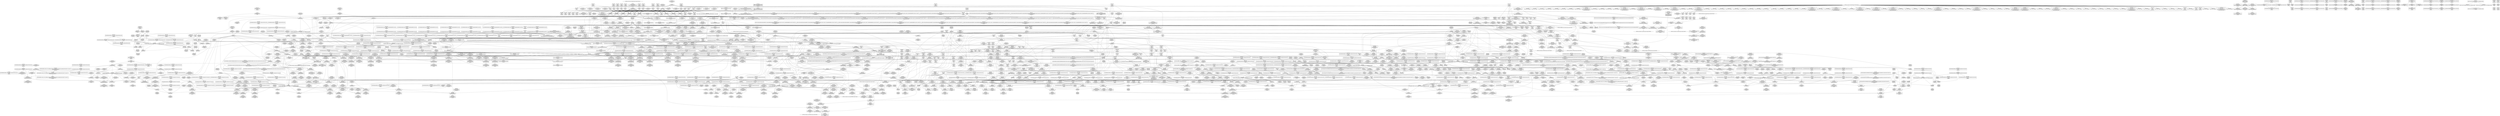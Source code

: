 digraph {
	CE0x48d8560 [shape=record,shape=Mrecord,label="{CE0x48d8560|_call_void_mcount()_#3|*SummSource*}"]
	CE0x483ed80 [shape=record,shape=Mrecord,label="{CE0x483ed80|_ret_void,_!dbg_!27717|include/linux/rcupdate.h,419|*SummSink*}"]
	CE0x485fb70 [shape=record,shape=Mrecord,label="{CE0x485fb70|task_sid:tmp27|security/selinux/hooks.c,208|*SummSink*}"]
	CE0x486d1e0 [shape=record,shape=Mrecord,label="{CE0x486d1e0|i32_22|*Constant*|*SummSource*}"]
	CE0x480c820 [shape=record,shape=Mrecord,label="{CE0x480c820|80:_i32,_112:_i8*,_:_CRE_53,54_}"]
	CE0x48cb7c0 [shape=record,shape=Mrecord,label="{CE0x48cb7c0|rcu_lock_release:__here|*SummSink*}"]
	CE0x47e4030 [shape=record,shape=Mrecord,label="{CE0x47e4030|ipc_has_perm:tmp8|security/selinux/hooks.c,5136|*SummSource*}"]
	CE0x48356a0 [shape=record,shape=Mrecord,label="{CE0x48356a0|GLOBAL:rcu_read_lock|*Constant*|*SummSource*}"]
	CE0x48e20b0 [shape=record,shape=Mrecord,label="{CE0x48e20b0|rcu_lock_acquire:tmp4|include/linux/rcupdate.h,418|*SummSink*}"]
	CE0x47b85a0 [shape=record,shape=Mrecord,label="{CE0x47b85a0|_ret_void}"]
	CE0x47d1390 [shape=record,shape=Mrecord,label="{CE0x47d1390|%struct.task_struct*_(%struct.task_struct**)*_asm_movq_%gs:$_1:P_,$0_,_r,im,_dirflag_,_fpsr_,_flags_|*SummSource*}"]
	CE0x48c46f0 [shape=record,shape=Mrecord,label="{CE0x48c46f0|i64*_getelementptr_inbounds_(_11_x_i64_,_11_x_i64_*___llvm_gcov_ctr132,_i64_0,_i64_9)|*Constant*}"]
	CE0x47a6110 [shape=record,shape=Mrecord,label="{CE0x47a6110|rcu_read_unlock:tobool1|include/linux/rcupdate.h,933|*SummSink*}"]
	CE0x48cb2c0 [shape=record,shape=Mrecord,label="{CE0x48cb2c0|i64*_getelementptr_inbounds_(_4_x_i64_,_4_x_i64_*___llvm_gcov_ctr133,_i64_0,_i64_2)|*Constant*}"]
	CE0x47f6c10 [shape=record,shape=Mrecord,label="{CE0x47f6c10|80:_i32,_112:_i8*,_:_CRE_16,17_}"]
	CE0x4822880 [shape=record,shape=Mrecord,label="{CE0x4822880|rcu_lock_acquire:map|Function::rcu_lock_acquire&Arg::map::|*SummSource*}"]
	CE0x48ee690 [shape=record,shape=Mrecord,label="{CE0x48ee690|i64*_getelementptr_inbounds_(_4_x_i64_,_4_x_i64_*___llvm_gcov_ctr133,_i64_0,_i64_2)|*Constant*|*SummSource*}"]
	CE0x4833f90 [shape=record,shape=Mrecord,label="{CE0x4833f90|task_sid:tmp6|security/selinux/hooks.c,208|*SummSource*}"]
	CE0x47a4e60 [shape=record,shape=Mrecord,label="{CE0x47a4e60|i64*_getelementptr_inbounds_(_25_x_i64_,_25_x_i64_*___llvm_gcov_ctr320,_i64_0,_i64_18)|*Constant*|*SummSink*}"]
	CE0x48438a0 [shape=record,shape=Mrecord,label="{CE0x48438a0|0:_i8,_8:_i32,_24:_%struct.selinux_audit_data*,_:_SCMRE_0,1_|*MultipleSource*|security/selinux/hooks.c, 5128|security/selinux/hooks.c,5133|Function::avc_has_perm&Arg::auditdata::}"]
	CE0x4817340 [shape=record,shape=Mrecord,label="{CE0x4817340|current_sid:sid|security/selinux/hooks.c,220|*SummSource*}"]
	CE0x47ab390 [shape=record,shape=Mrecord,label="{CE0x47ab390|i32_16|*Constant*|*SummSink*}"]
	CE0x48ebb10 [shape=record,shape=Mrecord,label="{CE0x48ebb10|__preempt_count_add:tmp3|*SummSink*}"]
	CE0x4834d80 [shape=record,shape=Mrecord,label="{CE0x4834d80|_call_void_mcount()_#3|*SummSink*}"]
	CE0x479fbc0 [shape=record,shape=Mrecord,label="{CE0x479fbc0|i64**_getelementptr_inbounds_(_8_x_i64*_,_8_x_i64*_*___llvm_gcda_edge_table321,_i64_0,_i64_5)|*Constant*|*SummSink*}"]
	CE0x48c1b10 [shape=record,shape=Mrecord,label="{CE0x48c1b10|rcu_read_unlock:tmp22|include/linux/rcupdate.h,935|*SummSink*}"]
	CE0x481c2b0 [shape=record,shape=Mrecord,label="{CE0x481c2b0|rcu_read_lock:if.end}"]
	CE0x47f35e0 [shape=record,shape=Mrecord,label="{CE0x47f35e0|__rcu_read_lock:tmp7|include/linux/rcupdate.h,240|*SummSink*}"]
	CE0x4865640 [shape=record,shape=Mrecord,label="{CE0x4865640|rcu_read_lock:do.body|*SummSource*}"]
	CE0x48cddb0 [shape=record,shape=Mrecord,label="{CE0x48cddb0|rcu_lock_release:bb}"]
	CE0x47e3c40 [shape=record,shape=Mrecord,label="{CE0x47e3c40|task_sid:do.end|*SummSink*}"]
	CE0x486d360 [shape=record,shape=Mrecord,label="{CE0x486d360|i32_22|*Constant*|*SummSink*}"]
	CE0x47d35e0 [shape=record,shape=Mrecord,label="{CE0x47d35e0|task_has_system:call|security/selinux/hooks.c,1592}"]
	CE0x4831580 [shape=record,shape=Mrecord,label="{CE0x4831580|i64_5|*Constant*|*SummSink*}"]
	CE0x48f7960 [shape=record,shape=Mrecord,label="{CE0x48f7960|__preempt_count_add:bb|*SummSource*}"]
	CE0x47b9df0 [shape=record,shape=Mrecord,label="{CE0x47b9df0|selinux_sem_semctl:call|security/selinux/hooks.c,5438|*SummSource*}"]
	CE0x47bb1a0 [shape=record,shape=Mrecord,label="{CE0x47bb1a0|80:_i32,_112:_i8*,_:_CRE_1,2_}"]
	CE0x484cbc0 [shape=record,shape=Mrecord,label="{CE0x484cbc0|GLOBAL:rcu_read_lock.__warned|Global_var:rcu_read_lock.__warned|*SummSource*}"]
	CE0x47ef700 [shape=record,shape=Mrecord,label="{CE0x47ef700|task_sid:tmp11|security/selinux/hooks.c,208|*SummSink*}"]
	CE0x47e2ad0 [shape=record,shape=Mrecord,label="{CE0x47e2ad0|ipc_has_perm:u|security/selinux/hooks.c,5134}"]
	CE0x48405b0 [shape=record,shape=Mrecord,label="{CE0x48405b0|task_sid:call3|security/selinux/hooks.c,208|*SummSource*}"]
	CE0x48c6fc0 [shape=record,shape=Mrecord,label="{CE0x48c6fc0|GLOBAL:__rcu_read_unlock|*Constant*|*SummSink*}"]
	CE0x47e55b0 [shape=record,shape=Mrecord,label="{CE0x47e55b0|current_sid:entry|*SummSink*}"]
	CE0x4866400 [shape=record,shape=Mrecord,label="{CE0x4866400|_call_void_mcount()_#3|*SummSource*}"]
	CE0x48ce120 [shape=record,shape=Mrecord,label="{CE0x48ce120|i64*_getelementptr_inbounds_(_4_x_i64_,_4_x_i64_*___llvm_gcov_ctr134,_i64_0,_i64_3)|*Constant*|*SummSource*}"]
	CE0x482d1d0 [shape=record,shape=Mrecord,label="{CE0x482d1d0|i8*_getelementptr_inbounds_(_25_x_i8_,_25_x_i8_*_.str3,_i32_0,_i32_0)|*Constant*|*SummSource*}"]
	CE0x48c0900 [shape=record,shape=Mrecord,label="{CE0x48c0900|rcu_read_unlock:tmp21|include/linux/rcupdate.h,935}"]
	CE0x48cd940 [shape=record,shape=Mrecord,label="{CE0x48cd940|i8*_undef|*Constant*|*SummSink*}"]
	CE0x482ca90 [shape=record,shape=Mrecord,label="{CE0x482ca90|rcu_read_unlock:tmp11|include/linux/rcupdate.h,933|*SummSink*}"]
	CE0x47e2420 [shape=record,shape=Mrecord,label="{CE0x47e2420|ipc_has_perm:key|security/selinux/hooks.c,5134}"]
	CE0x482e0b0 [shape=record,shape=Mrecord,label="{CE0x482e0b0|i8*_getelementptr_inbounds_(_41_x_i8_,_41_x_i8_*_.str44,_i32_0,_i32_0)|*Constant*}"]
	CE0x47b8730 [shape=record,shape=Mrecord,label="{CE0x47b8730|_ret_void|*SummSink*}"]
	CE0x4812110 [shape=record,shape=Mrecord,label="{CE0x4812110|ipc_has_perm:entry}"]
	CE0x484eec0 [shape=record,shape=Mrecord,label="{CE0x484eec0|i8*_getelementptr_inbounds_(_42_x_i8_,_42_x_i8_*_.str46,_i32_0,_i32_0)|*Constant*|*SummSource*}"]
	CE0x47a5770 [shape=record,shape=Mrecord,label="{CE0x47a5770|selinux_sem_semctl:tmp9|security/selinux/hooks.c,5450|*SummSink*}"]
	CE0x47e8e90 [shape=record,shape=Mrecord,label="{CE0x47e8e90|80:_i32,_112:_i8*,_:_CRE_45,46_}"]
	CE0x4840a20 [shape=record,shape=Mrecord,label="{CE0x4840a20|i64*_getelementptr_inbounds_(_11_x_i64_,_11_x_i64_*___llvm_gcov_ctr125,_i64_0,_i64_1)|*Constant*|*SummSource*}"]
	CE0x52eb530 [shape=record,shape=Mrecord,label="{CE0x52eb530|get_current:tmp3|*SummSource*}"]
	CE0x481e4e0 [shape=record,shape=Mrecord,label="{CE0x481e4e0|rcu_read_lock:tmp4|include/linux/rcupdate.h,882|*SummSink*}"]
	CE0x484fb60 [shape=record,shape=Mrecord,label="{CE0x484fb60|rcu_read_lock:tmp19|include/linux/rcupdate.h,882}"]
	CE0x48e0690 [shape=record,shape=Mrecord,label="{CE0x48e0690|rcu_lock_acquire:tmp6|*SummSource*}"]
	CE0x4874c10 [shape=record,shape=Mrecord,label="{CE0x4874c10|current_sid:tmp20|security/selinux/hooks.c,218|*SummSink*}"]
	CE0x47eed30 [shape=record,shape=Mrecord,label="{CE0x47eed30|i64*_getelementptr_inbounds_(_11_x_i64_,_11_x_i64_*___llvm_gcov_ctr125,_i64_0,_i64_0)|*Constant*|*SummSink*}"]
	CE0x48d0c00 [shape=record,shape=Mrecord,label="{CE0x48d0c00|rcu_lock_release:tmp6}"]
	CE0x4832620 [shape=record,shape=Mrecord,label="{CE0x4832620|task_sid:do.end6|*SummSink*}"]
	CE0x48524a0 [shape=record,shape=Mrecord,label="{CE0x48524a0|i64*_getelementptr_inbounds_(_11_x_i64_,_11_x_i64_*___llvm_gcov_ctr127,_i64_0,_i64_10)|*Constant*|*SummSink*}"]
	CE0x48d18a0 [shape=record,shape=Mrecord,label="{CE0x48d18a0|GLOBAL:current_task|Global_var:current_task}"]
	CE0x48276b0 [shape=record,shape=Mrecord,label="{CE0x48276b0|avc_has_perm:entry}"]
	CE0x47e9b20 [shape=record,shape=Mrecord,label="{CE0x47e9b20|avc_has_perm:tclass|Function::avc_has_perm&Arg::tclass::|*SummSource*}"]
	CE0x47ca550 [shape=record,shape=Mrecord,label="{CE0x47ca550|selinux_sem_semctl:tmp15|security/selinux/hooks.c,5460}"]
	CE0x480fc90 [shape=record,shape=Mrecord,label="{CE0x480fc90|80:_i32,_112:_i8*,_:_CRE_168,176_|*MultipleSource*|Function::selinux_sem_semctl&Arg::sma::|security/selinux/hooks.c,5466}"]
	CE0x479ead0 [shape=record,shape=Mrecord,label="{CE0x479ead0|_call_void___llvm_gcov_indirect_counter_increment(i32*___llvm_gcov_global_state_pred322,_i64**_getelementptr_inbounds_(_8_x_i64*_,_8_x_i64*_*___llvm_gcda_edge_table321,_i64_0,_i64_5)),_!dbg_!27725|security/selinux/hooks.c,5453|*SummSource*}"]
	CE0x484b8b0 [shape=record,shape=Mrecord,label="{CE0x484b8b0|rcu_read_unlock:tmp15|include/linux/rcupdate.h,933|*SummSink*}"]
	CE0x4861580 [shape=record,shape=Mrecord,label="{CE0x4861580|_call_void_rcu_read_unlock()_#10,_!dbg_!27748|security/selinux/hooks.c,209|*SummSource*}"]
	CE0x48b4b80 [shape=record,shape=Mrecord,label="{CE0x48b4b80|rcu_read_unlock:land.lhs.true|*SummSource*}"]
	CE0x4829070 [shape=record,shape=Mrecord,label="{CE0x4829070|i32_0|*Constant*}"]
	CE0x47f6ae0 [shape=record,shape=Mrecord,label="{CE0x47f6ae0|80:_i32,_112:_i8*,_:_CRE_15,16_}"]
	CE0x47ce260 [shape=record,shape=Mrecord,label="{CE0x47ce260|i64*_null|*Constant*}"]
	CE0x47b0ed0 [shape=record,shape=Mrecord,label="{CE0x47b0ed0|_call_void___llvm_gcov_indirect_counter_increment(i32*___llvm_gcov_global_state_pred322,_i64**_getelementptr_inbounds_(_8_x_i64*_,_8_x_i64*_*___llvm_gcda_edge_table321,_i64_0,_i64_2)),_!dbg_!27718|security/selinux/hooks.c,5442}"]
	CE0x48d0f20 [shape=record,shape=Mrecord,label="{CE0x48d0f20|rcu_lock_release:tmp6|*SummSink*}"]
	CE0x481bf90 [shape=record,shape=Mrecord,label="{CE0x481bf90|rcu_read_lock:bb}"]
	CE0x486d720 [shape=record,shape=Mrecord,label="{CE0x486d720|current_sid:security|security/selinux/hooks.c,218|*SummSource*}"]
	CE0x48116f0 [shape=record,shape=Mrecord,label="{CE0x48116f0|i64*_getelementptr_inbounds_(_25_x_i64_,_25_x_i64_*___llvm_gcov_ctr320,_i64_0,_i64_24)|*Constant*|*SummSink*}"]
	CE0x485e770 [shape=record,shape=Mrecord,label="{CE0x485e770|rcu_lock_release:tmp4|include/linux/rcupdate.h,423|*SummSink*}"]
	CE0x4842c70 [shape=record,shape=Mrecord,label="{CE0x4842c70|current_sid:if.end|*SummSource*}"]
	CE0x4869620 [shape=record,shape=Mrecord,label="{CE0x4869620|current_sid:do.body|*SummSource*}"]
	CE0x47af6e0 [shape=record,shape=Mrecord,label="{CE0x47af6e0|_call_void___llvm_gcov_indirect_counter_increment(i32*___llvm_gcov_global_state_pred322,_i64**_getelementptr_inbounds_(_8_x_i64*_,_8_x_i64*_*___llvm_gcda_edge_table321,_i64_0,_i64_4)),_!dbg_!27723|security/selinux/hooks.c,5450|*SummSource*}"]
	CE0x47d32c0 [shape=record,shape=Mrecord,label="{CE0x47d32c0|task_has_system:tmp3|*SummSink*}"]
	CE0x48be110 [shape=record,shape=Mrecord,label="{CE0x48be110|rcu_lock_acquire:tmp3|*SummSink*}"]
	CE0x48452e0 [shape=record,shape=Mrecord,label="{CE0x48452e0|task_sid:entry}"]
	CE0x4812580 [shape=record,shape=Mrecord,label="{CE0x4812580|ipc_has_perm:ipc_perms|Function::ipc_has_perm&Arg::ipc_perms::|*SummSource*}"]
	CE0x47cc380 [shape=record,shape=Mrecord,label="{CE0x47cc380|selinux_sem_semctl:tmp16|security/selinux/hooks.c,5463|*SummSink*}"]
	CE0x4810740 [shape=record,shape=Mrecord,label="{CE0x4810740|selinux_sem_semctl:call8|security/selinux/hooks.c,5466|*SummSource*}"]
	CE0x47f4570 [shape=record,shape=Mrecord,label="{CE0x47f4570|rcu_read_unlock:call3|include/linux/rcupdate.h,933}"]
	CE0x4827410 [shape=record,shape=Mrecord,label="{CE0x4827410|i32_(i32,_i32,_i16,_i32,_%struct.common_audit_data*)*_bitcast_(i32_(i32,_i32,_i16,_i32,_%struct.common_audit_data.495*)*_avc_has_perm_to_i32_(i32,_i32,_i16,_i32,_%struct.common_audit_data*)*)|*Constant*|*SummSource*}"]
	CE0x48696c0 [shape=record,shape=Mrecord,label="{CE0x48696c0|current_sid:do.body|*SummSink*}"]
	CE0x47f5490 [shape=record,shape=Mrecord,label="{CE0x47f5490|i64*_getelementptr_inbounds_(_13_x_i64_,_13_x_i64_*___llvm_gcov_ctr126,_i64_0,_i64_11)|*Constant*|*SummSink*}"]
	CE0x47ece60 [shape=record,shape=Mrecord,label="{CE0x47ece60|rcu_read_lock:tmp|*SummSource*}"]
	CE0x48c7ec0 [shape=record,shape=Mrecord,label="{CE0x48c7ec0|i64_1|*Constant*}"]
	CE0x486a1d0 [shape=record,shape=Mrecord,label="{CE0x486a1d0|rcu_read_lock:tmp2|*SummSink*}"]
	CE0x47eccc0 [shape=record,shape=Mrecord,label="{CE0x47eccc0|current_sid:call|security/selinux/hooks.c,218}"]
	CE0x4838a30 [shape=record,shape=Mrecord,label="{CE0x4838a30|current_sid:tmp7|security/selinux/hooks.c,218|*SummSink*}"]
	CE0x48bb690 [shape=record,shape=Mrecord,label="{CE0x48bb690|rcu_lock_acquire:__here}"]
	"CONST[source:1(input),value:2(dynamic)][purpose:{object}][SrcIdx:14]"
	CE0x47c71b0 [shape=record,shape=Mrecord,label="{CE0x47c71b0|__llvm_gcov_indirect_counter_increment:tmp1|*SummSource*}"]
	CE0x48b6620 [shape=record,shape=Mrecord,label="{CE0x48b6620|_call_void_mcount()_#3|*SummSink*}"]
	CE0x47f3280 [shape=record,shape=Mrecord,label="{CE0x47f3280|rcu_read_unlock:call|include/linux/rcupdate.h,933|*SummSource*}"]
	CE0x48cf580 [shape=record,shape=Mrecord,label="{CE0x48cf580|__rcu_read_lock:tmp|*SummSource*}"]
	CE0x48c73b0 [shape=record,shape=Mrecord,label="{CE0x48c73b0|__rcu_read_unlock:entry|*SummSink*}"]
	CE0x48e3660 [shape=record,shape=Mrecord,label="{CE0x48e3660|__preempt_count_sub:tmp1|*SummSink*}"]
	CE0x481c3f0 [shape=record,shape=Mrecord,label="{CE0x481c3f0|rcu_read_unlock:bb|*SummSource*}"]
	CE0x4819f20 [shape=record,shape=Mrecord,label="{CE0x4819f20|rcu_read_lock:land.lhs.true|*SummSink*}"]
	CE0x48dcb10 [shape=record,shape=Mrecord,label="{CE0x48dcb10|__preempt_count_sub:tmp5|./arch/x86/include/asm/preempt.h,77|*SummSource*}"]
	CE0x486cf00 [shape=record,shape=Mrecord,label="{CE0x486cf00|current_sid:tmp21|security/selinux/hooks.c,218|*SummSink*}"]
	CE0x4860100 [shape=record,shape=Mrecord,label="{CE0x4860100|task_sid:call7|security/selinux/hooks.c,208|*SummSink*}"]
	CE0x48cd0c0 [shape=record,shape=Mrecord,label="{CE0x48cd0c0|i8*_undef|*Constant*|*SummSource*}"]
	CE0x491df70 [shape=record,shape=Mrecord,label="{CE0x491df70|__preempt_count_add:tmp5|./arch/x86/include/asm/preempt.h,72}"]
	CE0x47ebf90 [shape=record,shape=Mrecord,label="{CE0x47ebf90|task_sid:tmp8|security/selinux/hooks.c,208|*SummSource*}"]
	CE0x4867710 [shape=record,shape=Mrecord,label="{CE0x4867710|i64*_getelementptr_inbounds_(_2_x_i64_,_2_x_i64_*___llvm_gcov_ctr131,_i64_0,_i64_1)|*Constant*}"]
	CE0x48f5b50 [shape=record,shape=Mrecord,label="{CE0x48f5b50|_ret_void,_!dbg_!27720|./arch/x86/include/asm/preempt.h,78}"]
	CE0x4843150 [shape=record,shape=Mrecord,label="{CE0x4843150|ipc_has_perm:tmp4|*LoadInst*|security/selinux/hooks.c,5131|*SummSource*}"]
	CE0x47b4330 [shape=record,shape=Mrecord,label="{CE0x47b4330|avc_has_perm:auditdata|Function::avc_has_perm&Arg::auditdata::|*SummSource*}"]
	CE0x48360c0 [shape=record,shape=Mrecord,label="{CE0x48360c0|task_sid:tmp17|security/selinux/hooks.c,208}"]
	CE0x47aa580 [shape=record,shape=Mrecord,label="{CE0x47aa580|i64**_getelementptr_inbounds_(_8_x_i64*_,_8_x_i64*_*___llvm_gcda_edge_table321,_i64_0,_i64_1)|*Constant*|*SummSource*}"]
	CE0x481da00 [shape=record,shape=Mrecord,label="{CE0x481da00|cred_sid:tmp6|security/selinux/hooks.c,197|*SummSink*}"]
	CE0x47a27f0 [shape=record,shape=Mrecord,label="{CE0x47a27f0|selinux_sem_semctl:sw.epilog}"]
	CE0x484c120 [shape=record,shape=Mrecord,label="{CE0x484c120|rcu_read_unlock:tmp1|*SummSource*}"]
	CE0x47aac40 [shape=record,shape=Mrecord,label="{CE0x47aac40|_call_void___llvm_gcov_indirect_counter_increment(i32*___llvm_gcov_global_state_pred322,_i64**_getelementptr_inbounds_(_8_x_i64*_,_8_x_i64*_*___llvm_gcda_edge_table321,_i64_0,_i64_1)),_!dbg_!27714|security/selinux/hooks.c,5438|*SummSource*}"]
	CE0x48bcc10 [shape=record,shape=Mrecord,label="{CE0x48bcc10|rcu_read_unlock:tmp5|include/linux/rcupdate.h,933|*SummSink*}"]
	CE0x47ba7c0 [shape=record,shape=Mrecord,label="{CE0x47ba7c0|i32_18|*Constant*|*SummSource*}"]
	CE0x486b2e0 [shape=record,shape=Mrecord,label="{CE0x486b2e0|_call_void_rcu_lock_acquire(%struct.lockdep_map*_rcu_lock_map)_#10,_!dbg_!27711|include/linux/rcupdate.h,881|*SummSource*}"]
	CE0x4845910 [shape=record,shape=Mrecord,label="{CE0x4845910|rcu_lock_acquire:entry}"]
	CE0x4907510 [shape=record,shape=Mrecord,label="{CE0x4907510|_call_void_mcount()_#3}"]
	CE0x47cbcf0 [shape=record,shape=Mrecord,label="{CE0x47cbcf0|i64**_getelementptr_inbounds_(_8_x_i64*_,_8_x_i64*_*___llvm_gcda_edge_table321,_i64_0,_i64_0)|*Constant*|*SummSource*}"]
	CE0x47b3c30 [shape=record,shape=Mrecord,label="{CE0x47b3c30|i64**_getelementptr_inbounds_(_8_x_i64*_,_8_x_i64*_*___llvm_gcda_edge_table321,_i64_0,_i64_7)|*Constant*|*SummSource*}"]
	CE0x4834e70 [shape=record,shape=Mrecord,label="{CE0x4834e70|GLOBAL:rcu_read_lock|*Constant*}"]
	CE0x4865720 [shape=record,shape=Mrecord,label="{CE0x4865720|rcu_read_lock:do.end}"]
	CE0x481a030 [shape=record,shape=Mrecord,label="{CE0x481a030|i64*_getelementptr_inbounds_(_11_x_i64_,_11_x_i64_*___llvm_gcov_ctr127,_i64_0,_i64_0)|*Constant*}"]
	CE0x483f040 [shape=record,shape=Mrecord,label="{CE0x483f040|i64*_getelementptr_inbounds_(_13_x_i64_,_13_x_i64_*___llvm_gcov_ctr126,_i64_0,_i64_1)|*Constant*}"]
	CE0x485a930 [shape=record,shape=Mrecord,label="{CE0x485a930|i64*_getelementptr_inbounds_(_13_x_i64_,_13_x_i64_*___llvm_gcov_ctr126,_i64_0,_i64_9)|*Constant*|*SummSource*}"]
	CE0x4873780 [shape=record,shape=Mrecord,label="{CE0x4873780|current_sid:tmp17|security/selinux/hooks.c,218|*SummSink*}"]
	CE0x4868860 [shape=record,shape=Mrecord,label="{CE0x4868860|current_sid:do.end|*SummSink*}"]
	CE0x48103d0 [shape=record,shape=Mrecord,label="{CE0x48103d0|GLOBAL:ipc_has_perm|*Constant*}"]
	CE0x47f1b00 [shape=record,shape=Mrecord,label="{CE0x47f1b00|GLOBAL:rcu_lock_map|Global_var:rcu_lock_map}"]
	CE0x48bd560 [shape=record,shape=Mrecord,label="{CE0x48bd560|GLOBAL:rcu_read_unlock.__warned|Global_var:rcu_read_unlock.__warned|*SummSink*}"]
	CE0x4854ef0 [shape=record,shape=Mrecord,label="{CE0x4854ef0|i32_0|*Constant*}"]
	CE0x47c8c30 [shape=record,shape=Mrecord,label="{CE0x47c8c30|task_sid:tmp18|security/selinux/hooks.c,208}"]
	CE0x481fa10 [shape=record,shape=Mrecord,label="{CE0x481fa10|ipc_has_perm:sid1|security/selinux/hooks.c,5136|*SummSource*}"]
	CE0x48f1540 [shape=record,shape=Mrecord,label="{CE0x48f1540|i64*_getelementptr_inbounds_(_4_x_i64_,_4_x_i64_*___llvm_gcov_ctr134,_i64_0,_i64_1)|*Constant*|*SummSink*}"]
	CE0x480db20 [shape=record,shape=Mrecord,label="{CE0x480db20|80:_i32,_112:_i8*,_:_CRE_69,70_}"]
	CE0x47bd9d0 [shape=record,shape=Mrecord,label="{CE0x47bd9d0|_call_void___llvm_gcov_indirect_counter_increment(i32*___llvm_gcov_global_state_pred322,_i64**_getelementptr_inbounds_(_8_x_i64*_,_8_x_i64*_*___llvm_gcda_edge_table321,_i64_0,_i64_4)),_!dbg_!27723|security/selinux/hooks.c,5450}"]
	CE0x47c3590 [shape=record,shape=Mrecord,label="{CE0x47c3590|selinux_sem_semctl:tmp11|security/selinux/hooks.c,5453|*SummSink*}"]
	CE0x47f4400 [shape=record,shape=Mrecord,label="{CE0x47f4400|rcu_read_unlock:tmp12|include/linux/rcupdate.h,933|*SummSink*}"]
	CE0x4905760 [shape=record,shape=Mrecord,label="{CE0x4905760|i64*_getelementptr_inbounds_(_4_x_i64_,_4_x_i64_*___llvm_gcov_ctr134,_i64_0,_i64_2)|*Constant*|*SummSink*}"]
	CE0x48ea830 [shape=record,shape=Mrecord,label="{CE0x48ea830|i64*_getelementptr_inbounds_(_4_x_i64_,_4_x_i64_*___llvm_gcov_ctr129,_i64_0,_i64_2)|*Constant*}"]
	CE0x481d070 [shape=record,shape=Mrecord,label="{CE0x481d070|rcu_read_unlock:tmp13|include/linux/rcupdate.h,933|*SummSource*}"]
	CE0x48cf320 [shape=record,shape=Mrecord,label="{CE0x48cf320|i64*_getelementptr_inbounds_(_4_x_i64_,_4_x_i64_*___llvm_gcov_ctr128,_i64_0,_i64_0)|*Constant*|*SummSink*}"]
	CE0x47b9a20 [shape=record,shape=Mrecord,label="{CE0x47b9a20|selinux_sem_semctl:tmp5|security/selinux/hooks.c,5442|*SummSource*}"]
	CE0x4825370 [shape=record,shape=Mrecord,label="{CE0x4825370|i8_4|*Constant*|*SummSink*}"]
	CE0x4842410 [shape=record,shape=Mrecord,label="{CE0x4842410|ipc_has_perm:security|security/selinux/hooks.c,5131}"]
	CE0x47eda00 [shape=record,shape=Mrecord,label="{CE0x47eda00|GLOBAL:__llvm_gcov_ctr126|Global_var:__llvm_gcov_ctr126}"]
	CE0x4860c70 [shape=record,shape=Mrecord,label="{CE0x4860c70|cred_sid:cred|Function::cred_sid&Arg::cred::|*SummSink*}"]
	CE0x4838ae0 [shape=record,shape=Mrecord,label="{CE0x4838ae0|task_sid:if.end|*SummSink*}"]
	CE0x47af750 [shape=record,shape=Mrecord,label="{CE0x47af750|_call_void___llvm_gcov_indirect_counter_increment(i32*___llvm_gcov_global_state_pred322,_i64**_getelementptr_inbounds_(_8_x_i64*_,_8_x_i64*_*___llvm_gcda_edge_table321,_i64_0,_i64_4)),_!dbg_!27723|security/selinux/hooks.c,5450|*SummSink*}"]
	CE0x47ab9a0 [shape=record,shape=Mrecord,label="{CE0x47ab9a0|selinux_sem_semctl:sw.default}"]
	CE0x47eb8b0 [shape=record,shape=Mrecord,label="{CE0x47eb8b0|i1_true|*Constant*|*SummSink*}"]
	CE0x486ba30 [shape=record,shape=Mrecord,label="{CE0x486ba30|rcu_read_unlock:tmp2|*SummSource*}"]
	CE0x48c96d0 [shape=record,shape=Mrecord,label="{CE0x48c96d0|i64*_getelementptr_inbounds_(_4_x_i64_,_4_x_i64_*___llvm_gcov_ctr130,_i64_0,_i64_0)|*Constant*|*SummSource*}"]
	CE0x482b3a0 [shape=record,shape=Mrecord,label="{CE0x482b3a0|rcu_lock_acquire:tmp5|include/linux/rcupdate.h,418|*SummSink*}"]
	CE0x47e8510 [shape=record,shape=Mrecord,label="{CE0x47e8510|80:_i32,_112:_i8*,_:_CRE_37,38_}"]
	CE0x486dce0 [shape=record,shape=Mrecord,label="{CE0x486dce0|current_sid:tmp22|security/selinux/hooks.c,218|*SummSource*}"]
	CE0x47e28f0 [shape=record,shape=Mrecord,label="{CE0x47e28f0|ipc_has_perm:tmp6|*LoadInst*|security/selinux/hooks.c,5134}"]
	CE0x4815340 [shape=record,shape=Mrecord,label="{CE0x4815340|__llvm_gcov_indirect_counter_increment:bb4|*SummSource*}"]
	CE0x48c1270 [shape=record,shape=Mrecord,label="{CE0x48c1270|i64*_getelementptr_inbounds_(_11_x_i64_,_11_x_i64_*___llvm_gcov_ctr132,_i64_0,_i64_10)|*Constant*|*SummSink*}"]
	CE0x48c6ab0 [shape=record,shape=Mrecord,label="{CE0x48c6ab0|_call_void___rcu_read_unlock()_#10,_!dbg_!27734|include/linux/rcupdate.h,937}"]
	CE0x483ff70 [shape=record,shape=Mrecord,label="{CE0x483ff70|current_sid:tmp2}"]
	CE0x47a4d30 [shape=record,shape=Mrecord,label="{CE0x47a4d30|i64*_getelementptr_inbounds_(_25_x_i64_,_25_x_i64_*___llvm_gcov_ctr320,_i64_0,_i64_18)|*Constant*|*SummSource*}"]
	CE0x48e53a0 [shape=record,shape=Mrecord,label="{CE0x48e53a0|_call_void___preempt_count_sub(i32_1)_#10,_!dbg_!27715|include/linux/rcupdate.h,244}"]
	CE0x48ec190 [shape=record,shape=Mrecord,label="{CE0x48ec190|__rcu_read_unlock:tmp5|include/linux/rcupdate.h,244|*SummSource*}"]
	CE0x48f1e80 [shape=record,shape=Mrecord,label="{CE0x48f1e80|__preempt_count_sub:tmp6|./arch/x86/include/asm/preempt.h,78}"]
	CE0x485b140 [shape=record,shape=Mrecord,label="{CE0x485b140|task_sid:tmp21|security/selinux/hooks.c,208}"]
	CE0x480d070 [shape=record,shape=Mrecord,label="{CE0x480d070|80:_i32,_112:_i8*,_:_CRE_60,61_}"]
	CE0x48e9a70 [shape=record,shape=Mrecord,label="{CE0x48e9a70|rcu_lock_acquire:indirectgoto}"]
	CE0x4821c70 [shape=record,shape=Mrecord,label="{CE0x4821c70|task_sid:tobool1|security/selinux/hooks.c,208|*SummSource*}"]
	CE0x47f21b0 [shape=record,shape=Mrecord,label="{CE0x47f21b0|i64_3|*Constant*}"]
	CE0x483ef00 [shape=record,shape=Mrecord,label="{CE0x483ef00|rcu_read_lock:call|include/linux/rcupdate.h,882|*SummSource*}"]
	CE0x486dfb0 [shape=record,shape=Mrecord,label="{CE0x486dfb0|current_sid:tmp15|security/selinux/hooks.c,218|*SummSource*}"]
	CE0x480e8a0 [shape=record,shape=Mrecord,label="{CE0x480e8a0|80:_i32,_112:_i8*,_:_CRE_92,96_|*MultipleSource*|Function::selinux_sem_semctl&Arg::sma::|security/selinux/hooks.c,5466}"]
	CE0x4865890 [shape=record,shape=Mrecord,label="{CE0x4865890|rcu_read_lock:do.end|*SummSource*}"]
	CE0x48f7650 [shape=record,shape=Mrecord,label="{CE0x48f7650|__preempt_count_add:do.end|*SummSource*}"]
	CE0x4861900 [shape=record,shape=Mrecord,label="{CE0x4861900|rcu_read_unlock:entry}"]
	CE0x48553d0 [shape=record,shape=Mrecord,label="{CE0x48553d0|GLOBAL:__llvm_gcov_ctr132|Global_var:__llvm_gcov_ctr132|*SummSource*}"]
	CE0x48c2200 [shape=record,shape=Mrecord,label="{CE0x48c2200|rcu_read_unlock:tmp17|include/linux/rcupdate.h,933|*SummSource*}"]
	CE0x47e6fb0 [shape=record,shape=Mrecord,label="{CE0x47e6fb0|80:_i32,_112:_i8*,_:_CRE_19,20_}"]
	CE0x4818350 [shape=record,shape=Mrecord,label="{CE0x4818350|current_sid:tmp24|security/selinux/hooks.c,220|*SummSource*}"]
	CE0x4823070 [shape=record,shape=Mrecord,label="{CE0x4823070|get_current:tmp|*SummSink*}"]
	CE0x4906600 [shape=record,shape=Mrecord,label="{CE0x4906600|i64*_getelementptr_inbounds_(_4_x_i64_,_4_x_i64_*___llvm_gcov_ctr134,_i64_0,_i64_0)|*Constant*|*SummSource*}"]
	CE0x484d2a0 [shape=record,shape=Mrecord,label="{CE0x484d2a0|rcu_lock_release:tmp1}"]
	CE0x48c8720 [shape=record,shape=Mrecord,label="{CE0x48c8720|i64*_getelementptr_inbounds_(_4_x_i64_,_4_x_i64_*___llvm_gcov_ctr134,_i64_0,_i64_3)|*Constant*|*SummSink*}"]
	CE0x48c29f0 [shape=record,shape=Mrecord,label="{CE0x48c29f0|_call_void_lockdep_rcu_suspicious(i8*_getelementptr_inbounds_(_25_x_i8_,_25_x_i8_*_.str45,_i32_0,_i32_0),_i32_934,_i8*_getelementptr_inbounds_(_44_x_i8_,_44_x_i8_*_.str47,_i32_0,_i32_0))_#10,_!dbg_!27726|include/linux/rcupdate.h,933}"]
	CE0x48fc9a0 [shape=record,shape=Mrecord,label="{CE0x48fc9a0|__preempt_count_sub:tmp|*SummSource*}"]
	CE0x48c6970 [shape=record,shape=Mrecord,label="{CE0x48c6970|_ret_void,_!dbg_!27717|include/linux/rcupdate.h,424|*SummSink*}"]
	CE0x484b130 [shape=record,shape=Mrecord,label="{CE0x484b130|rcu_read_lock:tmp16|include/linux/rcupdate.h,882}"]
	CE0x484bf60 [shape=record,shape=Mrecord,label="{CE0x484bf60|rcu_read_lock:tobool|include/linux/rcupdate.h,882|*SummSource*}"]
	CE0x48ecb10 [shape=record,shape=Mrecord,label="{CE0x48ecb10|i8*_undef|*Constant*}"]
	CE0x47c4e90 [shape=record,shape=Mrecord,label="{CE0x47c4e90|i64*_getelementptr_inbounds_(_25_x_i64_,_25_x_i64_*___llvm_gcov_ctr320,_i64_0,_i64_20)|*Constant*|*SummSource*}"]
	CE0x483f4a0 [shape=record,shape=Mrecord,label="{CE0x483f4a0|current_sid:tobool|security/selinux/hooks.c,218|*SummSink*}"]
	CE0x47ce4f0 [shape=record,shape=Mrecord,label="{CE0x47ce4f0|__llvm_gcov_indirect_counter_increment:counter|*SummSink*}"]
	CE0x48ecdf0 [shape=record,shape=Mrecord,label="{CE0x48ecdf0|__rcu_read_unlock:bb}"]
	CE0x47a4210 [shape=record,shape=Mrecord,label="{CE0x47a4210|i64*_null|*Constant*|*SummSink*}"]
	CE0x47ef4f0 [shape=record,shape=Mrecord,label="{CE0x47ef4f0|cred_sid:sid|security/selinux/hooks.c,197|*SummSink*}"]
	CE0x47ec7d0 [shape=record,shape=Mrecord,label="{CE0x47ec7d0|task_sid:if.end}"]
	CE0x486b350 [shape=record,shape=Mrecord,label="{CE0x486b350|_call_void_rcu_lock_acquire(%struct.lockdep_map*_rcu_lock_map)_#10,_!dbg_!27711|include/linux/rcupdate.h,881|*SummSink*}"]
	CE0x481cf40 [shape=record,shape=Mrecord,label="{CE0x481cf40|get_current:tmp}"]
	CE0x4848240 [shape=record,shape=Mrecord,label="{CE0x4848240|rcu_read_lock:tmp10|include/linux/rcupdate.h,882|*SummSource*}"]
	CE0x485c000 [shape=record,shape=Mrecord,label="{CE0x485c000|task_sid:tmp22|security/selinux/hooks.c,208|*SummSource*}"]
	CE0x483d110 [shape=record,shape=Mrecord,label="{CE0x483d110|task_has_system:tmp2|*SummSource*}"]
	CE0x47bf760 [shape=record,shape=Mrecord,label="{CE0x47bf760|selinux_sem_semctl:entry}"]
	CE0x48b52f0 [shape=record,shape=Mrecord,label="{CE0x48b52f0|rcu_lock_acquire:tmp3}"]
	CE0x4816620 [shape=record,shape=Mrecord,label="{CE0x4816620|current_sid:tmp23|security/selinux/hooks.c,218}"]
	CE0x4798ce0 [shape=record,shape=Mrecord,label="{CE0x4798ce0|selinux_sem_semctl:sw.bb5|*SummSink*}"]
	CE0x47c0080 [shape=record,shape=Mrecord,label="{CE0x47c0080|selinux_sem_semctl:sem_perm|security/selinux/hooks.c,5466|*SummSink*}"]
	CE0x47a5f10 [shape=record,shape=Mrecord,label="{CE0x47a5f10|rcu_read_unlock:tobool1|include/linux/rcupdate.h,933}"]
	CE0x481c6d0 [shape=record,shape=Mrecord,label="{CE0x481c6d0|rcu_read_unlock:bb|*SummSink*}"]
	CE0x48f9500 [shape=record,shape=Mrecord,label="{CE0x48f9500|i32_0|*Constant*}"]
	CE0x48d8310 [shape=record,shape=Mrecord,label="{CE0x48d8310|__preempt_count_add:tmp6|./arch/x86/include/asm/preempt.h,73|*SummSink*}"]
	CE0x48f5ef0 [shape=record,shape=Mrecord,label="{CE0x48f5ef0|__preempt_count_sub:val|Function::__preempt_count_sub&Arg::val::|*SummSink*}"]
	CE0x484fbd0 [shape=record,shape=Mrecord,label="{CE0x484fbd0|rcu_read_lock:tmp19|include/linux/rcupdate.h,882|*SummSource*}"]
	CE0x4818bd0 [shape=record,shape=Mrecord,label="{CE0x4818bd0|rcu_read_lock:land.lhs.true2}"]
	CE0x47f6e70 [shape=record,shape=Mrecord,label="{CE0x47f6e70|80:_i32,_112:_i8*,_:_CRE_18,19_}"]
	CE0x47ea060 [shape=record,shape=Mrecord,label="{CE0x47ea060|avc_has_perm:requested|Function::avc_has_perm&Arg::requested::|*SummSink*}"]
	CE0x48eb6a0 [shape=record,shape=Mrecord,label="{CE0x48eb6a0|__preempt_count_add:tmp7|./arch/x86/include/asm/preempt.h,73}"]
	CE0x48610d0 [shape=record,shape=Mrecord,label="{CE0x48610d0|_ret_i32_%tmp6,_!dbg_!27716|security/selinux/hooks.c,197|*SummSink*}"]
	CE0x4841bd0 [shape=record,shape=Mrecord,label="{CE0x4841bd0|task_sid:tmp14|security/selinux/hooks.c,208|*SummSource*}"]
	CE0x48b8f60 [shape=record,shape=Mrecord,label="{CE0x48b8f60|__rcu_read_lock:tmp1|*SummSource*}"]
	CE0x47ee6c0 [shape=record,shape=Mrecord,label="{CE0x47ee6c0|i64_0|*Constant*|*SummSource*}"]
	CE0x47e9ab0 [shape=record,shape=Mrecord,label="{CE0x47e9ab0|avc_has_perm:tclass|Function::avc_has_perm&Arg::tclass::}"]
	CE0x47e6b50 [shape=record,shape=Mrecord,label="{CE0x47e6b50|selinux_sem_semctl:sma|Function::selinux_sem_semctl&Arg::sma::|*SummSink*}"]
	CE0x47be120 [shape=record,shape=Mrecord,label="{CE0x47be120|task_has_system:entry}"]
	CE0x47ec640 [shape=record,shape=Mrecord,label="{CE0x47ec640|task_sid:land.lhs.true2|*SummSource*}"]
	CE0x485f490 [shape=record,shape=Mrecord,label="{CE0x485f490|task_sid:tmp26|security/selinux/hooks.c,208|*SummSource*}"]
	CE0x47bdfc0 [shape=record,shape=Mrecord,label="{CE0x47bdfc0|selinux_sem_semctl:call1|security/selinux/hooks.c,5438}"]
	CE0x47c2410 [shape=record,shape=Mrecord,label="{CE0x47c2410|GLOBAL:__llvm_gcov_global_state_pred322|Global_var:__llvm_gcov_global_state_pred322}"]
	CE0x48eb830 [shape=record,shape=Mrecord,label="{CE0x48eb830|__preempt_count_add:tmp7|./arch/x86/include/asm/preempt.h,73|*SummSource*}"]
	CE0x47e95b0 [shape=record,shape=Mrecord,label="{CE0x47e95b0|80:_i32,_112:_i8*,_:_CRE_51,52_}"]
	CE0x4833a30 [shape=record,shape=Mrecord,label="{CE0x4833a30|rcu_read_lock:entry|*SummSink*}"]
	CE0x48c2880 [shape=record,shape=Mrecord,label="{CE0x48c2880|rcu_read_unlock:tmp18|include/linux/rcupdate.h,933|*SummSink*}"]
	CE0x48c1ee0 [shape=record,shape=Mrecord,label="{CE0x48c1ee0|_call_void_rcu_lock_release(%struct.lockdep_map*_rcu_lock_map)_#10,_!dbg_!27733|include/linux/rcupdate.h,935}"]
	CE0x4814230 [shape=record,shape=Mrecord,label="{CE0x4814230|__llvm_gcov_indirect_counter_increment:bb|*SummSink*}"]
	CE0x48f7f50 [shape=record,shape=Mrecord,label="{CE0x48f7f50|__preempt_count_sub:bb|*SummSink*}"]
	CE0x47e4970 [shape=record,shape=Mrecord,label="{CE0x47e4970|avc_has_perm:ssid|Function::avc_has_perm&Arg::ssid::}"]
	CE0x4875620 [shape=record,shape=Mrecord,label="{CE0x4875620|GLOBAL:get_current|*Constant*}"]
	CE0x47ce3c0 [shape=record,shape=Mrecord,label="{CE0x47ce3c0|__llvm_gcov_indirect_counter_increment:counter}"]
	CE0x47ead70 [shape=record,shape=Mrecord,label="{CE0x47ead70|i64*_getelementptr_inbounds_(_25_x_i64_,_25_x_i64_*___llvm_gcov_ctr320,_i64_0,_i64_23)|*Constant*}"]
	CE0x47f0010 [shape=record,shape=Mrecord,label="{CE0x47f0010|current_sid:tobool1|security/selinux/hooks.c,218|*SummSink*}"]
	CE0x47b51a0 [shape=record,shape=Mrecord,label="{CE0x47b51a0|i64*_getelementptr_inbounds_(_2_x_i64_,_2_x_i64_*___llvm_gcov_ctr294,_i64_0,_i64_0)|*Constant*}"]
	CE0x4826e60 [shape=record,shape=Mrecord,label="{CE0x4826e60|i32_(i32,_i32,_i16,_i32,_%struct.common_audit_data*)*_bitcast_(i32_(i32,_i32,_i16,_i32,_%struct.common_audit_data.495*)*_avc_has_perm_to_i32_(i32,_i32,_i16,_i32,_%struct.common_audit_data*)*)|*Constant*}"]
	CE0x48daea0 [shape=record,shape=Mrecord,label="{CE0x48daea0|i64*_getelementptr_inbounds_(_4_x_i64_,_4_x_i64_*___llvm_gcov_ctr129,_i64_0,_i64_0)|*Constant*}"]
	CE0x4867b60 [shape=record,shape=Mrecord,label="{CE0x4867b60|i64*_getelementptr_inbounds_(_11_x_i64_,_11_x_i64_*___llvm_gcov_ctr125,_i64_0,_i64_6)|*Constant*}"]
	CE0x48ea260 [shape=record,shape=Mrecord,label="{CE0x48ea260|__preempt_count_add:tmp4|./arch/x86/include/asm/preempt.h,72|*SummSink*}"]
	CE0x480cbb0 [shape=record,shape=Mrecord,label="{CE0x480cbb0|80:_i32,_112:_i8*,_:_CRE_56,57_}"]
	CE0x4831c60 [shape=record,shape=Mrecord,label="{CE0x4831c60|rcu_read_lock:tmp3|*SummSource*}"]
	CE0x48eefe0 [shape=record,shape=Mrecord,label="{CE0x48eefe0|_ret_void,_!dbg_!27720|./arch/x86/include/asm/preempt.h,78|*SummSource*}"]
	CE0x47a7ed0 [shape=record,shape=Mrecord,label="{CE0x47a7ed0|task_sid:entry|*SummSink*}"]
	CE0x482de80 [shape=record,shape=Mrecord,label="{CE0x482de80|i32_208|*Constant*|*SummSink*}"]
	CE0x47c1f50 [shape=record,shape=Mrecord,label="{CE0x47c1f50|i64*_getelementptr_inbounds_(_25_x_i64_,_25_x_i64_*___llvm_gcov_ctr320,_i64_0,_i64_15)|*Constant*|*SummSink*}"]
	CE0x47ee5b0 [shape=record,shape=Mrecord,label="{CE0x47ee5b0|rcu_read_lock:tmp}"]
	CE0x48b8440 [shape=record,shape=Mrecord,label="{CE0x48b8440|0:_i8,_:_GCMR_rcu_read_unlock.__warned_internal_global_i8_0,_section_.data.unlikely_,_align_1:_elem_0:default:}"]
	CE0x47cae50 [shape=record,shape=Mrecord,label="{CE0x47cae50|_call_void___llvm_gcov_indirect_counter_increment(i32*___llvm_gcov_global_state_pred322,_i64**_getelementptr_inbounds_(_8_x_i64*_,_8_x_i64*_*___llvm_gcda_edge_table321,_i64_0,_i64_0)),_!dbg_!27731|security/selinux/hooks.c,5463|*SummSource*}"]
	CE0x4819a30 [shape=record,shape=Mrecord,label="{CE0x4819a30|rcu_read_lock:tmp7|include/linux/rcupdate.h,882}"]
	CE0x480ec70 [shape=record,shape=Mrecord,label="{CE0x480ec70|80:_i32,_112:_i8*,_:_CRE_100,102_|*MultipleSource*|Function::selinux_sem_semctl&Arg::sma::|security/selinux/hooks.c,5466}"]
	CE0x48cce50 [shape=record,shape=Mrecord,label="{CE0x48cce50|i8*_undef|*Constant*}"]
	CE0x48cc210 [shape=record,shape=Mrecord,label="{CE0x48cc210|rcu_lock_acquire:__here|*SummSink*}"]
	CE0x4869e10 [shape=record,shape=Mrecord,label="{CE0x4869e10|current_sid:tmp8|security/selinux/hooks.c,218|*SummSource*}"]
	CE0x47f6100 [shape=record,shape=Mrecord,label="{CE0x47f6100|i64*_getelementptr_inbounds_(_13_x_i64_,_13_x_i64_*___llvm_gcov_ctr126,_i64_0,_i64_12)|*Constant*}"]
	CE0x4873710 [shape=record,shape=Mrecord,label="{CE0x4873710|current_sid:tmp17|security/selinux/hooks.c,218|*SummSource*}"]
	CE0x482e6c0 [shape=record,shape=Mrecord,label="{CE0x482e6c0|i64*_getelementptr_inbounds_(_13_x_i64_,_13_x_i64_*___llvm_gcov_ctr126,_i64_0,_i64_9)|*Constant*}"]
	CE0x47e5640 [shape=record,shape=Mrecord,label="{CE0x47e5640|_ret_i32_%tmp24,_!dbg_!27742|security/selinux/hooks.c,220}"]
	CE0x47aa240 [shape=record,shape=Mrecord,label="{CE0x47aa240|i64**_getelementptr_inbounds_(_8_x_i64*_,_8_x_i64*_*___llvm_gcda_edge_table321,_i64_0,_i64_1)|*Constant*}"]
	CE0x4847ab0 [shape=record,shape=Mrecord,label="{CE0x4847ab0|rcu_read_lock:tmp9|include/linux/rcupdate.h,882}"]
	CE0x4847c20 [shape=record,shape=Mrecord,label="{CE0x4847c20|rcu_read_lock:tmp10|include/linux/rcupdate.h,882}"]
	CE0x47aa750 [shape=record,shape=Mrecord,label="{CE0x47aa750|_call_void_mcount()_#3}"]
	CE0x47d34f0 [shape=record,shape=Mrecord,label="{CE0x47d34f0|_call_void_mcount()_#3|*SummSink*}"]
	CE0x48e19d0 [shape=record,shape=Mrecord,label="{CE0x48e19d0|rcu_lock_release:tmp}"]
	CE0x47e5b30 [shape=record,shape=Mrecord,label="{CE0x47e5b30|selinux_sem_semctl:tmp18|security/selinux/hooks.c,5466|*SummSink*}"]
	CE0x485b690 [shape=record,shape=Mrecord,label="{CE0x485b690|task_sid:tmp21|security/selinux/hooks.c,208|*SummSink*}"]
	CE0x47f5390 [shape=record,shape=Mrecord,label="{CE0x47f5390|i64*_getelementptr_inbounds_(_13_x_i64_,_13_x_i64_*___llvm_gcov_ctr126,_i64_0,_i64_11)|*Constant*|*SummSource*}"]
	CE0x48eca10 [shape=record,shape=Mrecord,label="{CE0x48eca10|rcu_lock_release:tmp7|*SummSink*}"]
	CE0x48470c0 [shape=record,shape=Mrecord,label="{CE0x48470c0|rcu_read_lock:tobool1|include/linux/rcupdate.h,882}"]
	CE0x486baa0 [shape=record,shape=Mrecord,label="{CE0x486baa0|rcu_read_unlock:tmp2|*SummSink*}"]
	CE0x47ab930 [shape=record,shape=Mrecord,label="{CE0x47ab930|selinux_sem_semctl:sw.bb4|*SummSink*}"]
	CE0x4822ae0 [shape=record,shape=Mrecord,label="{CE0x4822ae0|ipc_has_perm:tmp|*SummSource*}"]
	CE0x479f800 [shape=record,shape=Mrecord,label="{CE0x479f800|i64**_getelementptr_inbounds_(_8_x_i64*_,_8_x_i64*_*___llvm_gcda_edge_table321,_i64_0,_i64_5)|*Constant*}"]
	CE0x48d05a0 [shape=record,shape=Mrecord,label="{CE0x48d05a0|i64_ptrtoint_(i8*_blockaddress(_rcu_lock_release,_%__here)_to_i64)|*Constant*|*SummSink*}"]
	CE0x48e9360 [shape=record,shape=Mrecord,label="{CE0x48e9360|__preempt_count_add:tmp5|./arch/x86/include/asm/preempt.h,72|*SummSink*}"]
	CE0x4867e10 [shape=record,shape=Mrecord,label="{CE0x4867e10|i64*_getelementptr_inbounds_(_11_x_i64_,_11_x_i64_*___llvm_gcov_ctr125,_i64_0,_i64_6)|*Constant*|*SummSource*}"]
	CE0x47a4b20 [shape=record,shape=Mrecord,label="{CE0x47a4b20|selinux_sem_semctl:tmp8|security/selinux/hooks.c,5450}"]
	CE0x47a7f90 [shape=record,shape=Mrecord,label="{CE0x47a7f90|task_sid:task|Function::task_sid&Arg::task::}"]
	CE0x47b0f70 [shape=record,shape=Mrecord,label="{CE0x47b0f70|_call_void___llvm_gcov_indirect_counter_increment(i32*___llvm_gcov_global_state_pred322,_i64**_getelementptr_inbounds_(_8_x_i64*_,_8_x_i64*_*___llvm_gcda_edge_table321,_i64_0,_i64_2)),_!dbg_!27718|security/selinux/hooks.c,5442|*SummSource*}"]
	CE0x481b360 [shape=record,shape=Mrecord,label="{CE0x481b360|rcu_read_unlock:tmp6|include/linux/rcupdate.h,933|*SummSink*}"]
	CE0x484c5c0 [shape=record,shape=Mrecord,label="{CE0x484c5c0|rcu_read_lock:tmp7|include/linux/rcupdate.h,882|*SummSource*}"]
	CE0x48c8bc0 [shape=record,shape=Mrecord,label="{CE0x48c8bc0|__rcu_read_unlock:tmp6|include/linux/rcupdate.h,245|*SummSink*}"]
	CE0x48530d0 [shape=record,shape=Mrecord,label="{CE0x48530d0|cred_sid:bb}"]
	CE0x485a6d0 [shape=record,shape=Mrecord,label="{CE0x485a6d0|rcu_read_unlock:do.end|*SummSink*}"]
	CE0x480eaa0 [shape=record,shape=Mrecord,label="{CE0x480eaa0|80:_i32,_112:_i8*,_:_CRE_96,100_|*MultipleSource*|Function::selinux_sem_semctl&Arg::sma::|security/selinux/hooks.c,5466}"]
	CE0x48cb860 [shape=record,shape=Mrecord,label="{CE0x48cb860|rcu_lock_release:indirectgoto}"]
	CE0x490f8d0 [shape=record,shape=Mrecord,label="{CE0x490f8d0|_call_void_asm_addl_$1,_%gs:$0_,_*m,ri,*m,_dirflag_,_fpsr_,_flags_(i32*___preempt_count,_i32_%sub,_i32*___preempt_count)_#3,_!dbg_!27717,_!srcloc_!27718|./arch/x86/include/asm/preempt.h,77}"]
	CE0x47ba960 [shape=record,shape=Mrecord,label="{CE0x47ba960|get_current:entry}"]
	CE0x48b8c00 [shape=record,shape=Mrecord,label="{CE0x48b8c00|__preempt_count_add:entry|*SummSink*}"]
	CE0x47cdee0 [shape=record,shape=Mrecord,label="{CE0x47cdee0|__llvm_gcov_indirect_counter_increment:tmp2|*SummSink*}"]
	CE0x485e000 [shape=record,shape=Mrecord,label="{CE0x485e000|_call_void_asm_addl_$1,_%gs:$0_,_*m,ri,*m,_dirflag_,_fpsr_,_flags_(i32*___preempt_count,_i32_%val,_i32*___preempt_count)_#3,_!dbg_!27714,_!srcloc_!27717|./arch/x86/include/asm/preempt.h,72|*SummSource*}"]
	CE0x486a840 [shape=record,shape=Mrecord,label="{CE0x486a840|current_sid:tmp11|security/selinux/hooks.c,218|*SummSource*}"]
	CE0x48b68b0 [shape=record,shape=Mrecord,label="{CE0x48b68b0|rcu_lock_acquire:tmp1|*SummSink*}"]
	CE0x47cd150 [shape=record,shape=Mrecord,label="{CE0x47cd150|i32_32|*Constant*|*SummSink*}"]
	CE0x48304f0 [shape=record,shape=Mrecord,label="{CE0x48304f0|COLLAPSED:_GCMRE___llvm_gcov_ctr125_internal_global_11_x_i64_zeroinitializer:_elem_0:default:}"]
	CE0x47efe90 [shape=record,shape=Mrecord,label="{CE0x47efe90|current_sid:tobool1|security/selinux/hooks.c,218|*SummSource*}"]
	CE0x47c1cc0 [shape=record,shape=Mrecord,label="{CE0x47c1cc0|selinux_sem_semctl:tmp1|*SummSink*}"]
	CE0x4905dd0 [shape=record,shape=Mrecord,label="{CE0x4905dd0|__rcu_read_unlock:tmp4|include/linux/rcupdate.h,244|*SummSink*}"]
	CE0x481ffe0 [shape=record,shape=Mrecord,label="{CE0x481ffe0|0:_i16,_4:_i32,_:_CRE_0,2_|*MultipleSource*|*LoadInst*|security/selinux/hooks.c,5131|security/selinux/hooks.c,5131|security/selinux/hooks.c,5136}"]
	CE0x48deae0 [shape=record,shape=Mrecord,label="{CE0x48deae0|_call_void_asm_sideeffect_,_memory_,_dirflag_,_fpsr_,_flags_()_#3,_!dbg_!27711,_!srcloc_!27714|include/linux/rcupdate.h,244}"]
	CE0x4862ee0 [shape=record,shape=Mrecord,label="{CE0x4862ee0|current_sid:tmp14|security/selinux/hooks.c,218}"]
	CE0x47ab820 [shape=record,shape=Mrecord,label="{CE0x47ab820|i64*_getelementptr_inbounds_(_2_x_i64_,_2_x_i64_*___llvm_gcov_ctr98,_i64_0,_i64_1)|*Constant*}"]
	CE0x48e5af0 [shape=record,shape=Mrecord,label="{CE0x48e5af0|_call_void___preempt_count_add(i32_1)_#10,_!dbg_!27711|include/linux/rcupdate.h,239|*SummSink*}"]
	CE0x486abb0 [shape=record,shape=Mrecord,label="{CE0x486abb0|cred_sid:tmp}"]
	CE0x481efa0 [shape=record,shape=Mrecord,label="{CE0x481efa0|ipc_has_perm:u|security/selinux/hooks.c,5134|*SummSource*}"]
	CE0x483f570 [shape=record,shape=Mrecord,label="{CE0x483f570|current_sid:tobool|security/selinux/hooks.c,218|*SummSource*}"]
	CE0x480d660 [shape=record,shape=Mrecord,label="{CE0x480d660|80:_i32,_112:_i8*,_:_CRE_65,66_}"]
	CE0x4825220 [shape=record,shape=Mrecord,label="{CE0x4825220|i8_4|*Constant*|*SummSource*}"]
	CE0x47b8210 [shape=record,shape=Mrecord,label="{CE0x47b8210|i32_0|*Constant*|*SummSource*}"]
	CE0x48684f0 [shape=record,shape=Mrecord,label="{CE0x48684f0|current_sid:bb|*SummSource*}"]
	CE0x48f9570 [shape=record,shape=Mrecord,label="{CE0x48f9570|__preempt_count_sub:sub|./arch/x86/include/asm/preempt.h,77}"]
	CE0x4868fd0 [shape=record,shape=Mrecord,label="{CE0x4868fd0|0:_i8,_:_GCMR_current_sid.__warned_internal_global_i8_0,_section_.data.unlikely_,_align_1:_elem_0:default:}"]
	CE0x4852510 [shape=record,shape=Mrecord,label="{CE0x4852510|rcu_read_lock:tmp21|include/linux/rcupdate.h,884|*SummSink*}"]
	CE0x4828eb0 [shape=record,shape=Mrecord,label="{CE0x4828eb0|current_sid:call|security/selinux/hooks.c,218|*SummSource*}"]
	CE0x47c2e50 [shape=record,shape=Mrecord,label="{CE0x47c2e50|_ret_i32_%call1,_!dbg_!27716|security/selinux/hooks.c,1594|*SummSink*}"]
	CE0x47b4570 [shape=record,shape=Mrecord,label="{CE0x47b4570|_ret_i32_%retval.0,_!dbg_!27728|security/selinux/avc.c,775|*SummSink*}"]
	CE0x480d1a0 [shape=record,shape=Mrecord,label="{CE0x480d1a0|80:_i32,_112:_i8*,_:_CRE_61,62_}"]
	CE0x47c5220 [shape=record,shape=Mrecord,label="{CE0x47c5220|_call_void___llvm_gcov_indirect_counter_increment(i32*___llvm_gcov_global_state_pred322,_i64**_getelementptr_inbounds_(_8_x_i64*_,_8_x_i64*_*___llvm_gcda_edge_table321,_i64_0,_i64_7)),_!dbg_!27729|security/selinux/hooks.c,5460}"]
	CE0x47e2b80 [shape=record,shape=Mrecord,label="{CE0x47e2b80|avc_has_perm:tsid|Function::avc_has_perm&Arg::tsid::}"]
	CE0x47e9480 [shape=record,shape=Mrecord,label="{CE0x47e9480|80:_i32,_112:_i8*,_:_CRE_50,51_}"]
	CE0x47eb730 [shape=record,shape=Mrecord,label="{CE0x47eb730|i1_true|*Constant*|*SummSource*}"]
	CE0x4860f70 [shape=record,shape=Mrecord,label="{CE0x4860f70|_ret_i32_%tmp6,_!dbg_!27716|security/selinux/hooks.c,197|*SummSource*}"]
	CE0x47ce560 [shape=record,shape=Mrecord,label="{CE0x47ce560|__llvm_gcov_indirect_counter_increment:counter|*SummSource*}"]
	CE0x480dfe0 [shape=record,shape=Mrecord,label="{CE0x480dfe0|80:_i32,_112:_i8*,_:_CRE_76,80_|*MultipleSource*|Function::selinux_sem_semctl&Arg::sma::|security/selinux/hooks.c,5466}"]
	CE0x481e410 [shape=record,shape=Mrecord,label="{CE0x481e410|rcu_read_lock:tmp4|include/linux/rcupdate.h,882|*SummSource*}"]
	CE0x47a2cc0 [shape=record,shape=Mrecord,label="{CE0x47a2cc0|selinux_sem_semctl:entry|*SummSource*}"]
	CE0x48697d0 [shape=record,shape=Mrecord,label="{CE0x48697d0|current_sid:bb}"]
	CE0x48201d0 [shape=record,shape=Mrecord,label="{CE0x48201d0|ipc_has_perm:tmp7|security/selinux/hooks.c,5136}"]
	CE0x4846540 [shape=record,shape=Mrecord,label="{CE0x4846540|__rcu_read_lock:tmp3|*SummSink*}"]
	CE0x48c9af0 [shape=record,shape=Mrecord,label="{CE0x48c9af0|_call_void___preempt_count_sub(i32_1)_#10,_!dbg_!27715|include/linux/rcupdate.h,244|*SummSource*}"]
	CE0x483dea0 [shape=record,shape=Mrecord,label="{CE0x483dea0|task_sid:tmp9|security/selinux/hooks.c,208|*SummSink*}"]
	CE0x47abc80 [shape=record,shape=Mrecord,label="{CE0x47abc80|get_current:tmp1|*SummSource*}"]
	CE0x48de3d0 [shape=record,shape=Mrecord,label="{CE0x48de3d0|rcu_lock_acquire:tmp}"]
	CE0x47f42d0 [shape=record,shape=Mrecord,label="{CE0x47f42d0|rcu_read_unlock:tmp12|include/linux/rcupdate.h,933|*SummSource*}"]
	CE0x47c1940 [shape=record,shape=Mrecord,label="{CE0x47c1940|selinux_sem_semctl:tmp3|security/selinux/hooks.c,5438|*SummSink*}"]
	CE0x47b9180 [shape=record,shape=Mrecord,label="{CE0x47b9180|i64*_getelementptr_inbounds_(_25_x_i64_,_25_x_i64_*___llvm_gcov_ctr320,_i64_0,_i64_16)|*Constant*|*SummSource*}"]
	CE0x48c8120 [shape=record,shape=Mrecord,label="{CE0x48c8120|get_current:tmp1}"]
	CE0x48748f0 [shape=record,shape=Mrecord,label="{CE0x48748f0|current_sid:tmp20|security/selinux/hooks.c,218}"]
	CE0x47c7ec0 [shape=record,shape=Mrecord,label="{CE0x47c7ec0|get_current:tmp2}"]
	CE0x484e060 [shape=record,shape=Mrecord,label="{CE0x484e060|i64*_getelementptr_inbounds_(_11_x_i64_,_11_x_i64_*___llvm_gcov_ctr127,_i64_0,_i64_8)|*Constant*|*SummSink*}"]
	CE0x4840620 [shape=record,shape=Mrecord,label="{CE0x4840620|task_sid:call3|security/selinux/hooks.c,208|*SummSink*}"]
	CE0x4836580 [shape=record,shape=Mrecord,label="{CE0x4836580|i64*_getelementptr_inbounds_(_13_x_i64_,_13_x_i64_*___llvm_gcov_ctr126,_i64_0,_i64_8)|*Constant*}"]
	CE0x480cf40 [shape=record,shape=Mrecord,label="{CE0x480cf40|80:_i32,_112:_i8*,_:_CRE_59,60_}"]
	CE0x47abd20 [shape=record,shape=Mrecord,label="{CE0x47abd20|selinux_sem_semctl:sw.bb4|*SummSource*}"]
	CE0x47e3cb0 [shape=record,shape=Mrecord,label="{CE0x47e3cb0|task_sid:bb}"]
	CE0x4811640 [shape=record,shape=Mrecord,label="{CE0x4811640|i64*_getelementptr_inbounds_(_25_x_i64_,_25_x_i64_*___llvm_gcov_ctr320,_i64_0,_i64_24)|*Constant*|*SummSource*}"]
	CE0x48744b0 [shape=record,shape=Mrecord,label="{CE0x48744b0|current_sid:tmp19|security/selinux/hooks.c,218|*SummSource*}"]
	CE0x4845a30 [shape=record,shape=Mrecord,label="{CE0x4845a30|GLOBAL:rcu_lock_acquire|*Constant*|*SummSource*}"]
	CE0x48b5690 [shape=record,shape=Mrecord,label="{CE0x48b5690|rcu_read_unlock:tobool|include/linux/rcupdate.h,933|*SummSource*}"]
	CE0x480c720 [shape=record,shape=Mrecord,label="{CE0x480c720|80:_i32,_112:_i8*,_:_CRE_52,53_}"]
	CE0x4830480 [shape=record,shape=Mrecord,label="{CE0x4830480|current_sid:tmp}"]
	CE0x482cf80 [shape=record,shape=Mrecord,label="{CE0x482cf80|i8*_getelementptr_inbounds_(_25_x_i8_,_25_x_i8_*_.str3,_i32_0,_i32_0)|*Constant*}"]
	CE0x485a560 [shape=record,shape=Mrecord,label="{CE0x485a560|rcu_read_unlock:do.end}"]
	CE0x483e9f0 [shape=record,shape=Mrecord,label="{CE0x483e9f0|task_sid:real_cred|security/selinux/hooks.c,208}"]
	CE0x4822650 [shape=record,shape=Mrecord,label="{CE0x4822650|GLOBAL:rcu_lock_map|Global_var:rcu_lock_map|*SummSource*}"]
	CE0x4835f80 [shape=record,shape=Mrecord,label="{CE0x4835f80|task_sid:tmp15|security/selinux/hooks.c,208|*SummSource*}"]
	CE0x4854450 [shape=record,shape=Mrecord,label="{CE0x4854450|__rcu_read_lock:tmp1|*SummSink*}"]
	CE0x486a160 [shape=record,shape=Mrecord,label="{CE0x486a160|rcu_read_lock:tmp2|*SummSource*}"]
	CE0x47b89f0 [shape=record,shape=Mrecord,label="{CE0x47b89f0|selinux_sem_semctl:sw.bb3|*SummSource*}"]
	CE0x4811040 [shape=record,shape=Mrecord,label="{CE0x4811040|selinux_sem_semctl:tmp20|security/selinux/hooks.c,5468}"]
	CE0x4833bf0 [shape=record,shape=Mrecord,label="{CE0x4833bf0|cred_sid:security|security/selinux/hooks.c,196}"]
	CE0x483dc90 [shape=record,shape=Mrecord,label="{CE0x483dc90|task_sid:tobool1|security/selinux/hooks.c,208}"]
	CE0x48ba8b0 [shape=record,shape=Mrecord,label="{CE0x48ba8b0|rcu_read_unlock:tmp10|include/linux/rcupdate.h,933}"]
	CE0x483d8c0 [shape=record,shape=Mrecord,label="{CE0x483d8c0|GLOBAL:task_sid.__warned|Global_var:task_sid.__warned|*SummSource*}"]
	CE0x4829370 [shape=record,shape=Mrecord,label="{CE0x4829370|GLOBAL:__llvm_gcov_ctr126|Global_var:__llvm_gcov_ctr126|*SummSource*}"]
	CE0x48d5e10 [shape=record,shape=Mrecord,label="{CE0x48d5e10|i32_2|*Constant*}"]
	CE0x47f5890 [shape=record,shape=Mrecord,label="{CE0x47f5890|task_sid:tmp25|security/selinux/hooks.c,208|*SummSource*}"]
	"CONST[source:0(mediator),value:2(dynamic)][purpose:{object}][SnkIdx:5]"
	CE0x4865f30 [shape=record,shape=Mrecord,label="{CE0x4865f30|GLOBAL:rcu_lock_acquire|*Constant*|*SummSink*}"]
	CE0x47e7800 [shape=record,shape=Mrecord,label="{CE0x47e7800|80:_i32,_112:_i8*,_:_CRE_26,27_}"]
	CE0x481ee50 [shape=record,shape=Mrecord,label="{CE0x481ee50|ipc_has_perm:ipc_id|security/selinux/hooks.c,5134}"]
	CE0x48c5600 [shape=record,shape=Mrecord,label="{CE0x48c5600|_call_void_rcu_lock_release(%struct.lockdep_map*_rcu_lock_map)_#10,_!dbg_!27733|include/linux/rcupdate.h,935|*SummSink*}"]
	CE0x484a280 [shape=record,shape=Mrecord,label="{CE0x484a280|rcu_read_lock:tmp13|include/linux/rcupdate.h,882}"]
	CE0x47cfe70 [shape=record,shape=Mrecord,label="{CE0x47cfe70|ipc_has_perm:tmp1|*SummSink*}"]
	CE0x4859950 [shape=record,shape=Mrecord,label="{CE0x4859950|__rcu_read_lock:tmp5|include/linux/rcupdate.h,239|*SummSource*}"]
	CE0x47b4500 [shape=record,shape=Mrecord,label="{CE0x47b4500|_ret_i32_%retval.0,_!dbg_!27728|security/selinux/avc.c,775|*SummSource*}"]
	CE0x4842570 [shape=record,shape=Mrecord,label="{CE0x4842570|ipc_has_perm:tmp4|*LoadInst*|security/selinux/hooks.c,5131}"]
	CE0x47c2660 [shape=record,shape=Mrecord,label="{CE0x47c2660|__llvm_gcov_indirect_counter_increment:entry}"]
	CE0x48f92a0 [shape=record,shape=Mrecord,label="{CE0x48f92a0|i64*_getelementptr_inbounds_(_4_x_i64_,_4_x_i64_*___llvm_gcov_ctr135,_i64_0,_i64_0)|*Constant*|*SummSink*}"]
	CE0x485c070 [shape=record,shape=Mrecord,label="{CE0x485c070|task_sid:tmp22|security/selinux/hooks.c,208|*SummSink*}"]
	CE0x48f2430 [shape=record,shape=Mrecord,label="{CE0x48f2430|__preempt_count_sub:do.end|*SummSource*}"]
	CE0x47a4920 [shape=record,shape=Mrecord,label="{CE0x47a4920|i64**_getelementptr_inbounds_(_8_x_i64*_,_8_x_i64*_*___llvm_gcda_edge_table321,_i64_0,_i64_4)|*Constant*|*SummSink*}"]
	CE0x48c63c0 [shape=record,shape=Mrecord,label="{CE0x48c63c0|rcu_lock_release:map|Function::rcu_lock_release&Arg::map::|*SummSink*}"]
	CE0x486d790 [shape=record,shape=Mrecord,label="{CE0x486d790|current_sid:security|security/selinux/hooks.c,218|*SummSink*}"]
	CE0x4844860 [shape=record,shape=Mrecord,label="{CE0x4844860|task_sid:tmp1}"]
	CE0x484fc40 [shape=record,shape=Mrecord,label="{CE0x484fc40|rcu_read_lock:tmp19|include/linux/rcupdate.h,882|*SummSink*}"]
	CE0x47e7cc0 [shape=record,shape=Mrecord,label="{CE0x47e7cc0|80:_i32,_112:_i8*,_:_CRE_30,31_}"]
	CE0x4865930 [shape=record,shape=Mrecord,label="{CE0x4865930|rcu_read_lock:do.end|*SummSink*}"]
	CE0x47bd680 [shape=record,shape=Mrecord,label="{CE0x47bd680|i64*_getelementptr_inbounds_(_25_x_i64_,_25_x_i64_*___llvm_gcov_ctr320,_i64_0,_i64_17)|*Constant*|*SummSource*}"]
	CE0x47e5ac0 [shape=record,shape=Mrecord,label="{CE0x47e5ac0|selinux_sem_semctl:tmp18|security/selinux/hooks.c,5466|*SummSource*}"]
	CE0x4796940 [shape=record,shape=Mrecord,label="{CE0x4796940|task_has_system:tsk|Function::task_has_system&Arg::tsk::}"]
	CE0x484d930 [shape=record,shape=Mrecord,label="{CE0x484d930|rcu_read_lock:tmp16|include/linux/rcupdate.h,882|*SummSink*}"]
	CE0x47a3730 [shape=record,shape=Mrecord,label="{CE0x47a3730|selinux_sem_semctl:tmp17|security/selinux/hooks.c,5463|*SummSource*}"]
	CE0x47e5180 [shape=record,shape=Mrecord,label="{CE0x47e5180|GLOBAL:current_sid|*Constant*|*SummSource*}"]
	CE0x48b8810 [shape=record,shape=Mrecord,label="{CE0x48b8810|rcu_read_unlock:tmp9|include/linux/rcupdate.h,933}"]
	CE0x47b23a0 [shape=record,shape=Mrecord,label="{CE0x47b23a0|selinux_sem_semctl:tmp13|security/selinux/hooks.c,5456|*SummSink*}"]
	CE0x4837c20 [shape=record,shape=Mrecord,label="{CE0x4837c20|i32_1|*Constant*}"]
	CE0x47f29d0 [shape=record,shape=Mrecord,label="{CE0x47f29d0|GLOBAL:rcu_read_unlock.__warned|Global_var:rcu_read_unlock.__warned}"]
	CE0x483e670 [shape=record,shape=Mrecord,label="{CE0x483e670|current_sid:tmp5|security/selinux/hooks.c,218|*SummSink*}"]
	CE0x48cfdc0 [shape=record,shape=Mrecord,label="{CE0x48cfdc0|GLOBAL:lock_release|*Constant*|*SummSink*}"]
	CE0x47a0500 [shape=record,shape=Mrecord,label="{CE0x47a0500|selinux_sem_semctl:tmp11|security/selinux/hooks.c,5453}"]
	CE0x47cea50 [shape=record,shape=Mrecord,label="{CE0x47cea50|task_has_system:tmp1|*SummSource*}"]
	CE0x48532c0 [shape=record,shape=Mrecord,label="{CE0x48532c0|cred_sid:bb|*SummSink*}"]
	CE0x485a4d0 [shape=record,shape=Mrecord,label="{CE0x485a4d0|__rcu_read_lock:tmp6|include/linux/rcupdate.h,240}"]
	CE0x4860770 [shape=record,shape=Mrecord,label="{CE0x4860770|cred_sid:entry|*SummSource*}"]
	CE0x482b880 [shape=record,shape=Mrecord,label="{CE0x482b880|_call_void_lock_acquire(%struct.lockdep_map*_%map,_i32_0,_i32_0,_i32_2,_i32_0,_%struct.lockdep_map*_null,_i64_ptrtoint_(i8*_blockaddress(_rcu_lock_acquire,_%__here)_to_i64))_#10,_!dbg_!27716|include/linux/rcupdate.h,418|*SummSink*}"]
	CE0x47bbe40 [shape=record,shape=Mrecord,label="{CE0x47bbe40|i32_15|*Constant*|*SummSource*}"]
	CE0x484daa0 [shape=record,shape=Mrecord,label="{CE0x484daa0|i64*_getelementptr_inbounds_(_11_x_i64_,_11_x_i64_*___llvm_gcov_ctr127,_i64_0,_i64_8)|*Constant*}"]
	CE0x48393b0 [shape=record,shape=Mrecord,label="{CE0x48393b0|_ret_void,_!dbg_!27735|include/linux/rcupdate.h,884}"]
	CE0x4849c30 [shape=record,shape=Mrecord,label="{CE0x4849c30|rcu_read_unlock:call3|include/linux/rcupdate.h,933|*SummSink*}"]
	CE0x48b5980 [shape=record,shape=Mrecord,label="{CE0x48b5980|i64*_getelementptr_inbounds_(_4_x_i64_,_4_x_i64_*___llvm_gcov_ctr133,_i64_0,_i64_0)|*Constant*}"]
	CE0x4833060 [shape=record,shape=Mrecord,label="{CE0x4833060|task_sid:tmp2|*SummSource*}"]
	CE0x48f1a60 [shape=record,shape=Mrecord,label="{CE0x48f1a60|GLOBAL:__preempt_count|Global_var:__preempt_count}"]
	CE0x47f2320 [shape=record,shape=Mrecord,label="{CE0x47f2320|current_sid:tmp2|*SummSink*}"]
	CE0x481ce20 [shape=record,shape=Mrecord,label="{CE0x481ce20|_call_void_mcount()_#3|*SummSink*}"]
	CE0x485f2f0 [shape=record,shape=Mrecord,label="{CE0x485f2f0|_call_void_lock_release(%struct.lockdep_map*_%map,_i32_1,_i64_ptrtoint_(i8*_blockaddress(_rcu_lock_release,_%__here)_to_i64))_#10,_!dbg_!27716|include/linux/rcupdate.h,423|*SummSource*}"]
	CE0x48317f0 [shape=record,shape=Mrecord,label="{CE0x48317f0|task_sid:tmp10|security/selinux/hooks.c,208|*SummSource*}"]
	CE0x48ca700 [shape=record,shape=Mrecord,label="{CE0x48ca700|__rcu_read_unlock:tmp3|*SummSource*}"]
	CE0x47c8010 [shape=record,shape=Mrecord,label="{CE0x47c8010|get_current:tmp3}"]
	CE0x48dcee0 [shape=record,shape=Mrecord,label="{CE0x48dcee0|__preempt_count_add:do.body}"]
	CE0x47aa680 [shape=record,shape=Mrecord,label="{CE0x47aa680|__llvm_gcov_indirect_counter_increment:counters|Function::__llvm_gcov_indirect_counter_increment&Arg::counters::|*SummSink*}"]
	CE0x47b1ac0 [shape=record,shape=Mrecord,label="{CE0x47b1ac0|i64**_getelementptr_inbounds_(_8_x_i64*_,_8_x_i64*_*___llvm_gcda_edge_table321,_i64_0,_i64_2)|*Constant*}"]
	CE0x482e170 [shape=record,shape=Mrecord,label="{CE0x482e170|i8*_getelementptr_inbounds_(_41_x_i8_,_41_x_i8_*_.str44,_i32_0,_i32_0)|*Constant*|*SummSource*}"]
	CE0x48e5950 [shape=record,shape=Mrecord,label="{CE0x48e5950|_call_void___preempt_count_add(i32_1)_#10,_!dbg_!27711|include/linux/rcupdate.h,239}"]
	CE0x47e90f0 [shape=record,shape=Mrecord,label="{CE0x47e90f0|80:_i32,_112:_i8*,_:_CRE_47,48_}"]
	CE0x47bd200 [shape=record,shape=Mrecord,label="{CE0x47bd200|i64**_getelementptr_inbounds_(_8_x_i64*_,_8_x_i64*_*___llvm_gcda_edge_table321,_i64_0,_i64_3)|*Constant*|*SummSource*}"]
	CE0x4797a10 [shape=record,shape=Mrecord,label="{CE0x4797a10|selinux_sem_semctl:bb|*SummSource*}"]
	CE0x47e8c30 [shape=record,shape=Mrecord,label="{CE0x47e8c30|80:_i32,_112:_i8*,_:_CRE_43,44_}"]
	CE0x48cede0 [shape=record,shape=Mrecord,label="{CE0x48cede0|__rcu_read_lock:bb|*SummSink*}"]
	CE0x47f69b0 [shape=record,shape=Mrecord,label="{CE0x47f69b0|80:_i32,_112:_i8*,_:_CRE_14,15_}"]
	CE0x48484e0 [shape=record,shape=Mrecord,label="{CE0x48484e0|rcu_read_lock:tmp11|include/linux/rcupdate.h,882}"]
	CE0x48fa290 [shape=record,shape=Mrecord,label="{CE0x48fa290|__preempt_count_add:tmp1|*SummSink*}"]
	CE0x48c39a0 [shape=record,shape=Mrecord,label="{CE0x48c39a0|i32_934|*Constant*|*SummSource*}"]
	CE0x4799a10 [shape=record,shape=Mrecord,label="{CE0x4799a10|selinux_sem_semctl:sw.bb2|*SummSource*}"]
	CE0x485cef0 [shape=record,shape=Mrecord,label="{CE0x485cef0|__rcu_read_unlock:tmp|*SummSink*}"]
	CE0x47f5570 [shape=record,shape=Mrecord,label="{CE0x47f5570|task_sid:tmp24|security/selinux/hooks.c,208|*SummSink*}"]
	CE0x48614a0 [shape=record,shape=Mrecord,label="{CE0x48614a0|_call_void_rcu_read_unlock()_#10,_!dbg_!27748|security/selinux/hooks.c,209}"]
	"CONST[source:0(mediator),value:2(dynamic)][purpose:{subject}][SnkIdx:4]"
	CE0x491cf60 [shape=record,shape=Mrecord,label="{CE0x491cf60|GLOBAL:__preempt_count|Global_var:__preempt_count|*SummSink*}"]
	CE0x48e6650 [shape=record,shape=Mrecord,label="{CE0x48e6650|__preempt_count_sub:bb|*SummSource*}"]
	CE0x48c7930 [shape=record,shape=Mrecord,label="{CE0x48c7930|_ret_void,_!dbg_!27717|include/linux/rcupdate.h,245|*SummSource*}"]
	CE0x4798c10 [shape=record,shape=Mrecord,label="{CE0x4798c10|selinux_sem_semctl:sw.bb5|*SummSource*}"]
	CE0x483d670 [shape=record,shape=Mrecord,label="{CE0x483d670|task_has_system:tmp3|*SummSource*}"]
	CE0x48ca160 [shape=record,shape=Mrecord,label="{CE0x48ca160|i64*_getelementptr_inbounds_(_4_x_i64_,_4_x_i64_*___llvm_gcov_ctr128,_i64_0,_i64_2)|*Constant*}"]
	CE0x481d960 [shape=record,shape=Mrecord,label="{CE0x481d960|rcu_read_lock:if.then|*SummSource*}"]
	CE0x48408d0 [shape=record,shape=Mrecord,label="{CE0x48408d0|current_sid:tmp1|*SummSink*}"]
	CE0x4851050 [shape=record,shape=Mrecord,label="{CE0x4851050|_call_void_lockdep_rcu_suspicious(i8*_getelementptr_inbounds_(_25_x_i8_,_25_x_i8_*_.str45,_i32_0,_i32_0),_i32_883,_i8*_getelementptr_inbounds_(_42_x_i8_,_42_x_i8_*_.str46,_i32_0,_i32_0))_#10,_!dbg_!27728|include/linux/rcupdate.h,882|*SummSource*}"]
	CE0x47c50a0 [shape=record,shape=Mrecord,label="{CE0x47c50a0|selinux_sem_semctl:tmp12|security/selinux/hooks.c,5456|*SummSink*}"]
	CE0x479b2f0 [shape=record,shape=Mrecord,label="{CE0x479b2f0|selinux_sem_semctl:sw.bb5}"]
	CE0x4847680 [shape=record,shape=Mrecord,label="{CE0x4847680|i64_4|*Constant*}"]
	CE0x48541e0 [shape=record,shape=Mrecord,label="{CE0x48541e0|i64*_getelementptr_inbounds_(_4_x_i64_,_4_x_i64_*___llvm_gcov_ctr128,_i64_0,_i64_1)|*Constant*|*SummSource*}"]
	CE0x4845b90 [shape=record,shape=Mrecord,label="{CE0x4845b90|rcu_lock_acquire:entry|*SummSource*}"]
	CE0x48b89d0 [shape=record,shape=Mrecord,label="{CE0x48b89d0|__preempt_count_add:entry|*SummSource*}"]
	CE0x48349a0 [shape=record,shape=Mrecord,label="{CE0x48349a0|current_sid:tmp4|security/selinux/hooks.c,218|*SummSink*}"]
	CE0x48ca5f0 [shape=record,shape=Mrecord,label="{CE0x48ca5f0|_call_void_mcount()_#3|*SummSink*}"]
	CE0x4850ab0 [shape=record,shape=Mrecord,label="{CE0x4850ab0|rcu_read_lock:tmp18|include/linux/rcupdate.h,882|*SummSink*}"]
	CE0x47ec360 [shape=record,shape=Mrecord,label="{CE0x47ec360|i32_1|*Constant*}"]
	CE0x47aa460 [shape=record,shape=Mrecord,label="{CE0x47aa460|__llvm_gcov_indirect_counter_increment:counters|Function::__llvm_gcov_indirect_counter_increment&Arg::counters::|*SummSource*}"]
	CE0x47e7930 [shape=record,shape=Mrecord,label="{CE0x47e7930|80:_i32,_112:_i8*,_:_CRE_27,28_}"]
	CE0x48b5ba0 [shape=record,shape=Mrecord,label="{CE0x48b5ba0|rcu_read_unlock:tmp|*SummSource*}"]
	CE0x4864360 [shape=record,shape=Mrecord,label="{CE0x4864360|current_sid:tmp12|security/selinux/hooks.c,218}"]
	CE0x481cca0 [shape=record,shape=Mrecord,label="{CE0x481cca0|%struct.task_struct*_(%struct.task_struct**)*_asm_movq_%gs:$_1:P_,$0_,_r,im,_dirflag_,_fpsr_,_flags_}"]
	CE0x4868a70 [shape=record,shape=Mrecord,label="{CE0x4868a70|cred_sid:tmp1|*SummSink*}"]
	CE0x484c8b0 [shape=record,shape=Mrecord,label="{CE0x484c8b0|GLOBAL:rcu_read_lock.__warned|Global_var:rcu_read_lock.__warned}"]
	CE0x4813a50 [shape=record,shape=Mrecord,label="{CE0x4813a50|__llvm_gcov_indirect_counter_increment:exit}"]
	CE0x47ec6e0 [shape=record,shape=Mrecord,label="{CE0x47ec6e0|task_sid:land.lhs.true2|*SummSink*}"]
	CE0x4844de0 [shape=record,shape=Mrecord,label="{CE0x4844de0|task_has_system:call|security/selinux/hooks.c,1592|*SummSink*}"]
	CE0x47e5300 [shape=record,shape=Mrecord,label="{CE0x47e5300|GLOBAL:current_sid|*Constant*|*SummSink*}"]
	CE0x48f2bd0 [shape=record,shape=Mrecord,label="{CE0x48f2bd0|__rcu_read_unlock:tmp2}"]
	CE0x47c7e50 [shape=record,shape=Mrecord,label="{CE0x47c7e50|i32_-1|*Constant*|*SummSource*}"]
	CE0x4821200 [shape=record,shape=Mrecord,label="{CE0x4821200|i64*_getelementptr_inbounds_(_11_x_i64_,_11_x_i64_*___llvm_gcov_ctr132,_i64_0,_i64_1)|*Constant*|*SummSource*}"]
	CE0x4835220 [shape=record,shape=Mrecord,label="{CE0x4835220|__rcu_read_lock:tmp4|include/linux/rcupdate.h,239|*SummSource*}"]
	CE0x49063f0 [shape=record,shape=Mrecord,label="{CE0x49063f0|__preempt_count_add:tmp2|*SummSource*}"]
	CE0x48dd860 [shape=record,shape=Mrecord,label="{CE0x48dd860|i64*_getelementptr_inbounds_(_4_x_i64_,_4_x_i64_*___llvm_gcov_ctr134,_i64_0,_i64_0)|*Constant*|*SummSink*}"]
	CE0x4868a00 [shape=record,shape=Mrecord,label="{CE0x4868a00|cred_sid:tmp1|*SummSource*}"]
	CE0x4905c30 [shape=record,shape=Mrecord,label="{CE0x4905c30|__rcu_read_unlock:tmp4|include/linux/rcupdate.h,244|*SummSource*}"]
	CE0x4851a90 [shape=record,shape=Mrecord,label="{CE0x4851a90|rcu_read_lock:tmp20|include/linux/rcupdate.h,882|*SummSink*}"]
	CE0x47ca080 [shape=record,shape=Mrecord,label="{CE0x47ca080|i64*_getelementptr_inbounds_(_25_x_i64_,_25_x_i64_*___llvm_gcov_ctr320,_i64_0,_i64_21)|*Constant*|*SummSource*}"]
	CE0x48b8a40 [shape=record,shape=Mrecord,label="{CE0x48b8a40|__preempt_count_add:entry}"]
	CE0x4828060 [shape=record,shape=Mrecord,label="{CE0x4828060|ipc_has_perm:tmp2|*SummSource*}"]
	CE0x4832800 [shape=record,shape=Mrecord,label="{CE0x4832800|rcu_read_lock:call|include/linux/rcupdate.h,882}"]
	CE0x4835460 [shape=record,shape=Mrecord,label="{CE0x4835460|get_current:tmp2}"]
	CE0x483ce00 [shape=record,shape=Mrecord,label="{CE0x483ce00|i8*_getelementptr_inbounds_(_45_x_i8_,_45_x_i8_*_.str12,_i32_0,_i32_0)|*Constant*|*SummSink*}"]
	CE0x47bc210 [shape=record,shape=Mrecord,label="{CE0x47bc210|_call_void___llvm_gcov_indirect_counter_increment(i32*___llvm_gcov_global_state_pred322,_i64**_getelementptr_inbounds_(_8_x_i64*_,_8_x_i64*_*___llvm_gcda_edge_table321,_i64_0,_i64_1)),_!dbg_!27714|security/selinux/hooks.c,5438}"]
	CE0x47c9ce0 [shape=record,shape=Mrecord,label="{CE0x47c9ce0|i64*_getelementptr_inbounds_(_25_x_i64_,_25_x_i64_*___llvm_gcov_ctr320,_i64_0,_i64_21)|*Constant*}"]
	CE0x47ea460 [shape=record,shape=Mrecord,label="{CE0x47ea460|avc_has_perm:auditdata|Function::avc_has_perm&Arg::auditdata::|*SummSink*}"]
	CE0x52eb770 [shape=record,shape=Mrecord,label="{CE0x52eb770|i32_17|*Constant*|*SummSource*}"]
	CE0x4906b10 [shape=record,shape=Mrecord,label="{CE0x4906b10|_call_void_asm_addl_$1,_%gs:$0_,_*m,ri,*m,_dirflag_,_fpsr_,_flags_(i32*___preempt_count,_i32_%sub,_i32*___preempt_count)_#3,_!dbg_!27717,_!srcloc_!27718|./arch/x86/include/asm/preempt.h,77|*SummSink*}"]
	CE0x4841090 [shape=record,shape=Mrecord,label="{CE0x4841090|rcu_read_lock:tmp1}"]
	CE0x49056f0 [shape=record,shape=Mrecord,label="{CE0x49056f0|i64*_getelementptr_inbounds_(_4_x_i64_,_4_x_i64_*___llvm_gcov_ctr134,_i64_0,_i64_2)|*Constant*|*SummSource*}"]
	CE0x4868990 [shape=record,shape=Mrecord,label="{CE0x4868990|cred_sid:tmp1}"]
	CE0x48cf0c0 [shape=record,shape=Mrecord,label="{CE0x48cf0c0|i64*_getelementptr_inbounds_(_4_x_i64_,_4_x_i64_*___llvm_gcov_ctr128,_i64_0,_i64_0)|*Constant*}"]
	CE0x484aa50 [shape=record,shape=Mrecord,label="{CE0x484aa50|rcu_read_lock:tmp14|include/linux/rcupdate.h,882|*SummSink*}"]
	CE0x4850930 [shape=record,shape=Mrecord,label="{CE0x4850930|rcu_read_lock:tmp18|include/linux/rcupdate.h,882|*SummSource*}"]
	CE0x47ca230 [shape=record,shape=Mrecord,label="{CE0x47ca230|selinux_sem_semctl:tmp14|security/selinux/hooks.c,5460|*SummSink*}"]
	CE0x484e4d0 [shape=record,shape=Mrecord,label="{CE0x484e4d0|i8*_getelementptr_inbounds_(_25_x_i8_,_25_x_i8_*_.str45,_i32_0,_i32_0)|*Constant*|*SummSource*}"]
	CE0x481a170 [shape=record,shape=Mrecord,label="{CE0x481a170|i64*_getelementptr_inbounds_(_11_x_i64_,_11_x_i64_*___llvm_gcov_ctr127,_i64_0,_i64_0)|*Constant*|*SummSource*}"]
	CE0x48c9e80 [shape=record,shape=Mrecord,label="{CE0x48c9e80|__rcu_read_lock:tmp3}"]
	CE0x48f6020 [shape=record,shape=Mrecord,label="{CE0x48f6020|__rcu_read_unlock:do.end|*SummSource*}"]
	CE0x47f65a0 [shape=record,shape=Mrecord,label="{CE0x47f65a0|i64*_getelementptr_inbounds_(_13_x_i64_,_13_x_i64_*___llvm_gcov_ctr126,_i64_0,_i64_12)|*Constant*|*SummSink*}"]
	CE0x4864980 [shape=record,shape=Mrecord,label="{CE0x4864980|rcu_read_unlock:tmp16|include/linux/rcupdate.h,933|*SummSink*}"]
	CE0x47ab000 [shape=record,shape=Mrecord,label="{CE0x47ab000|COLLAPSED:_GCMRE___llvm_gcov_ctr320_internal_global_25_x_i64_zeroinitializer:_elem_0:default:}"]
	CE0x4830cf0 [shape=record,shape=Mrecord,label="{CE0x4830cf0|i64_5|*Constant*|*SummSource*}"]
	CE0x4860c00 [shape=record,shape=Mrecord,label="{CE0x4860c00|cred_sid:cred|Function::cred_sid&Arg::cred::|*SummSource*}"]
	CE0x48329d0 [shape=record,shape=Mrecord,label="{CE0x48329d0|_ret_void,_!dbg_!27717|include/linux/rcupdate.h,419}"]
	CE0x484e750 [shape=record,shape=Mrecord,label="{CE0x484e750|i8*_getelementptr_inbounds_(_25_x_i8_,_25_x_i8_*_.str45,_i32_0,_i32_0)|*Constant*|*SummSink*}"]
	CE0x490d3e0 [shape=record,shape=Mrecord,label="{CE0x490d3e0|i64*_getelementptr_inbounds_(_4_x_i64_,_4_x_i64_*___llvm_gcov_ctr135,_i64_0,_i64_1)|*Constant*|*SummSink*}"]
	CE0x482e220 [shape=record,shape=Mrecord,label="{CE0x482e220|i8*_getelementptr_inbounds_(_41_x_i8_,_41_x_i8_*_.str44,_i32_0,_i32_0)|*Constant*|*SummSink*}"]
	CE0x4838ef0 [shape=record,shape=Mrecord,label="{CE0x4838ef0|i64*_getelementptr_inbounds_(_2_x_i64_,_2_x_i64_*___llvm_gcov_ctr294,_i64_0,_i64_1)|*Constant*|*SummSource*}"]
	CE0x47e9e10 [shape=record,shape=Mrecord,label="{CE0x47e9e10|avc_has_perm:requested|Function::avc_has_perm&Arg::requested::}"]
	CE0x47ab400 [shape=record,shape=Mrecord,label="{CE0x47ab400|i32_2|*Constant*|*SummSource*}"]
	CE0x4797870 [shape=record,shape=Mrecord,label="{CE0x4797870|i64*_getelementptr_inbounds_(_25_x_i64_,_25_x_i64_*___llvm_gcov_ctr320,_i64_0,_i64_0)|*Constant*|*SummSink*}"]
	CE0x47ec280 [shape=record,shape=Mrecord,label="{CE0x47ec280|cred_sid:tmp5|security/selinux/hooks.c,196|*SummSink*}"]
	CE0x490fef0 [shape=record,shape=Mrecord,label="{CE0x490fef0|i64*_getelementptr_inbounds_(_4_x_i64_,_4_x_i64_*___llvm_gcov_ctr135,_i64_0,_i64_2)|*Constant*}"]
	CE0x48198c0 [shape=record,shape=Mrecord,label="{CE0x48198c0|rcu_read_lock:tmp6|include/linux/rcupdate.h,882|*SummSink*}"]
	CE0x4866d10 [shape=record,shape=Mrecord,label="{CE0x4866d10|current_sid:tmp8|security/selinux/hooks.c,218}"]
	CE0x480ce10 [shape=record,shape=Mrecord,label="{CE0x480ce10|80:_i32,_112:_i8*,_:_CRE_58,59_}"]
	CE0x48b4fe0 [shape=record,shape=Mrecord,label="{CE0x48b4fe0|rcu_lock_acquire:tmp2|*SummSink*}"]
	CE0x47eafe0 [shape=record,shape=Mrecord,label="{CE0x47eafe0|GLOBAL:__llvm_gcov_ctr127|Global_var:__llvm_gcov_ctr127}"]
	CE0x47a0360 [shape=record,shape=Mrecord,label="{CE0x47a0360|_call_void___llvm_gcov_indirect_counter_increment(i32*___llvm_gcov_global_state_pred322,_i64**_getelementptr_inbounds_(_8_x_i64*_,_8_x_i64*_*___llvm_gcda_edge_table321,_i64_0,_i64_6)),_!dbg_!27727|security/selinux/hooks.c,5456}"]
	CE0x48419c0 [shape=record,shape=Mrecord,label="{CE0x48419c0|task_sid:tmp14|security/selinux/hooks.c,208}"]
	CE0x4826f60 [shape=record,shape=Mrecord,label="{CE0x4826f60|task_has_system:call1|security/selinux/hooks.c,1594}"]
	CE0x48259a0 [shape=record,shape=Mrecord,label="{CE0x48259a0|_call_void_rcu_read_lock()_#10,_!dbg_!27712|security/selinux/hooks.c,207|*SummSink*}"]
	CE0x481f710 [shape=record,shape=Mrecord,label="{CE0x481f710|ipc_has_perm:sid1|security/selinux/hooks.c,5136}"]
	CE0x48ecf40 [shape=record,shape=Mrecord,label="{CE0x48ecf40|__rcu_read_unlock:bb|*SummSink*}"]
	CE0x4864af0 [shape=record,shape=Mrecord,label="{CE0x4864af0|i64*_getelementptr_inbounds_(_11_x_i64_,_11_x_i64_*___llvm_gcov_ctr132,_i64_0,_i64_8)|*Constant*}"]
	CE0x47d3380 [shape=record,shape=Mrecord,label="{CE0x47d3380|_call_void_mcount()_#3}"]
	CE0x4848760 [shape=record,shape=Mrecord,label="{CE0x4848760|rcu_read_lock:tmp11|include/linux/rcupdate.h,882|*SummSource*}"]
	CE0x47c2030 [shape=record,shape=Mrecord,label="{CE0x47c2030|selinux_sem_semctl:tmp2|security/selinux/hooks.c,5438|*SummSink*}"]
	CE0x47918e0 [shape=record,shape=Mrecord,label="{CE0x47918e0|i32_13|*Constant*|*SummSink*}"]
	CE0x4846270 [shape=record,shape=Mrecord,label="{CE0x4846270|__preempt_count_sub:entry}"]
	CE0x4840c10 [shape=record,shape=Mrecord,label="{CE0x4840c10|i64*_getelementptr_inbounds_(_11_x_i64_,_11_x_i64_*___llvm_gcov_ctr125,_i64_0,_i64_1)|*Constant*|*SummSink*}"]
	CE0x482b2a0 [shape=record,shape=Mrecord,label="{CE0x482b2a0|GLOBAL:__preempt_count_sub|*Constant*}"]
	CE0x4810200 [shape=record,shape=Mrecord,label="{CE0x4810200|80:_i32,_112:_i8*,_:_CRE_188,192_|*MultipleSource*|Function::selinux_sem_semctl&Arg::sma::|security/selinux/hooks.c,5466}"]
	CE0x47bb3d0 [shape=record,shape=Mrecord,label="{CE0x47bb3d0|80:_i32,_112:_i8*,_:_CRE_2,3_}"]
	CE0x486bd30 [shape=record,shape=Mrecord,label="{CE0x486bd30|rcu_read_unlock:tmp3}"]
	CE0x47b5a50 [shape=record,shape=Mrecord,label="{CE0x47b5a50|ipc_has_perm:tmp3|*SummSource*}"]
	CE0x483c010 [shape=record,shape=Mrecord,label="{CE0x483c010|_call_void_lockdep_rcu_suspicious(i8*_getelementptr_inbounds_(_25_x_i8_,_25_x_i8_*_.str3,_i32_0,_i32_0),_i32_218,_i8*_getelementptr_inbounds_(_45_x_i8_,_45_x_i8_*_.str12,_i32_0,_i32_0))_#10,_!dbg_!27727|security/selinux/hooks.c,218|*SummSink*}"]
	CE0x47e82b0 [shape=record,shape=Mrecord,label="{CE0x47e82b0|80:_i32,_112:_i8*,_:_CRE_35,36_}"]
	CE0x47c7310 [shape=record,shape=Mrecord,label="{CE0x47c7310|__llvm_gcov_indirect_counter_increment:tmp1|*SummSink*}"]
	CE0x47bd2e0 [shape=record,shape=Mrecord,label="{CE0x47bd2e0|i64*_getelementptr_inbounds_(_25_x_i64_,_25_x_i64_*___llvm_gcov_ctr320,_i64_0,_i64_17)|*Constant*}"]
	CE0x47e53e0 [shape=record,shape=Mrecord,label="{CE0x47e53e0|current_sid:entry}"]
	CE0x47bb7c0 [shape=record,shape=Mrecord,label="{CE0x47bb7c0|80:_i32,_112:_i8*,_:_CRE_3,4_}"]
	CE0x48b6d60 [shape=record,shape=Mrecord,label="{CE0x48b6d60|rcu_read_unlock:land.lhs.true2|*SummSink*}"]
	CE0x47cf240 [shape=record,shape=Mrecord,label="{CE0x47cf240|__llvm_gcov_indirect_counter_increment:tmp5|*SummSource*}"]
	CE0x485bf90 [shape=record,shape=Mrecord,label="{CE0x485bf90|i64*_getelementptr_inbounds_(_13_x_i64_,_13_x_i64_*___llvm_gcov_ctr126,_i64_0,_i64_10)|*Constant*|*SummSink*}"]
	CE0x48f1d20 [shape=record,shape=Mrecord,label="{CE0x48f1d20|i64*_getelementptr_inbounds_(_4_x_i64_,_4_x_i64_*___llvm_gcov_ctr135,_i64_0,_i64_3)|*Constant*|*SummSource*}"]
	CE0x485f280 [shape=record,shape=Mrecord,label="{CE0x485f280|_call_void_lock_release(%struct.lockdep_map*_%map,_i32_1,_i64_ptrtoint_(i8*_blockaddress(_rcu_lock_release,_%__here)_to_i64))_#10,_!dbg_!27716|include/linux/rcupdate.h,423}"]
	CE0x4819790 [shape=record,shape=Mrecord,label="{CE0x4819790|rcu_read_lock:tmp6|include/linux/rcupdate.h,882|*SummSource*}"]
	CE0x4816d10 [shape=record,shape=Mrecord,label="{CE0x4816d10|i32_1|*Constant*}"]
	CE0x481b920 [shape=record,shape=Mrecord,label="{CE0x481b920|__rcu_read_lock:entry|*SummSink*}"]
	CE0x4813550 [shape=record,shape=Mrecord,label="{CE0x4813550|selinux_sem_semctl:tmp21|security/selinux/hooks.c,5468|*SummSink*}"]
	CE0x48f5070 [shape=record,shape=Mrecord,label="{CE0x48f5070|__preempt_count_sub:bb}"]
	CE0x4826840 [shape=record,shape=Mrecord,label="{CE0x4826840|i64_6|*Constant*|*SummSource*}"]
	CE0x47e6230 [shape=record,shape=Mrecord,label="{CE0x47e6230|selinux_sem_semctl:tmp19|security/selinux/hooks.c,5466|*SummSink*}"]
	CE0x47f0140 [shape=record,shape=Mrecord,label="{CE0x47f0140|i64_4|*Constant*}"]
	CE0x486db60 [shape=record,shape=Mrecord,label="{CE0x486db60|current_sid:tmp22|security/selinux/hooks.c,218}"]
	CE0x4843440 [shape=record,shape=Mrecord,label="{CE0x4843440|ipc_has_perm:tmp5|security/selinux/hooks.c,5131}"]
	CE0x486e330 [shape=record,shape=Mrecord,label="{CE0x486e330|current_sid:tmp16|security/selinux/hooks.c,218}"]
	CE0x47c6f40 [shape=record,shape=Mrecord,label="{CE0x47c6f40|__llvm_gcov_indirect_counter_increment:tmp|*SummSink*}"]
	CE0x48d62e0 [shape=record,shape=Mrecord,label="{CE0x48d62e0|GLOBAL:lock_acquire|*Constant*|*SummSink*}"]
	CE0x4791660 [shape=record,shape=Mrecord,label="{CE0x4791660|GLOBAL:__llvm_gcov_indirect_counter_increment|*Constant*|*SummSink*}"]
	CE0x47cf5e0 [shape=record,shape=Mrecord,label="{CE0x47cf5e0|_call_void_mcount()_#3|*SummSource*}"]
	CE0x48388b0 [shape=record,shape=Mrecord,label="{CE0x48388b0|current_sid:tmp7|security/selinux/hooks.c,218|*SummSource*}"]
	CE0x4864230 [shape=record,shape=Mrecord,label="{CE0x4864230|current_sid:tmp11|security/selinux/hooks.c,218|*SummSink*}"]
	CE0x48400f0 [shape=record,shape=Mrecord,label="{CE0x48400f0|task_sid:tmp13|security/selinux/hooks.c,208|*SummSink*}"]
	CE0x4817690 [shape=record,shape=Mrecord,label="{CE0x4817690|0:_i32,_4:_i32,_8:_i32,_12:_i32,_:_CMRE_4,8_|*MultipleSource*|security/selinux/hooks.c,218|security/selinux/hooks.c,218|security/selinux/hooks.c,220}"]
	CE0x47d3420 [shape=record,shape=Mrecord,label="{CE0x47d3420|_call_void_mcount()_#3|*SummSource*}"]
	CE0x47f6650 [shape=record,shape=Mrecord,label="{CE0x47f6650|80:_i32,_112:_i8*,_:_CRE_11,12_}"]
	CE0x47c4a10 [shape=record,shape=Mrecord,label="{CE0x47c4a10|i64**_getelementptr_inbounds_(_8_x_i64*_,_8_x_i64*_*___llvm_gcda_edge_table321,_i64_0,_i64_6)|*Constant*|*SummSource*}"]
	CE0x48348d0 [shape=record,shape=Mrecord,label="{CE0x48348d0|current_sid:tmp4|security/selinux/hooks.c,218|*SummSource*}"]
	CE0x4873a90 [shape=record,shape=Mrecord,label="{CE0x4873a90|current_sid:tmp18|security/selinux/hooks.c,218}"]
	CE0x4844ed0 [shape=record,shape=Mrecord,label="{CE0x4844ed0|GLOBAL:task_sid|*Constant*}"]
	CE0x486ac90 [shape=record,shape=Mrecord,label="{CE0x486ac90|cred_sid:tmp|*SummSource*}"]
	CE0x4851910 [shape=record,shape=Mrecord,label="{CE0x4851910|rcu_read_lock:tmp20|include/linux/rcupdate.h,882|*SummSource*}"]
	CE0x48e3760 [shape=record,shape=Mrecord,label="{CE0x48e3760|i64*_getelementptr_inbounds_(_4_x_i64_,_4_x_i64_*___llvm_gcov_ctr135,_i64_0,_i64_1)|*Constant*|*SummSource*}"]
	CE0x4866580 [shape=record,shape=Mrecord,label="{CE0x4866580|i64*_getelementptr_inbounds_(_4_x_i64_,_4_x_i64_*___llvm_gcov_ctr130,_i64_0,_i64_2)|*Constant*}"]
	CE0x47b53c0 [shape=record,shape=Mrecord,label="{CE0x47b53c0|COLLAPSED:_GCMRE_current_task_external_global_%struct.task_struct*:_elem_0:default:}"]
	CE0x4873fb0 [shape=record,shape=Mrecord,label="{CE0x4873fb0|current_sid:tmp19|security/selinux/hooks.c,218}"]
	CE0x482d550 [shape=record,shape=Mrecord,label="{CE0x482d550|GLOBAL:lockdep_rcu_suspicious|*Constant*|*SummSink*}"]
	CE0x47af310 [shape=record,shape=Mrecord,label="{CE0x47af310|selinux_sem_semctl:tmp7|security/selinux/hooks.c,5446|*SummSink*}"]
	CE0x47ea310 [shape=record,shape=Mrecord,label="{CE0x47ea310|%struct.common_audit_data*_null|*Constant*|*SummSink*}"]
	CE0x481b000 [shape=record,shape=Mrecord,label="{CE0x481b000|rcu_read_lock:if.end|*SummSource*}"]
	CE0x654ca70 [shape=record,shape=Mrecord,label="{CE0x654ca70|i32_14|*Constant*}"]
	CE0x483c3f0 [shape=record,shape=Mrecord,label="{CE0x483c3f0|i8*_getelementptr_inbounds_(_25_x_i8_,_25_x_i8_*_.str3,_i32_0,_i32_0)|*Constant*}"]
	CE0x4835e70 [shape=record,shape=Mrecord,label="{CE0x4835e70|task_sid:tmp16|security/selinux/hooks.c,208}"]
	CE0x48b80e0 [shape=record,shape=Mrecord,label="{CE0x48b80e0|i64*_getelementptr_inbounds_(_4_x_i64_,_4_x_i64_*___llvm_gcov_ctr128,_i64_0,_i64_3)|*Constant*|*SummSource*}"]
	CE0x47f1740 [shape=record,shape=Mrecord,label="{CE0x47f1740|i64*_getelementptr_inbounds_(_13_x_i64_,_13_x_i64_*___llvm_gcov_ctr126,_i64_0,_i64_0)|*Constant*|*SummSink*}"]
	CE0x47d2f10 [shape=record,shape=Mrecord,label="{CE0x47d2f10|task_sid:tmp4|*LoadInst*|security/selinux/hooks.c,208|*SummSink*}"]
	CE0x47c3420 [shape=record,shape=Mrecord,label="{CE0x47c3420|selinux_sem_semctl:tmp11|security/selinux/hooks.c,5453|*SummSource*}"]
	CE0x484f510 [shape=record,shape=Mrecord,label="{CE0x484f510|i64*_getelementptr_inbounds_(_11_x_i64_,_11_x_i64_*___llvm_gcov_ctr127,_i64_0,_i64_9)|*Constant*|*SummSink*}"]
	CE0x47f0940 [shape=record,shape=Mrecord,label="{CE0x47f0940|cred_sid:tmp4|*LoadInst*|security/selinux/hooks.c,196|*SummSource*}"]
	CE0x4848370 [shape=record,shape=Mrecord,label="{CE0x4848370|rcu_read_lock:tmp10|include/linux/rcupdate.h,882|*SummSink*}"]
	CE0x486c360 [shape=record,shape=Mrecord,label="{CE0x486c360|i32_78|*Constant*|*SummSource*}"]
	CE0x47921f0 [shape=record,shape=Mrecord,label="{CE0x47921f0|selinux_sem_semctl:sw.bb|*SummSource*}"]
	CE0x47aa8d0 [shape=record,shape=Mrecord,label="{CE0x47aa8d0|task_has_system:bb}"]
	CE0x47e8fc0 [shape=record,shape=Mrecord,label="{CE0x47e8fc0|80:_i32,_112:_i8*,_:_CRE_46,47_}"]
	CE0x48f7210 [shape=record,shape=Mrecord,label="{CE0x48f7210|__rcu_read_unlock:tmp7|include/linux/rcupdate.h,245|*SummSource*}"]
	CE0x483e410 [shape=record,shape=Mrecord,label="{CE0x483e410|current_sid:tmp5|security/selinux/hooks.c,218|*SummSource*}"]
	CE0x48ba780 [shape=record,shape=Mrecord,label="{CE0x48ba780|rcu_read_unlock:tmp9|include/linux/rcupdate.h,933|*SummSink*}"]
	CE0x482a100 [shape=record,shape=Mrecord,label="{CE0x482a100|current_sid:land.lhs.true2|*SummSink*}"]
	CE0x48ce990 [shape=record,shape=Mrecord,label="{CE0x48ce990|i64*_getelementptr_inbounds_(_4_x_i64_,_4_x_i64_*___llvm_gcov_ctr133,_i64_0,_i64_1)|*Constant*|*SummSink*}"]
	CE0x47bae40 [shape=record,shape=Mrecord,label="{CE0x47bae40|_ret_%struct.task_struct*_%tmp4,_!dbg_!27714|./arch/x86/include/asm/current.h,14|*SummSource*}"]
	CE0x48672b0 [shape=record,shape=Mrecord,label="{CE0x48672b0|current_sid:land.lhs.true}"]
	CE0x484d470 [shape=record,shape=Mrecord,label="{CE0x484d470|rcu_lock_release:tmp1|*SummSource*}"]
	CE0x48c2270 [shape=record,shape=Mrecord,label="{CE0x48c2270|rcu_read_unlock:tmp17|include/linux/rcupdate.h,933|*SummSink*}"]
	CE0x47cc170 [shape=record,shape=Mrecord,label="{CE0x47cc170|i64*_getelementptr_inbounds_(_25_x_i64_,_25_x_i64_*___llvm_gcov_ctr320,_i64_0,_i64_22)|*Constant*|*SummSource*}"]
	CE0x479a1d0 [shape=record,shape=Mrecord,label="{CE0x479a1d0|80:_i32,_112:_i8*,_:_CRE_5,6_}"]
	CE0x47b8d70 [shape=record,shape=Mrecord,label="{CE0x47b8d70|i64**_getelementptr_inbounds_(_8_x_i64*_,_8_x_i64*_*___llvm_gcda_edge_table321,_i64_0,_i64_2)|*Constant*|*SummSink*}"]
	CE0x47bc5e0 [shape=record,shape=Mrecord,label="{CE0x47bc5e0|i32_1|*Constant*|*SummSink*}"]
	CE0x479b000 [shape=record,shape=Mrecord,label="{CE0x479b000|selinux_sem_semctl:sw.bb|*SummSink*}"]
	CE0x48ffee0 [shape=record,shape=Mrecord,label="{CE0x48ffee0|i64*_getelementptr_inbounds_(_4_x_i64_,_4_x_i64_*___llvm_gcov_ctr135,_i64_0,_i64_1)|*Constant*}"]
	CE0x483ec30 [shape=record,shape=Mrecord,label="{CE0x483ec30|_ret_void,_!dbg_!27717|include/linux/rcupdate.h,419|*SummSource*}"]
	CE0x47ab6d0 [shape=record,shape=Mrecord,label="{CE0x47ab6d0|selinux_sem_semctl:sw.default|*SummSource*}"]
	CE0x48e3910 [shape=record,shape=Mrecord,label="{CE0x48e3910|__preempt_count_sub:tmp}"]
	CE0x48d1660 [shape=record,shape=Mrecord,label="{CE0x48d1660|rcu_lock_release:__here|*SummSource*}"]
	CE0x48c41f0 [shape=record,shape=Mrecord,label="{CE0x48c41f0|i8*_getelementptr_inbounds_(_44_x_i8_,_44_x_i8_*_.str47,_i32_0,_i32_0)|*Constant*}"]
	CE0x491e2f0 [shape=record,shape=Mrecord,label="{CE0x491e2f0|__preempt_count_sub:tmp2|*SummSource*}"]
	CE0x47a41a0 [shape=record,shape=Mrecord,label="{CE0x47a41a0|i64*_null|*Constant*|*SummSource*}"]
	CE0x48316c0 [shape=record,shape=Mrecord,label="{CE0x48316c0|task_sid:tmp11|security/selinux/hooks.c,208}"]
	CE0x47b9650 [shape=record,shape=Mrecord,label="{CE0x47b9650|selinux_sem_semctl:tmp5|security/selinux/hooks.c,5442}"]
	CE0x4797620 [shape=record,shape=Mrecord,label="{CE0x4797620|selinux_sem_semctl:sw.bb6}"]
	CE0x48282f0 [shape=record,shape=Mrecord,label="{CE0x48282f0|ipc_has_perm:tmp3}"]
	CE0x48edf50 [shape=record,shape=Mrecord,label="{CE0x48edf50|COLLAPSED:_GCMRE___llvm_gcov_ctr129_internal_global_4_x_i64_zeroinitializer:_elem_0:default:}"]
	CE0x48e03e0 [shape=record,shape=Mrecord,label="{CE0x48e03e0|rcu_lock_acquire:tmp6}"]
	CE0x483eb00 [shape=record,shape=Mrecord,label="{CE0x483eb00|task_sid:tmp4|*LoadInst*|security/selinux/hooks.c,208}"]
	CE0x48bdaf0 [shape=record,shape=Mrecord,label="{CE0x48bdaf0|rcu_read_unlock:tmp8|include/linux/rcupdate.h,933}"]
	"CONST[source:0(mediator),value:2(dynamic)][purpose:{subject}][SnkIdx:0]"
	CE0x48448d0 [shape=record,shape=Mrecord,label="{CE0x48448d0|task_sid:tmp1|*SummSource*}"]
	CE0x47ea5e0 [shape=record,shape=Mrecord,label="{CE0x47ea5e0|_ret_i32_%retval.0,_!dbg_!27728|security/selinux/avc.c,775}"]
	CE0x48e88d0 [shape=record,shape=Mrecord,label="{CE0x48e88d0|__preempt_count_sub:tmp6|./arch/x86/include/asm/preempt.h,78|*SummSink*}"]
	CE0x4831300 [shape=record,shape=Mrecord,label="{CE0x4831300|current_sid:tmp6|security/selinux/hooks.c,218|*SummSource*}"]
	CE0x4837310 [shape=record,shape=Mrecord,label="{CE0x4837310|get_current:tmp|*SummSource*}"]
	CE0x47ce010 [shape=record,shape=Mrecord,label="{CE0x47ce010|0:_i64*,_array:_GCR___llvm_gcda_edge_table321_internal_unnamed_addr_constant_8_x_i64*_i64*_getelementptr_inbounds_(_25_x_i64_,_25_x_i64_*___llvm_gcov_ctr320,_i64_0,_i64_1),_i64*_getelementptr_inbounds_(_25_x_i64_,_25_x_i64_*___llvm_gcov_ctr320,_i64_0,_i64_3),_i64*_getelementptr_inbounds_(_25_x_i64_,_25_x_i64_*___llvm_gcov_ctr320,_i64_0,_i64_6),_i64*_getelementptr_inbounds_(_25_x_i64_,_25_x_i64_*___llvm_gcov_ctr320,_i64_0,_i64_8),_i64*_getelementptr_inbounds_(_25_x_i64_,_25_x_i64_*___llvm_gcov_ctr320,_i64_0,_i64_10),_i64*_getelementptr_inbounds_(_25_x_i64_,_25_x_i64_*___llvm_gcov_ctr320,_i64_0,_i64_11),_i64*_getelementptr_inbounds_(_25_x_i64_,_25_x_i64_*___llvm_gcov_ctr320,_i64_0,_i64_12),_i64*_getelementptr_inbounds_(_25_x_i64_,_25_x_i64_*___llvm_gcov_ctr320,_i64_0,_i64_14)_:_elem_0::}"]
	CE0x4823150 [shape=record,shape=Mrecord,label="{CE0x4823150|i64*_getelementptr_inbounds_(_2_x_i64_,_2_x_i64_*___llvm_gcov_ctr98,_i64_0,_i64_0)|*Constant*|*SummSource*}"]
	CE0x485df90 [shape=record,shape=Mrecord,label="{CE0x485df90|_call_void_asm_addl_$1,_%gs:$0_,_*m,ri,*m,_dirflag_,_fpsr_,_flags_(i32*___preempt_count,_i32_%val,_i32*___preempt_count)_#3,_!dbg_!27714,_!srcloc_!27717|./arch/x86/include/asm/preempt.h,72}"]
	CE0x47bee50 [shape=record,shape=Mrecord,label="{CE0x47bee50|__llvm_gcov_indirect_counter_increment:predecessor|Function::__llvm_gcov_indirect_counter_increment&Arg::predecessor::|*SummSource*}"]
	CE0x47a3d60 [shape=record,shape=Mrecord,label="{CE0x47a3d60|GLOBAL:__llvm_gcov_global_state_pred322|Global_var:__llvm_gcov_global_state_pred322|*SummSource*}"]
	CE0x47d30b0 [shape=record,shape=Mrecord,label="{CE0x47d30b0|i64*_getelementptr_inbounds_(_2_x_i64_,_2_x_i64_*___llvm_gcov_ctr159,_i64_0,_i64_1)|*Constant*|*SummSink*}"]
	CE0x47e60c0 [shape=record,shape=Mrecord,label="{CE0x47e60c0|selinux_sem_semctl:tmp19|security/selinux/hooks.c,5466|*SummSource*}"]
	CE0x482b9f0 [shape=record,shape=Mrecord,label="{CE0x482b9f0|i32_0|*Constant*}"]
	CE0x48241b0 [shape=record,shape=Mrecord,label="{CE0x48241b0|ipc_has_perm:tmp5|security/selinux/hooks.c,5131|*SummSource*}"]
	CE0x48ba710 [shape=record,shape=Mrecord,label="{CE0x48ba710|rcu_read_unlock:tmp9|include/linux/rcupdate.h,933|*SummSource*}"]
	CE0x48c3d30 [shape=record,shape=Mrecord,label="{CE0x48c3d30|i32_934|*Constant*|*SummSink*}"]
	CE0x47e9350 [shape=record,shape=Mrecord,label="{CE0x47e9350|80:_i32,_112:_i8*,_:_CRE_49,50_}"]
	CE0x47ef460 [shape=record,shape=Mrecord,label="{CE0x47ef460|cred_sid:sid|security/selinux/hooks.c,197}"]
	CE0x482b750 [shape=record,shape=Mrecord,label="{CE0x482b750|_call_void_lock_acquire(%struct.lockdep_map*_%map,_i32_0,_i32_0,_i32_2,_i32_0,_%struct.lockdep_map*_null,_i64_ptrtoint_(i8*_blockaddress(_rcu_lock_acquire,_%__here)_to_i64))_#10,_!dbg_!27716|include/linux/rcupdate.h,418|*SummSource*}"]
	CE0x47e3100 [shape=record,shape=Mrecord,label="{CE0x47e3100|avc_has_perm:auditdata|Function::avc_has_perm&Arg::auditdata::}"]
	CE0x48c2500 [shape=record,shape=Mrecord,label="{CE0x48c2500|rcu_read_unlock:tmp18|include/linux/rcupdate.h,933}"]
	CE0x47b2230 [shape=record,shape=Mrecord,label="{CE0x47b2230|selinux_sem_semctl:tmp13|security/selinux/hooks.c,5456|*SummSource*}"]
	CE0x47e83e0 [shape=record,shape=Mrecord,label="{CE0x47e83e0|80:_i32,_112:_i8*,_:_CRE_36,37_}"]
	CE0x47e4270 [shape=record,shape=Mrecord,label="{CE0x47e4270|ipc_has_perm:call2|security/selinux/hooks.c,5136}"]
	CE0x4863790 [shape=record,shape=Mrecord,label="{CE0x4863790|i64*_getelementptr_inbounds_(_4_x_i64_,_4_x_i64_*___llvm_gcov_ctr130,_i64_0,_i64_2)|*Constant*|*SummSource*}"]
	CE0x47b8de0 [shape=record,shape=Mrecord,label="{CE0x47b8de0|i64*_getelementptr_inbounds_(_25_x_i64_,_25_x_i64_*___llvm_gcov_ctr320,_i64_0,_i64_16)|*Constant*}"]
	CE0x483f280 [shape=record,shape=Mrecord,label="{CE0x483f280|task_sid:tmp1|*SummSink*}"]
	CE0x47bf6b0 [shape=record,shape=Mrecord,label="{CE0x47bf6b0|i64_1|*Constant*|*SummSource*}"]
	CE0x47aad20 [shape=record,shape=Mrecord,label="{CE0x47aad20|_call_void___llvm_gcov_indirect_counter_increment(i32*___llvm_gcov_global_state_pred322,_i64**_getelementptr_inbounds_(_8_x_i64*_,_8_x_i64*_*___llvm_gcda_edge_table321,_i64_0,_i64_1)),_!dbg_!27714|security/selinux/hooks.c,5438|*SummSink*}"]
	CE0x4827da0 [shape=record,shape=Mrecord,label="{CE0x4827da0|current_sid:tmp4|security/selinux/hooks.c,218}"]
	CE0x479a690 [shape=record,shape=Mrecord,label="{CE0x479a690|80:_i32,_112:_i8*,_:_CRE_9,10_}"]
	CE0x47f4ff0 [shape=record,shape=Mrecord,label="{CE0x47f4ff0|i64*_getelementptr_inbounds_(_13_x_i64_,_13_x_i64_*___llvm_gcov_ctr126,_i64_0,_i64_11)|*Constant*}"]
	CE0x480deb0 [shape=record,shape=Mrecord,label="{CE0x480deb0|80:_i32,_112:_i8*,_:_CRE_72,73_|*MultipleSource*|Function::selinux_sem_semctl&Arg::sma::|security/selinux/hooks.c,5466}"]
	CE0x47ca3b0 [shape=record,shape=Mrecord,label="{CE0x47ca3b0|_call_void___llvm_gcov_indirect_counter_increment(i32*___llvm_gcov_global_state_pred322,_i64**_getelementptr_inbounds_(_8_x_i64*_,_8_x_i64*_*___llvm_gcda_edge_table321,_i64_0,_i64_0)),_!dbg_!27731|security/selinux/hooks.c,5463}"]
	CE0x48c6030 [shape=record,shape=Mrecord,label="{CE0x48c6030|rcu_lock_release:entry|*SummSink*}"]
	CE0x4906830 [shape=record,shape=Mrecord,label="{CE0x4906830|__preempt_count_sub:sub|./arch/x86/include/asm/preempt.h,77|*SummSink*}"]
	CE0x483d930 [shape=record,shape=Mrecord,label="{CE0x483d930|GLOBAL:task_sid.__warned|Global_var:task_sid.__warned|*SummSink*}"]
	CE0x481ab20 [shape=record,shape=Mrecord,label="{CE0x481ab20|rcu_read_unlock:tmp5|include/linux/rcupdate.h,933}"]
	CE0x47a5260 [shape=record,shape=Mrecord,label="{CE0x47a5260|selinux_sem_semctl:tmp9|security/selinux/hooks.c,5450}"]
	CE0x47c5cd0 [shape=record,shape=Mrecord,label="{CE0x47c5cd0|i32_-1|*Constant*|*SummSink*}"]
	CE0x4845df0 [shape=record,shape=Mrecord,label="{CE0x4845df0|__preempt_count_add:val|Function::__preempt_count_add&Arg::val::|*SummSource*}"]
	CE0x48c5dc0 [shape=record,shape=Mrecord,label="{CE0x48c5dc0|GLOBAL:rcu_lock_release|*Constant*|*SummSource*}"]
	CE0x47c9080 [shape=record,shape=Mrecord,label="{CE0x47c9080|task_sid:tmp19|security/selinux/hooks.c,208}"]
	CE0x4835910 [shape=record,shape=Mrecord,label="{CE0x4835910|current_sid:tmp1}"]
	CE0x486e020 [shape=record,shape=Mrecord,label="{CE0x486e020|current_sid:tmp15|security/selinux/hooks.c,218|*SummSink*}"]
	CE0x48121f0 [shape=record,shape=Mrecord,label="{CE0x48121f0|ipc_has_perm:entry|*SummSource*}"]
	CE0x47bdf50 [shape=record,shape=Mrecord,label="{CE0x47bdf50|selinux_sem_semctl:call1|security/selinux/hooks.c,5438|*SummSource*}"]
	CE0x48162c0 [shape=record,shape=Mrecord,label="{CE0x48162c0|task_sid:tobool|security/selinux/hooks.c,208}"]
	CE0x47e5700 [shape=record,shape=Mrecord,label="{CE0x47e5700|selinux_sem_semctl:tmp18|security/selinux/hooks.c,5466}"]
	CE0x47e9bc0 [shape=record,shape=Mrecord,label="{CE0x47e9bc0|avc_has_perm:tclass|Function::avc_has_perm&Arg::tclass::|*SummSink*}"]
	CE0x4830ea0 [shape=record,shape=Mrecord,label="{CE0x4830ea0|_call_void_mcount()_#3|*SummSink*}"]
	CE0x481c880 [shape=record,shape=Mrecord,label="{CE0x481c880|_ret_void,_!dbg_!27717|include/linux/rcupdate.h,240}"]
	CE0x4852030 [shape=record,shape=Mrecord,label="{CE0x4852030|i64*_getelementptr_inbounds_(_11_x_i64_,_11_x_i64_*___llvm_gcov_ctr127,_i64_0,_i64_10)|*Constant*}"]
	CE0x48b4de0 [shape=record,shape=Mrecord,label="{CE0x48b4de0|i64*_getelementptr_inbounds_(_11_x_i64_,_11_x_i64_*___llvm_gcov_ctr132,_i64_0,_i64_0)|*Constant*}"]
	CE0x47bd770 [shape=record,shape=Mrecord,label="{CE0x47bd770|i64*_getelementptr_inbounds_(_25_x_i64_,_25_x_i64_*___llvm_gcov_ctr320,_i64_0,_i64_17)|*Constant*|*SummSink*}"]
	CE0x48b97c0 [shape=record,shape=Mrecord,label="{CE0x48b97c0|rcu_lock_acquire:bb|*SummSource*}"]
	CE0x491e280 [shape=record,shape=Mrecord,label="{CE0x491e280|__preempt_count_sub:tmp2}"]
	CE0x48b75b0 [shape=record,shape=Mrecord,label="{CE0x48b75b0|rcu_read_unlock:tobool|include/linux/rcupdate.h,933|*SummSink*}"]
	CE0x48df1f0 [shape=record,shape=Mrecord,label="{CE0x48df1f0|%struct.lockdep_map*_null|*Constant*}"]
	CE0x484ba20 [shape=record,shape=Mrecord,label="{CE0x484ba20|rcu_read_unlock:tmp16|include/linux/rcupdate.h,933}"]
	CE0x47e1930 [shape=record,shape=Mrecord,label="{CE0x47e1930|__llvm_gcov_indirect_counter_increment:tmp6|*SummSource*}"]
	CE0x482a210 [shape=record,shape=Mrecord,label="{CE0x482a210|i64*_getelementptr_inbounds_(_11_x_i64_,_11_x_i64_*___llvm_gcov_ctr125,_i64_0,_i64_0)|*Constant*}"]
	CE0x47e99b0 [shape=record,shape=Mrecord,label="{CE0x47e99b0|%struct.common_audit_data*_null|*Constant*}"]
	CE0x4847480 [shape=record,shape=Mrecord,label="{CE0x4847480|rcu_read_lock:tobool1|include/linux/rcupdate.h,882|*SummSource*}"]
	CE0x4846ee0 [shape=record,shape=Mrecord,label="{CE0x4846ee0|rcu_read_lock:tmp8|include/linux/rcupdate.h,882|*SummSource*}"]
	CE0x48bfd70 [shape=record,shape=Mrecord,label="{CE0x48bfd70|i64*_getelementptr_inbounds_(_11_x_i64_,_11_x_i64_*___llvm_gcov_ctr132,_i64_0,_i64_8)|*Constant*|*SummSink*}"]
	CE0x4819b90 [shape=record,shape=Mrecord,label="{CE0x4819b90|rcu_lock_release:tmp3}"]
	CE0x48cc880 [shape=record,shape=Mrecord,label="{CE0x48cc880|rcu_lock_acquire:tmp6|*SummSink*}"]
	CE0x481fb80 [shape=record,shape=Mrecord,label="{CE0x481fb80|ipc_has_perm:sid1|security/selinux/hooks.c,5136|*SummSink*}"]
	CE0x491d900 [shape=record,shape=Mrecord,label="{CE0x491d900|GLOBAL:__preempt_count|Global_var:__preempt_count}"]
	CE0x4821de0 [shape=record,shape=Mrecord,label="{CE0x4821de0|task_sid:tobool1|security/selinux/hooks.c,208|*SummSink*}"]
	CE0x4861360 [shape=record,shape=Mrecord,label="{CE0x4861360|GLOBAL:rcu_read_unlock|*Constant*}"]
	CE0x4830a80 [shape=record,shape=Mrecord,label="{CE0x4830a80|i64_4|*Constant*|*SummSink*}"]
	CE0x47af1a0 [shape=record,shape=Mrecord,label="{CE0x47af1a0|selinux_sem_semctl:tmp7|security/selinux/hooks.c,5446|*SummSource*}"]
	CE0x47b8a60 [shape=record,shape=Mrecord,label="{CE0x47b8a60|selinux_sem_semctl:sw.bb3|*SummSink*}"]
	CE0x4797b60 [shape=record,shape=Mrecord,label="{CE0x4797b60|i64*_getelementptr_inbounds_(_25_x_i64_,_25_x_i64_*___llvm_gcov_ctr320,_i64_0,_i64_0)|*Constant*}"]
	CE0x48293e0 [shape=record,shape=Mrecord,label="{CE0x48293e0|GLOBAL:__llvm_gcov_ctr126|Global_var:__llvm_gcov_ctr126|*SummSink*}"]
	CE0x483ffe0 [shape=record,shape=Mrecord,label="{CE0x483ffe0|current_sid:tmp2|*SummSource*}"]
	CE0x483f9c0 [shape=record,shape=Mrecord,label="{CE0x483f9c0|task_sid:real_cred|security/selinux/hooks.c,208|*SummSource*}"]
	CE0x48d0eb0 [shape=record,shape=Mrecord,label="{CE0x48d0eb0|rcu_lock_release:tmp6|*SummSource*}"]
	CE0x47efb80 [shape=record,shape=Mrecord,label="{CE0x47efb80|task_sid:call3|security/selinux/hooks.c,208}"]
	CE0x47e5a50 [shape=record,shape=Mrecord,label="{CE0x47e5a50|i64*_getelementptr_inbounds_(_25_x_i64_,_25_x_i64_*___llvm_gcov_ctr320,_i64_0,_i64_23)|*Constant*|*SummSink*}"]
	CE0x47a5910 [shape=record,shape=Mrecord,label="{CE0x47a5910|selinux_sem_semctl:return}"]
	CE0x48bc500 [shape=record,shape=Mrecord,label="{CE0x48bc500|rcu_read_unlock:if.end|*SummSink*}"]
	"CONST[source:0(mediator),value:2(dynamic)][purpose:{object}][SnkIdx:1]"
	CE0x481df10 [shape=record,shape=Mrecord,label="{CE0x481df10|i64_3|*Constant*}"]
	CE0x484ceb0 [shape=record,shape=Mrecord,label="{CE0x484ceb0|rcu_read_lock:tmp8|include/linux/rcupdate.h,882}"]
	CE0x480e110 [shape=record,shape=Mrecord,label="{CE0x480e110|80:_i32,_112:_i8*,_:_CRE_80,84_|*MultipleSource*|Function::selinux_sem_semctl&Arg::sma::|security/selinux/hooks.c,5466}"]
	CE0x48e1a40 [shape=record,shape=Mrecord,label="{CE0x48e1a40|COLLAPSED:_GCMRE___llvm_gcov_ctr133_internal_global_4_x_i64_zeroinitializer:_elem_0:default:}"]
	CE0x48f77f0 [shape=record,shape=Mrecord,label="{CE0x48f77f0|__preempt_count_add:bb}"]
	CE0x48436b0 [shape=record,shape=Mrecord,label="{CE0x48436b0|ipc_has_perm:type|security/selinux/hooks.c,5133|*SummSink*}"]
	CE0x48d6010 [shape=record,shape=Mrecord,label="{CE0x48d6010|GLOBAL:lock_acquire|*Constant*|*SummSource*}"]
	CE0x4833b10 [shape=record,shape=Mrecord,label="{CE0x4833b10|i32_77|*Constant*}"]
	CE0x48b7d30 [shape=record,shape=Mrecord,label="{CE0x48b7d30|rcu_read_unlock:if.then|*SummSource*}"]
	CE0x48c4760 [shape=record,shape=Mrecord,label="{CE0x48c4760|i64*_getelementptr_inbounds_(_11_x_i64_,_11_x_i64_*___llvm_gcov_ctr132,_i64_0,_i64_9)|*Constant*|*SummSource*}"]
	CE0x484dd70 [shape=record,shape=Mrecord,label="{CE0x484dd70|i64*_getelementptr_inbounds_(_11_x_i64_,_11_x_i64_*___llvm_gcov_ctr127,_i64_0,_i64_8)|*Constant*|*SummSource*}"]
	CE0x4867600 [shape=record,shape=Mrecord,label="{CE0x4867600|current_sid:land.lhs.true2}"]
	CE0x48d6740 [shape=record,shape=Mrecord,label="{CE0x48d6740|__rcu_read_unlock:tmp4|include/linux/rcupdate.h,244}"]
	CE0x479fc30 [shape=record,shape=Mrecord,label="{CE0x479fc30|i64*_getelementptr_inbounds_(_25_x_i64_,_25_x_i64_*___llvm_gcov_ctr320,_i64_0,_i64_19)|*Constant*}"]
	CE0x48cf510 [shape=record,shape=Mrecord,label="{CE0x48cf510|COLLAPSED:_GCMRE___llvm_gcov_ctr128_internal_global_4_x_i64_zeroinitializer:_elem_0:default:}"]
	CE0x491d970 [shape=record,shape=Mrecord,label="{CE0x491d970|i64*_getelementptr_inbounds_(_4_x_i64_,_4_x_i64_*___llvm_gcov_ctr135,_i64_0,_i64_3)|*Constant*|*SummSink*}"]
	CE0x4829940 [shape=record,shape=Mrecord,label="{CE0x4829940|GLOBAL:__rcu_read_lock|*Constant*}"]
	CE0x48e02c0 [shape=record,shape=Mrecord,label="{CE0x48e02c0|i64*_getelementptr_inbounds_(_4_x_i64_,_4_x_i64_*___llvm_gcov_ctr130,_i64_0,_i64_3)|*Constant*|*SummSource*}"]
	CE0x484a4c0 [shape=record,shape=Mrecord,label="{CE0x484a4c0|rcu_read_lock:tmp13|include/linux/rcupdate.h,882|*SummSource*}"]
	CE0x4812940 [shape=record,shape=Mrecord,label="{CE0x4812940|ipc_has_perm:perms|Function::ipc_has_perm&Arg::perms::|*SummSink*}"]
	CE0x47bc2e0 [shape=record,shape=Mrecord,label="{CE0x47bc2e0|i32_11|*Constant*|*SummSource*}"]
	CE0x654c990 [shape=record,shape=Mrecord,label="{CE0x654c990|i32_2|*Constant*|*SummSink*}"]
	CE0x48c4260 [shape=record,shape=Mrecord,label="{CE0x48c4260|i8*_getelementptr_inbounds_(_44_x_i8_,_44_x_i8_*_.str47,_i32_0,_i32_0)|*Constant*|*SummSource*}"]
	CE0x48270f0 [shape=record,shape=Mrecord,label="{CE0x48270f0|task_has_system:call1|security/selinux/hooks.c,1594|*SummSource*}"]
	CE0x48cef60 [shape=record,shape=Mrecord,label="{CE0x48cef60|__rcu_read_lock:do.end|*SummSource*}"]
	CE0x491dbe0 [shape=record,shape=Mrecord,label="{CE0x491dbe0|__preempt_count_sub:tmp2|*SummSink*}"]
	CE0x4838420 [shape=record,shape=Mrecord,label="{CE0x4838420|cred_sid:tmp3|*SummSource*}"]
	CE0x47a5600 [shape=record,shape=Mrecord,label="{CE0x47a5600|selinux_sem_semctl:tmp9|security/selinux/hooks.c,5450|*SummSource*}"]
	CE0x47c17d0 [shape=record,shape=Mrecord,label="{CE0x47c17d0|selinux_sem_semctl:tmp3|security/selinux/hooks.c,5438|*SummSource*}"]
	CE0x48380c0 [shape=record,shape=Mrecord,label="{CE0x48380c0|i16_3|*Constant*}"]
	CE0x486b1a0 [shape=record,shape=Mrecord,label="{CE0x486b1a0|_ret_void,_!dbg_!27717|include/linux/rcupdate.h,240|*SummSink*}"]
	CE0x47f08d0 [shape=record,shape=Mrecord,label="{CE0x47f08d0|cred_sid:tmp4|*LoadInst*|security/selinux/hooks.c,196}"]
	CE0x482d4e0 [shape=record,shape=Mrecord,label="{CE0x482d4e0|GLOBAL:lockdep_rcu_suspicious|*Constant*|*SummSource*}"]
	CE0x4848d80 [shape=record,shape=Mrecord,label="{CE0x4848d80|rcu_read_lock:tmp12|include/linux/rcupdate.h,882|*SummSink*}"]
	CE0x48b4cc0 [shape=record,shape=Mrecord,label="{CE0x48b4cc0|rcu_read_unlock:land.lhs.true|*SummSink*}"]
	CE0x4822a70 [shape=record,shape=Mrecord,label="{CE0x4822a70|COLLAPSED:_GCMRE___llvm_gcov_ctr294_internal_global_2_x_i64_zeroinitializer:_elem_0:default:}"]
	CE0x47e69a0 [shape=record,shape=Mrecord,label="{CE0x47e69a0|selinux_sem_semctl:sma|Function::selinux_sem_semctl&Arg::sma::}"]
	CE0x47c0890 [shape=record,shape=Mrecord,label="{CE0x47c0890|i8_1|*Constant*|*SummSource*}"]
	CE0x4816110 [shape=record,shape=Mrecord,label="{CE0x4816110|task_sid:call|security/selinux/hooks.c,208|*SummSink*}"]
	CE0x47aa800 [shape=record,shape=Mrecord,label="{CE0x47aa800|selinux_sem_semctl:return|*SummSource*}"]
	CE0x47f6750 [shape=record,shape=Mrecord,label="{CE0x47f6750|80:_i32,_112:_i8*,_:_CRE_12,13_}"]
	CE0x4831b80 [shape=record,shape=Mrecord,label="{CE0x4831b80|task_sid:tmp11|security/selinux/hooks.c,208|*SummSource*}"]
	CE0x491db50 [shape=record,shape=Mrecord,label="{CE0x491db50|__preempt_count_add:tmp}"]
	CE0x4861b40 [shape=record,shape=Mrecord,label="{CE0x4861b40|GLOBAL:rcu_read_unlock|*Constant*|*SummSink*}"]
	CE0x48c4310 [shape=record,shape=Mrecord,label="{CE0x48c4310|i8*_getelementptr_inbounds_(_44_x_i8_,_44_x_i8_*_.str47,_i32_0,_i32_0)|*Constant*|*SummSink*}"]
	CE0x4832730 [shape=record,shape=Mrecord,label="{CE0x4832730|rcu_lock_acquire:map|Function::rcu_lock_acquire&Arg::map::|*SummSink*}"]
	CE0x4839210 [shape=record,shape=Mrecord,label="{CE0x4839210|ipc_has_perm:tmp2}"]
	CE0x4873150 [shape=record,shape=Mrecord,label="{CE0x4873150|i64*_getelementptr_inbounds_(_11_x_i64_,_11_x_i64_*___llvm_gcov_ctr125,_i64_0,_i64_9)|*Constant*|*SummSource*}"]
	CE0x47c6ed0 [shape=record,shape=Mrecord,label="{CE0x47c6ed0|__llvm_gcov_indirect_counter_increment:tmp|*SummSource*}"]
	CE0x484b780 [shape=record,shape=Mrecord,label="{CE0x484b780|rcu_read_unlock:tmp15|include/linux/rcupdate.h,933|*SummSource*}"]
	CE0x48e59c0 [shape=record,shape=Mrecord,label="{CE0x48e59c0|_call_void___preempt_count_add(i32_1)_#10,_!dbg_!27711|include/linux/rcupdate.h,239|*SummSource*}"]
	CE0x4866060 [shape=record,shape=Mrecord,label="{CE0x4866060|GLOBAL:rcu_lock_acquire|*Constant*}"]
	CE0x47a01e0 [shape=record,shape=Mrecord,label="{CE0x47a01e0|selinux_sem_semctl:tmp10|security/selinux/hooks.c,5453|*SummSink*}"]
	CE0x47c9430 [shape=record,shape=Mrecord,label="{CE0x47c9430|__llvm_gcov_indirect_counter_increment:tmp3}"]
	CE0x47d00e0 [shape=record,shape=Mrecord,label="{CE0x47d00e0|ipc_has_perm:ad|security/selinux/hooks.c, 5128}"]
	CE0x4906f30 [shape=record,shape=Mrecord,label="{CE0x4906f30|i64*_getelementptr_inbounds_(_4_x_i64_,_4_x_i64_*___llvm_gcov_ctr134,_i64_0,_i64_2)|*Constant*}"]
	CE0x48cf840 [shape=record,shape=Mrecord,label="{CE0x48cf840|i32_1|*Constant*}"]
	CE0x47e17d0 [shape=record,shape=Mrecord,label="{CE0x47e17d0|__llvm_gcov_indirect_counter_increment:tmp6}"]
	CE0x47c1ec0 [shape=record,shape=Mrecord,label="{CE0x47c1ec0|i64*_getelementptr_inbounds_(_25_x_i64_,_25_x_i64_*___llvm_gcov_ctr320,_i64_0,_i64_15)|*Constant*|*SummSource*}"]
	CE0x48c60a0 [shape=record,shape=Mrecord,label="{CE0x48c60a0|rcu_lock_release:map|Function::rcu_lock_release&Arg::map::}"]
	CE0x47cc2a0 [shape=record,shape=Mrecord,label="{CE0x47cc2a0|i64*_getelementptr_inbounds_(_25_x_i64_,_25_x_i64_*___llvm_gcov_ctr320,_i64_0,_i64_22)|*Constant*|*SummSink*}"]
	CE0x484d000 [shape=record,shape=Mrecord,label="{CE0x484d000|__rcu_read_lock:tmp2|*SummSource*}"]
	CE0x48bc220 [shape=record,shape=Mrecord,label="{CE0x48bc220|rcu_read_unlock:do.body|*SummSink*}"]
	CE0x480d400 [shape=record,shape=Mrecord,label="{CE0x480d400|80:_i32,_112:_i8*,_:_CRE_63,64_}"]
	CE0x47cbd60 [shape=record,shape=Mrecord,label="{CE0x47cbd60|i64**_getelementptr_inbounds_(_8_x_i64*_,_8_x_i64*_*___llvm_gcda_edge_table321,_i64_0,_i64_0)|*Constant*|*SummSink*}"]
	CE0x48c6710 [shape=record,shape=Mrecord,label="{CE0x48c6710|_ret_void,_!dbg_!27717|include/linux/rcupdate.h,424}"]
	CE0x48bc2e0 [shape=record,shape=Mrecord,label="{CE0x48bc2e0|rcu_read_unlock:if.end}"]
	CE0x48680e0 [shape=record,shape=Mrecord,label="{CE0x48680e0|i64*_getelementptr_inbounds_(_2_x_i64_,_2_x_i64_*___llvm_gcov_ctr131,_i64_0,_i64_1)|*Constant*|*SummSink*}"]
	CE0x47c11d0 [shape=record,shape=Mrecord,label="{CE0x47c11d0|_call_void_lockdep_rcu_suspicious(i8*_getelementptr_inbounds_(_25_x_i8_,_25_x_i8_*_.str3,_i32_0,_i32_0),_i32_208,_i8*_getelementptr_inbounds_(_41_x_i8_,_41_x_i8_*_.str44,_i32_0,_i32_0))_#10,_!dbg_!27732|security/selinux/hooks.c,208|*SummSink*}"]
	CE0x4837ac0 [shape=record,shape=Mrecord,label="{CE0x4837ac0|avc_has_perm:ssid|Function::avc_has_perm&Arg::ssid::|*SummSource*}"]
	CE0x47bdb70 [shape=record,shape=Mrecord,label="{CE0x47bdb70|selinux_sem_semctl:tmp7|security/selinux/hooks.c,5446}"]
	CE0x482a900 [shape=record,shape=Mrecord,label="{CE0x482a900|i64*_getelementptr_inbounds_(_4_x_i64_,_4_x_i64_*___llvm_gcov_ctr130,_i64_0,_i64_1)|*Constant*|*SummSource*}"]
	CE0x485f500 [shape=record,shape=Mrecord,label="{CE0x485f500|task_sid:tmp26|security/selinux/hooks.c,208|*SummSink*}"]
	CE0x48f2010 [shape=record,shape=Mrecord,label="{CE0x48f2010|__preempt_count_add:tmp7|./arch/x86/include/asm/preempt.h,73|*SummSink*}"]
	CE0x48326c0 [shape=record,shape=Mrecord,label="{CE0x48326c0|task_sid:do.body5}"]
	CE0x59b3340 [shape=record,shape=Mrecord,label="{CE0x59b3340|selinux_sem_semctl:cmd|Function::selinux_sem_semctl&Arg::cmd::|*SummSink*}"]
	CE0x48f2350 [shape=record,shape=Mrecord,label="{CE0x48f2350|__preempt_count_sub:do.body}"]
	CE0x4853430 [shape=record,shape=Mrecord,label="{CE0x4853430|i64*_getelementptr_inbounds_(_2_x_i64_,_2_x_i64_*___llvm_gcov_ctr131,_i64_0,_i64_0)|*Constant*}"]
	CE0x48baa20 [shape=record,shape=Mrecord,label="{CE0x48baa20|rcu_read_unlock:tmp10|include/linux/rcupdate.h,933|*SummSource*}"]
	CE0x4833770 [shape=record,shape=Mrecord,label="{CE0x4833770|rcu_read_lock:entry|*SummSource*}"]
	CE0x483e120 [shape=record,shape=Mrecord,label="{CE0x483e120|_call_void___rcu_read_lock()_#10,_!dbg_!27710|include/linux/rcupdate.h,879|*SummSource*}"]
	CE0x47ebe20 [shape=record,shape=Mrecord,label="{CE0x47ebe20|i64_2|*Constant*}"]
	CE0x48dae10 [shape=record,shape=Mrecord,label="{CE0x48dae10|__preempt_count_add:do.body|*SummSink*}"]
	CE0x47b81a0 [shape=record,shape=Mrecord,label="{CE0x47b81a0|i32_0|*Constant*}"]
	CE0x484ee00 [shape=record,shape=Mrecord,label="{CE0x484ee00|i8*_getelementptr_inbounds_(_42_x_i8_,_42_x_i8_*_.str46,_i32_0,_i32_0)|*Constant*}"]
	CE0x48cfb60 [shape=record,shape=Mrecord,label="{CE0x48cfb60|GLOBAL:lock_release|*Constant*|*SummSource*}"]
	CE0x4866470 [shape=record,shape=Mrecord,label="{CE0x4866470|_call_void_mcount()_#3|*SummSink*}"]
	CE0x482ed50 [shape=record,shape=Mrecord,label="{CE0x482ed50|i64_3|*Constant*|*SummSink*}"]
	CE0x49073d0 [shape=record,shape=Mrecord,label="{CE0x49073d0|i64*_getelementptr_inbounds_(_4_x_i64_,_4_x_i64_*___llvm_gcov_ctr129,_i64_0,_i64_1)|*Constant*}"]
	CE0x483e520 [shape=record,shape=Mrecord,label="{CE0x483e520|current_sid:tmp6|security/selinux/hooks.c,218}"]
	CE0x48c7550 [shape=record,shape=Mrecord,label="{CE0x48c7550|get_current:bb}"]
	CE0x47c4c80 [shape=record,shape=Mrecord,label="{CE0x47c4c80|selinux_sem_semctl:tmp12|security/selinux/hooks.c,5456}"]
	CE0x48e9910 [shape=record,shape=Mrecord,label="{CE0x48e9910|__preempt_count_sub:tmp7|./arch/x86/include/asm/preempt.h,78|*SummSource*}"]
	CE0x47eb9e0 [shape=record,shape=Mrecord,label="{CE0x47eb9e0|i64*_getelementptr_inbounds_(_11_x_i64_,_11_x_i64_*___llvm_gcov_ctr125,_i64_0,_i64_8)|*Constant*|*SummSink*}"]
	CE0x48c3640 [shape=record,shape=Mrecord,label="{CE0x48c3640|i32_934|*Constant*}"]
	CE0x486c2b0 [shape=record,shape=Mrecord,label="{CE0x486c2b0|_ret_%struct.task_struct*_%tmp4,_!dbg_!27714|./arch/x86/include/asm/current.h,14}"]
	CE0x47bf010 [shape=record,shape=Mrecord,label="{CE0x47bf010|__llvm_gcov_indirect_counter_increment:predecessor|Function::__llvm_gcov_indirect_counter_increment&Arg::predecessor::|*SummSink*}"]
	CE0x47aba30 [shape=record,shape=Mrecord,label="{CE0x47aba30|get_current:tmp1|*SummSink*}"]
	CE0x47bc440 [shape=record,shape=Mrecord,label="{CE0x47bc440|i32_1|*Constant*}"]
	CE0x485f680 [shape=record,shape=Mrecord,label="{CE0x485f680|task_sid:call7|security/selinux/hooks.c,208}"]
	CE0x4822730 [shape=record,shape=Mrecord,label="{CE0x4822730|rcu_lock_acquire:map|Function::rcu_lock_acquire&Arg::map::}"]
	CE0x47cc310 [shape=record,shape=Mrecord,label="{CE0x47cc310|selinux_sem_semctl:tmp16|security/selinux/hooks.c,5463|*SummSource*}"]
	CE0x48bc170 [shape=record,shape=Mrecord,label="{CE0x48bc170|rcu_lock_acquire:tmp2}"]
	CE0x47f2b40 [shape=record,shape=Mrecord,label="{CE0x47f2b40|get_current:tmp3}"]
	CE0x48cda40 [shape=record,shape=Mrecord,label="{CE0x48cda40|rcu_lock_release:__here}"]
	CE0x485fc40 [shape=record,shape=Mrecord,label="{CE0x485fc40|GLOBAL:cred_sid|*Constant*}"]
	CE0x48609e0 [shape=record,shape=Mrecord,label="{CE0x48609e0|cred_sid:cred|Function::cred_sid&Arg::cred::}"]
	CE0x4797c50 [shape=record,shape=Mrecord,label="{CE0x4797c50|i64*_getelementptr_inbounds_(_25_x_i64_,_25_x_i64_*___llvm_gcov_ctr320,_i64_0,_i64_0)|*Constant*|*SummSource*}"]
	CE0x481b8b0 [shape=record,shape=Mrecord,label="{CE0x481b8b0|__rcu_read_lock:entry|*SummSource*}"]
	CE0x479a300 [shape=record,shape=Mrecord,label="{CE0x479a300|80:_i32,_112:_i8*,_:_CRE_6,7_}"]
	CE0x4850ed0 [shape=record,shape=Mrecord,label="{CE0x4850ed0|_call_void_lockdep_rcu_suspicious(i8*_getelementptr_inbounds_(_25_x_i8_,_25_x_i8_*_.str45,_i32_0,_i32_0),_i32_883,_i8*_getelementptr_inbounds_(_42_x_i8_,_42_x_i8_*_.str46,_i32_0,_i32_0))_#10,_!dbg_!27728|include/linux/rcupdate.h,882}"]
	CE0x48b65b0 [shape=record,shape=Mrecord,label="{CE0x48b65b0|_call_void_mcount()_#3|*SummSource*}"]
	CE0x4859ac0 [shape=record,shape=Mrecord,label="{CE0x4859ac0|__rcu_read_lock:tmp5|include/linux/rcupdate.h,239|*SummSink*}"]
	CE0x48e0ce0 [shape=record,shape=Mrecord,label="{CE0x48e0ce0|rcu_lock_acquire:tmp5|include/linux/rcupdate.h,418}"]
	CE0x47a4f40 [shape=record,shape=Mrecord,label="{CE0x47a4f40|selinux_sem_semctl:tmp8|security/selinux/hooks.c,5450|*SummSink*}"]
	CE0x48ccce0 [shape=record,shape=Mrecord,label="{CE0x48ccce0|rcu_lock_acquire:tmp7|*SummSource*}"]
	CE0x4850c20 [shape=record,shape=Mrecord,label="{CE0x4850c20|i8_1|*Constant*}"]
	CE0x48506e0 [shape=record,shape=Mrecord,label="{CE0x48506e0|rcu_read_lock:tmp18|include/linux/rcupdate.h,882}"]
	CE0x4861200 [shape=record,shape=Mrecord,label="{CE0x4861200|_call_void_rcu_read_unlock()_#10,_!dbg_!27748|security/selinux/hooks.c,209|*SummSink*}"]
	CE0x48b9330 [shape=record,shape=Mrecord,label="{CE0x48b9330|COLLAPSED:_GCMRE___llvm_gcov_ctr134_internal_global_4_x_i64_zeroinitializer:_elem_0:default:}"]
	CE0x47e7340 [shape=record,shape=Mrecord,label="{CE0x47e7340|80:_i32,_112:_i8*,_:_CRE_22,23_}"]
	CE0x480dd80 [shape=record,shape=Mrecord,label="{CE0x480dd80|80:_i32,_112:_i8*,_:_CRE_71,72_}"]
	CE0x4864850 [shape=record,shape=Mrecord,label="{CE0x4864850|rcu_read_unlock:tmp16|include/linux/rcupdate.h,933|*SummSource*}"]
	CE0x481be30 [shape=record,shape=Mrecord,label="{CE0x481be30|__rcu_read_lock:tmp5|include/linux/rcupdate.h,239}"]
	CE0x48d0ae0 [shape=record,shape=Mrecord,label="{CE0x48d0ae0|i64*_getelementptr_inbounds_(_4_x_i64_,_4_x_i64_*___llvm_gcov_ctr133,_i64_0,_i64_3)|*Constant*|*SummSource*}"]
	CE0x47bb000 [shape=record,shape=Mrecord,label="{CE0x47bb000|i32_19|*Constant*}"]
	CE0x4834860 [shape=record,shape=Mrecord,label="{CE0x4834860|task_sid:do.end|*SummSource*}"]
	CE0x480d530 [shape=record,shape=Mrecord,label="{CE0x480d530|80:_i32,_112:_i8*,_:_CRE_64,65_}"]
	CE0x4812b20 [shape=record,shape=Mrecord,label="{CE0x4812b20|_ret_i32_%call2,_!dbg_!27728|security/selinux/hooks.c,5136}"]
	CE0x48e1ab0 [shape=record,shape=Mrecord,label="{CE0x48e1ab0|rcu_lock_release:tmp|*SummSource*}"]
	CE0x47c5e00 [shape=record,shape=Mrecord,label="{CE0x47c5e00|__llvm_gcov_indirect_counter_increment:tmp1}"]
	CE0x4844780 [shape=record,shape=Mrecord,label="{CE0x4844780|ipc_has_perm:type|security/selinux/hooks.c,5133|*SummSource*}"]
	CE0x47f3360 [shape=record,shape=Mrecord,label="{CE0x47f3360|__rcu_read_lock:tmp7|include/linux/rcupdate.h,240}"]
	CE0x479a430 [shape=record,shape=Mrecord,label="{CE0x479a430|80:_i32,_112:_i8*,_:_CRE_7,8_}"]
	CE0x48f6de0 [shape=record,shape=Mrecord,label="{CE0x48f6de0|i64*_getelementptr_inbounds_(_4_x_i64_,_4_x_i64_*___llvm_gcov_ctr129,_i64_0,_i64_2)|*Constant*|*SummSource*}"]
	CE0x48420a0 [shape=record,shape=Mrecord,label="{CE0x48420a0|ipc_has_perm:security|security/selinux/hooks.c,5131|*SummSource*}"]
	CE0x47f4ad0 [shape=record,shape=Mrecord,label="{CE0x47f4ad0|task_sid:tmp23|security/selinux/hooks.c,208|*SummSink*}"]
	CE0x4824300 [shape=record,shape=Mrecord,label="{CE0x4824300|ipc_has_perm:tmp5|security/selinux/hooks.c,5131|*SummSink*}"]
	CE0x48c7340 [shape=record,shape=Mrecord,label="{CE0x48c7340|__rcu_read_unlock:entry|*SummSource*}"]
	CE0x4796c60 [shape=record,shape=Mrecord,label="{CE0x4796c60|task_has_system:perms|Function::task_has_system&Arg::perms::}"]
	CE0x47cc500 [shape=record,shape=Mrecord,label="{CE0x47cc500|i32_8|*Constant*}"]
	CE0x47ebe90 [shape=record,shape=Mrecord,label="{CE0x47ebe90|i64_2|*Constant*|*SummSource*}"]
	CE0x47e5490 [shape=record,shape=Mrecord,label="{CE0x47e5490|current_sid:entry|*SummSource*}"]
	CE0x4831e40 [shape=record,shape=Mrecord,label="{CE0x4831e40|_call_void_mcount()_#3}"]
	CE0x48cece0 [shape=record,shape=Mrecord,label="{CE0x48cece0|__rcu_read_lock:bb}"]
	CE0x48c12e0 [shape=record,shape=Mrecord,label="{CE0x48c12e0|rcu_read_unlock:tmp21|include/linux/rcupdate.h,935|*SummSink*}"]
	CE0x47ee940 [shape=record,shape=Mrecord,label="{CE0x47ee940|task_sid:tmp6|security/selinux/hooks.c,208}"]
	CE0x48dfb10 [shape=record,shape=Mrecord,label="{CE0x48dfb10|i64_ptrtoint_(i8*_blockaddress(_rcu_lock_acquire,_%__here)_to_i64)|*Constant*|*SummSource*}"]
	CE0x47e45d0 [shape=record,shape=Mrecord,label="{CE0x47e45d0|ipc_has_perm:call2|security/selinux/hooks.c,5136|*SummSink*}"]
	CE0x485dc10 [shape=record,shape=Mrecord,label="{CE0x485dc10|i64*_getelementptr_inbounds_(_4_x_i64_,_4_x_i64_*___llvm_gcov_ctr133,_i64_0,_i64_2)|*Constant*|*SummSink*}"]
	CE0x4832320 [shape=record,shape=Mrecord,label="{CE0x4832320|task_sid:do.body|*SummSink*}"]
	CE0x4826770 [shape=record,shape=Mrecord,label="{CE0x4826770|i64_6|*Constant*}"]
	CE0x48601d0 [shape=record,shape=Mrecord,label="{CE0x48601d0|GLOBAL:cred_sid|*Constant*|*SummSource*}"]
	CE0x4826700 [shape=record,shape=Mrecord,label="{CE0x4826700|task_sid:tobool4|security/selinux/hooks.c,208|*SummSink*}"]
	CE0x481ea60 [shape=record,shape=Mrecord,label="{CE0x481ea60|ipc_has_perm:sclass|security/selinux/hooks.c,5136|*SummSource*}"]
	CE0x48471e0 [shape=record,shape=Mrecord,label="{CE0x48471e0|rcu_read_lock:tmp8|include/linux/rcupdate.h,882|*SummSink*}"]
	CE0x4830900 [shape=record,shape=Mrecord,label="{CE0x4830900|i64_4|*Constant*|*SummSource*}"]
	CE0x48c9a10 [shape=record,shape=Mrecord,label="{CE0x48c9a10|_call_void_asm_sideeffect_,_memory_,_dirflag_,_fpsr_,_flags_()_#3,_!dbg_!27711,_!srcloc_!27714|include/linux/rcupdate.h,244|*SummSink*}"]
	CE0x48418c0 [shape=record,shape=Mrecord,label="{CE0x48418c0|i64_7|*Constant*|*SummSink*}"]
	CE0x47b4290 [shape=record,shape=Mrecord,label="{CE0x47b4290|avc_has_perm:auditdata|Function::avc_has_perm&Arg::auditdata::}"]
	CE0x47f1940 [shape=record,shape=Mrecord,label="{CE0x47f1940|task_sid:tmp|*SummSource*}"]
	CE0x48ca8d0 [shape=record,shape=Mrecord,label="{CE0x48ca8d0|_call_void_mcount()_#3}"]
	CE0x48eb980 [shape=record,shape=Mrecord,label="{CE0x48eb980|__preempt_count_add:tmp3}"]
	CE0x4796730 [shape=record,shape=Mrecord,label="{CE0x4796730|task_has_system:entry|*SummSource*}"]
	CE0x484c410 [shape=record,shape=Mrecord,label="{CE0x484c410|i64*_getelementptr_inbounds_(_11_x_i64_,_11_x_i64_*___llvm_gcov_ctr132,_i64_0,_i64_1)|*Constant*}"]
	CE0x48d7e20 [shape=record,shape=Mrecord,label="{CE0x48d7e20|__rcu_read_unlock:do.end}"]
	CE0x4799b60 [shape=record,shape=Mrecord,label="{CE0x4799b60|selinux_sem_semctl:return|*SummSink*}"]
	CE0x4853aa0 [shape=record,shape=Mrecord,label="{CE0x4853aa0|GLOBAL:lockdep_rcu_suspicious|*Constant*}"]
	CE0x47b10a0 [shape=record,shape=Mrecord,label="{CE0x47b10a0|_call_void___llvm_gcov_indirect_counter_increment(i32*___llvm_gcov_global_state_pred322,_i64**_getelementptr_inbounds_(_8_x_i64*_,_8_x_i64*_*___llvm_gcda_edge_table321,_i64_0,_i64_2)),_!dbg_!27718|security/selinux/hooks.c,5442|*SummSink*}"]
	CE0x47ab2b0 [shape=record,shape=Mrecord,label="{CE0x47ab2b0|i32_16|*Constant*|*SummSource*}"]
	CE0x4842e60 [shape=record,shape=Mrecord,label="{CE0x4842e60|ipc_has_perm:security|security/selinux/hooks.c,5131|*SummSink*}"]
	CE0x47cd480 [shape=record,shape=Mrecord,label="{CE0x47cd480|i32_4|*Constant*|*SummSink*}"]
	CE0x47f47e0 [shape=record,shape=Mrecord,label="{CE0x47f47e0|task_sid:tmp23|security/selinux/hooks.c,208|*SummSource*}"]
	CE0x47be440 [shape=record,shape=Mrecord,label="{CE0x47be440|GLOBAL:task_has_system|*Constant*|*SummSink*}"]
	CE0x48c0610 [shape=record,shape=Mrecord,label="{CE0x48c0610|rcu_read_unlock:tmp20|include/linux/rcupdate.h,933|*SummSource*}"]
	CE0x48b7e20 [shape=record,shape=Mrecord,label="{CE0x48b7e20|rcu_read_unlock:if.then|*SummSink*}"]
	CE0x47b0410 [shape=record,shape=Mrecord,label="{CE0x47b0410|i64**_getelementptr_inbounds_(_8_x_i64*_,_8_x_i64*_*___llvm_gcda_edge_table321,_i64_0,_i64_4)|*Constant*}"]
	CE0x48ca220 [shape=record,shape=Mrecord,label="{CE0x48ca220|i64*_getelementptr_inbounds_(_4_x_i64_,_4_x_i64_*___llvm_gcov_ctr128,_i64_0,_i64_2)|*Constant*|*SummSource*}"]
	CE0x4796b50 [shape=record,shape=Mrecord,label="{CE0x4796b50|task_has_system:tsk|Function::task_has_system&Arg::tsk::|*SummSink*}"]
	CE0x47cc6a0 [shape=record,shape=Mrecord,label="{CE0x47cc6a0|selinux_sem_semctl:tmp17|security/selinux/hooks.c,5463}"]
	CE0x4852d90 [shape=record,shape=Mrecord,label="{CE0x4852d90|rcu_read_lock:tmp22|include/linux/rcupdate.h,884|*SummSink*}"]
	CE0x4827220 [shape=record,shape=Mrecord,label="{CE0x4827220|task_has_system:call1|security/selinux/hooks.c,1594|*SummSink*}"]
	CE0x4834ce0 [shape=record,shape=Mrecord,label="{CE0x4834ce0|_call_void_mcount()_#3|*SummSource*}"]
	CE0x480d8c0 [shape=record,shape=Mrecord,label="{CE0x480d8c0|80:_i32,_112:_i8*,_:_CRE_67,68_}"]
	CE0x47ea7f0 [shape=record,shape=Mrecord,label="{CE0x47ea7f0|selinux_sem_semctl:perms.0|*SummSink*}"]
	CE0x4840080 [shape=record,shape=Mrecord,label="{CE0x4840080|task_sid:tmp13|security/selinux/hooks.c,208|*SummSource*}"]
	CE0x491d7a0 [shape=record,shape=Mrecord,label="{CE0x491d7a0|void_(i32*,_i32,_i32*)*_asm_addl_$1,_%gs:$0_,_*m,ri,*m,_dirflag_,_fpsr_,_flags_}"]
	CE0x47eb280 [shape=record,shape=Mrecord,label="{CE0x47eb280|GLOBAL:__llvm_gcov_ctr127|Global_var:__llvm_gcov_ctr127|*SummSink*}"]
	CE0x47e1fb0 [shape=record,shape=Mrecord,label="{CE0x47e1fb0|get_current:bb|*SummSink*}"]
	CE0x47d2a10 [shape=record,shape=Mrecord,label="{CE0x47d2a10|GLOBAL:current_task|Global_var:current_task|*SummSink*}"]
	CE0x47c8590 [shape=record,shape=Mrecord,label="{CE0x47c8590|task_sid:tmp17|security/selinux/hooks.c,208|*SummSource*}"]
	CE0x4835a80 [shape=record,shape=Mrecord,label="{CE0x4835a80|current_sid:tmp1|*SummSource*}"]
	CE0x48c7170 [shape=record,shape=Mrecord,label="{CE0x48c7170|GLOBAL:__rcu_read_unlock|*Constant*|*SummSource*}"]
	CE0x49101f0 [shape=record,shape=Mrecord,label="{CE0x49101f0|__preempt_count_sub:tmp|*SummSink*}"]
	CE0x4845080 [shape=record,shape=Mrecord,label="{CE0x4845080|GLOBAL:task_sid|*Constant*|*SummSource*}"]
	CE0x484c0b0 [shape=record,shape=Mrecord,label="{CE0x484c0b0|rcu_read_unlock:tmp1}"]
	CE0x47f6880 [shape=record,shape=Mrecord,label="{CE0x47f6880|80:_i32,_112:_i8*,_:_CRE_13,14_}"]
	CE0x47ecb70 [shape=record,shape=Mrecord,label="{CE0x47ecb70|_call_void_mcount()_#3|*SummSink*}"]
	CE0x480f8c0 [shape=record,shape=Mrecord,label="{CE0x480f8c0|80:_i32,_112:_i8*,_:_CRE_152,160_|*MultipleSource*|Function::selinux_sem_semctl&Arg::sma::|security/selinux/hooks.c,5466}"]
	CE0x482aec0 [shape=record,shape=Mrecord,label="{CE0x482aec0|i64*_getelementptr_inbounds_(_4_x_i64_,_4_x_i64_*___llvm_gcov_ctr129,_i64_0,_i64_3)|*Constant*}"]
	CE0x59b32d0 [shape=record,shape=Mrecord,label="{CE0x59b32d0|selinux_sem_semctl:cmd|Function::selinux_sem_semctl&Arg::cmd::}"]
	CE0x52eb690 [shape=record,shape=Mrecord,label="{CE0x52eb690|_call_void_mcount()_#3}"]
	CE0x47a81b0 [shape=record,shape=Mrecord,label="{CE0x47a81b0|task_sid:task|Function::task_sid&Arg::task::|*SummSource*}"]
	CE0x48ca7c0 [shape=record,shape=Mrecord,label="{CE0x48ca7c0|__rcu_read_unlock:tmp3|*SummSink*}"]
	CE0x47e2e00 [shape=record,shape=Mrecord,label="{CE0x47e2e00|_ret_i32_%retval.0,_!dbg_!27728|security/selinux/avc.c,775}"]
	CE0x47e4450 [shape=record,shape=Mrecord,label="{CE0x47e4450|ipc_has_perm:call2|security/selinux/hooks.c,5136|*SummSource*}"]
	CE0x48c2750 [shape=record,shape=Mrecord,label="{CE0x48c2750|rcu_read_unlock:tmp18|include/linux/rcupdate.h,933|*SummSource*}"]
	CE0x48fc930 [shape=record,shape=Mrecord,label="{CE0x48fc930|COLLAPSED:_GCMRE___llvm_gcov_ctr135_internal_global_4_x_i64_zeroinitializer:_elem_0:default:}"]
	CE0x47cfa70 [shape=record,shape=Mrecord,label="{CE0x47cfa70|task_sid:tmp3}"]
	CE0x4838220 [shape=record,shape=Mrecord,label="{CE0x4838220|avc_has_perm:tsid|Function::avc_has_perm&Arg::tsid::|*SummSink*}"]
	CE0x485b1b0 [shape=record,shape=Mrecord,label="{CE0x485b1b0|task_sid:tmp20|security/selinux/hooks.c,208|*SummSource*}"]
	CE0x482f2c0 [shape=record,shape=Mrecord,label="{CE0x482f2c0|current_sid:tmp10|security/selinux/hooks.c,218|*SummSink*}"]
	CE0x48c8280 [shape=record,shape=Mrecord,label="{CE0x48c8280|_call_void_asm_sideeffect_,_memory_,_dirflag_,_fpsr_,_flags_()_#3,_!dbg_!27714,_!srcloc_!27715|include/linux/rcupdate.h,239|*SummSink*}"]
	CE0x47e7470 [shape=record,shape=Mrecord,label="{CE0x47e7470|80:_i32,_112:_i8*,_:_CRE_23,24_}"]
	CE0x4853e40 [shape=record,shape=Mrecord,label="{CE0x4853e40|i32_883|*Constant*|*SummSink*}"]
	CE0x480c950 [shape=record,shape=Mrecord,label="{CE0x480c950|80:_i32,_112:_i8*,_:_CRE_54,55_}"]
	CE0x491e130 [shape=record,shape=Mrecord,label="{CE0x491e130|__preempt_count_add:tmp5|./arch/x86/include/asm/preempt.h,72|*SummSource*}"]
	CE0x4863db0 [shape=record,shape=Mrecord,label="{CE0x4863db0|i64*_getelementptr_inbounds_(_11_x_i64_,_11_x_i64_*___llvm_gcov_ctr132,_i64_0,_i64_1)|*Constant*|*SummSink*}"]
	CE0x482fc80 [shape=record,shape=Mrecord,label="{CE0x482fc80|GLOBAL:current_sid.__warned|Global_var:current_sid.__warned|*SummSource*}"]
	CE0x4830560 [shape=record,shape=Mrecord,label="{CE0x4830560|current_sid:tmp|*SummSource*}"]
	CE0x48342c0 [shape=record,shape=Mrecord,label="{CE0x48342c0|task_sid:tmp9|security/selinux/hooks.c,208|*SummSource*}"]
	CE0x48d8660 [shape=record,shape=Mrecord,label="{CE0x48d8660|_call_void_mcount()_#3|*SummSink*}"]
	CE0x48521a0 [shape=record,shape=Mrecord,label="{CE0x48521a0|rcu_read_lock:tmp21|include/linux/rcupdate.h,884|*SummSource*}"]
	CE0x47a48b0 [shape=record,shape=Mrecord,label="{CE0x47a48b0|i64**_getelementptr_inbounds_(_8_x_i64*_,_8_x_i64*_*___llvm_gcda_edge_table321,_i64_0,_i64_4)|*Constant*|*SummSource*}"]
	CE0x48b92c0 [shape=record,shape=Mrecord,label="{CE0x48b92c0|__rcu_read_unlock:tmp}"]
	CE0x486d030 [shape=record,shape=Mrecord,label="{CE0x486d030|i32_22|*Constant*}"]
	CE0x47c2d00 [shape=record,shape=Mrecord,label="{CE0x47c2d00|_ret_i32_%call1,_!dbg_!27716|security/selinux/hooks.c,1594|*SummSource*}"]
	CE0x47e2960 [shape=record,shape=Mrecord,label="{CE0x47e2960|ipc_has_perm:tmp6|*LoadInst*|security/selinux/hooks.c,5134|*SummSource*}"]
	CE0x490fde0 [shape=record,shape=Mrecord,label="{CE0x490fde0|_call_void_mcount()_#3|*SummSink*}"]
	CE0x47e1e50 [shape=record,shape=Mrecord,label="{CE0x47e1e50|get_current:bb|*SummSource*}"]
	CE0x48207e0 [shape=record,shape=Mrecord,label="{CE0x48207e0|current_sid:tmp|*SummSink*}"]
	CE0x485e1f0 [shape=record,shape=Mrecord,label="{CE0x485e1f0|_call_void_asm_addl_$1,_%gs:$0_,_*m,ri,*m,_dirflag_,_fpsr_,_flags_(i32*___preempt_count,_i32_%val,_i32*___preempt_count)_#3,_!dbg_!27714,_!srcloc_!27717|./arch/x86/include/asm/preempt.h,72|*SummSink*}"]
	CE0x47c65c0 [shape=record,shape=Mrecord,label="{CE0x47c65c0|__llvm_gcov_indirect_counter_increment:pred|*SummSource*}"]
	CE0x47c8600 [shape=record,shape=Mrecord,label="{CE0x47c8600|task_sid:tmp17|security/selinux/hooks.c,208|*SummSink*}"]
	CE0x48de440 [shape=record,shape=Mrecord,label="{CE0x48de440|COLLAPSED:_GCMRE___llvm_gcov_ctr130_internal_global_4_x_i64_zeroinitializer:_elem_0:default:}"]
	"CONST[source:0(mediator),value:2(dynamic)][purpose:{object}][SnkIdx:6]"
	CE0x486adb0 [shape=record,shape=Mrecord,label="{CE0x486adb0|current_sid:tmp8|security/selinux/hooks.c,218|*SummSink*}"]
	CE0x4812f10 [shape=record,shape=Mrecord,label="{CE0x4812f10|_ret_i32_%call2,_!dbg_!27728|security/selinux/hooks.c,5136|*SummSink*}"]
	CE0x48285e0 [shape=record,shape=Mrecord,label="{CE0x48285e0|__rcu_read_lock:tmp|*SummSink*}"]
	CE0x47c1fc0 [shape=record,shape=Mrecord,label="{CE0x47c1fc0|selinux_sem_semctl:tmp2|security/selinux/hooks.c,5438|*SummSource*}"]
	CE0x4847510 [shape=record,shape=Mrecord,label="{CE0x4847510|rcu_read_lock:tobool1|include/linux/rcupdate.h,882|*SummSink*}"]
	CE0x47e2600 [shape=record,shape=Mrecord,label="{CE0x47e2600|ipc_has_perm:key|security/selinux/hooks.c,5134|*SummSource*}"]
	CE0x48deb50 [shape=record,shape=Mrecord,label="{CE0x48deb50|i64*_getelementptr_inbounds_(_4_x_i64_,_4_x_i64_*___llvm_gcov_ctr130,_i64_0,_i64_0)|*Constant*}"]
	CE0x47ed960 [shape=record,shape=Mrecord,label="{CE0x47ed960|task_sid:tmp5|security/selinux/hooks.c,208|*SummSource*}"]
	CE0x4859ef0 [shape=record,shape=Mrecord,label="{CE0x4859ef0|rcu_read_unlock:tmp3|*SummSink*}"]
	CE0x47bc1a0 [shape=record,shape=Mrecord,label="{CE0x47bc1a0|i32_15|*Constant*|*SummSink*}"]
	CE0x48122e0 [shape=record,shape=Mrecord,label="{CE0x48122e0|ipc_has_perm:entry|*SummSink*}"]
	CE0x4862a40 [shape=record,shape=Mrecord,label="{CE0x4862a40|rcu_read_lock:tmp|*SummSink*}"]
	CE0x481e270 [shape=record,shape=Mrecord,label="{CE0x481e270|i64_0|*Constant*}"]
	CE0x47ac2b0 [shape=record,shape=Mrecord,label="{CE0x47ac2b0|_call_void___llvm_gcov_indirect_counter_increment(i32*___llvm_gcov_global_state_pred322,_i64**_getelementptr_inbounds_(_8_x_i64*_,_8_x_i64*_*___llvm_gcda_edge_table321,_i64_0,_i64_3)),_!dbg_!27721|security/selinux/hooks.c,5446|*SummSource*}"]
	CE0x48204b0 [shape=record,shape=Mrecord,label="{CE0x48204b0|_call_void___rcu_read_lock()_#10,_!dbg_!27710|include/linux/rcupdate.h,879|*SummSink*}"]
	CE0x47f1860 [shape=record,shape=Mrecord,label="{CE0x47f1860|task_sid:tmp}"]
	CE0x484f3b0 [shape=record,shape=Mrecord,label="{CE0x484f3b0|i64*_getelementptr_inbounds_(_11_x_i64_,_11_x_i64_*___llvm_gcov_ctr127,_i64_0,_i64_9)|*Constant*|*SummSource*}"]
	CE0x482bc80 [shape=record,shape=Mrecord,label="{CE0x482bc80|rcu_read_unlock:tmp|*SummSink*}"]
	CE0x4816b80 [shape=record,shape=Mrecord,label="{CE0x4816b80|current_sid:tmp23|security/selinux/hooks.c,218|*SummSink*}"]
	CE0x59b33b0 [shape=record,shape=Mrecord,label="{CE0x59b33b0|selinux_sem_semctl:cmd|Function::selinux_sem_semctl&Arg::cmd::|*SummSource*}"]
	CE0x47e4160 [shape=record,shape=Mrecord,label="{CE0x47e4160|ipc_has_perm:tmp8|security/selinux/hooks.c,5136|*SummSink*}"]
	CE0x479a560 [shape=record,shape=Mrecord,label="{CE0x479a560|80:_i32,_112:_i8*,_:_CRE_8,9_}"]
	CE0x4844d70 [shape=record,shape=Mrecord,label="{CE0x4844d70|task_has_system:call|security/selinux/hooks.c,1592|*SummSource*}"]
	CE0x47c73a0 [shape=record,shape=Mrecord,label="{CE0x47c73a0|__llvm_gcov_indirect_counter_increment:tmp2}"]
	CE0x48c2190 [shape=record,shape=Mrecord,label="{CE0x48c2190|rcu_read_unlock:tmp17|include/linux/rcupdate.h,933}"]
	CE0x481df80 [shape=record,shape=Mrecord,label="{CE0x481df80|i64_2|*Constant*}"]
	CE0x480d2d0 [shape=record,shape=Mrecord,label="{CE0x480d2d0|80:_i32,_112:_i8*,_:_CRE_62,63_}"]
	CE0x48f13e0 [shape=record,shape=Mrecord,label="{CE0x48f13e0|__preempt_count_sub:tmp1|*SummSource*}"]
	CE0x4846060 [shape=record,shape=Mrecord,label="{CE0x4846060|_ret_void,_!dbg_!27719|./arch/x86/include/asm/preempt.h,73|*SummSink*}"]
	CE0x4835290 [shape=record,shape=Mrecord,label="{CE0x4835290|__rcu_read_lock:tmp4|include/linux/rcupdate.h,239|*SummSink*}"]
	CE0x47f0560 [shape=record,shape=Mrecord,label="{CE0x47f0560|task_sid:tmp|*SummSink*}"]
	CE0x4864f50 [shape=record,shape=Mrecord,label="{CE0x4864f50|i64*_getelementptr_inbounds_(_11_x_i64_,_11_x_i64_*___llvm_gcov_ctr125,_i64_0,_i64_6)|*Constant*|*SummSink*}"]
	CE0x4862ab0 [shape=record,shape=Mrecord,label="{CE0x4862ab0|i64_1|*Constant*}"]
	CE0x482f650 [shape=record,shape=Mrecord,label="{CE0x482f650|i64*_getelementptr_inbounds_(_13_x_i64_,_13_x_i64_*___llvm_gcov_ctr126,_i64_0,_i64_0)|*Constant*|*SummSource*}"]
	CE0x47c0400 [shape=record,shape=Mrecord,label="{CE0x47c0400|task_sid:tmp18|security/selinux/hooks.c,208|*SummSink*}"]
	CE0x484ae40 [shape=record,shape=Mrecord,label="{CE0x484ae40|rcu_read_lock:tmp15|include/linux/rcupdate.h,882|*SummSource*}"]
	CE0x48f6b00 [shape=record,shape=Mrecord,label="{CE0x48f6b00|i64*_getelementptr_inbounds_(_4_x_i64_,_4_x_i64_*___llvm_gcov_ctr129,_i64_0,_i64_1)|*Constant*|*SummSource*}"]
	CE0x48c9fe0 [shape=record,shape=Mrecord,label="{CE0x48c9fe0|__rcu_read_lock:tmp3|*SummSource*}"]
	CE0x48f6fa0 [shape=record,shape=Mrecord,label="{CE0x48f6fa0|i64*_getelementptr_inbounds_(_4_x_i64_,_4_x_i64_*___llvm_gcov_ctr129,_i64_0,_i64_2)|*Constant*|*SummSink*}"]
	CE0x4791760 [shape=record,shape=Mrecord,label="{CE0x4791760|i32_13|*Constant*|*SummSource*}"]
	CE0x47ec110 [shape=record,shape=Mrecord,label="{CE0x47ec110|task_sid:tmp5|security/selinux/hooks.c,208}"]
	CE0x48138a0 [shape=record,shape=Mrecord,label="{CE0x48138a0|_ret_i32_%retval.0,_!dbg_!27737|security/selinux/hooks.c,5468|*SummSource*}"]
	CE0x47f3470 [shape=record,shape=Mrecord,label="{CE0x47f3470|__rcu_read_lock:tmp7|include/linux/rcupdate.h,240|*SummSource*}"]
	CE0x485a790 [shape=record,shape=Mrecord,label="{CE0x485a790|rcu_read_unlock:do.body}"]
	CE0x48c8e00 [shape=record,shape=Mrecord,label="{CE0x48c8e00|__preempt_count_add:do.end}"]
	CE0x48528a0 [shape=record,shape=Mrecord,label="{CE0x48528a0|rcu_read_lock:tmp22|include/linux/rcupdate.h,884|*SummSource*}"]
	CE0x48ef230 [shape=record,shape=Mrecord,label="{CE0x48ef230|i64*_getelementptr_inbounds_(_4_x_i64_,_4_x_i64_*___llvm_gcov_ctr134,_i64_0,_i64_3)|*Constant*}"]
	CE0x48e0450 [shape=record,shape=Mrecord,label="{CE0x48e0450|i64*_getelementptr_inbounds_(_4_x_i64_,_4_x_i64_*___llvm_gcov_ctr130,_i64_0,_i64_3)|*Constant*|*SummSink*}"]
	CE0x47c4af0 [shape=record,shape=Mrecord,label="{CE0x47c4af0|i64*_getelementptr_inbounds_(_25_x_i64_,_25_x_i64_*___llvm_gcov_ctr320,_i64_0,_i64_20)|*Constant*}"]
	CE0x4841f10 [shape=record,shape=Mrecord,label="{CE0x4841f10|_ret_i32_%tmp24,_!dbg_!27742|security/selinux/hooks.c,220|*SummSink*}"]
	CE0x4821480 [shape=record,shape=Mrecord,label="{CE0x4821480|i32_77|*Constant*|*SummSource*}"]
	CE0x47cc830 [shape=record,shape=Mrecord,label="{CE0x47cc830|i32_8|*Constant*|*SummSink*}"]
	CE0x47cec80 [shape=record,shape=Mrecord,label="{CE0x47cec80|i64*_getelementptr_inbounds_(_2_x_i64_,_2_x_i64_*___llvm_gcov_ctr159,_i64_0,_i64_1)|*Constant*}"]
	CE0x48c64d0 [shape=record,shape=Mrecord,label="{CE0x48c64d0|GLOBAL:__rcu_read_unlock|*Constant*}"]
	CE0x484d7b0 [shape=record,shape=Mrecord,label="{CE0x484d7b0|rcu_read_lock:tmp16|include/linux/rcupdate.h,882|*SummSource*}"]
	CE0x59b3260 [shape=record,shape=Mrecord,label="{CE0x59b3260|i32_3|*Constant*|*SummSink*}"]
	CE0x48b6840 [shape=record,shape=Mrecord,label="{CE0x48b6840|rcu_lock_acquire:tmp1|*SummSource*}"]
	CE0x48514f0 [shape=record,shape=Mrecord,label="{CE0x48514f0|_call_void_lockdep_rcu_suspicious(i8*_getelementptr_inbounds_(_25_x_i8_,_25_x_i8_*_.str45,_i32_0,_i32_0),_i32_883,_i8*_getelementptr_inbounds_(_42_x_i8_,_42_x_i8_*_.str46,_i32_0,_i32_0))_#10,_!dbg_!27728|include/linux/rcupdate.h,882|*SummSink*}"]
	CE0x48c6300 [shape=record,shape=Mrecord,label="{CE0x48c6300|rcu_lock_release:map|Function::rcu_lock_release&Arg::map::|*SummSource*}"]
	CE0x48cee70 [shape=record,shape=Mrecord,label="{CE0x48cee70|__rcu_read_lock:do.end}"]
	CE0x47bed30 [shape=record,shape=Mrecord,label="{CE0x47bed30|__llvm_gcov_indirect_counter_increment:entry|*SummSource*}"]
	CE0x4822350 [shape=record,shape=Mrecord,label="{CE0x4822350|ipc_has_perm:ad|security/selinux/hooks.c, 5128|*SummSink*}"]
	CE0x4832550 [shape=record,shape=Mrecord,label="{CE0x4832550|task_sid:do.end6|*SummSource*}"]
	CE0x47aaf90 [shape=record,shape=Mrecord,label="{CE0x47aaf90|selinux_sem_semctl:tmp}"]
	CE0x47ef790 [shape=record,shape=Mrecord,label="{CE0x47ef790|task_sid:tmp13|security/selinux/hooks.c,208}"]
	CE0x4816a00 [shape=record,shape=Mrecord,label="{CE0x4816a00|current_sid:tmp23|security/selinux/hooks.c,218|*SummSource*}"]
	CE0x48cf1a0 [shape=record,shape=Mrecord,label="{CE0x48cf1a0|i64*_getelementptr_inbounds_(_4_x_i64_,_4_x_i64_*___llvm_gcov_ctr128,_i64_0,_i64_0)|*Constant*|*SummSource*}"]
	CE0x48c2e60 [shape=record,shape=Mrecord,label="{CE0x48c2e60|_call_void_lockdep_rcu_suspicious(i8*_getelementptr_inbounds_(_25_x_i8_,_25_x_i8_*_.str45,_i32_0,_i32_0),_i32_934,_i8*_getelementptr_inbounds_(_44_x_i8_,_44_x_i8_*_.str47,_i32_0,_i32_0))_#10,_!dbg_!27726|include/linux/rcupdate.h,933|*SummSink*}"]
	CE0x480f1e0 [shape=record,shape=Mrecord,label="{CE0x480f1e0|80:_i32,_112:_i8*,_:_CRE_120,128_|*MultipleSource*|Function::selinux_sem_semctl&Arg::sma::|security/selinux/hooks.c,5466}"]
	CE0x4818d00 [shape=record,shape=Mrecord,label="{CE0x4818d00|rcu_read_lock:land.lhs.true2|*SummSource*}"]
	CE0x481b0a0 [shape=record,shape=Mrecord,label="{CE0x481b0a0|rcu_read_lock:if.end|*SummSink*}"]
	CE0x47eeee0 [shape=record,shape=Mrecord,label="{CE0x47eeee0|task_sid:tmp6|security/selinux/hooks.c,208|*SummSink*}"]
	CE0x484b470 [shape=record,shape=Mrecord,label="{CE0x484b470|rcu_read_unlock:tmp15|include/linux/rcupdate.h,933}"]
	CE0x482d260 [shape=record,shape=Mrecord,label="{CE0x482d260|i8*_getelementptr_inbounds_(_25_x_i8_,_25_x_i8_*_.str3,_i32_0,_i32_0)|*Constant*|*SummSink*}"]
	CE0x486c000 [shape=record,shape=Mrecord,label="{CE0x486c000|get_current:entry}"]
	CE0x486df40 [shape=record,shape=Mrecord,label="{CE0x486df40|current_sid:tmp15|security/selinux/hooks.c,218}"]
	CE0x47d07f0 [shape=record,shape=Mrecord,label="{CE0x47d07f0|i64*_getelementptr_inbounds_(_2_x_i64_,_2_x_i64_*___llvm_gcov_ctr294,_i64_0,_i64_0)|*Constant*|*SummSink*}"]
	CE0x48f70e0 [shape=record,shape=Mrecord,label="{CE0x48f70e0|__rcu_read_unlock:tmp7|include/linux/rcupdate.h,245}"]
	CE0x47c39d0 [shape=record,shape=Mrecord,label="{CE0x47c39d0|_call_void___llvm_gcov_indirect_counter_increment(i32*___llvm_gcov_global_state_pred322,_i64**_getelementptr_inbounds_(_8_x_i64*_,_8_x_i64*_*___llvm_gcda_edge_table321,_i64_0,_i64_6)),_!dbg_!27727|security/selinux/hooks.c,5456|*SummSink*}"]
	CE0x4862870 [shape=record,shape=Mrecord,label="{CE0x4862870|current_sid:if.end}"]
	CE0x484d600 [shape=record,shape=Mrecord,label="{CE0x484d600|rcu_lock_acquire:indirectgoto|*SummSink*}"]
	CE0x4868900 [shape=record,shape=Mrecord,label="{CE0x4868900|cred_sid:tmp|*SummSink*}"]
	CE0x47e3e00 [shape=record,shape=Mrecord,label="{CE0x47e3e00|ipc_has_perm:tmp8|security/selinux/hooks.c,5136}"]
	CE0x4843c30 [shape=record,shape=Mrecord,label="{CE0x4843c30|ipc_has_perm:key|security/selinux/hooks.c,5134|*SummSink*}"]
	CE0x48432d0 [shape=record,shape=Mrecord,label="{CE0x48432d0|ipc_has_perm:tmp4|*LoadInst*|security/selinux/hooks.c,5131|*SummSink*}"]
	CE0x47e8640 [shape=record,shape=Mrecord,label="{CE0x47e8640|80:_i32,_112:_i8*,_:_CRE_38,39_}"]
	CE0x4874760 [shape=record,shape=Mrecord,label="{CE0x4874760|i64*_getelementptr_inbounds_(_11_x_i64_,_11_x_i64_*___llvm_gcov_ctr125,_i64_0,_i64_10)|*Constant*|*SummSource*}"]
	CE0x47c90f0 [shape=record,shape=Mrecord,label="{CE0x47c90f0|task_sid:tmp18|security/selinux/hooks.c,208|*SummSource*}"]
	CE0x47ca1c0 [shape=record,shape=Mrecord,label="{CE0x47ca1c0|selinux_sem_semctl:tmp14|security/selinux/hooks.c,5460|*SummSource*}"]
	CE0x47d0440 [shape=record,shape=Mrecord,label="{CE0x47d0440|current_sid:tmp9|security/selinux/hooks.c,218|*SummSink*}"]
	CE0x4791a80 [shape=record,shape=Mrecord,label="{CE0x4791a80|GLOBAL:current_task|Global_var:current_task}"]
	CE0x48f1ad0 [shape=record,shape=Mrecord,label="{CE0x48f1ad0|GLOBAL:__preempt_count|Global_var:__preempt_count|*SummSource*}"]
	CE0x48c4950 [shape=record,shape=Mrecord,label="{CE0x48c4950|i64*_getelementptr_inbounds_(_11_x_i64_,_11_x_i64_*___llvm_gcov_ctr132,_i64_0,_i64_9)|*Constant*|*SummSink*}"]
	CE0x47e5e50 [shape=record,shape=Mrecord,label="{CE0x47e5e50|selinux_sem_semctl:tmp19|security/selinux/hooks.c,5466}"]
	CE0x484cd40 [shape=record,shape=Mrecord,label="{CE0x484cd40|GLOBAL:rcu_read_lock.__warned|Global_var:rcu_read_lock.__warned|*SummSink*}"]
	CE0x48ec060 [shape=record,shape=Mrecord,label="{CE0x48ec060|__rcu_read_unlock:tmp5|include/linux/rcupdate.h,244}"]
	CE0x4818560 [shape=record,shape=Mrecord,label="{CE0x4818560|current_sid:tmp24|security/selinux/hooks.c,220|*SummSink*}"]
	CE0x48181e0 [shape=record,shape=Mrecord,label="{CE0x48181e0|current_sid:tmp24|security/selinux/hooks.c,220}"]
	CE0x48c0240 [shape=record,shape=Mrecord,label="{CE0x48c0240|rcu_read_unlock:tmp19|include/linux/rcupdate.h,933|*SummSink*}"]
	CE0x48ed2b0 [shape=record,shape=Mrecord,label="{CE0x48ed2b0|__rcu_read_unlock:bb|*SummSource*}"]
	CE0x48edfc0 [shape=record,shape=Mrecord,label="{CE0x48edfc0|__preempt_count_add:tmp|*SummSource*}"]
	CE0x485b300 [shape=record,shape=Mrecord,label="{CE0x485b300|task_sid:tmp20|security/selinux/hooks.c,208|*SummSink*}"]
	CE0x47d2430 [shape=record,shape=Mrecord,label="{CE0x47d2430|COLLAPSED:_GCMRE___llvm_gcov_ctr159_internal_global_2_x_i64_zeroinitializer:_elem_0:default:}"]
	CE0x4873d00 [shape=record,shape=Mrecord,label="{CE0x4873d00|current_sid:tmp18|security/selinux/hooks.c,218|*SummSource*}"]
	CE0x47cb9a0 [shape=record,shape=Mrecord,label="{CE0x47cb9a0|i64**_getelementptr_inbounds_(_8_x_i64*_,_8_x_i64*_*___llvm_gcda_edge_table321,_i64_0,_i64_0)|*Constant*}"]
	CE0x48f5cd0 [shape=record,shape=Mrecord,label="{CE0x48f5cd0|__preempt_count_sub:val|Function::__preempt_count_sub&Arg::val::}"]
	CE0x48417f0 [shape=record,shape=Mrecord,label="{CE0x48417f0|i64_7|*Constant*|*SummSource*}"]
	CE0x48123c0 [shape=record,shape=Mrecord,label="{CE0x48123c0|ipc_has_perm:perms|Function::ipc_has_perm&Arg::perms::}"]
	CE0x479eb40 [shape=record,shape=Mrecord,label="{CE0x479eb40|_call_void___llvm_gcov_indirect_counter_increment(i32*___llvm_gcov_global_state_pred322,_i64**_getelementptr_inbounds_(_8_x_i64*_,_8_x_i64*_*___llvm_gcda_edge_table321,_i64_0,_i64_5)),_!dbg_!27725|security/selinux/hooks.c,5453|*SummSink*}"]
	CE0x4827940 [shape=record,shape=Mrecord,label="{CE0x4827940|avc_has_perm:entry|*SummSource*}"]
	CE0x47c0750 [shape=record,shape=Mrecord,label="{CE0x47c0750|task_sid:tmp19|security/selinux/hooks.c,208|*SummSource*}"]
	CE0x47e1a60 [shape=record,shape=Mrecord,label="{CE0x47e1a60|get_current:bb}"]
	CE0x47e29f0 [shape=record,shape=Mrecord,label="{CE0x47e29f0|ipc_has_perm:tmp6|*LoadInst*|security/selinux/hooks.c,5134|*SummSink*}"]
	CE0x48406f0 [shape=record,shape=Mrecord,label="{CE0x48406f0|task_sid:tobool4|security/selinux/hooks.c,208|*SummSource*}"]
	CE0x48b9060 [shape=record,shape=Mrecord,label="{CE0x48b9060|__rcu_read_unlock:tmp|*SummSource*}"]
	CE0x48105a0 [shape=record,shape=Mrecord,label="{CE0x48105a0|selinux_sem_semctl:call8|security/selinux/hooks.c,5466}"]
	CE0x47be190 [shape=record,shape=Mrecord,label="{CE0x47be190|selinux_sem_semctl:call1|security/selinux/hooks.c,5438|*SummSink*}"]
	CE0x47eeb10 [shape=record,shape=Mrecord,label="{CE0x47eeb10|i64*_getelementptr_inbounds_(_11_x_i64_,_11_x_i64_*___llvm_gcov_ctr125,_i64_0,_i64_0)|*Constant*|*SummSource*}"]
	CE0x47bb570 [shape=record,shape=Mrecord,label="{CE0x47bb570|selinux_sem_semctl:call8|security/selinux/hooks.c,5466|*SummSink*}"]
	CE0x47a3cf0 [shape=record,shape=Mrecord,label="{CE0x47a3cf0|selinux_sem_semctl:tmp|*SummSink*}"]
	CE0x481ca90 [shape=record,shape=Mrecord,label="{CE0x481ca90|_ret_void,_!dbg_!27717|include/linux/rcupdate.h,240|*SummSource*}"]
	CE0x47e2cd0 [shape=record,shape=Mrecord,label="{CE0x47e2cd0|avc_has_perm:tclass|Function::avc_has_perm&Arg::tclass::}"]
	CE0x4865350 [shape=record,shape=Mrecord,label="{CE0x4865350|current_sid:tmp13|security/selinux/hooks.c,218}"]
	CE0x48c9480 [shape=record,shape=Mrecord,label="{CE0x48c9480|rcu_lock_release:tmp2|*SummSource*}"]
	CE0x48295e0 [shape=record,shape=Mrecord,label="{CE0x48295e0|i64_0|*Constant*|*SummSink*}"]
	CE0x482d670 [shape=record,shape=Mrecord,label="{CE0x482d670|i32_208|*Constant*}"]
	CE0x48732e0 [shape=record,shape=Mrecord,label="{CE0x48732e0|i64*_getelementptr_inbounds_(_11_x_i64_,_11_x_i64_*___llvm_gcov_ctr125,_i64_0,_i64_9)|*Constant*|*SummSink*}"]
	CE0x4810030 [shape=record,shape=Mrecord,label="{CE0x4810030|80:_i32,_112:_i8*,_:_CRE_184,188_|*MultipleSource*|Function::selinux_sem_semctl&Arg::sma::|security/selinux/hooks.c,5466}"]
	CE0x47eb110 [shape=record,shape=Mrecord,label="{CE0x47eb110|GLOBAL:__llvm_gcov_ctr127|Global_var:__llvm_gcov_ctr127|*SummSource*}"]
	CE0x4849da0 [shape=record,shape=Mrecord,label="{CE0x4849da0|rcu_read_unlock:tmp13|include/linux/rcupdate.h,933}"]
	CE0x4850460 [shape=record,shape=Mrecord,label="{CE0x4850460|rcu_read_lock:tmp17|include/linux/rcupdate.h,882|*SummSource*}"]
	CE0x4835b50 [shape=record,shape=Mrecord,label="{CE0x4835b50|i64*_getelementptr_inbounds_(_11_x_i64_,_11_x_i64_*___llvm_gcov_ctr125,_i64_0,_i64_1)|*Constant*}"]
	CE0x47ba380 [shape=record,shape=Mrecord,label="{CE0x47ba380|GLOBAL:get_current|*Constant*|*SummSink*}"]
	CE0x48e5650 [shape=record,shape=Mrecord,label="{CE0x48e5650|i64*_getelementptr_inbounds_(_4_x_i64_,_4_x_i64_*___llvm_gcov_ctr133,_i64_0,_i64_0)|*Constant*|*SummSink*}"]
	CE0x48e0e60 [shape=record,shape=Mrecord,label="{CE0x48e0e60|rcu_lock_acquire:tmp5|include/linux/rcupdate.h,418|*SummSource*}"]
	CE0x47f2120 [shape=record,shape=Mrecord,label="{CE0x47f2120|task_sid:tobool|security/selinux/hooks.c,208|*SummSink*}"]
	CE0x47c80b0 [shape=record,shape=Mrecord,label="{CE0x47c80b0|i64*_getelementptr_inbounds_(_2_x_i64_,_2_x_i64_*___llvm_gcov_ctr98,_i64_0,_i64_0)|*Constant*|*SummSink*}"]
	CE0x48ee240 [shape=record,shape=Mrecord,label="{CE0x48ee240|i64*_getelementptr_inbounds_(_4_x_i64_,_4_x_i64_*___llvm_gcov_ctr134,_i64_0,_i64_0)|*Constant*}"]
	CE0x4838490 [shape=record,shape=Mrecord,label="{CE0x4838490|cred_sid:tmp3|*SummSink*}"]
	CE0x4825870 [shape=record,shape=Mrecord,label="{CE0x4825870|_call_void_rcu_read_lock()_#10,_!dbg_!27712|security/selinux/hooks.c,207}"]
	CE0x48ebff0 [shape=record,shape=Mrecord,label="{CE0x48ebff0|_call_void_asm_sideeffect_,_memory_,_dirflag_,_fpsr_,_flags_()_#3,_!dbg_!27711,_!srcloc_!27714|include/linux/rcupdate.h,244|*SummSource*}"]
	CE0x48b7690 [shape=record,shape=Mrecord,label="{CE0x48b7690|rcu_read_unlock:tmp4|include/linux/rcupdate.h,933|*SummSink*}"]
	CE0x48ba200 [shape=record,shape=Mrecord,label="{CE0x48ba200|GLOBAL:__preempt_count_sub|*Constant*|*SummSink*}"]
	CE0x47a5fa0 [shape=record,shape=Mrecord,label="{CE0x47a5fa0|rcu_read_unlock:tobool1|include/linux/rcupdate.h,933|*SummSource*}"]
	CE0x4841560 [shape=record,shape=Mrecord,label="{CE0x4841560|i64_6|*Constant*|*SummSink*}"]
	CE0x47cf680 [shape=record,shape=Mrecord,label="{CE0x47cf680|_call_void_mcount()_#3|*SummSink*}"]
	CE0x48f7550 [shape=record,shape=Mrecord,label="{CE0x48f7550|__preempt_count_add:bb|*SummSink*}"]
	CE0x4840d40 [shape=record,shape=Mrecord,label="{CE0x4840d40|i64*_getelementptr_inbounds_(_13_x_i64_,_13_x_i64_*___llvm_gcov_ctr126,_i64_0,_i64_1)|*Constant*|*SummSink*}"]
	CE0x48671d0 [shape=record,shape=Mrecord,label="{CE0x48671d0|rcu_read_lock:tmp2}"]
	CE0x480ca80 [shape=record,shape=Mrecord,label="{CE0x480ca80|80:_i32,_112:_i8*,_:_CRE_55,56_}"]
	CE0x49069c0 [shape=record,shape=Mrecord,label="{CE0x49069c0|_call_void_asm_addl_$1,_%gs:$0_,_*m,ri,*m,_dirflag_,_fpsr_,_flags_(i32*___preempt_count,_i32_%sub,_i32*___preempt_count)_#3,_!dbg_!27717,_!srcloc_!27718|./arch/x86/include/asm/preempt.h,77|*SummSource*}"]
	CE0x47d1ac0 [shape=record,shape=Mrecord,label="{CE0x47d1ac0|ipc_has_perm:tmp|*SummSink*}"]
	CE0x47e4740 [shape=record,shape=Mrecord,label="{CE0x47e4740|avc_has_perm:entry}"]
	CE0x482c650 [shape=record,shape=Mrecord,label="{CE0x482c650|rcu_read_unlock:tmp11|include/linux/rcupdate.h,933}"]
	CE0x483b9d0 [shape=record,shape=Mrecord,label="{CE0x483b9d0|_call_void_lockdep_rcu_suspicious(i8*_getelementptr_inbounds_(_25_x_i8_,_25_x_i8_*_.str3,_i32_0,_i32_0),_i32_218,_i8*_getelementptr_inbounds_(_45_x_i8_,_45_x_i8_*_.str12,_i32_0,_i32_0))_#10,_!dbg_!27727|security/selinux/hooks.c,218}"]
	CE0x483c640 [shape=record,shape=Mrecord,label="{CE0x483c640|GLOBAL:lockdep_rcu_suspicious|*Constant*}"]
	CE0x47eb590 [shape=record,shape=Mrecord,label="{CE0x47eb590|rcu_read_lock:tmp6|include/linux/rcupdate.h,882}"]
	CE0x48dcc30 [shape=record,shape=Mrecord,label="{CE0x48dcc30|__preempt_count_sub:tmp5|./arch/x86/include/asm/preempt.h,77|*SummSink*}"]
	CE0x47c1160 [shape=record,shape=Mrecord,label="{CE0x47c1160|_call_void_lockdep_rcu_suspicious(i8*_getelementptr_inbounds_(_25_x_i8_,_25_x_i8_*_.str3,_i32_0,_i32_0),_i32_208,_i8*_getelementptr_inbounds_(_41_x_i8_,_41_x_i8_*_.str44,_i32_0,_i32_0))_#10,_!dbg_!27732|security/selinux/hooks.c,208|*SummSource*}"]
	CE0x48b5b10 [shape=record,shape=Mrecord,label="{CE0x48b5b10|i64*_getelementptr_inbounds_(_4_x_i64_,_4_x_i64_*___llvm_gcov_ctr133,_i64_0,_i64_0)|*Constant*|*SummSource*}"]
	CE0x484afc0 [shape=record,shape=Mrecord,label="{CE0x484afc0|rcu_read_lock:tmp15|include/linux/rcupdate.h,882|*SummSink*}"]
	CE0x4811f90 [shape=record,shape=Mrecord,label="{CE0x4811f90|GLOBAL:ipc_has_perm|*Constant*|*SummSource*}"]
	CE0x4862460 [shape=record,shape=Mrecord,label="{CE0x4862460|current_sid:if.then}"]
	CE0x48eab80 [shape=record,shape=Mrecord,label="{CE0x48eab80|i64*_getelementptr_inbounds_(_4_x_i64_,_4_x_i64_*___llvm_gcov_ctr129,_i64_0,_i64_3)|*Constant*|*SummSink*}"]
	CE0x47c1de0 [shape=record,shape=Mrecord,label="{CE0x47c1de0|selinux_sem_semctl:tmp2|security/selinux/hooks.c,5438}"]
	"CONST[source:0(mediator),value:0(static)][purpose:{operation}][SnkIdx:3]"
	CE0x48666e0 [shape=record,shape=Mrecord,label="{CE0x48666e0|rcu_read_unlock:tmp6|include/linux/rcupdate.h,933|*SummSource*}"]
	CE0x47ba720 [shape=record,shape=Mrecord,label="{CE0x47ba720|i32_18|*Constant*}"]
	CE0x4834c70 [shape=record,shape=Mrecord,label="{CE0x4834c70|GLOBAL:__llvm_gcov_ctr125|Global_var:__llvm_gcov_ctr125}"]
	CE0x47bbc20 [shape=record,shape=Mrecord,label="{CE0x47bbc20|_call_void_mcount()_#3|*SummSink*}"]
	CE0x47ab5c0 [shape=record,shape=Mrecord,label="{CE0x47ab5c0|i64*_getelementptr_inbounds_(_2_x_i64_,_2_x_i64_*___llvm_gcov_ctr98,_i64_0,_i64_1)|*Constant*|*SummSource*}"]
	CE0x47ba090 [shape=record,shape=Mrecord,label="{CE0x47ba090|GLOBAL:get_current|*Constant*|*SummSource*}"]
	CE0x486e5d0 [shape=record,shape=Mrecord,label="{CE0x486e5d0|current_sid:tmp16|security/selinux/hooks.c,218|*SummSource*}"]
	CE0x4820850 [shape=record,shape=Mrecord,label="{CE0x4820850|i64_1|*Constant*}"]
	CE0x484a3f0 [shape=record,shape=Mrecord,label="{CE0x484a3f0|rcu_read_lock:tmp14|include/linux/rcupdate.h,882}"]
	CE0x485a5d0 [shape=record,shape=Mrecord,label="{CE0x485a5d0|rcu_read_unlock:do.end|*SummSource*}"]
	CE0x47bc7d0 [shape=record,shape=Mrecord,label="{CE0x47bc7d0|i32_12|*Constant*|*SummSink*}"]
	CE0x484ef30 [shape=record,shape=Mrecord,label="{CE0x484ef30|i8*_getelementptr_inbounds_(_42_x_i8_,_42_x_i8_*_.str46,_i32_0,_i32_0)|*Constant*|*SummSink*}"]
	CE0x481a910 [shape=record,shape=Mrecord,label="{CE0x481a910|__rcu_read_lock:entry}"]
	CE0x481e960 [shape=record,shape=Mrecord,label="{CE0x481e960|ipc_has_perm:tmp7|security/selinux/hooks.c,5136|*SummSink*}"]
	CE0x48c9c60 [shape=record,shape=Mrecord,label="{CE0x48c9c60|_call_void___preempt_count_sub(i32_1)_#10,_!dbg_!27715|include/linux/rcupdate.h,244|*SummSink*}"]
	CE0x47b5c10 [shape=record,shape=Mrecord,label="{CE0x47b5c10|_call_void_mcount()_#3}"]
	CE0x4832ff0 [shape=record,shape=Mrecord,label="{CE0x4832ff0|task_sid:tmp2}"]
	CE0x47f2730 [shape=record,shape=Mrecord,label="{CE0x47f2730|rcu_read_unlock:tmp7|include/linux/rcupdate.h,933|*SummSource*}"]
	CE0x483bc80 [shape=record,shape=Mrecord,label="{CE0x483bc80|i32_218|*Constant*|*SummSource*}"]
	CE0x484fdb0 [shape=record,shape=Mrecord,label="{CE0x484fdb0|rcu_read_lock:tmp20|include/linux/rcupdate.h,882}"]
	CE0x47b4750 [shape=record,shape=Mrecord,label="{CE0x47b4750|ipc_has_perm:bb|*SummSink*}"]
	CE0x48b7c20 [shape=record,shape=Mrecord,label="{CE0x48b7c20|rcu_read_unlock:if.then}"]
	CE0x4854e10 [shape=record,shape=Mrecord,label="{CE0x4854e10|rcu_read_lock:call|include/linux/rcupdate.h,882|*SummSink*}"]
	CE0x483e080 [shape=record,shape=Mrecord,label="{CE0x483e080|_call_void___rcu_read_lock()_#10,_!dbg_!27710|include/linux/rcupdate.h,879}"]
	CE0x4799270 [shape=record,shape=Mrecord,label="{CE0x4799270|selinux_sem_semctl:bb}"]
	CE0x4861cf0 [shape=record,shape=Mrecord,label="{CE0x4861cf0|rcu_read_unlock:entry|*SummSink*}"]
	CE0x4828f20 [shape=record,shape=Mrecord,label="{CE0x4828f20|current_sid:call|security/selinux/hooks.c,218|*SummSink*}"]
	CE0x482f3a0 [shape=record,shape=Mrecord,label="{CE0x482f3a0|task_sid:do.body5|*SummSource*}"]
	CE0x47bc540 [shape=record,shape=Mrecord,label="{CE0x47bc540|i32_12|*Constant*}"]
	CE0x48dfc70 [shape=record,shape=Mrecord,label="{CE0x48dfc70|i64_ptrtoint_(i8*_blockaddress(_rcu_lock_acquire,_%__here)_to_i64)|*Constant*|*SummSink*}"]
	CE0x47f56f0 [shape=record,shape=Mrecord,label="{CE0x47f56f0|task_sid:tmp26|security/selinux/hooks.c,208}"]
	CE0x482b6e0 [shape=record,shape=Mrecord,label="{CE0x482b6e0|_call_void_lock_acquire(%struct.lockdep_map*_%map,_i32_0,_i32_0,_i32_2,_i32_0,_%struct.lockdep_map*_null,_i64_ptrtoint_(i8*_blockaddress(_rcu_lock_acquire,_%__here)_to_i64))_#10,_!dbg_!27716|include/linux/rcupdate.h,418}"]
	CE0x484c190 [shape=record,shape=Mrecord,label="{CE0x484c190|rcu_read_unlock:tmp1|*SummSink*}"]
	CE0x4827ff0 [shape=record,shape=Mrecord,label="{CE0x4827ff0|ipc_has_perm:tmp2|*SummSink*}"]
	CE0x4798330 [shape=record,shape=Mrecord,label="{CE0x4798330|selinux_sem_semctl:sw.bb6|*SummSource*}"]
	CE0x48cba00 [shape=record,shape=Mrecord,label="{CE0x48cba00|rcu_lock_release:indirectgoto|*SummSink*}"]
	CE0x483d180 [shape=record,shape=Mrecord,label="{CE0x483d180|task_has_system:tmp2|*SummSink*}"]
	CE0x47eb480 [shape=record,shape=Mrecord,label="{CE0x47eb480|rcu_read_lock:tmp5|include/linux/rcupdate.h,882|*SummSource*}"]
	CE0x48ef050 [shape=record,shape=Mrecord,label="{CE0x48ef050|_ret_void,_!dbg_!27720|./arch/x86/include/asm/preempt.h,78|*SummSink*}"]
	CE0x484e280 [shape=record,shape=Mrecord,label="{CE0x484e280|i8*_getelementptr_inbounds_(_25_x_i8_,_25_x_i8_*_.str45,_i32_0,_i32_0)|*Constant*}"]
	CE0x47915c0 [shape=record,shape=Mrecord,label="{CE0x47915c0|i32_11|*Constant*|*SummSink*}"]
	CE0x4847e70 [shape=record,shape=Mrecord,label="{CE0x4847e70|rcu_read_lock:tmp9|include/linux/rcupdate.h,882|*SummSink*}"]
	CE0x4832220 [shape=record,shape=Mrecord,label="{CE0x4832220|task_sid:land.lhs.true2}"]
	CE0x4834250 [shape=record,shape=Mrecord,label="{CE0x4834250|0:_i8,_:_GCMR_task_sid.__warned_internal_global_i8_0,_section_.data.unlikely_,_align_1:_elem_0:default:}"]
	CE0x47e20e0 [shape=record,shape=Mrecord,label="{CE0x47e20e0|i64*_getelementptr_inbounds_(_2_x_i64_,_2_x_i64_*___llvm_gcov_ctr98,_i64_0,_i64_0)|*Constant*}"]
	CE0x47a0170 [shape=record,shape=Mrecord,label="{CE0x47a0170|selinux_sem_semctl:tmp10|security/selinux/hooks.c,5453|*SummSource*}"]
	CE0x4842d70 [shape=record,shape=Mrecord,label="{CE0x4842d70|current_sid:if.end|*SummSink*}"]
	CE0x47bf3f0 [shape=record,shape=Mrecord,label="{CE0x47bf3f0|selinux_sem_semctl:sw.epilog|*SummSource*}"]
	CE0x47e4fe0 [shape=record,shape=Mrecord,label="{CE0x47e4fe0|GLOBAL:current_sid|*Constant*}"]
	CE0x47cc7c0 [shape=record,shape=Mrecord,label="{CE0x47cc7c0|i32_8|*Constant*|*SummSource*}"]
	CE0x47a38a0 [shape=record,shape=Mrecord,label="{CE0x47a38a0|selinux_sem_semctl:tmp17|security/selinux/hooks.c,5463|*SummSink*}"]
	CE0x47ceac0 [shape=record,shape=Mrecord,label="{CE0x47ceac0|task_has_system:tmp1|*SummSink*}"]
	CE0x4863cf0 [shape=record,shape=Mrecord,label="{CE0x4863cf0|__rcu_read_lock:do.body|*SummSource*}"]
	CE0x48488e0 [shape=record,shape=Mrecord,label="{CE0x48488e0|rcu_read_lock:tmp11|include/linux/rcupdate.h,882|*SummSink*}"]
	CE0x480ee40 [shape=record,shape=Mrecord,label="{CE0x480ee40|80:_i32,_112:_i8*,_:_CRE_104,112_|*MultipleSource*|Function::selinux_sem_semctl&Arg::sma::|security/selinux/hooks.c,5466}"]
	CE0x4797910 [shape=record,shape=Mrecord,label="{CE0x4797910|selinux_sem_semctl:tmp|*SummSource*}"]
	CE0x48e9c80 [shape=record,shape=Mrecord,label="{CE0x48e9c80|__preempt_count_sub:tmp7|./arch/x86/include/asm/preempt.h,78|*SummSink*}"]
	CE0x47e5950 [shape=record,shape=Mrecord,label="{CE0x47e5950|i64*_getelementptr_inbounds_(_25_x_i64_,_25_x_i64_*___llvm_gcov_ctr320,_i64_0,_i64_23)|*Constant*|*SummSource*}"]
	CE0x480d790 [shape=record,shape=Mrecord,label="{CE0x480d790|80:_i32,_112:_i8*,_:_CRE_66,67_}"]
	CE0x48bd9c0 [shape=record,shape=Mrecord,label="{CE0x48bd9c0|__preempt_count_add:val|Function::__preempt_count_add&Arg::val::|*SummSink*}"]
	CE0x48f76c0 [shape=record,shape=Mrecord,label="{CE0x48f76c0|__preempt_count_add:do.end|*SummSink*}"]
	CE0x48498f0 [shape=record,shape=Mrecord,label="{CE0x48498f0|i64_7|*Constant*}"]
	CE0x48f8160 [shape=record,shape=Mrecord,label="{CE0x48f8160|i64*_getelementptr_inbounds_(_4_x_i64_,_4_x_i64_*___llvm_gcov_ctr135,_i64_0,_i64_0)|*Constant*|*SummSource*}"]
	"CONST[source:0(mediator),value:2(dynamic)][purpose:{subject}][SrcIdx:18]"
	CE0x480e6d0 [shape=record,shape=Mrecord,label="{CE0x480e6d0|80:_i32,_112:_i8*,_:_CRE_88,92_|*MultipleSource*|Function::selinux_sem_semctl&Arg::sma::|security/selinux/hooks.c,5466}"]
	CE0x47a2590 [shape=record,shape=Mrecord,label="{CE0x47a2590|selinux_sem_semctl:bb|*SummSink*}"]
	CE0x4837680 [shape=record,shape=Mrecord,label="{CE0x4837680|avc_has_perm:entry|*SummSink*}"]
	CE0x48edbf0 [shape=record,shape=Mrecord,label="{CE0x48edbf0|__rcu_read_unlock:do.body|*SummSource*}"]
	CE0x48c11c0 [shape=record,shape=Mrecord,label="{CE0x48c11c0|i64*_getelementptr_inbounds_(_11_x_i64_,_11_x_i64_*___llvm_gcov_ctr132,_i64_0,_i64_10)|*Constant*|*SummSource*}"]
	CE0x47cd040 [shape=record,shape=Mrecord,label="{CE0x47cd040|i32_32|*Constant*|*SummSource*}"]
	CE0x485f420 [shape=record,shape=Mrecord,label="{CE0x485f420|_call_void_lock_release(%struct.lockdep_map*_%map,_i32_1,_i64_ptrtoint_(i8*_blockaddress(_rcu_lock_release,_%__here)_to_i64))_#10,_!dbg_!27716|include/linux/rcupdate.h,423|*SummSink*}"]
	CE0x47a50c0 [shape=record,shape=Mrecord,label="{CE0x47a50c0|_call_void___llvm_gcov_indirect_counter_increment(i32*___llvm_gcov_global_state_pred322,_i64**_getelementptr_inbounds_(_8_x_i64*_,_8_x_i64*_*___llvm_gcda_edge_table321,_i64_0,_i64_5)),_!dbg_!27725|security/selinux/hooks.c,5453}"]
	CE0x486ea40 [shape=record,shape=Mrecord,label="{CE0x486ea40|rcu_read_lock:tmp1|*SummSink*}"]
	CE0x47ee620 [shape=record,shape=Mrecord,label="{CE0x47ee620|COLLAPSED:_GCMRE___llvm_gcov_ctr127_internal_global_11_x_i64_zeroinitializer:_elem_0:default:}"]
	CE0x48df880 [shape=record,shape=Mrecord,label="{CE0x48df880|%struct.lockdep_map*_null|*Constant*|*SummSink*}"]
	CE0x47caec0 [shape=record,shape=Mrecord,label="{CE0x47caec0|_call_void___llvm_gcov_indirect_counter_increment(i32*___llvm_gcov_global_state_pred322,_i64**_getelementptr_inbounds_(_8_x_i64*_,_8_x_i64*_*___llvm_gcda_edge_table321,_i64_0,_i64_0)),_!dbg_!27731|security/selinux/hooks.c,5463|*SummSink*}"]
	CE0x47b94b0 [shape=record,shape=Mrecord,label="{CE0x47b94b0|_call_void___llvm_gcov_indirect_counter_increment(i32*___llvm_gcov_global_state_pred322,_i64**_getelementptr_inbounds_(_8_x_i64*_,_8_x_i64*_*___llvm_gcda_edge_table321,_i64_0,_i64_3)),_!dbg_!27721|security/selinux/hooks.c,5446}"]
	CE0x47ab530 [shape=record,shape=Mrecord,label="{CE0x47ab530|selinux_sem_semctl:sw.bb2}"]
	CE0x48d82a0 [shape=record,shape=Mrecord,label="{CE0x48d82a0|__preempt_count_add:tmp6|./arch/x86/include/asm/preempt.h,73|*SummSource*}"]
	CE0x479fdc0 [shape=record,shape=Mrecord,label="{CE0x479fdc0|selinux_sem_semctl:tmp10|security/selinux/hooks.c,5453}"]
	CE0x48456b0 [shape=record,shape=Mrecord,label="{CE0x48456b0|task_sid:tmp9|security/selinux/hooks.c,208}"]
	CE0x48c5770 [shape=record,shape=Mrecord,label="{CE0x48c5770|rcu_lock_release:entry}"]
	CE0x48d5c40 [shape=record,shape=Mrecord,label="{CE0x48d5c40|GLOBAL:lock_acquire|*Constant*}"]
	CE0x481f460 [shape=record,shape=Mrecord,label="{CE0x481f460|ipc_has_perm:ipc_id|security/selinux/hooks.c,5134|*SummSource*}"]
	CE0x483eb70 [shape=record,shape=Mrecord,label="{CE0x483eb70|task_sid:real_cred|security/selinux/hooks.c,208|*SummSink*}"]
	CE0x47caa80 [shape=record,shape=Mrecord,label="{CE0x47caa80|selinux_sem_semctl:tmp15|security/selinux/hooks.c,5460|*SummSink*}"]
	CE0x48e1720 [shape=record,shape=Mrecord,label="{CE0x48e1720|i64*_getelementptr_inbounds_(_4_x_i64_,_4_x_i64_*___llvm_gcov_ctr134,_i64_0,_i64_1)|*Constant*|*SummSource*}"]
	CE0x48401c0 [shape=record,shape=Mrecord,label="{CE0x48401c0|task_sid:tobool4|security/selinux/hooks.c,208}"]
	CE0x47c20a0 [shape=record,shape=Mrecord,label="{CE0x47c20a0|GLOBAL:get_current|*Constant*}"]
	"CONST[source:0(mediator),value:2(dynamic)][purpose:{operation}][SrcIdx:16]"
	CE0x4863130 [shape=record,shape=Mrecord,label="{CE0x4863130|current_sid:tmp14|security/selinux/hooks.c,218|*SummSource*}"]
	CE0x48b6730 [shape=record,shape=Mrecord,label="{CE0x48b6730|rcu_read_unlock:call|include/linux/rcupdate.h,933}"]
	CE0x4831cf0 [shape=record,shape=Mrecord,label="{CE0x4831cf0|rcu_read_lock:tmp3|*SummSink*}"]
	CE0x47c86d0 [shape=record,shape=Mrecord,label="{CE0x47c86d0|i64*_getelementptr_inbounds_(_13_x_i64_,_13_x_i64_*___llvm_gcov_ctr126,_i64_0,_i64_8)|*Constant*|*SummSource*}"]
	CE0x485ab20 [shape=record,shape=Mrecord,label="{CE0x485ab20|i64*_getelementptr_inbounds_(_13_x_i64_,_13_x_i64_*___llvm_gcov_ctr126,_i64_0,_i64_9)|*Constant*|*SummSink*}"]
	CE0x4839020 [shape=record,shape=Mrecord,label="{CE0x4839020|i64*_getelementptr_inbounds_(_2_x_i64_,_2_x_i64_*___llvm_gcov_ctr294,_i64_0,_i64_1)|*Constant*|*SummSink*}"]
	CE0x48e1480 [shape=record,shape=Mrecord,label="{CE0x48e1480|__rcu_read_lock:tmp1}"]
	CE0x47e8180 [shape=record,shape=Mrecord,label="{CE0x47e8180|80:_i32,_112:_i8*,_:_CRE_34,35_}"]
	CE0x482c960 [shape=record,shape=Mrecord,label="{CE0x482c960|rcu_read_unlock:tmp11|include/linux/rcupdate.h,933|*SummSource*}"]
	CE0x486d4c0 [shape=record,shape=Mrecord,label="{CE0x486d4c0|COLLAPSED:_CMRE:_elem_0::|security/selinux/hooks.c,218}"]
	CE0x47d2de0 [shape=record,shape=Mrecord,label="{CE0x47d2de0|task_sid:tmp4|*LoadInst*|security/selinux/hooks.c,208|*SummSource*}"]
	CE0x47f6170 [shape=record,shape=Mrecord,label="{CE0x47f6170|task_sid:tmp27|security/selinux/hooks.c,208}"]
	CE0x48be220 [shape=record,shape=Mrecord,label="{CE0x48be220|_call_void_mcount()_#3}"]
	CE0x4830bb0 [shape=record,shape=Mrecord,label="{CE0x4830bb0|task_sid:tmp10|security/selinux/hooks.c,208|*SummSink*}"]
	CE0x47bd270 [shape=record,shape=Mrecord,label="{CE0x47bd270|i64**_getelementptr_inbounds_(_8_x_i64*_,_8_x_i64*_*___llvm_gcda_edge_table321,_i64_0,_i64_3)|*Constant*|*SummSink*}"]
	CE0x48bcec0 [shape=record,shape=Mrecord,label="{CE0x48bcec0|__rcu_read_lock:tmp6|include/linux/rcupdate.h,240|*SummSink*}"]
	CE0x48ccb00 [shape=record,shape=Mrecord,label="{CE0x48ccb00|rcu_lock_acquire:tmp7}"]
	CE0x479ae10 [shape=record,shape=Mrecord,label="{CE0x479ae10|selinux_sem_semctl:sw.bb6|*SummSink*}"]
	CE0x483da40 [shape=record,shape=Mrecord,label="{CE0x483da40|get_current:tmp}"]
	CE0x48cb100 [shape=record,shape=Mrecord,label="{CE0x48cb100|_call_void_mcount()_#3|*SummSource*}"]
	CE0x4874880 [shape=record,shape=Mrecord,label="{CE0x4874880|current_sid:tmp19|security/selinux/hooks.c,218|*SummSink*}"]
	CE0x47ac320 [shape=record,shape=Mrecord,label="{CE0x47ac320|_call_void___llvm_gcov_indirect_counter_increment(i32*___llvm_gcov_global_state_pred322,_i64**_getelementptr_inbounds_(_8_x_i64*_,_8_x_i64*_*___llvm_gcda_edge_table321,_i64_0,_i64_3)),_!dbg_!27721|security/selinux/hooks.c,5446|*SummSink*}"]
	CE0x47ce9e0 [shape=record,shape=Mrecord,label="{CE0x47ce9e0|task_has_system:tmp1}"]
	CE0x48f2c90 [shape=record,shape=Mrecord,label="{CE0x48f2c90|__rcu_read_unlock:tmp2|*SummSource*}"]
	CE0x4866a60 [shape=record,shape=Mrecord,label="{CE0x4866a60|GLOBAL:current_sid.__warned|Global_var:current_sid.__warned}"]
	CE0x48c0790 [shape=record,shape=Mrecord,label="{CE0x48c0790|rcu_read_unlock:tmp20|include/linux/rcupdate.h,933|*SummSink*}"]
	CE0x48f99c0 [shape=record,shape=Mrecord,label="{CE0x48f99c0|__preempt_count_sub:tmp4|./arch/x86/include/asm/preempt.h,77|*SummSource*}"]
	CE0x484a590 [shape=record,shape=Mrecord,label="{CE0x484a590|rcu_read_lock:tmp13|include/linux/rcupdate.h,882|*SummSink*}"]
	CE0x47e9220 [shape=record,shape=Mrecord,label="{CE0x47e9220|80:_i32,_112:_i8*,_:_CRE_48,49_}"]
	CE0x480e470 [shape=record,shape=Mrecord,label="{CE0x480e470|80:_i32,_112:_i8*,_:_CRE_84,88_|*MultipleSource*|Function::selinux_sem_semctl&Arg::sma::|security/selinux/hooks.c,5466}"]
	CE0x4864690 [shape=record,shape=Mrecord,label="{CE0x4864690|current_sid:tmp12|security/selinux/hooks.c,218|*SummSink*}"]
	CE0x4829fb0 [shape=record,shape=Mrecord,label="{CE0x4829fb0|current_sid:land.lhs.true2|*SummSource*}"]
	CE0x52eb5d0 [shape=record,shape=Mrecord,label="{CE0x52eb5d0|get_current:tmp3|*SummSink*}"]
	CE0x4863bc0 [shape=record,shape=Mrecord,label="{CE0x4863bc0|__rcu_read_lock:do.body}"]
	CE0x47c56d0 [shape=record,shape=Mrecord,label="{CE0x47c56d0|__llvm_gcov_indirect_counter_increment:predecessor|Function::__llvm_gcov_indirect_counter_increment&Arg::predecessor::}"]
	CE0x481ebe0 [shape=record,shape=Mrecord,label="{CE0x481ebe0|ipc_has_perm:sclass|security/selinux/hooks.c,5136|*SummSink*}"]
	CE0x47ccd70 [shape=record,shape=Mrecord,label="{CE0x47ccd70|i32_68|*Constant*|*SummSource*}"]
	CE0x485baf0 [shape=record,shape=Mrecord,label="{CE0x485baf0|i64*_getelementptr_inbounds_(_13_x_i64_,_13_x_i64_*___llvm_gcov_ctr126,_i64_0,_i64_10)|*Constant*}"]
	CE0x48297f0 [shape=record,shape=Mrecord,label="{CE0x48297f0|_call_void_mcount()_#3|*SummSink*}"]
	CE0x4841780 [shape=record,shape=Mrecord,label="{CE0x4841780|i64_7|*Constant*}"]
	CE0x47c1c20 [shape=record,shape=Mrecord,label="{CE0x47c1c20|selinux_sem_semctl:call|security/selinux/hooks.c,5438}"]
	CE0x48687f0 [shape=record,shape=Mrecord,label="{CE0x48687f0|current_sid:do.end|*SummSource*}"]
	CE0x47ba830 [shape=record,shape=Mrecord,label="{CE0x47ba830|i32_18|*Constant*|*SummSink*}"]
	CE0x47d0620 [shape=record,shape=Mrecord,label="{CE0x47d0620|i64*_getelementptr_inbounds_(_2_x_i64_,_2_x_i64_*___llvm_gcov_ctr294,_i64_0,_i64_0)|*Constant*|*SummSource*}"]
	CE0x485de60 [shape=record,shape=Mrecord,label="{CE0x485de60|rcu_lock_release:tmp4|include/linux/rcupdate.h,423}"]
	CE0x47e7a60 [shape=record,shape=Mrecord,label="{CE0x47e7a60|80:_i32,_112:_i8*,_:_CRE_28,29_}"]
	CE0x48118d0 [shape=record,shape=Mrecord,label="{CE0x48118d0|_ret_i32_%retval.0,_!dbg_!27737|security/selinux/hooks.c,5468}"]
	CE0x486cd80 [shape=record,shape=Mrecord,label="{CE0x486cd80|current_sid:tmp21|security/selinux/hooks.c,218|*SummSource*}"]
	CE0x486d6b0 [shape=record,shape=Mrecord,label="{CE0x486d6b0|current_sid:security|security/selinux/hooks.c,218}"]
	CE0x47c46c0 [shape=record,shape=Mrecord,label="{CE0x47c46c0|i64**_getelementptr_inbounds_(_8_x_i64*_,_8_x_i64*_*___llvm_gcda_edge_table321,_i64_0,_i64_6)|*Constant*}"]
	CE0x47a2ab0 [shape=record,shape=Mrecord,label="{CE0x47a2ab0|selinux_sem_semctl:tmp1|*SummSource*}"]
	CE0x486a5c0 [shape=record,shape=Mrecord,label="{CE0x486a5c0|current_sid:tmp11|security/selinux/hooks.c,218}"]
	CE0x48be0a0 [shape=record,shape=Mrecord,label="{CE0x48be0a0|rcu_lock_acquire:tmp3|*SummSource*}"]
	CE0x48bcd20 [shape=record,shape=Mrecord,label="{CE0x48bcd20|rcu_read_unlock:tmp6|include/linux/rcupdate.h,933}"]
	CE0x48e9750 [shape=record,shape=Mrecord,label="{CE0x48e9750|__preempt_count_sub:tmp7|./arch/x86/include/asm/preempt.h,78}"]
	CE0x482ee80 [shape=record,shape=Mrecord,label="{CE0x482ee80|i64_0|*Constant*}"]
	CE0x48df690 [shape=record,shape=Mrecord,label="{CE0x48df690|%struct.lockdep_map*_null|*Constant*|*SummSource*}"]
	CE0x4791970 [shape=record,shape=Mrecord,label="{CE0x4791970|get_current:tmp4|./arch/x86/include/asm/current.h,14|*SummSource*}"]
	CE0x4835ff0 [shape=record,shape=Mrecord,label="{CE0x4835ff0|task_sid:tmp15|security/selinux/hooks.c,208|*SummSink*}"]
	CE0x47acfe0 [shape=record,shape=Mrecord,label="{CE0x47acfe0|i64**_getelementptr_inbounds_(_8_x_i64*_,_8_x_i64*_*___llvm_gcda_edge_table321,_i64_0,_i64_3)|*Constant*}"]
	CE0x4828400 [shape=record,shape=Mrecord,label="{CE0x4828400|i64*_getelementptr_inbounds_(_2_x_i64_,_2_x_i64_*___llvm_gcov_ctr98,_i64_0,_i64_1)|*Constant*}"]
	CE0x47f5500 [shape=record,shape=Mrecord,label="{CE0x47f5500|task_sid:tmp24|security/selinux/hooks.c,208|*SummSource*}"]
	CE0x479a7c0 [shape=record,shape=Mrecord,label="{CE0x479a7c0|80:_i32,_112:_i8*,_:_CRE_10,11_}"]
	CE0x47c4a80 [shape=record,shape=Mrecord,label="{CE0x47c4a80|i64**_getelementptr_inbounds_(_8_x_i64*_,_8_x_i64*_*___llvm_gcda_edge_table321,_i64_0,_i64_6)|*Constant*|*SummSink*}"]
	CE0x48f2dd0 [shape=record,shape=Mrecord,label="{CE0x48f2dd0|__rcu_read_unlock:tmp3}"]
	CE0x47b4dc0 [shape=record,shape=Mrecord,label="{CE0x47b4dc0|ipc_has_perm:bb|*SummSource*}"]
	CE0x48c8a40 [shape=record,shape=Mrecord,label="{CE0x48c8a40|__rcu_read_unlock:tmp6|include/linux/rcupdate.h,245|*SummSource*}"]
	CE0x4862320 [shape=record,shape=Mrecord,label="{CE0x4862320|_ret_void,_!dbg_!27735|include/linux/rcupdate.h,938|*SummSink*}"]
	CE0x4846130 [shape=record,shape=Mrecord,label="{CE0x4846130|GLOBAL:__preempt_count_sub|*Constant*|*SummSource*}"]
	CE0x4875370 [shape=record,shape=Mrecord,label="{CE0x4875370|current_sid:call4|security/selinux/hooks.c,218|*SummSource*}"]
	CE0x484a8d0 [shape=record,shape=Mrecord,label="{CE0x484a8d0|rcu_read_lock:tmp14|include/linux/rcupdate.h,882|*SummSource*}"]
	CE0x48c83f0 [shape=record,shape=Mrecord,label="{CE0x48c83f0|i64*_getelementptr_inbounds_(_4_x_i64_,_4_x_i64_*___llvm_gcov_ctr128,_i64_0,_i64_3)|*Constant*}"]
	CE0x4811760 [shape=record,shape=Mrecord,label="{CE0x4811760|selinux_sem_semctl:tmp20|security/selinux/hooks.c,5468|*SummSource*}"]
	CE0x48ed9e0 [shape=record,shape=Mrecord,label="{CE0x48ed9e0|__rcu_read_unlock:do.end|*SummSink*}"]
	CE0x4842000 [shape=record,shape=Mrecord,label="{CE0x4842000|i32_10|*Constant*|*SummSource*}"]
	CE0x47a3c80 [shape=record,shape=Mrecord,label="{CE0x47a3c80|i64_1|*Constant*}"]
	CE0x48624d0 [shape=record,shape=Mrecord,label="{CE0x48624d0|current_sid:if.then|*SummSource*}"]
	CE0x486ac20 [shape=record,shape=Mrecord,label="{CE0x486ac20|COLLAPSED:_GCMRE___llvm_gcov_ctr131_internal_global_2_x_i64_zeroinitializer:_elem_0:default:}"]
	CE0x4841250 [shape=record,shape=Mrecord,label="{CE0x4841250|rcu_read_lock:tmp1|*SummSource*}"]
	CE0x47ecad0 [shape=record,shape=Mrecord,label="{CE0x47ecad0|_call_void_mcount()_#3|*SummSource*}"]
	CE0x47e6cc0 [shape=record,shape=Mrecord,label="{CE0x47e6cc0|selinux_sem_semctl:sem_perm|security/selinux/hooks.c,5466|*SummSource*}"]
	CE0x4860900 [shape=record,shape=Mrecord,label="{CE0x4860900|cred_sid:entry|*SummSink*}"]
	CE0x48f5850 [shape=record,shape=Mrecord,label="{CE0x48f5850|i64*_getelementptr_inbounds_(_4_x_i64_,_4_x_i64_*___llvm_gcov_ctr135,_i64_0,_i64_2)|*Constant*|*SummSource*}"]
	CE0x48140b0 [shape=record,shape=Mrecord,label="{CE0x48140b0|__llvm_gcov_indirect_counter_increment:bb|*SummSource*}"]
	CE0x47d4550 [shape=record,shape=Mrecord,label="{CE0x47d4550|__llvm_gcov_indirect_counter_increment:exit|*SummSource*}"]
	CE0x482e770 [shape=record,shape=Mrecord,label="{CE0x482e770|cred_sid:tmp4|*LoadInst*|security/selinux/hooks.c,196|*SummSink*}"]
	CE0x4873350 [shape=record,shape=Mrecord,label="{CE0x4873350|current_sid:tmp17|security/selinux/hooks.c,218}"]
	CE0x4855540 [shape=record,shape=Mrecord,label="{CE0x4855540|GLOBAL:__llvm_gcov_ctr132|Global_var:__llvm_gcov_ctr132|*SummSink*}"]
	CE0x483c840 [shape=record,shape=Mrecord,label="{CE0x483c840|i32_218|*Constant*|*SummSink*}"]
	CE0x48c1670 [shape=record,shape=Mrecord,label="{CE0x48c1670|rcu_read_unlock:tmp22|include/linux/rcupdate.h,935|*SummSource*}"]
	CE0x48d0c70 [shape=record,shape=Mrecord,label="{CE0x48d0c70|i64*_getelementptr_inbounds_(_4_x_i64_,_4_x_i64_*___llvm_gcov_ctr133,_i64_0,_i64_3)|*Constant*|*SummSink*}"]
	CE0x4844600 [shape=record,shape=Mrecord,label="{CE0x4844600|ipc_has_perm:type|security/selinux/hooks.c,5133}"]
	CE0x47ed740 [shape=record,shape=Mrecord,label="{CE0x47ed740|task_sid:tmp7|security/selinux/hooks.c,208|*SummSink*}"]
	CE0x48c9410 [shape=record,shape=Mrecord,label="{CE0x48c9410|rcu_lock_release:tmp2}"]
	CE0x481e100 [shape=record,shape=Mrecord,label="{CE0x481e100|rcu_read_lock:tmp4|include/linux/rcupdate.h,882}"]
	CE0x47e7b90 [shape=record,shape=Mrecord,label="{CE0x47e7b90|80:_i32,_112:_i8*,_:_CRE_29,30_}"]
	CE0x48b6e70 [shape=record,shape=Mrecord,label="{CE0x48b6e70|rcu_read_unlock:land.lhs.true}"]
	CE0x47f2860 [shape=record,shape=Mrecord,label="{CE0x47f2860|rcu_read_unlock:tmp7|include/linux/rcupdate.h,933|*SummSink*}"]
	CE0x48c0d70 [shape=record,shape=Mrecord,label="{CE0x48c0d70|i64*_getelementptr_inbounds_(_11_x_i64_,_11_x_i64_*___llvm_gcov_ctr132,_i64_0,_i64_10)|*Constant*}"]
	CE0x481c380 [shape=record,shape=Mrecord,label="{CE0x481c380|rcu_read_unlock:bb}"]
	CE0x48db020 [shape=record,shape=Mrecord,label="{CE0x48db020|i64*_getelementptr_inbounds_(_4_x_i64_,_4_x_i64_*___llvm_gcov_ctr129,_i64_0,_i64_0)|*Constant*|*SummSource*}"]
	CE0x47abee0 [shape=record,shape=Mrecord,label="{CE0x47abee0|selinux_sem_semctl:tmp5|security/selinux/hooks.c,5442|*SummSink*}"]
	CE0x4861ad0 [shape=record,shape=Mrecord,label="{CE0x4861ad0|GLOBAL:rcu_read_unlock|*Constant*|*SummSource*}"]
	CE0x47d0370 [shape=record,shape=Mrecord,label="{CE0x47d0370|current_sid:tmp9|security/selinux/hooks.c,218|*SummSource*}"]
	CE0x483ae00 [shape=record,shape=Mrecord,label="{CE0x483ae00|task_has_system:bb|*SummSink*}"]
	CE0x48b8600 [shape=record,shape=Mrecord,label="{CE0x48b8600|rcu_read_unlock:tmp8|include/linux/rcupdate.h,933|*SummSource*}"]
	CE0x48504d0 [shape=record,shape=Mrecord,label="{CE0x48504d0|rcu_read_lock:tmp17|include/linux/rcupdate.h,882|*SummSink*}"]
	CE0x4869f30 [shape=record,shape=Mrecord,label="{CE0x4869f30|current_sid:tobool1|security/selinux/hooks.c,218}"]
	CE0x4812000 [shape=record,shape=Mrecord,label="{CE0x4812000|GLOBAL:ipc_has_perm|*Constant*|*SummSink*}"]
	CE0x48494f0 [shape=record,shape=Mrecord,label="{CE0x48494f0|i64_6|*Constant*}"]
	CE0x48ee700 [shape=record,shape=Mrecord,label="{CE0x48ee700|__rcu_read_unlock:tmp1|*SummSink*}"]
	CE0x47b3ca0 [shape=record,shape=Mrecord,label="{CE0x47b3ca0|i64**_getelementptr_inbounds_(_8_x_i64*_,_8_x_i64*_*___llvm_gcda_edge_table321,_i64_0,_i64_7)|*Constant*|*SummSink*}"]
	CE0x4868590 [shape=record,shape=Mrecord,label="{CE0x4868590|current_sid:bb|*SummSink*}"]
	CE0x47cbf60 [shape=record,shape=Mrecord,label="{CE0x47cbf60|selinux_sem_semctl:tmp16|security/selinux/hooks.c,5463}"]
	CE0x4820e60 [shape=record,shape=Mrecord,label="{CE0x4820e60|task_sid:call|security/selinux/hooks.c,208|*SummSource*}"]
	CE0x47ed8c0 [shape=record,shape=Mrecord,label="{CE0x47ed8c0|i64_2|*Constant*|*SummSink*}"]
	CE0x4811c50 [shape=record,shape=Mrecord,label="{CE0x4811c50|i64*_getelementptr_inbounds_(_25_x_i64_,_25_x_i64_*___llvm_gcov_ctr320,_i64_0,_i64_24)|*Constant*}"]
	CE0x47bbcc0 [shape=record,shape=Mrecord,label="{CE0x47bbcc0|get_current:tmp4|./arch/x86/include/asm/current.h,14}"]
	CE0x4907440 [shape=record,shape=Mrecord,label="{CE0x4907440|__preempt_count_sub:tmp3|*SummSource*}"]
	CE0x47c5a90 [shape=record,shape=Mrecord,label="{CE0x47c5a90|GLOBAL:__llvm_gcov_indirect_counter_increment|*Constant*|*SummSource*}"]
	CE0x486c570 [shape=record,shape=Mrecord,label="{CE0x486c570|i32_78|*Constant*|*SummSink*}"]
	CE0x48b98f0 [shape=record,shape=Mrecord,label="{CE0x48b98f0|rcu_lock_acquire:bb|*SummSink*}"]
	CE0x47bd470 [shape=record,shape=Mrecord,label="{CE0x47bd470|selinux_sem_semctl:tmp6|security/selinux/hooks.c,5446}"]
	CE0x481e780 [shape=record,shape=Mrecord,label="{CE0x481e780|ipc_has_perm:tmp7|security/selinux/hooks.c,5136|*SummSource*}"]
	CE0x47ed520 [shape=record,shape=Mrecord,label="{CE0x47ed520|cred_sid:tmp6|security/selinux/hooks.c,197|*SummSource*}"]
	CE0x483c6d0 [shape=record,shape=Mrecord,label="{CE0x483c6d0|i32_218|*Constant*}"]
	CE0x48ede50 [shape=record,shape=Mrecord,label="{CE0x48ede50|__rcu_read_unlock:do.body|*SummSink*}"]
	CE0x491dcd0 [shape=record,shape=Mrecord,label="{CE0x491dcd0|__preempt_count_sub:tmp3}"]
	CE0x4833e60 [shape=record,shape=Mrecord,label="{CE0x4833e60|cred_sid:security|security/selinux/hooks.c,196|*SummSource*}"]
	CE0x48c7e50 [shape=record,shape=Mrecord,label="{CE0x48c7e50|i64*_getelementptr_inbounds_(_2_x_i64_,_2_x_i64_*___llvm_gcov_ctr98,_i64_0,_i64_0)|*Constant*}"]
	CE0x47cfcf0 [shape=record,shape=Mrecord,label="{CE0x47cfcf0|_call_void_mcount()_#3}"]
	CE0x4869530 [shape=record,shape=Mrecord,label="{CE0x4869530|current_sid:do.body}"]
	CE0x491d560 [shape=record,shape=Mrecord,label="{CE0x491d560|__preempt_count_add:tmp1}"]
	CE0x47c07c0 [shape=record,shape=Mrecord,label="{CE0x47c07c0|task_sid:tmp19|security/selinux/hooks.c,208|*SummSink*}"]
	CE0x48667c0 [shape=record,shape=Mrecord,label="{CE0x48667c0|rcu_read_unlock:tmp7|include/linux/rcupdate.h,933}"]
	CE0x47e70e0 [shape=record,shape=Mrecord,label="{CE0x47e70e0|80:_i32,_112:_i8*,_:_CRE_20,21_}"]
	CE0x47efa80 [shape=record,shape=Mrecord,label="{CE0x47efa80|task_sid:tmp12|security/selinux/hooks.c,208|*SummSource*}"]
	CE0x47968d0 [shape=record,shape=Mrecord,label="{CE0x47968d0|task_has_system:entry|*SummSink*}"]
	CE0x47c5f30 [shape=record,shape=Mrecord,label="{CE0x47c5f30|__llvm_gcov_indirect_counter_increment:tmp}"]
	CE0x48b7f30 [shape=record,shape=Mrecord,label="{CE0x48b7f30|rcu_read_unlock:land.lhs.true2}"]
	CE0x484f340 [shape=record,shape=Mrecord,label="{CE0x484f340|i64*_getelementptr_inbounds_(_11_x_i64_,_11_x_i64_*___llvm_gcov_ctr127,_i64_0,_i64_9)|*Constant*}"]
	CE0x482f4c0 [shape=record,shape=Mrecord,label="{CE0x482f4c0|task_sid:do.body5|*SummSink*}"]
	CE0x47bbb20 [shape=record,shape=Mrecord,label="{CE0x47bbb20|_call_void_mcount()_#3|*SummSource*}"]
	CE0x4791870 [shape=record,shape=Mrecord,label="{CE0x4791870|i32_16|*Constant*}"]
	CE0x47bb9c0 [shape=record,shape=Mrecord,label="{CE0x47bb9c0|task_has_system:tsk|Function::task_has_system&Arg::tsk::|*SummSource*}"]
	CE0x4849b00 [shape=record,shape=Mrecord,label="{CE0x4849b00|rcu_read_unlock:call3|include/linux/rcupdate.h,933|*SummSource*}"]
	CE0x48cadb0 [shape=record,shape=Mrecord,label="{CE0x48cadb0|rcu_lock_acquire:__here|*SummSource*}"]
	CE0x4813910 [shape=record,shape=Mrecord,label="{CE0x4813910|_ret_i32_%retval.0,_!dbg_!27737|security/selinux/hooks.c,5468|*SummSink*}"]
	CE0x4810870 [shape=record,shape=Mrecord,label="{CE0x4810870|selinux_sem_semctl:retval.0|*SummSink*}"]
	CE0x47e8770 [shape=record,shape=Mrecord,label="{CE0x47e8770|80:_i32,_112:_i8*,_:_CRE_39,40_}"]
	CE0x47ba6b0 [shape=record,shape=Mrecord,label="{CE0x47ba6b0|i32_19|*Constant*|*SummSink*}"]
	CE0x4832150 [shape=record,shape=Mrecord,label="{CE0x4832150|task_sid:bb|*SummSink*}"]
	CE0x48170f0 [shape=record,shape=Mrecord,label="{CE0x48170f0|current_sid:sid|security/selinux/hooks.c,220}"]
	CE0x47e9840 [shape=record,shape=Mrecord,label="{CE0x47e9840|i16_3|*Constant*|*SummSink*}"]
	CE0x4847da0 [shape=record,shape=Mrecord,label="{CE0x4847da0|rcu_read_lock:tmp9|include/linux/rcupdate.h,882|*SummSource*}"]
	CE0x48cde70 [shape=record,shape=Mrecord,label="{CE0x48cde70|rcu_lock_release:bb|*SummSource*}"]
	CE0x48dd010 [shape=record,shape=Mrecord,label="{CE0x48dd010|__preempt_count_sub:do.body|*SummSink*}"]
	CE0x47d2fa0 [shape=record,shape=Mrecord,label="{CE0x47d2fa0|i64*_getelementptr_inbounds_(_2_x_i64_,_2_x_i64_*___llvm_gcov_ctr159,_i64_0,_i64_1)|*Constant*|*SummSource*}"]
	CE0x47ed680 [shape=record,shape=Mrecord,label="{CE0x47ed680|task_sid:tmp7|security/selinux/hooks.c,208|*SummSource*}"]
	CE0x4866be0 [shape=record,shape=Mrecord,label="{CE0x4866be0|GLOBAL:current_sid.__warned|Global_var:current_sid.__warned|*SummSink*}"]
	CE0x47b0d60 [shape=record,shape=Mrecord,label="{CE0x47b0d60|selinux_sem_semctl:sw.epilog|*SummSink*}"]
	CE0x47eb410 [shape=record,shape=Mrecord,label="{CE0x47eb410|rcu_read_lock:tmp5|include/linux/rcupdate.h,882}"]
	CE0x48d0260 [shape=record,shape=Mrecord,label="{CE0x48d0260|i64*_getelementptr_inbounds_(_4_x_i64_,_4_x_i64_*___llvm_gcov_ctr133,_i64_0,_i64_3)|*Constant*}"]
	CE0x48e1d80 [shape=record,shape=Mrecord,label="{CE0x48e1d80|i64*_getelementptr_inbounds_(_4_x_i64_,_4_x_i64_*___llvm_gcov_ctr130,_i64_0,_i64_2)|*Constant*|*SummSink*}"]
	CE0x47c6510 [shape=record,shape=Mrecord,label="{CE0x47c6510|__llvm_gcov_indirect_counter_increment:pred}"]
	CE0x4813bc0 [shape=record,shape=Mrecord,label="{CE0x4813bc0|__llvm_gcov_indirect_counter_increment:bb}"]
	CE0x482f7b0 [shape=record,shape=Mrecord,label="{CE0x482f7b0|cred_sid:tmp2}"]
	CE0x48364f0 [shape=record,shape=Mrecord,label="{CE0x48364f0|task_sid:tmp16|security/selinux/hooks.c,208|*SummSink*}"]
	CE0x48c9890 [shape=record,shape=Mrecord,label="{CE0x48c9890|i64*_getelementptr_inbounds_(_4_x_i64_,_4_x_i64_*___llvm_gcov_ctr130,_i64_0,_i64_0)|*Constant*|*SummSink*}"]
	CE0x47e76d0 [shape=record,shape=Mrecord,label="{CE0x47e76d0|80:_i32,_112:_i8*,_:_CRE_25,26_}"]
	CE0x48b67d0 [shape=record,shape=Mrecord,label="{CE0x48b67d0|rcu_lock_acquire:tmp1}"]
	"CONST[source:1(input),value:2(dynamic)][purpose:{operation}][SrcIdx:15]"
	CE0x481baf0 [shape=record,shape=Mrecord,label="{CE0x481baf0|_call_void_rcu_lock_acquire(%struct.lockdep_map*_rcu_lock_map)_#10,_!dbg_!27711|include/linux/rcupdate.h,881}"]
	CE0x48b5430 [shape=record,shape=Mrecord,label="{CE0x48b5430|rcu_read_unlock:tmp4|include/linux/rcupdate.h,933}"]
	CE0x47ebc80 [shape=record,shape=Mrecord,label="{CE0x47ebc80|i64*_getelementptr_inbounds_(_11_x_i64_,_11_x_i64_*___llvm_gcov_ctr125,_i64_0,_i64_8)|*Constant*}"]
	CE0x486ebf0 [shape=record,shape=Mrecord,label="{CE0x486ebf0|i64*_getelementptr_inbounds_(_11_x_i64_,_11_x_i64_*___llvm_gcov_ctr127,_i64_0,_i64_1)|*Constant*|*SummSource*}"]
	CE0x47bdea0 [shape=record,shape=Mrecord,label="{CE0x47bdea0|GLOBAL:task_has_system|*Constant*}"]
	CE0x47cfe00 [shape=record,shape=Mrecord,label="{CE0x47cfe00|ipc_has_perm:tmp1|*SummSource*}"]
	CE0x48b4f70 [shape=record,shape=Mrecord,label="{CE0x48b4f70|rcu_lock_acquire:tmp2|*SummSource*}"]
	CE0x4855800 [shape=record,shape=Mrecord,label="{CE0x4855800|rcu_read_lock:do.body|*SummSink*}"]
	CE0x48ced50 [shape=record,shape=Mrecord,label="{CE0x48ced50|__rcu_read_lock:bb|*SummSource*}"]
	CE0x48606a0 [shape=record,shape=Mrecord,label="{CE0x48606a0|cred_sid:entry}"]
	CE0x47919e0 [shape=record,shape=Mrecord,label="{CE0x47919e0|get_current:tmp4|./arch/x86/include/asm/current.h,14|*SummSink*}"]
	CE0x47e75a0 [shape=record,shape=Mrecord,label="{CE0x47e75a0|80:_i32,_112:_i8*,_:_CRE_24,25_}"]
	CE0x486c180 [shape=record,shape=Mrecord,label="{CE0x486c180|i32_78|*Constant*}"]
	CE0x483a660 [shape=record,shape=Mrecord,label="{CE0x483a660|i64*_getelementptr_inbounds_(_2_x_i64_,_2_x_i64_*___llvm_gcov_ctr159,_i64_0,_i64_0)|*Constant*|*SummSource*}"]
	CE0x48395f0 [shape=record,shape=Mrecord,label="{CE0x48395f0|_ret_void,_!dbg_!27735|include/linux/rcupdate.h,884|*SummSink*}"]
	CE0x47f1610 [shape=record,shape=Mrecord,label="{CE0x47f1610|current_sid:tobool|security/selinux/hooks.c,218}"]
	CE0x48c71e0 [shape=record,shape=Mrecord,label="{CE0x48c71e0|__rcu_read_unlock:entry}"]
	CE0x48c0430 [shape=record,shape=Mrecord,label="{CE0x48c0430|rcu_read_unlock:tmp20|include/linux/rcupdate.h,933}"]
	CE0x4815da0 [shape=record,shape=Mrecord,label="{CE0x4815da0|_ret_i32_%call7,_!dbg_!27749|security/selinux/hooks.c,210}"]
	CE0x47c5ff0 [shape=record,shape=Mrecord,label="{CE0x47c5ff0|task_sid:land.lhs.true|*SummSource*}"]
	CE0x47b92c0 [shape=record,shape=Mrecord,label="{CE0x47b92c0|selinux_sem_semctl:tmp4|security/selinux/hooks.c,5442|*SummSource*}"]
	CE0x47cce40 [shape=record,shape=Mrecord,label="{CE0x47cce40|i32_68|*Constant*|*SummSink*}"]
	CE0x47ccf70 [shape=record,shape=Mrecord,label="{CE0x47ccf70|i32_32|*Constant*}"]
	CE0x4815280 [shape=record,shape=Mrecord,label="{CE0x4815280|__llvm_gcov_indirect_counter_increment:bb4}"]
	CE0x48128d0 [shape=record,shape=Mrecord,label="{CE0x48128d0|ipc_has_perm:perms|Function::ipc_has_perm&Arg::perms::|*SummSource*}"]
	CE0x48f9760 [shape=record,shape=Mrecord,label="{CE0x48f9760|__preempt_count_sub:sub|./arch/x86/include/asm/preempt.h,77|*SummSource*}"]
	CE0x47ee7d0 [shape=record,shape=Mrecord,label="{CE0x47ee7d0|task_sid:tmp7|security/selinux/hooks.c,208}"]
	CE0x47c0c20 [shape=record,shape=Mrecord,label="{CE0x47c0c20|i8_1|*Constant*|*SummSink*}"]
	CE0x47c2ac0 [shape=record,shape=Mrecord,label="{CE0x47c2ac0|_ret_i32_%call1,_!dbg_!27716|security/selinux/hooks.c,1594}"]
	CE0x48fcab0 [shape=record,shape=Mrecord,label="{CE0x48fcab0|i64*_getelementptr_inbounds_(_4_x_i64_,_4_x_i64_*___llvm_gcov_ctr129,_i64_0,_i64_0)|*Constant*|*SummSink*}"]
	CE0x47e8050 [shape=record,shape=Mrecord,label="{CE0x47e8050|80:_i32,_112:_i8*,_:_CRE_33,34_}"]
	CE0x4859e80 [shape=record,shape=Mrecord,label="{CE0x4859e80|rcu_read_unlock:tmp3|*SummSource*}"]
	CE0x4853140 [shape=record,shape=Mrecord,label="{CE0x4853140|cred_sid:bb|*SummSource*}"]
	CE0x49100b0 [shape=record,shape=Mrecord,label="{CE0x49100b0|__preempt_count_add:do.body|*SummSource*}"]
	CE0x47ca150 [shape=record,shape=Mrecord,label="{CE0x47ca150|i64*_getelementptr_inbounds_(_25_x_i64_,_25_x_i64_*___llvm_gcov_ctr320,_i64_0,_i64_21)|*Constant*|*SummSink*}"]
	CE0x52eb7e0 [shape=record,shape=Mrecord,label="{CE0x52eb7e0|i32_15|*Constant*}"]
	CE0x47d1100 [shape=record,shape=Mrecord,label="{CE0x47d1100|i64*_getelementptr_inbounds_(_2_x_i64_,_2_x_i64_*___llvm_gcov_ctr159,_i64_0,_i64_0)|*Constant*|*SummSink*}"]
	CE0x4835710 [shape=record,shape=Mrecord,label="{CE0x4835710|GLOBAL:rcu_read_lock|*Constant*|*SummSink*}"]
	CE0x47f1dd0 [shape=record,shape=Mrecord,label="{CE0x47f1dd0|GLOBAL:rcu_lock_map|Global_var:rcu_lock_map|*SummSink*}"]
	CE0x4838ba0 [shape=record,shape=Mrecord,label="{CE0x4838ba0|task_sid:if.then}"]
	CE0x47ec900 [shape=record,shape=Mrecord,label="{CE0x47ec900|task_sid:if.end|*SummSource*}"]
	CE0x48b5fd0 [shape=record,shape=Mrecord,label="{CE0x48b5fd0|i64*_getelementptr_inbounds_(_4_x_i64_,_4_x_i64_*___llvm_gcov_ctr133,_i64_0,_i64_1)|*Constant*}"]
	CE0x482f5b0 [shape=record,shape=Mrecord,label="{CE0x482f5b0|i64*_getelementptr_inbounds_(_13_x_i64_,_13_x_i64_*___llvm_gcov_ctr126,_i64_0,_i64_0)|*Constant*}"]
	CE0x47a5b90 [shape=record,shape=Mrecord,label="{CE0x47a5b90|GLOBAL:__preempt_count_add|*Constant*|*SummSink*}"]
	CE0x4846c90 [shape=record,shape=Mrecord,label="{CE0x4846c90|0:_i8,_:_GCMR_rcu_read_lock.__warned_internal_global_i8_0,_section_.data.unlikely_,_align_1:_elem_0:default:}"]
	CE0x47cfbc0 [shape=record,shape=Mrecord,label="{CE0x47cfbc0|task_sid:tmp3|*SummSource*}"]
	CE0x48330d0 [shape=record,shape=Mrecord,label="{CE0x48330d0|task_sid:tmp2|*SummSink*}"]
	CE0x481aa30 [shape=record,shape=Mrecord,label="{CE0x481aa30|GLOBAL:__rcu_read_lock|*Constant*|*SummSink*}"]
	CE0x484d070 [shape=record,shape=Mrecord,label="{CE0x484d070|__rcu_read_lock:tmp2|*SummSink*}"]
	CE0x4852700 [shape=record,shape=Mrecord,label="{CE0x4852700|rcu_read_lock:tmp22|include/linux/rcupdate.h,884}"]
	CE0x47b1b30 [shape=record,shape=Mrecord,label="{CE0x47b1b30|i64**_getelementptr_inbounds_(_8_x_i64*_,_8_x_i64*_*___llvm_gcda_edge_table321,_i64_0,_i64_2)|*Constant*|*SummSource*}"]
	CE0x4834470 [shape=record,shape=Mrecord,label="{CE0x4834470|current_sid:tmp3|*SummSink*}"]
	CE0x47d0950 [shape=record,shape=Mrecord,label="{CE0x47d0950|ipc_has_perm:tmp}"]
	CE0x47b6fc0 [shape=record,shape=Mrecord,label="{CE0x47b6fc0|i32_14|*Constant*|*SummSource*}"]
	CE0x47ea720 [shape=record,shape=Mrecord,label="{CE0x47ea720|selinux_sem_semctl:perms.0|*SummSource*}"]
	CE0x47d2b20 [shape=record,shape=Mrecord,label="{CE0x47d2b20|%struct.task_struct*_(%struct.task_struct**)*_asm_movq_%gs:$_1:P_,$0_,_r,im,_dirflag_,_fpsr_,_flags_}"]
	CE0x4866e70 [shape=record,shape=Mrecord,label="{CE0x4866e70|i64*_getelementptr_inbounds_(_11_x_i64_,_11_x_i64_*___llvm_gcov_ctr127,_i64_0,_i64_1)|*Constant*|*SummSink*}"]
	CE0x47f64a0 [shape=record,shape=Mrecord,label="{CE0x47f64a0|i64*_getelementptr_inbounds_(_13_x_i64_,_13_x_i64_*___llvm_gcov_ctr126,_i64_0,_i64_12)|*Constant*|*SummSource*}"]
	CE0x47b84a0 [shape=record,shape=Mrecord,label="{CE0x47b84a0|i64**_getelementptr_inbounds_(_8_x_i64*_,_8_x_i64*_*___llvm_gcda_edge_table321,_i64_0,_i64_1)|*Constant*|*SummSink*}"]
	CE0x48df9d0 [shape=record,shape=Mrecord,label="{CE0x48df9d0|i64_ptrtoint_(i8*_blockaddress(_rcu_lock_acquire,_%__here)_to_i64)|*Constant*}"]
	CE0x4827540 [shape=record,shape=Mrecord,label="{CE0x4827540|i32_(i32,_i32,_i16,_i32,_%struct.common_audit_data*)*_bitcast_(i32_(i32,_i32,_i16,_i32,_%struct.common_audit_data.495*)*_avc_has_perm_to_i32_(i32,_i32,_i16,_i32,_%struct.common_audit_data*)*)|*Constant*|*SummSink*}"]
	CE0x4810c70 [shape=record,shape=Mrecord,label="{CE0x4810c70|selinux_sem_semctl:retval.0|*SummSource*}"]
	CE0x47bc650 [shape=record,shape=Mrecord,label="{CE0x47bc650|i32_12|*Constant*|*SummSource*}"]
	CE0x48c5f60 [shape=record,shape=Mrecord,label="{CE0x48c5f60|rcu_lock_release:entry|*SummSource*}"]
	CE0x4874a70 [shape=record,shape=Mrecord,label="{CE0x4874a70|current_sid:tmp20|security/selinux/hooks.c,218|*SummSource*}"]
	CE0x48c89d0 [shape=record,shape=Mrecord,label="{CE0x48c89d0|__rcu_read_unlock:tmp6|include/linux/rcupdate.h,245}"]
	CE0x4860090 [shape=record,shape=Mrecord,label="{CE0x4860090|task_sid:call7|security/selinux/hooks.c,208|*SummSource*}"]
	CE0x4837810 [shape=record,shape=Mrecord,label="{CE0x4837810|avc_has_perm:ssid|Function::avc_has_perm&Arg::ssid::}"]
	CE0x48bd430 [shape=record,shape=Mrecord,label="{CE0x48bd430|GLOBAL:rcu_read_unlock.__warned|Global_var:rcu_read_unlock.__warned|*SummSource*}"]
	CE0x47c9370 [shape=record,shape=Mrecord,label="{CE0x47c9370|__llvm_gcov_indirect_counter_increment:tmp5}"]
	CE0x4906460 [shape=record,shape=Mrecord,label="{CE0x4906460|__preempt_count_add:tmp2|*SummSink*}"]
	CE0x47e7f20 [shape=record,shape=Mrecord,label="{CE0x47e7f20|80:_i32,_112:_i8*,_:_CRE_32,33_}"]
	CE0x485be90 [shape=record,shape=Mrecord,label="{CE0x485be90|i64*_getelementptr_inbounds_(_13_x_i64_,_13_x_i64_*___llvm_gcov_ctr126,_i64_0,_i64_10)|*Constant*|*SummSource*}"]
	CE0x4826cd0 [shape=record,shape=Mrecord,label="{CE0x4826cd0|GLOBAL:task_sid.__warned|Global_var:task_sid.__warned}"]
	CE0x482e8a0 [shape=record,shape=Mrecord,label="{CE0x482e8a0|cred_sid:tmp5|security/selinux/hooks.c,196}"]
	CE0x47f32f0 [shape=record,shape=Mrecord,label="{CE0x47f32f0|rcu_read_unlock:call|include/linux/rcupdate.h,933|*SummSink*}"]
	"CONST[source:0(mediator),value:2(dynamic)][purpose:{object}][SnkIdx:2]"
	CE0x48523f0 [shape=record,shape=Mrecord,label="{CE0x48523f0|i64*_getelementptr_inbounds_(_11_x_i64_,_11_x_i64_*___llvm_gcov_ctr127,_i64_0,_i64_10)|*Constant*|*SummSource*}"]
	CE0x47e2340 [shape=record,shape=Mrecord,label="{CE0x47e2340|i32_3|*Constant*}"]
	CE0x48f9950 [shape=record,shape=Mrecord,label="{CE0x48f9950|__preempt_count_sub:tmp4|./arch/x86/include/asm/preempt.h,77}"]
	CE0x4812ca0 [shape=record,shape=Mrecord,label="{CE0x4812ca0|_ret_i32_%call2,_!dbg_!27728|security/selinux/hooks.c,5136|*SummSource*}"]
	CE0x484bd20 [shape=record,shape=Mrecord,label="{CE0x484bd20|rcu_read_lock:tobool|include/linux/rcupdate.h,882}"]
	CE0x48288a0 [shape=record,shape=Mrecord,label="{CE0x48288a0|ipc_has_perm:call|security/selinux/hooks.c,5129|*SummSource*}"]
	CE0x47b2770 [shape=record,shape=Mrecord,label="{CE0x47b2770|_call_void___llvm_gcov_indirect_counter_increment(i32*___llvm_gcov_global_state_pred322,_i64**_getelementptr_inbounds_(_8_x_i64*_,_8_x_i64*_*___llvm_gcda_edge_table321,_i64_0,_i64_7)),_!dbg_!27729|security/selinux/hooks.c,5460|*SummSource*}"]
	CE0x4838e10 [shape=record,shape=Mrecord,label="{CE0x4838e10|task_sid:land.lhs.true}"]
	CE0x48cc600 [shape=record,shape=Mrecord,label="{CE0x48cc600|i64*_getelementptr_inbounds_(_4_x_i64_,_4_x_i64_*___llvm_gcov_ctr128,_i64_0,_i64_2)|*Constant*|*SummSink*}"]
	CE0x47c0d60 [shape=record,shape=Mrecord,label="{CE0x47c0d60|_call_void_lockdep_rcu_suspicious(i8*_getelementptr_inbounds_(_25_x_i8_,_25_x_i8_*_.str3,_i32_0,_i32_0),_i32_208,_i8*_getelementptr_inbounds_(_41_x_i8_,_41_x_i8_*_.str44,_i32_0,_i32_0))_#10,_!dbg_!27732|security/selinux/hooks.c,208}"]
	CE0x48cb170 [shape=record,shape=Mrecord,label="{CE0x48cb170|_call_void_mcount()_#3|*SummSink*}"]
	CE0x47b8280 [shape=record,shape=Mrecord,label="{CE0x47b8280|i32_0|*Constant*|*SummSink*}"]
	CE0x47c7fa0 [shape=record,shape=Mrecord,label="{CE0x47c7fa0|get_current:tmp2|*SummSink*}"]
	CE0x486e750 [shape=record,shape=Mrecord,label="{CE0x486e750|current_sid:tmp16|security/selinux/hooks.c,218|*SummSink*}"]
	CE0x48bce50 [shape=record,shape=Mrecord,label="{CE0x48bce50|__rcu_read_lock:tmp6|include/linux/rcupdate.h,240|*SummSource*}"]
	CE0x47c7680 [shape=record,shape=Mrecord,label="{CE0x47c7680|__llvm_gcov_indirect_counter_increment:tmp2|*SummSource*}"]
	CE0x4816060 [shape=record,shape=Mrecord,label="{CE0x4816060|_ret_i32_%call7,_!dbg_!27749|security/selinux/hooks.c,210|*SummSink*}"]
	CE0x47e7210 [shape=record,shape=Mrecord,label="{CE0x47e7210|80:_i32,_112:_i8*,_:_CRE_21,22_}"]
	CE0x48193c0 [shape=record,shape=Mrecord,label="{CE0x48193c0|rcu_read_lock:tmp5|include/linux/rcupdate.h,882|*SummSink*}"]
	CE0x47ab4c0 [shape=record,shape=Mrecord,label="{CE0x47ab4c0|selinux_sem_semctl:sw.default|*SummSink*}"]
	CE0x483d0a0 [shape=record,shape=Mrecord,label="{CE0x483d0a0|task_has_system:tmp2}"]
	CE0x4862210 [shape=record,shape=Mrecord,label="{CE0x4862210|_ret_void,_!dbg_!27735|include/linux/rcupdate.h,938|*SummSource*}"]
	CE0x47f3ae0 [shape=record,shape=Mrecord,label="{CE0x47f3ae0|COLLAPSED:_GCMRE___llvm_gcov_ctr132_internal_global_11_x_i64_zeroinitializer:_elem_0:default:}"]
	CE0x485a040 [shape=record,shape=Mrecord,label="{CE0x485a040|_call_void_mcount()_#3}"]
	CE0x48f7380 [shape=record,shape=Mrecord,label="{CE0x48f7380|__rcu_read_unlock:tmp7|include/linux/rcupdate.h,245|*SummSink*}"]
	CE0x48117d0 [shape=record,shape=Mrecord,label="{CE0x48117d0|selinux_sem_semctl:tmp20|security/selinux/hooks.c,5468|*SummSink*}"]
	CE0x480dc50 [shape=record,shape=Mrecord,label="{CE0x480dc50|80:_i32,_112:_i8*,_:_CRE_70,71_}"]
	CE0x47b1e70 [shape=record,shape=Mrecord,label="{CE0x47b1e70|selinux_sem_semctl:tmp13|security/selinux/hooks.c,5456}"]
	CE0x48f8f70 [shape=record,shape=Mrecord,label="{CE0x48f8f70|i64_1|*Constant*}"]
	CE0x480d9f0 [shape=record,shape=Mrecord,label="{CE0x480d9f0|80:_i32,_112:_i8*,_:_CRE_68,69_}"]
	CE0x482ea90 [shape=record,shape=Mrecord,label="{CE0x482ea90|cred_sid:tmp5|security/selinux/hooks.c,196|*SummSource*}"]
	CE0x47f6d40 [shape=record,shape=Mrecord,label="{CE0x47f6d40|80:_i32,_112:_i8*,_:_CRE_17,18_}"]
	CE0x48c6800 [shape=record,shape=Mrecord,label="{CE0x48c6800|_ret_void,_!dbg_!27717|include/linux/rcupdate.h,424|*SummSource*}"]
	CE0x48ea180 [shape=record,shape=Mrecord,label="{CE0x48ea180|__preempt_count_add:tmp4|./arch/x86/include/asm/preempt.h,72}"]
	CE0x47b8f70 [shape=record,shape=Mrecord,label="{CE0x47b8f70|selinux_sem_semctl:tmp4|security/selinux/hooks.c,5442}"]
	CE0x481ac40 [shape=record,shape=Mrecord,label="{CE0x481ac40|GLOBAL:__llvm_gcov_ctr132|Global_var:__llvm_gcov_ctr132}"]
	CE0x4811a70 [shape=record,shape=Mrecord,label="{CE0x4811a70|selinux_sem_semctl:tmp21|security/selinux/hooks.c,5468}"]
	CE0x479abf0 [shape=record,shape=Mrecord,label="{CE0x479abf0|task_has_system:perms|Function::task_has_system&Arg::perms::|*SummSink*}"]
	CE0x4832050 [shape=record,shape=Mrecord,label="{CE0x4832050|task_sid:bb|*SummSource*}"]
	CE0x4837f50 [shape=record,shape=Mrecord,label="{CE0x4837f50|avc_has_perm:tsid|Function::avc_has_perm&Arg::tsid::|*SummSource*}"]
	CE0x481d310 [shape=record,shape=Mrecord,label="{CE0x481d310|rcu_read_unlock:tmp14|include/linux/rcupdate.h,933}"]
	CE0x47ee390 [shape=record,shape=Mrecord,label="{CE0x47ee390|i64*_getelementptr_inbounds_(_11_x_i64_,_11_x_i64_*___llvm_gcov_ctr127,_i64_0,_i64_0)|*Constant*|*SummSink*}"]
	CE0x47d2980 [shape=record,shape=Mrecord,label="{CE0x47d2980|GLOBAL:current_task|Global_var:current_task|*SummSource*}"]
	CE0x483f3a0 [shape=record,shape=Mrecord,label="{CE0x483f3a0|i64*_getelementptr_inbounds_(_13_x_i64_,_13_x_i64_*___llvm_gcov_ctr126,_i64_0,_i64_1)|*Constant*|*SummSource*}"]
	CE0x4820340 [shape=record,shape=Mrecord,label="{CE0x4820340|ipc_has_perm:sclass|security/selinux/hooks.c,5136}"]
	CE0x48556f0 [shape=record,shape=Mrecord,label="{CE0x48556f0|rcu_read_lock:do.body}"]
	CE0x47e88a0 [shape=record,shape=Mrecord,label="{CE0x47e88a0|80:_i32,_112:_i8*,_:_CRE_40,41_}"]
	CE0x48c52b0 [shape=record,shape=Mrecord,label="{CE0x48c52b0|_call_void_asm_sideeffect_,_memory_,_dirflag_,_fpsr_,_flags_()_#3,_!dbg_!27714,_!srcloc_!27715|include/linux/rcupdate.h,239}"]
	CE0x47bd850 [shape=record,shape=Mrecord,label="{CE0x47bd850|selinux_sem_semctl:tmp6|security/selinux/hooks.c,5446|*SummSink*}"]
	CE0x4838740 [shape=record,shape=Mrecord,label="{CE0x4838740|current_sid:tmp7|security/selinux/hooks.c,218}"]
	CE0x47c9e70 [shape=record,shape=Mrecord,label="{CE0x47c9e70|selinux_sem_semctl:tmp14|security/selinux/hooks.c,5460}"]
	CE0x48124e0 [shape=record,shape=Mrecord,label="{CE0x48124e0|ipc_has_perm:ipc_perms|Function::ipc_has_perm&Arg::ipc_perms::}"]
	CE0x47baf60 [shape=record,shape=Mrecord,label="{CE0x47baf60|_call_void_mcount()_#3|*SummSink*}"]
	CE0x479ffd0 [shape=record,shape=Mrecord,label="{CE0x479ffd0|i64*_getelementptr_inbounds_(_25_x_i64_,_25_x_i64_*___llvm_gcov_ctr320,_i64_0,_i64_19)|*Constant*|*SummSource*}"]
	CE0x4905b70 [shape=record,shape=Mrecord,label="{CE0x4905b70|__preempt_count_add:tmp2}"]
	CE0x480fe60 [shape=record,shape=Mrecord,label="{CE0x480fe60|80:_i32,_112:_i8*,_:_CRE_176,184_|*MultipleSource*|Function::selinux_sem_semctl&Arg::sma::|security/selinux/hooks.c,5466}"]
	CE0x483ccd0 [shape=record,shape=Mrecord,label="{CE0x483ccd0|i8*_getelementptr_inbounds_(_45_x_i8_,_45_x_i8_*_.str12,_i32_0,_i32_0)|*Constant*}"]
	CE0x491e3b0 [shape=record,shape=Mrecord,label="{CE0x491e3b0|i64*_getelementptr_inbounds_(_4_x_i64_,_4_x_i64_*___llvm_gcov_ctr129,_i64_0,_i64_1)|*Constant*|*SummSink*}"]
	CE0x485e7e0 [shape=record,shape=Mrecord,label="{CE0x485e7e0|rcu_lock_release:tmp4|include/linux/rcupdate.h,423|*SummSource*}"]
	CE0x47f25b0 [shape=record,shape=Mrecord,label="{CE0x47f25b0|current_sid:tmp3}"]
	CE0x47928a0 [shape=record,shape=Mrecord,label="{CE0x47928a0|i64_1|*Constant*|*SummSink*}"]
	CE0x4827c00 [shape=record,shape=Mrecord,label="{CE0x4827c00|i64_3|*Constant*}"]
	CE0x48133e0 [shape=record,shape=Mrecord,label="{CE0x48133e0|selinux_sem_semctl:tmp21|security/selinux/hooks.c,5468|*SummSource*}"]
	CE0x48b55b0 [shape=record,shape=Mrecord,label="{CE0x48b55b0|rcu_read_unlock:tobool|include/linux/rcupdate.h,933}"]
	CE0x4851c00 [shape=record,shape=Mrecord,label="{CE0x4851c00|rcu_read_lock:tmp21|include/linux/rcupdate.h,884}"]
	CE0x4860d40 [shape=record,shape=Mrecord,label="{CE0x4860d40|_ret_i32_%tmp6,_!dbg_!27716|security/selinux/hooks.c,197}"]
	CE0x47bbdd0 [shape=record,shape=Mrecord,label="{CE0x47bbdd0|i32_11|*Constant*}"]
	CE0x481b750 [shape=record,shape=Mrecord,label="{CE0x481b750|GLOBAL:__rcu_read_lock|*Constant*|*SummSource*}"]
	CE0x4846200 [shape=record,shape=Mrecord,label="{CE0x4846200|__preempt_count_sub:entry|*SummSource*}"]
	CE0x47a4ed0 [shape=record,shape=Mrecord,label="{CE0x47a4ed0|selinux_sem_semctl:tmp8|security/selinux/hooks.c,5450|*SummSource*}"]
	CE0x47f4090 [shape=record,shape=Mrecord,label="{CE0x47f4090|rcu_read_unlock:tmp12|include/linux/rcupdate.h,933}"]
	CE0x48ec9a0 [shape=record,shape=Mrecord,label="{CE0x48ec9a0|rcu_lock_release:tmp7|*SummSource*}"]
	CE0x48bc9b0 [shape=record,shape=Mrecord,label="{CE0x48bc9b0|__preempt_count_sub:tmp6|./arch/x86/include/asm/preempt.h,78|*SummSource*}"]
	CE0x47ef120 [shape=record,shape=Mrecord,label="{CE0x47ef120|task_sid:tmp5|security/selinux/hooks.c,208|*SummSink*}"]
	CE0x47bbd30 [shape=record,shape=Mrecord,label="{CE0x47bbd30|i32_17|*Constant*|*SummSink*}"]
	CE0x4822250 [shape=record,shape=Mrecord,label="{CE0x4822250|ipc_has_perm:ad|security/selinux/hooks.c, 5128|*SummSource*}"]
	CE0x4792f80 [shape=record,shape=Mrecord,label="{CE0x4792f80|selinux_sem_semctl:entry|*SummSink*}"]
	CE0x48bcba0 [shape=record,shape=Mrecord,label="{CE0x48bcba0|rcu_read_unlock:tmp5|include/linux/rcupdate.h,933|*SummSource*}"]
	CE0x47e7df0 [shape=record,shape=Mrecord,label="{CE0x47e7df0|80:_i32,_112:_i8*,_:_CRE_31,32_}"]
	CE0x47917d0 [shape=record,shape=Mrecord,label="{CE0x47917d0|i32_13|*Constant*}"]
	CE0x481b1b0 [shape=record,shape=Mrecord,label="{CE0x481b1b0|rcu_read_lock:land.lhs.true}"]
	CE0x48f5720 [shape=record,shape=Mrecord,label="{CE0x48f5720|_call_void_mcount()_#3|*SummSource*}"]
	CE0x4815210 [shape=record,shape=Mrecord,label="{CE0x4815210|__llvm_gcov_indirect_counter_increment:exit|*SummSink*}"]
	CE0x47c62c0 [shape=record,shape=Mrecord,label="{CE0x47c62c0|task_sid:do.body|*SummSource*}"]
	CE0x4792350 [shape=record,shape=Mrecord,label="{CE0x4792350|_call_void_mcount()_#3|*SummSource*}"]
	CE0x47ba450 [shape=record,shape=Mrecord,label="{CE0x47ba450|selinux_sem_semctl:sw.bb7|*SummSource*}"]
	CE0x4817250 [shape=record,shape=Mrecord,label="{CE0x4817250|current_sid:sid|security/selinux/hooks.c,220|*SummSink*}"]
	CE0x482d9b0 [shape=record,shape=Mrecord,label="{CE0x482d9b0|i32_208|*Constant*|*SummSource*}"]
	CE0x485f820 [shape=record,shape=Mrecord,label="{CE0x485f820|task_sid:tmp27|security/selinux/hooks.c,208|*SummSource*}"]
	CE0x47ca910 [shape=record,shape=Mrecord,label="{CE0x47ca910|selinux_sem_semctl:tmp15|security/selinux/hooks.c,5460|*SummSource*}"]
	CE0x4873e80 [shape=record,shape=Mrecord,label="{CE0x4873e80|current_sid:tmp18|security/selinux/hooks.c,218|*SummSink*}"]
	CE0x482ae50 [shape=record,shape=Mrecord,label="{CE0x482ae50|i64*_getelementptr_inbounds_(_4_x_i64_,_4_x_i64_*___llvm_gcov_ctr129,_i64_0,_i64_3)|*Constant*|*SummSource*}"]
	CE0x4849200 [shape=record,shape=Mrecord,label="{CE0x4849200|rcu_read_lock:call3|include/linux/rcupdate.h,882|*SummSource*}"]
	CE0x48c5430 [shape=record,shape=Mrecord,label="{CE0x48c5430|_call_void_asm_sideeffect_,_memory_,_dirflag_,_fpsr_,_flags_()_#3,_!dbg_!27714,_!srcloc_!27715|include/linux/rcupdate.h,239|*SummSource*}"]
	CE0x48754f0 [shape=record,shape=Mrecord,label="{CE0x48754f0|current_sid:call4|security/selinux/hooks.c,218|*SummSink*}"]
	CE0x47b38e0 [shape=record,shape=Mrecord,label="{CE0x47b38e0|i64**_getelementptr_inbounds_(_8_x_i64*_,_8_x_i64*_*___llvm_gcda_edge_table321,_i64_0,_i64_7)|*Constant*}"]
	CE0x48537b0 [shape=record,shape=Mrecord,label="{CE0x48537b0|i64*_getelementptr_inbounds_(_2_x_i64_,_2_x_i64_*___llvm_gcov_ctr131,_i64_0,_i64_0)|*Constant*|*SummSource*}"]
	CE0x47d24a0 [shape=record,shape=Mrecord,label="{CE0x47d24a0|task_has_system:tmp|*SummSource*}"]
	CE0x48503f0 [shape=record,shape=Mrecord,label="{CE0x48503f0|rcu_read_lock:tmp17|include/linux/rcupdate.h,882}"]
	CE0x47cf3a0 [shape=record,shape=Mrecord,label="{CE0x47cf3a0|__llvm_gcov_indirect_counter_increment:tmp5|*SummSink*}"]
	CE0x48b9a20 [shape=record,shape=Mrecord,label="{CE0x48b9a20|rcu_read_unlock:tmp8|include/linux/rcupdate.h,933|*SummSink*}"]
	CE0x4841de0 [shape=record,shape=Mrecord,label="{CE0x4841de0|_ret_i32_%tmp24,_!dbg_!27742|security/selinux/hooks.c,220|*SummSource*}"]
	CE0x485b000 [shape=record,shape=Mrecord,label="{CE0x485b000|task_sid:tmp20|security/selinux/hooks.c,208}"]
	CE0x4875060 [shape=record,shape=Mrecord,label="{CE0x4875060|current_sid:call4|security/selinux/hooks.c,218}"]
	CE0x47a74b0 [shape=record,shape=Mrecord,label="{CE0x47a74b0|0:_i32,_:_GCMR___llvm_gcov_global_state_pred322_internal_unnamed_addr_global_i32_-1:_elem_0:default:}"]
	CE0x4829750 [shape=record,shape=Mrecord,label="{CE0x4829750|_call_void_mcount()_#3|*SummSource*}"]
	CE0x48f5a00 [shape=record,shape=Mrecord,label="{CE0x48f5a00|i64*_getelementptr_inbounds_(_4_x_i64_,_4_x_i64_*___llvm_gcov_ctr135,_i64_0,_i64_2)|*Constant*|*SummSink*}"]
	CE0x484be90 [shape=record,shape=Mrecord,label="{CE0x484be90|rcu_read_lock:tobool|include/linux/rcupdate.h,882|*SummSink*}"]
	CE0x48bc410 [shape=record,shape=Mrecord,label="{CE0x48bc410|rcu_read_unlock:if.end|*SummSource*}"]
	CE0x47e8b00 [shape=record,shape=Mrecord,label="{CE0x47e8b00|80:_i32,_112:_i8*,_:_CRE_42,43_}"]
	CE0x4845620 [shape=record,shape=Mrecord,label="{CE0x4845620|task_sid:tmp8|security/selinux/hooks.c,208|*SummSink*}"]
	CE0x4841360 [shape=record,shape=Mrecord,label="{CE0x4841360|i64*_getelementptr_inbounds_(_11_x_i64_,_11_x_i64_*___llvm_gcov_ctr127,_i64_0,_i64_1)|*Constant*}"]
	CE0x484abc0 [shape=record,shape=Mrecord,label="{CE0x484abc0|rcu_read_lock:tmp15|include/linux/rcupdate.h,882}"]
	CE0x47bd7e0 [shape=record,shape=Mrecord,label="{CE0x47bd7e0|selinux_sem_semctl:tmp6|security/selinux/hooks.c,5446|*SummSource*}"]
	CE0x47e2f80 [shape=record,shape=Mrecord,label="{CE0x47e2f80|avc_has_perm:requested|Function::avc_has_perm&Arg::requested::}"]
	CE0x47a9790 [shape=record,shape=Mrecord,label="{CE0x47a9790|_ret_%struct.task_struct*_%tmp4,_!dbg_!27714|./arch/x86/include/asm/current.h,14}"]
	CE0x4838d40 [shape=record,shape=Mrecord,label="{CE0x4838d40|task_sid:if.then|*SummSink*}"]
	CE0x4815130 [shape=record,shape=Mrecord,label="{CE0x4815130|task_has_system:tmp|*SummSink*}"]
	CE0x48262d0 [shape=record,shape=Mrecord,label="{CE0x48262d0|i64*_getelementptr_inbounds_(_2_x_i64_,_2_x_i64_*___llvm_gcov_ctr159,_i64_0,_i64_0)|*Constant*}"]
	CE0x4845c60 [shape=record,shape=Mrecord,label="{CE0x4845c60|rcu_lock_acquire:entry|*SummSink*}"]
	CE0x47c4fc0 [shape=record,shape=Mrecord,label="{CE0x47c4fc0|i64*_getelementptr_inbounds_(_25_x_i64_,_25_x_i64_*___llvm_gcov_ctr320,_i64_0,_i64_20)|*Constant*|*SummSink*}"]
	CE0x47ed7d0 [shape=record,shape=Mrecord,label="{CE0x47ed7d0|task_sid:tmp8|security/selinux/hooks.c,208}"]
	CE0x4836480 [shape=record,shape=Mrecord,label="{CE0x4836480|task_sid:tmp16|security/selinux/hooks.c,208|*SummSource*}"]
	CE0x4831a70 [shape=record,shape=Mrecord,label="{CE0x4831a70|task_sid:tmp12|security/selinux/hooks.c,208}"]
	CE0x485ec20 [shape=record,shape=Mrecord,label="{CE0x485ec20|rcu_lock_release:tmp5|include/linux/rcupdate.h,423}"]
	CE0x47ab320 [shape=record,shape=Mrecord,label="{CE0x47ab320|i32_2|*Constant*}"]
	CE0x48b91c0 [shape=record,shape=Mrecord,label="{CE0x48b91c0|i64*_getelementptr_inbounds_(_4_x_i64_,_4_x_i64_*___llvm_gcov_ctr128,_i64_0,_i64_1)|*Constant*}"]
	CE0x47c7f30 [shape=record,shape=Mrecord,label="{CE0x47c7f30|get_current:tmp2|*SummSource*}"]
	CE0x485bb60 [shape=record,shape=Mrecord,label="{CE0x485bb60|task_sid:tmp23|security/selinux/hooks.c,208}"]
	CE0x4832e50 [shape=record,shape=Mrecord,label="{CE0x4832e50|current_sid:tmp9|security/selinux/hooks.c,218}"]
	CE0x486e880 [shape=record,shape=Mrecord,label="{CE0x486e880|i8_1|*Constant*}"]
	CE0x4831620 [shape=record,shape=Mrecord,label="{CE0x4831620|task_sid:tmp10|security/selinux/hooks.c,208}"]
	CE0x48223f0 [shape=record,shape=Mrecord,label="{CE0x48223f0|i64*_getelementptr_inbounds_(_2_x_i64_,_2_x_i64_*___llvm_gcov_ctr294,_i64_0,_i64_1)|*Constant*}"]
	CE0x48ccd50 [shape=record,shape=Mrecord,label="{CE0x48ccd50|rcu_lock_acquire:tmp7|*SummSink*}"]
	CE0x480f380 [shape=record,shape=Mrecord,label="{CE0x480f380|80:_i32,_112:_i8*,_:_CRE_128,136_|*MultipleSource*|Function::selinux_sem_semctl&Arg::sma::|security/selinux/hooks.c,5466}"]
	CE0x48c5b60 [shape=record,shape=Mrecord,label="{CE0x48c5b60|GLOBAL:rcu_lock_release|*Constant*|*SummSink*}"]
	CE0x48351b0 [shape=record,shape=Mrecord,label="{CE0x48351b0|__rcu_read_lock:tmp4|include/linux/rcupdate.h,239}"]
	CE0x486a3e0 [shape=record,shape=Mrecord,label="{CE0x486a3e0|rcu_read_lock:tmp3}"]
	CE0x47f39c0 [shape=record,shape=Mrecord,label="{CE0x47f39c0|i64*_getelementptr_inbounds_(_11_x_i64_,_11_x_i64_*___llvm_gcov_ctr132,_i64_0,_i64_0)|*Constant*|*SummSink*}"]
	CE0x48c0160 [shape=record,shape=Mrecord,label="{CE0x48c0160|rcu_read_unlock:tmp19|include/linux/rcupdate.h,933}"]
	CE0x47a32f0 [shape=record,shape=Mrecord,label="{CE0x47a32f0|i64*_getelementptr_inbounds_(_25_x_i64_,_25_x_i64_*___llvm_gcov_ctr320,_i64_0,_i64_15)|*Constant*}"]
	CE0x48bd8b0 [shape=record,shape=Mrecord,label="{CE0x48bd8b0|__preempt_count_add:val|Function::__preempt_count_add&Arg::val::}"]
	CE0x4792950 [shape=record,shape=Mrecord,label="{CE0x4792950|selinux_sem_semctl:sw.bb}"]
	CE0x48421d0 [shape=record,shape=Mrecord,label="{CE0x48421d0|i32_10|*Constant*|*SummSink*}"]
	CE0x4819de0 [shape=record,shape=Mrecord,label="{CE0x4819de0|rcu_lock_release:tmp3|*SummSink*}"]
	CE0x48c6c50 [shape=record,shape=Mrecord,label="{CE0x48c6c50|_call_void___rcu_read_unlock()_#10,_!dbg_!27734|include/linux/rcupdate.h,937|*SummSink*}"]
	CE0x48d8230 [shape=record,shape=Mrecord,label="{CE0x48d8230|__preempt_count_add:tmp6|./arch/x86/include/asm/preempt.h,73}"]
	CE0x48ce7d0 [shape=record,shape=Mrecord,label="{CE0x48ce7d0|i64*_getelementptr_inbounds_(_4_x_i64_,_4_x_i64_*___llvm_gcov_ctr133,_i64_0,_i64_1)|*Constant*|*SummSource*}"]
	CE0x4830c80 [shape=record,shape=Mrecord,label="{CE0x4830c80|i64_5|*Constant*}"]
	CE0x48b6b10 [shape=record,shape=Mrecord,label="{CE0x48b6b10|i64*_getelementptr_inbounds_(_4_x_i64_,_4_x_i64_*___llvm_gcov_ctr130,_i64_0,_i64_1)|*Constant*}"]
	CE0x4865430 [shape=record,shape=Mrecord,label="{CE0x4865430|current_sid:tmp13|security/selinux/hooks.c,218|*SummSink*}"]
	CE0x47ab240 [shape=record,shape=Mrecord,label="{CE0x47ab240|i64*_getelementptr_inbounds_(_2_x_i64_,_2_x_i64_*___llvm_gcov_ctr98,_i64_0,_i64_1)|*Constant*|*SummSink*}"]
	CE0x47cf4b0 [shape=record,shape=Mrecord,label="{CE0x47cf4b0|i64_1|*Constant*}"]
	CE0x47e9ef0 [shape=record,shape=Mrecord,label="{CE0x47e9ef0|avc_has_perm:requested|Function::avc_has_perm&Arg::requested::|*SummSource*}"]
	CE0x4837e20 [shape=record,shape=Mrecord,label="{CE0x4837e20|avc_has_perm:tsid|Function::avc_has_perm&Arg::tsid::}"]
	CE0x47c05f0 [shape=record,shape=Mrecord,label="{CE0x47c05f0|i8_1|*Constant*}"]
	CE0x47b8610 [shape=record,shape=Mrecord,label="{CE0x47b8610|_ret_void|*SummSource*}"]
	CE0x48109b0 [shape=record,shape=Mrecord,label="{CE0x48109b0|selinux_sem_semctl:retval.0}"]
	CE0x48de4b0 [shape=record,shape=Mrecord,label="{CE0x48de4b0|rcu_lock_acquire:tmp|*SummSource*}"]
	CE0x47a7e60 [shape=record,shape=Mrecord,label="{CE0x47a7e60|task_sid:entry|*SummSource*}"]
	CE0x4848c00 [shape=record,shape=Mrecord,label="{CE0x4848c00|rcu_read_lock:tmp12|include/linux/rcupdate.h,882|*SummSource*}"]
	CE0x48ca530 [shape=record,shape=Mrecord,label="{CE0x48ca530|_call_void_mcount()_#3|*SummSource*}"]
	CE0x47bf2c0 [shape=record,shape=Mrecord,label="{CE0x47bf2c0|selinux_sem_semctl:sw.bb3}"]
	CE0x481f570 [shape=record,shape=Mrecord,label="{CE0x481f570|ipc_has_perm:ipc_id|security/selinux/hooks.c,5134|*SummSink*}"]
	CE0x48f9f20 [shape=record,shape=Mrecord,label="{CE0x48f9f20|i64*_getelementptr_inbounds_(_4_x_i64_,_4_x_i64_*___llvm_gcov_ctr135,_i64_0,_i64_3)|*Constant*}"]
	CE0x4815450 [shape=record,shape=Mrecord,label="{CE0x4815450|__llvm_gcov_indirect_counter_increment:bb4|*SummSink*}"]
	CE0x4820ce0 [shape=record,shape=Mrecord,label="{CE0x4820ce0|task_sid:call|security/selinux/hooks.c,208}"]
	CE0x47b5330 [shape=record,shape=Mrecord,label="{CE0x47b5330|%struct.task_struct*_(%struct.task_struct**)*_asm_movq_%gs:$_1:P_,$0_,_r,im,_dirflag_,_fpsr_,_flags_|*SummSink*}"]
	CE0x47c7ba0 [shape=record,shape=Mrecord,label="{CE0x47c7ba0|__llvm_gcov_indirect_counter_increment:pred|*SummSink*}"]
	CE0x4819d70 [shape=record,shape=Mrecord,label="{CE0x4819d70|rcu_lock_release:tmp3|*SummSource*}"]
	CE0x483d490 [shape=record,shape=Mrecord,label="{CE0x483d490|task_has_system:tmp3}"]
	CE0x48f9b60 [shape=record,shape=Mrecord,label="{CE0x48f9b60|__preempt_count_sub:do.end|*SummSink*}"]
	CE0x48cf000 [shape=record,shape=Mrecord,label="{CE0x48cf000|__rcu_read_lock:do.end|*SummSink*}"]
	CE0x47be300 [shape=record,shape=Mrecord,label="{CE0x47be300|GLOBAL:task_has_system|*Constant*|*SummSource*}"]
	CE0x47c8b60 [shape=record,shape=Mrecord,label="{CE0x47c8b60|i64*_getelementptr_inbounds_(_13_x_i64_,_13_x_i64_*___llvm_gcov_ctr126,_i64_0,_i64_8)|*Constant*|*SummSink*}"]
	CE0x47c61e0 [shape=record,shape=Mrecord,label="{CE0x47c61e0|task_sid:do.body}"]
	CE0x48f2d00 [shape=record,shape=Mrecord,label="{CE0x48f2d00|__rcu_read_unlock:tmp2|*SummSink*}"]
	CE0x47a0100 [shape=record,shape=Mrecord,label="{CE0x47a0100|i64*_getelementptr_inbounds_(_25_x_i64_,_25_x_i64_*___llvm_gcov_ctr320,_i64_0,_i64_19)|*Constant*|*SummSink*}"]
	CE0x480cce0 [shape=record,shape=Mrecord,label="{CE0x480cce0|80:_i32,_112:_i8*,_:_CRE_57,58_}"]
	CE0x47b0dd0 [shape=record,shape=Mrecord,label="{CE0x47b0dd0|selinux_sem_semctl:sw.bb7}"]
	CE0x48e5090 [shape=record,shape=Mrecord,label="{CE0x48e5090|__rcu_read_unlock:tmp5|include/linux/rcupdate.h,244|*SummSink*}"]
	CE0x48f6190 [shape=record,shape=Mrecord,label="{CE0x48f6190|i64_1|*Constant*}"]
	CE0x4812690 [shape=record,shape=Mrecord,label="{CE0x4812690|ipc_has_perm:ipc_perms|Function::ipc_has_perm&Arg::ipc_perms::|*SummSink*}"]
	CE0x4838590 [shape=record,shape=Mrecord,label="{CE0x4838590|_call_void_mcount()_#3}"]
	CE0x48f3010 [shape=record,shape=Mrecord,label="{CE0x48f3010|__preempt_count_sub:tmp5|./arch/x86/include/asm/preempt.h,77}"]
	CE0x48c6b20 [shape=record,shape=Mrecord,label="{CE0x48c6b20|_call_void___rcu_read_unlock()_#10,_!dbg_!27734|include/linux/rcupdate.h,937|*SummSource*}"]
	CE0x48c01d0 [shape=record,shape=Mrecord,label="{CE0x48c01d0|rcu_read_unlock:tmp19|include/linux/rcupdate.h,933|*SummSource*}"]
	CE0x48b6c20 [shape=record,shape=Mrecord,label="{CE0x48b6c20|rcu_read_unlock:land.lhs.true2|*SummSource*}"]
	CE0x4815f00 [shape=record,shape=Mrecord,label="{CE0x4815f00|_ret_i32_%call7,_!dbg_!27749|security/selinux/hooks.c,210|*SummSource*}"]
	CE0x48df350 [shape=record,shape=Mrecord,label="{CE0x48df350|i64*_getelementptr_inbounds_(_4_x_i64_,_4_x_i64_*___llvm_gcov_ctr130,_i64_0,_i64_3)|*Constant*}"]
	CE0x486c6e0 [shape=record,shape=Mrecord,label="{CE0x486c6e0|current_sid:cred|security/selinux/hooks.c,218}"]
	CE0x48f8fe0 [shape=record,shape=Mrecord,label="{CE0x48f8fe0|__preempt_count_sub:tmp1}"]
	CE0x47f1fb0 [shape=record,shape=Mrecord,label="{CE0x47f1fb0|task_sid:tobool|security/selinux/hooks.c,208|*SummSource*}"]
	CE0x48c1f50 [shape=record,shape=Mrecord,label="{CE0x48c1f50|_call_void_rcu_lock_release(%struct.lockdep_map*_rcu_lock_map)_#10,_!dbg_!27733|include/linux/rcupdate.h,935|*SummSource*}"]
	CE0x481d880 [shape=record,shape=Mrecord,label="{CE0x481d880|rcu_read_lock:land.lhs.true2|*SummSink*}"]
	CE0x4874810 [shape=record,shape=Mrecord,label="{CE0x4874810|i64*_getelementptr_inbounds_(_11_x_i64_,_11_x_i64_*___llvm_gcov_ctr125,_i64_0,_i64_10)|*Constant*|*SummSink*}"]
	CE0x4848a50 [shape=record,shape=Mrecord,label="{CE0x4848a50|rcu_read_lock:tmp12|include/linux/rcupdate.h,882}"]
	CE0x479fb50 [shape=record,shape=Mrecord,label="{CE0x479fb50|i64**_getelementptr_inbounds_(_8_x_i64*_,_8_x_i64*_*___llvm_gcda_edge_table321,_i64_0,_i64_5)|*Constant*|*SummSource*}"]
	CE0x47f3a70 [shape=record,shape=Mrecord,label="{CE0x47f3a70|rcu_read_unlock:tmp}"]
	CE0x4862000 [shape=record,shape=Mrecord,label="{CE0x4862000|_ret_void,_!dbg_!27735|include/linux/rcupdate.h,938}"]
	CE0x480f010 [shape=record,shape=Mrecord,label="{CE0x480f010|80:_i32,_112:_i8*,_:_CRE_112,120_|*MultipleSource*|Function::selinux_sem_semctl&Arg::sma::|security/selinux/hooks.c,5466}"]
	CE0x48258e0 [shape=record,shape=Mrecord,label="{CE0x48258e0|_call_void_rcu_read_lock()_#10,_!dbg_!27712|security/selinux/hooks.c,207|*SummSource*}"]
	CE0x486c750 [shape=record,shape=Mrecord,label="{CE0x486c750|current_sid:tmp21|security/selinux/hooks.c,218}"]
	CE0x4862740 [shape=record,shape=Mrecord,label="{CE0x4862740|current_sid:if.then|*SummSink*}"]
	CE0x4816760 [shape=record,shape=Mrecord,label="{CE0x4816760|current_sid:tmp22|security/selinux/hooks.c,218|*SummSink*}"]
	CE0x47e4ef0 [shape=record,shape=Mrecord,label="{CE0x47e4ef0|ipc_has_perm:call|security/selinux/hooks.c,5129|*SummSink*}"]
	CE0x4841690 [shape=record,shape=Mrecord,label="{CE0x4841690|task_sid:tmp14|security/selinux/hooks.c,208|*SummSink*}"]
	CE0x48cff90 [shape=record,shape=Mrecord,label="{CE0x48cff90|i64_ptrtoint_(i8*_blockaddress(_rcu_lock_release,_%__here)_to_i64)|*Constant*}"]
	CE0x47cfc30 [shape=record,shape=Mrecord,label="{CE0x47cfc30|task_sid:tmp3|*SummSink*}"]
	CE0x48e1fd0 [shape=record,shape=Mrecord,label="{CE0x48e1fd0|rcu_lock_acquire:tmp4|include/linux/rcupdate.h,418}"]
	CE0x48b7620 [shape=record,shape=Mrecord,label="{CE0x48b7620|rcu_read_unlock:tmp4|include/linux/rcupdate.h,933|*SummSource*}"]
	CE0x4833cf0 [shape=record,shape=Mrecord,label="{CE0x4833cf0|cred_sid:security|security/selinux/hooks.c,196|*SummSink*}"]
	CE0x486a9b0 [shape=record,shape=Mrecord,label="{CE0x486a9b0|i64*_getelementptr_inbounds_(_2_x_i64_,_2_x_i64_*___llvm_gcov_ctr131,_i64_0,_i64_0)|*Constant*|*SummSink*}"]
	CE0x4842340 [shape=record,shape=Mrecord,label="{CE0x4842340|i32_0|*Constant*}"]
	CE0x4848ef0 [shape=record,shape=Mrecord,label="{CE0x4848ef0|rcu_read_lock:call3|include/linux/rcupdate.h,882}"]
	CE0x47c9700 [shape=record,shape=Mrecord,label="{CE0x47c9700|__llvm_gcov_indirect_counter_increment:tmp3|*SummSink*}"]
	CE0x48f5570 [shape=record,shape=Mrecord,label="{CE0x48f5570|__preempt_count_sub:tmp3|*SummSink*}"]
	CE0x47cbdd0 [shape=record,shape=Mrecord,label="{CE0x47cbdd0|i64*_getelementptr_inbounds_(_25_x_i64_,_25_x_i64_*___llvm_gcov_ctr320,_i64_0,_i64_22)|*Constant*}"]
	CE0x47ef650 [shape=record,shape=Mrecord,label="{CE0x47ef650|cred_sid:sid|security/selinux/hooks.c,197|*SummSource*}"]
	CE0x4815cd0 [shape=record,shape=Mrecord,label="{CE0x4815cd0|task_sid:task|Function::task_sid&Arg::task::|*SummSink*}"]
	CE0x48edb80 [shape=record,shape=Mrecord,label="{CE0x48edb80|__preempt_count_add:tmp|*SummSink*}"]
	CE0x47baef0 [shape=record,shape=Mrecord,label="{CE0x47baef0|i32_19|*Constant*|*SummSource*}"]
	CE0x47a4990 [shape=record,shape=Mrecord,label="{CE0x47a4990|i64*_getelementptr_inbounds_(_25_x_i64_,_25_x_i64_*___llvm_gcov_ctr320,_i64_0,_i64_18)|*Constant*}"]
	CE0x483cd90 [shape=record,shape=Mrecord,label="{CE0x483cd90|i8*_getelementptr_inbounds_(_45_x_i8_,_45_x_i8_*_.str12,_i32_0,_i32_0)|*Constant*|*SummSource*}"]
	CE0x4827e80 [shape=record,shape=Mrecord,label="{CE0x4827e80|i64_0|*Constant*}"]
	CE0x4845200 [shape=record,shape=Mrecord,label="{CE0x4845200|GLOBAL:task_sid|*Constant*|*SummSink*}"]
	CE0x4834400 [shape=record,shape=Mrecord,label="{CE0x4834400|current_sid:tmp3|*SummSource*}"]
	CE0x48e2040 [shape=record,shape=Mrecord,label="{CE0x48e2040|rcu_lock_acquire:tmp4|include/linux/rcupdate.h,418|*SummSource*}"]
	CE0x47cf770 [shape=record,shape=Mrecord,label="{CE0x47cf770|ipc_has_perm:call|security/selinux/hooks.c,5129}"]
	CE0x654c920 [shape=record,shape=Mrecord,label="{CE0x654c920|i32_3|*Constant*}"]
	CE0x47e1c70 [shape=record,shape=Mrecord,label="{CE0x47e1c70|__llvm_gcov_indirect_counter_increment:tmp6|*SummSink*}"]
	CE0x47b9250 [shape=record,shape=Mrecord,label="{CE0x47b9250|i64*_getelementptr_inbounds_(_25_x_i64_,_25_x_i64_*___llvm_gcov_ctr320,_i64_0,_i64_16)|*Constant*|*SummSink*}"]
	CE0x48eba10 [shape=record,shape=Mrecord,label="{CE0x48eba10|__preempt_count_add:tmp3|*SummSource*}"]
	CE0x47c5030 [shape=record,shape=Mrecord,label="{CE0x47c5030|selinux_sem_semctl:tmp12|security/selinux/hooks.c,5456|*SummSource*}"]
	CE0x485c1f0 [shape=record,shape=Mrecord,label="{CE0x485c1f0|task_sid:tmp24|security/selinux/hooks.c,208}"]
	CE0x47f5060 [shape=record,shape=Mrecord,label="{CE0x47f5060|task_sid:tmp25|security/selinux/hooks.c,208}"]
	CE0x4827c70 [shape=record,shape=Mrecord,label="{CE0x4827c70|i64_2|*Constant*}"]
	CE0x47c5a20 [shape=record,shape=Mrecord,label="{CE0x47c5a20|GLOBAL:__llvm_gcov_indirect_counter_increment|*Constant*}"]
	CE0x486b9c0 [shape=record,shape=Mrecord,label="{CE0x486b9c0|rcu_read_unlock:tmp2}"]
	"CONST[source:2(external),value:2(dynamic)][purpose:{subject}][SrcIdx:17]"
	CE0x47f3770 [shape=record,shape=Mrecord,label="{CE0x47f3770|i64*_getelementptr_inbounds_(_11_x_i64_,_11_x_i64_*___llvm_gcov_ctr132,_i64_0,_i64_0)|*Constant*|*SummSource*}"]
	CE0x48c2d30 [shape=record,shape=Mrecord,label="{CE0x48c2d30|_call_void_lockdep_rcu_suspicious(i8*_getelementptr_inbounds_(_25_x_i8_,_25_x_i8_*_.str45,_i32_0,_i32_0),_i32_934,_i8*_getelementptr_inbounds_(_44_x_i8_,_44_x_i8_*_.str47,_i32_0,_i32_0))_#10,_!dbg_!27726|include/linux/rcupdate.h,933|*SummSource*}"]
	CE0x47e8d60 [shape=record,shape=Mrecord,label="{CE0x47e8d60|80:_i32,_112:_i8*,_:_CRE_44,45_}"]
	CE0x47ea2a0 [shape=record,shape=Mrecord,label="{CE0x47ea2a0|%struct.common_audit_data*_null|*Constant*|*SummSource*}"]
	CE0x48cba90 [shape=record,shape=Mrecord,label="{CE0x48cba90|rcu_lock_acquire:indirectgoto|*SummSource*}"]
	CE0x48633e0 [shape=record,shape=Mrecord,label="{CE0x48633e0|i1_true|*Constant*}"]
	CE0x48cf4a0 [shape=record,shape=Mrecord,label="{CE0x48cf4a0|__rcu_read_lock:tmp}"]
	CE0x47abc10 [shape=record,shape=Mrecord,label="{CE0x47abc10|get_current:tmp1}"]
	CE0x48c0ee0 [shape=record,shape=Mrecord,label="{CE0x48c0ee0|rcu_read_unlock:tmp21|include/linux/rcupdate.h,935|*SummSource*}"]
	CE0x48f23c0 [shape=record,shape=Mrecord,label="{CE0x48f23c0|__preempt_count_sub:do.body|*SummSource*}"]
	CE0x48c94f0 [shape=record,shape=Mrecord,label="{CE0x48c94f0|rcu_lock_release:tmp2|*SummSink*}"]
	CE0x47c2130 [shape=record,shape=Mrecord,label="{CE0x47c2130|selinux_sem_semctl:tmp3|security/selinux/hooks.c,5438}"]
	CE0x47ae040 [shape=record,shape=Mrecord,label="{CE0x47ae040|__llvm_gcov_indirect_counter_increment:entry|*SummSink*}"]
	CE0x491aa20 [shape=record,shape=Mrecord,label="{CE0x491aa20|i64*_getelementptr_inbounds_(_4_x_i64_,_4_x_i64_*___llvm_gcov_ctr135,_i64_0,_i64_0)|*Constant*}"]
	CE0x491d5d0 [shape=record,shape=Mrecord,label="{CE0x491d5d0|__preempt_count_add:tmp1|*SummSource*}"]
	CE0x480f720 [shape=record,shape=Mrecord,label="{CE0x480f720|80:_i32,_112:_i8*,_:_CRE_144,152_|*MultipleSource*|Function::selinux_sem_semctl&Arg::sma::|security/selinux/hooks.c,5466}"]
	CE0x47b7030 [shape=record,shape=Mrecord,label="{CE0x47b7030|i32_14|*Constant*|*SummSink*}"]
	CE0x48372a0 [shape=record,shape=Mrecord,label="{CE0x48372a0|COLLAPSED:_GCMRE___llvm_gcov_ctr98_internal_global_2_x_i64_zeroinitializer:_elem_0:default:}"]
	CE0x47a9860 [shape=record,shape=Mrecord,label="{CE0x47a9860|_ret_%struct.task_struct*_%tmp4,_!dbg_!27714|./arch/x86/include/asm/current.h,14|*SummSink*}"]
	CE0x47d0280 [shape=record,shape=Mrecord,label="{CE0x47d0280|current_sid:tmp10|security/selinux/hooks.c,218}"]
	CE0x48ee400 [shape=record,shape=Mrecord,label="{CE0x48ee400|__rcu_read_unlock:tmp1|*SummSource*}"]
	CE0x47ba4c0 [shape=record,shape=Mrecord,label="{CE0x47ba4c0|selinux_sem_semctl:sw.bb7|*SummSink*}"]
	CE0x4872f80 [shape=record,shape=Mrecord,label="{CE0x4872f80|i64*_getelementptr_inbounds_(_11_x_i64_,_11_x_i64_*___llvm_gcov_ctr125,_i64_0,_i64_9)|*Constant*}"]
	CE0x4845ff0 [shape=record,shape=Mrecord,label="{CE0x4845ff0|_ret_void,_!dbg_!27719|./arch/x86/include/asm/preempt.h,73|*SummSource*}"]
	CE0x48dd1d0 [shape=record,shape=Mrecord,label="{CE0x48dd1d0|__preempt_count_sub:do.end}"]
	CE0x48c7d50 [shape=record,shape=Mrecord,label="{CE0x48c7d50|_ret_void,_!dbg_!27717|include/linux/rcupdate.h,245|*SummSink*}"]
	CE0x48323e0 [shape=record,shape=Mrecord,label="{CE0x48323e0|task_sid:do.end6}"]
	CE0x48345c0 [shape=record,shape=Mrecord,label="{CE0x48345c0|_call_void_mcount()_#3}"]
	CE0x48218c0 [shape=record,shape=Mrecord,label="{CE0x48218c0|GLOBAL:__llvm_gcov_ctr125|Global_var:__llvm_gcov_ctr125|*SummSource*}"]
	CE0x47bc6c0 [shape=record,shape=Mrecord,label="{CE0x47bc6c0|i32_17|*Constant*}"]
	CE0x484d1c0 [shape=record,shape=Mrecord,label="{CE0x484d1c0|rcu_lock_release:tmp|*SummSink*}"]
	CE0x4853dd0 [shape=record,shape=Mrecord,label="{CE0x4853dd0|i32_883|*Constant*|*SummSource*}"]
	CE0x4847930 [shape=record,shape=Mrecord,label="{CE0x4847930|i64_5|*Constant*}"]
	CE0x4867970 [shape=record,shape=Mrecord,label="{CE0x4867970|i64*_getelementptr_inbounds_(_2_x_i64_,_2_x_i64_*___llvm_gcov_ctr131,_i64_0,_i64_1)|*Constant*|*SummSource*}"]
	CE0x48eda50 [shape=record,shape=Mrecord,label="{CE0x48eda50|__rcu_read_unlock:do.body}"]
	CE0x48463e0 [shape=record,shape=Mrecord,label="{CE0x48463e0|__preempt_count_sub:entry|*SummSink*}"]
	CE0x48394e0 [shape=record,shape=Mrecord,label="{CE0x48394e0|_ret_void,_!dbg_!27735|include/linux/rcupdate.h,884|*SummSource*}"]
	CE0x48c7bd0 [shape=record,shape=Mrecord,label="{CE0x48c7bd0|GLOBAL:rcu_lock_release|*Constant*}"]
	CE0x483f860 [shape=record,shape=Mrecord,label="{CE0x483f860|i32_77|*Constant*|*SummSink*}"]
	CE0x48673f0 [shape=record,shape=Mrecord,label="{CE0x48673f0|current_sid:land.lhs.true|*SummSource*}"]
	CE0x4830e30 [shape=record,shape=Mrecord,label="{CE0x4830e30|_call_void_mcount()_#3|*SummSource*}"]
	CE0x47b5b50 [shape=record,shape=Mrecord,label="{CE0x47b5b50|ipc_has_perm:tmp3|*SummSink*}"]
	CE0x481b2d0 [shape=record,shape=Mrecord,label="{CE0x481b2d0|rcu_read_lock:land.lhs.true|*SummSource*}"]
	CE0x47ebcf0 [shape=record,shape=Mrecord,label="{CE0x47ebcf0|i64*_getelementptr_inbounds_(_11_x_i64_,_11_x_i64_*___llvm_gcov_ctr125,_i64_0,_i64_8)|*Constant*|*SummSource*}"]
	CE0x4841ac0 [shape=record,shape=Mrecord,label="{CE0x4841ac0|task_sid:tmp15|security/selinux/hooks.c,208}"]
	CE0x47cd580 [shape=record,shape=Mrecord,label="{CE0x47cd580|selinux_sem_semctl:perms.0}"]
	CE0x48bd7e0 [shape=record,shape=Mrecord,label="{CE0x48bd7e0|_ret_void,_!dbg_!27719|./arch/x86/include/asm/preempt.h,73}"]
	CE0x4837190 [shape=record,shape=Mrecord,label="{CE0x4837190|_call_void_mcount()_#3}"]
	CE0x485a870 [shape=record,shape=Mrecord,label="{CE0x485a870|rcu_read_unlock:do.body|*SummSource*}"]
	CE0x48447f0 [shape=record,shape=Mrecord,label="{CE0x48447f0|i64_1|*Constant*}"]
	CE0x485b620 [shape=record,shape=Mrecord,label="{CE0x485b620|task_sid:tmp21|security/selinux/hooks.c,208|*SummSource*}"]
	CE0x48e9b50 [shape=record,shape=Mrecord,label="{CE0x48e9b50|i64_1|*Constant*}"]
	CE0x484d230 [shape=record,shape=Mrecord,label="{CE0x484d230|i64_1|*Constant*}"]
	CE0x4864510 [shape=record,shape=Mrecord,label="{CE0x4864510|current_sid:tmp12|security/selinux/hooks.c,218|*SummSource*}"]
	CE0x47e0980 [shape=record,shape=Mrecord,label="{CE0x47e0980|__rcu_read_lock:do.body|*SummSink*}"]
	CE0x47c0260 [shape=record,shape=Mrecord,label="{CE0x47c0260|80:_i32,_112:_i8*,_:_CRE_0,1_}"]
	CE0x4832d20 [shape=record,shape=Mrecord,label="{CE0x4832d20|i64_5|*Constant*}"]
	CE0x4835780 [shape=record,shape=Mrecord,label="{CE0x4835780|rcu_read_lock:entry}"]
	CE0x4821a40 [shape=record,shape=Mrecord,label="{CE0x4821a40|GLOBAL:__llvm_gcov_ctr125|Global_var:__llvm_gcov_ctr125|*SummSink*}"]
	CE0x482f820 [shape=record,shape=Mrecord,label="{CE0x482f820|cred_sid:tmp2|*SummSource*}"]
	CE0x47e6a10 [shape=record,shape=Mrecord,label="{CE0x47e6a10|selinux_sem_semctl:sma|Function::selinux_sem_semctl&Arg::sma::|*SummSource*}"]
	CE0x481c100 [shape=record,shape=Mrecord,label="{CE0x481c100|rcu_read_lock:bb|*SummSource*}"]
	CE0x485b4c0 [shape=record,shape=Mrecord,label="{CE0x485b4c0|task_sid:tmp22|security/selinux/hooks.c,208}"]
	CE0x481d680 [shape=record,shape=Mrecord,label="{CE0x481d680|rcu_read_unlock:tmp14|include/linux/rcupdate.h,933|*SummSource*}"]
	CE0x481d1a0 [shape=record,shape=Mrecord,label="{CE0x481d1a0|rcu_read_unlock:tmp13|include/linux/rcupdate.h,933|*SummSink*}"]
	CE0x480fac0 [shape=record,shape=Mrecord,label="{CE0x480fac0|80:_i32,_112:_i8*,_:_CRE_160,168_|*MultipleSource*|Function::selinux_sem_semctl&Arg::sma::|security/selinux/hooks.c,5466}"]
	CE0x4861c80 [shape=record,shape=Mrecord,label="{CE0x4861c80|rcu_read_unlock:entry|*SummSource*}"]
	CE0x4846620 [shape=record,shape=Mrecord,label="{CE0x4846620|_call_void_mcount()_#3|*SummSource*}"]
	CE0x48cfaf0 [shape=record,shape=Mrecord,label="{CE0x48cfaf0|GLOBAL:lock_release|*Constant*}"]
	CE0x49076e0 [shape=record,shape=Mrecord,label="{CE0x49076e0|_call_void_mcount()_#3}"]
	CE0x47e5cb0 [shape=record,shape=Mrecord,label="{CE0x47e5cb0|selinux_sem_semctl:sem_perm|security/selinux/hooks.c,5466}"]
	CE0x47bad30 [shape=record,shape=Mrecord,label="{CE0x47bad30|get_current:entry|*SummSink*}"]
	CE0x4792610 [shape=record,shape=Mrecord,label="{CE0x4792610|selinux_sem_semctl:tmp1}"]
	CE0x48250d0 [shape=record,shape=Mrecord,label="{CE0x48250d0|i8_4|*Constant*}"]
	CE0x48b8d50 [shape=record,shape=Mrecord,label="{CE0x48b8d50|i64*_getelementptr_inbounds_(_4_x_i64_,_4_x_i64_*___llvm_gcov_ctr134,_i64_0,_i64_1)|*Constant*}"]
	CE0x481f160 [shape=record,shape=Mrecord,label="{CE0x481f160|ipc_has_perm:u|security/selinux/hooks.c,5134|*SummSink*}"]
	CE0x47c2480 [shape=record,shape=Mrecord,label="{CE0x47c2480|GLOBAL:__llvm_gcov_global_state_pred322|Global_var:__llvm_gcov_global_state_pred322|*SummSink*}"]
	CE0x48b61e0 [shape=record,shape=Mrecord,label="{CE0x48b61e0|rcu_lock_release:tmp1|*SummSink*}"]
	CE0x4820050 [shape=record,shape=Mrecord,label="{CE0x4820050|0:_i16,_4:_i32,_:_CRE_4,8_|*MultipleSource*|*LoadInst*|security/selinux/hooks.c,5131|security/selinux/hooks.c,5131|security/selinux/hooks.c,5136}"]
	CE0x479aa30 [shape=record,shape=Mrecord,label="{CE0x479aa30|task_has_system:perms|Function::task_has_system&Arg::perms::|*SummSource*}"]
	CE0x47b70a0 [shape=record,shape=Mrecord,label="{CE0x47b70a0|i32_1|*Constant*|*SummSource*}"]
	CE0x4837b60 [shape=record,shape=Mrecord,label="{CE0x4837b60|avc_has_perm:ssid|Function::avc_has_perm&Arg::ssid::|*SummSink*}"]
	CE0x5a711d0 [shape=record,shape=Mrecord,label="{CE0x5a711d0|selinux_sem_semctl:sw.bb2|*SummSink*}"]
	CE0x48674f0 [shape=record,shape=Mrecord,label="{CE0x48674f0|current_sid:land.lhs.true|*SummSink*}"]
	CE0x48d0100 [shape=record,shape=Mrecord,label="{CE0x48d0100|i64_ptrtoint_(i8*_blockaddress(_rcu_lock_release,_%__here)_to_i64)|*Constant*|*SummSource*}"]
	CE0x486c990 [shape=record,shape=Mrecord,label="{CE0x486c990|current_sid:cred|security/selinux/hooks.c,218|*SummSink*}"]
	CE0x4849380 [shape=record,shape=Mrecord,label="{CE0x4849380|rcu_read_lock:call3|include/linux/rcupdate.h,882|*SummSink*}"]
	CE0x48f5de0 [shape=record,shape=Mrecord,label="{CE0x48f5de0|__preempt_count_sub:val|Function::__preempt_count_sub&Arg::val::|*SummSource*}"]
	CE0x47b9f20 [shape=record,shape=Mrecord,label="{CE0x47b9f20|selinux_sem_semctl:call|security/selinux/hooks.c,5438|*SummSink*}"]
	CE0x48f9a30 [shape=record,shape=Mrecord,label="{CE0x48f9a30|__preempt_count_sub:tmp4|./arch/x86/include/asm/preempt.h,77|*SummSink*}"]
	CE0x47d1770 [shape=record,shape=Mrecord,label="{CE0x47d1770|task_has_system:bb|*SummSource*}"]
	CE0x4821e50 [shape=record,shape=Mrecord,label="{CE0x4821e50|i64_4|*Constant*}"]
	CE0x484b320 [shape=record,shape=Mrecord,label="{CE0x484b320|rcu_read_unlock:tmp14|include/linux/rcupdate.h,933|*SummSink*}"]
	CE0x47e89d0 [shape=record,shape=Mrecord,label="{CE0x47e89d0|80:_i32,_112:_i8*,_:_CRE_41,42_}"]
	CE0x485eda0 [shape=record,shape=Mrecord,label="{CE0x485eda0|rcu_lock_release:tmp5|include/linux/rcupdate.h,423|*SummSource*}"]
	CE0x48cdf30 [shape=record,shape=Mrecord,label="{CE0x48cdf30|rcu_lock_release:bb|*SummSink*}"]
	CE0x47efaf0 [shape=record,shape=Mrecord,label="{CE0x47efaf0|task_sid:tmp12|security/selinux/hooks.c,208|*SummSink*}"]
	CE0x47bab30 [shape=record,shape=Mrecord,label="{CE0x47bab30|get_current:entry|*SummSource*}"]
	CE0x4855660 [shape=record,shape=Mrecord,label="{CE0x4855660|rcu_read_lock:if.then|*SummSink*}"]
	CE0x47b9330 [shape=record,shape=Mrecord,label="{CE0x47b9330|selinux_sem_semctl:tmp4|security/selinux/hooks.c,5442|*SummSink*}"]
	CE0x48cb940 [shape=record,shape=Mrecord,label="{CE0x48cb940|rcu_lock_release:indirectgoto|*SummSource*}"]
	CE0x48382c0 [shape=record,shape=Mrecord,label="{CE0x48382c0|cred_sid:tmp3}"]
	CE0x48632b0 [shape=record,shape=Mrecord,label="{CE0x48632b0|current_sid:tmp14|security/selinux/hooks.c,218|*SummSink*}"]
	CE0x48b83d0 [shape=record,shape=Mrecord,label="{CE0x48b83d0|i64*_getelementptr_inbounds_(_4_x_i64_,_4_x_i64_*___llvm_gcov_ctr128,_i64_0,_i64_3)|*Constant*|*SummSink*}"]
	CE0x4837200 [shape=record,shape=Mrecord,label="{CE0x4837200|get_current:tmp4|./arch/x86/include/asm/current.h,14}"]
	CE0x48c14d0 [shape=record,shape=Mrecord,label="{CE0x48c14d0|rcu_read_unlock:tmp22|include/linux/rcupdate.h,935}"]
	CE0x4853c50 [shape=record,shape=Mrecord,label="{CE0x4853c50|i32_883|*Constant*}"]
	CE0x48653c0 [shape=record,shape=Mrecord,label="{CE0x48653c0|current_sid:tmp13|security/selinux/hooks.c,218|*SummSource*}"]
	CE0x4865b20 [shape=record,shape=Mrecord,label="{CE0x4865b20|GLOBAL:__preempt_count_add|*Constant*}"]
	CE0x47ed4b0 [shape=record,shape=Mrecord,label="{CE0x47ed4b0|cred_sid:tmp6|security/selinux/hooks.c,197}"]
	CE0x481c1a0 [shape=record,shape=Mrecord,label="{CE0x481c1a0|rcu_read_lock:bb|*SummSink*}"]
	CE0x484c740 [shape=record,shape=Mrecord,label="{CE0x484c740|rcu_read_lock:tmp7|include/linux/rcupdate.h,882|*SummSink*}"]
	CE0x47b27e0 [shape=record,shape=Mrecord,label="{CE0x47b27e0|_call_void___llvm_gcov_indirect_counter_increment(i32*___llvm_gcov_global_state_pred322,_i64**_getelementptr_inbounds_(_8_x_i64*_,_8_x_i64*_*___llvm_gcda_edge_table321,_i64_0,_i64_7)),_!dbg_!27729|security/selinux/hooks.c,5460|*SummSink*}"]
	CE0x4828500 [shape=record,shape=Mrecord,label="{CE0x4828500|i64*_getelementptr_inbounds_(_4_x_i64_,_4_x_i64_*___llvm_gcov_ctr128,_i64_0,_i64_1)|*Constant*|*SummSink*}"]
	CE0x48b7870 [shape=record,shape=Mrecord,label="{CE0x48b7870|void_(i32*,_i32,_i32*)*_asm_addl_$1,_%gs:$0_,_*m,ri,*m,_dirflag_,_fpsr_,_flags_|*SummSource*}"]
	CE0x48ee390 [shape=record,shape=Mrecord,label="{CE0x48ee390|__rcu_read_unlock:tmp1}"]
	CE0x485ef10 [shape=record,shape=Mrecord,label="{CE0x485ef10|rcu_lock_release:tmp5|include/linux/rcupdate.h,423|*SummSink*}"]
	CE0x48bd670 [shape=record,shape=Mrecord,label="{CE0x48bd670|i32_1|*Constant*}"]
	CE0x47c60f0 [shape=record,shape=Mrecord,label="{CE0x47c60f0|task_sid:land.lhs.true|*SummSink*}"]
	CE0x47cd250 [shape=record,shape=Mrecord,label="{CE0x47cd250|i32_4|*Constant*}"]
	CE0x47e35c0 [shape=record,shape=Mrecord,label="{CE0x47e35c0|task_sid:do.end}"]
	CE0x47bf120 [shape=record,shape=Mrecord,label="{CE0x47bf120|__llvm_gcov_indirect_counter_increment:counters|Function::__llvm_gcov_indirect_counter_increment&Arg::counters::}"]
	CE0x484cf90 [shape=record,shape=Mrecord,label="{CE0x484cf90|__rcu_read_lock:tmp2}"]
	CE0x48ea1f0 [shape=record,shape=Mrecord,label="{CE0x48ea1f0|__preempt_count_add:tmp4|./arch/x86/include/asm/preempt.h,72|*SummSource*}"]
	CE0x48686a0 [shape=record,shape=Mrecord,label="{CE0x48686a0|current_sid:do.end}"]
	CE0x483bb50 [shape=record,shape=Mrecord,label="{CE0x483bb50|_call_void_lockdep_rcu_suspicious(i8*_getelementptr_inbounds_(_25_x_i8_,_25_x_i8_*_.str3,_i32_0,_i32_0),_i32_218,_i8*_getelementptr_inbounds_(_45_x_i8_,_45_x_i8_*_.str12,_i32_0,_i32_0))_#10,_!dbg_!27727|security/selinux/hooks.c,218|*SummSource*}"]
	CE0x47f5be0 [shape=record,shape=Mrecord,label="{CE0x47f5be0|task_sid:tmp25|security/selinux/hooks.c,208|*SummSink*}"]
	CE0x47d23c0 [shape=record,shape=Mrecord,label="{CE0x47d23c0|task_has_system:tmp}"]
	CE0x47d1b50 [shape=record,shape=Mrecord,label="{CE0x47d1b50|ipc_has_perm:tmp1}"]
	CE0x482d3b0 [shape=record,shape=Mrecord,label="{CE0x482d3b0|GLOBAL:lockdep_rcu_suspicious|*Constant*}"]
	CE0x47c3960 [shape=record,shape=Mrecord,label="{CE0x47c3960|_call_void___llvm_gcov_indirect_counter_increment(i32*___llvm_gcov_global_state_pred322,_i64**_getelementptr_inbounds_(_8_x_i64*_,_8_x_i64*_*___llvm_gcda_edge_table321,_i64_0,_i64_6)),_!dbg_!27727|security/selinux/hooks.c,5456|*SummSource*}"]
	CE0x4860630 [shape=record,shape=Mrecord,label="{CE0x4860630|GLOBAL:cred_sid|*Constant*|*SummSink*}"]
	CE0x48cae40 [shape=record,shape=Mrecord,label="{CE0x48cae40|_call_void_mcount()_#3}"]
	CE0x482ebf0 [shape=record,shape=Mrecord,label="{CE0x482ebf0|i64_3|*Constant*|*SummSource*}"]
	CE0x4874380 [shape=record,shape=Mrecord,label="{CE0x4874380|i64*_getelementptr_inbounds_(_11_x_i64_,_11_x_i64_*___llvm_gcov_ctr125,_i64_0,_i64_10)|*Constant*}"]
	CE0x4830fa0 [shape=record,shape=Mrecord,label="{CE0x4830fa0|i32_22|*Constant*}"]
	CE0x48bbe10 [shape=record,shape=Mrecord,label="{CE0x48bbe10|i64*_getelementptr_inbounds_(_4_x_i64_,_4_x_i64_*___llvm_gcov_ctr130,_i64_0,_i64_1)|*Constant*|*SummSink*}"]
	CE0x483e980 [shape=record,shape=Mrecord,label="{CE0x483e980|i32_0|*Constant*}"]
	CE0x48f1790 [shape=record,shape=Mrecord,label="{CE0x48f1790|void_(i32*,_i32,_i32*)*_asm_addl_$1,_%gs:$0_,_*m,ri,*m,_dirflag_,_fpsr_,_flags_}"]
	CE0x47c9640 [shape=record,shape=Mrecord,label="{CE0x47c9640|__llvm_gcov_indirect_counter_increment:tmp3|*SummSource*}"]
	CE0x481d8f0 [shape=record,shape=Mrecord,label="{CE0x481d8f0|rcu_read_lock:if.then}"]
	CE0x480f550 [shape=record,shape=Mrecord,label="{CE0x480f550|80:_i32,_112:_i8*,_:_CRE_136,144_|*MultipleSource*|Function::selinux_sem_semctl&Arg::sma::|security/selinux/hooks.c,5466}"]
	CE0x482c4e0 [shape=record,shape=Mrecord,label="{CE0x482c4e0|rcu_read_unlock:tmp10|include/linux/rcupdate.h,933|*SummSink*}"]
	CE0x4838ca0 [shape=record,shape=Mrecord,label="{CE0x4838ca0|task_sid:if.then|*SummSource*}"]
	CE0x482f890 [shape=record,shape=Mrecord,label="{CE0x482f890|cred_sid:tmp2|*SummSink*}"]
	CE0x47e9710 [shape=record,shape=Mrecord,label="{CE0x47e9710|i16_3|*Constant*|*SummSource*}"]
	CE0x48b9750 [shape=record,shape=Mrecord,label="{CE0x48b9750|rcu_lock_acquire:bb}"]
	CE0x4864e90 [shape=record,shape=Mrecord,label="{CE0x4864e90|i64*_getelementptr_inbounds_(_11_x_i64_,_11_x_i64_*___llvm_gcov_ctr132,_i64_0,_i64_8)|*Constant*|*SummSource*}"]
	CE0x4825620 [shape=record,shape=Mrecord,label="{CE0x4825620|i32_10|*Constant*}"]
	CE0x654ca00 [shape=record,shape=Mrecord,label="{CE0x654ca00|i32_3|*Constant*|*SummSource*}"]
	CE0x482f140 [shape=record,shape=Mrecord,label="{CE0x482f140|current_sid:tmp10|security/selinux/hooks.c,218|*SummSource*}"]
	CE0x486c8f0 [shape=record,shape=Mrecord,label="{CE0x486c8f0|current_sid:cred|security/selinux/hooks.c,218|*SummSource*}"]
	CE0x4821b80 [shape=record,shape=Mrecord,label="{CE0x4821b80|current_sid:tmp5|security/selinux/hooks.c,218}"]
	CE0x48c7870 [shape=record,shape=Mrecord,label="{CE0x48c7870|_ret_void,_!dbg_!27717|include/linux/rcupdate.h,245}"]
	"CONST[source:0(mediator),value:0(static)][purpose:{operation}][SnkIdx:7]"
	CE0x47a5c00 [shape=record,shape=Mrecord,label="{CE0x47a5c00|GLOBAL:__preempt_count_add|*Constant*|*SummSource*}"]
	CE0x48ec7c0 [shape=record,shape=Mrecord,label="{CE0x48ec7c0|rcu_lock_release:tmp7}"]
	CE0x4792770 [shape=record,shape=Mrecord,label="{CE0x4792770|selinux_sem_semctl:sw.bb4}"]
	CE0x479a0d0 [shape=record,shape=Mrecord,label="{CE0x479a0d0|80:_i32,_112:_i8*,_:_CRE_4,5_}"]
	CE0x48b79c0 [shape=record,shape=Mrecord,label="{CE0x48b79c0|void_(i32*,_i32,_i32*)*_asm_addl_$1,_%gs:$0_,_*m,ri,*m,_dirflag_,_fpsr_,_flags_|*SummSink*}"]
	CE0x47c7c30 [shape=record,shape=Mrecord,label="{CE0x47c7c30|i32_-1|*Constant*}"]
	CE0x48e1200 [shape=record,shape=Mrecord,label="{CE0x48e1200|_call_void_mcount()_#3}"]
	CE0x47b4c20 [shape=record,shape=Mrecord,label="{CE0x47b4c20|ipc_has_perm:bb}"]
	CE0x48be9a0 [shape=record,shape=Mrecord,label="{CE0x48be9a0|rcu_lock_acquire:tmp|*SummSink*}"]
	CE0x47cd370 [shape=record,shape=Mrecord,label="{CE0x47cd370|i32_4|*Constant*|*SummSource*}"]
	CE0x47f18d0 [shape=record,shape=Mrecord,label="{CE0x47f18d0|COLLAPSED:_GCMRE___llvm_gcov_ctr126_internal_global_13_x_i64_zeroinitializer:_elem_0:default:}"]
	CE0x47ccab0 [shape=record,shape=Mrecord,label="{CE0x47ccab0|i32_68|*Constant*}"]
	CE0x4831480 [shape=record,shape=Mrecord,label="{CE0x4831480|current_sid:tmp6|security/selinux/hooks.c,218|*SummSink*}"]
	CE0x48dd1d0 -> CE0x48e9750
	CE0x482ebf0 -> CE0x47f21b0
	CE0x47c61e0 -> CE0x4832320
	CE0x4835460 -> CE0x47c7fa0
	CE0x486c360 -> CE0x486c180
	"CONST[source:1(input),value:2(dynamic)][purpose:{object}][SrcIdx:14]" -> CE0x480cce0
	CE0x47ce3c0 -> CE0x47ab000
	CE0x48deae0 -> CE0x48c9a10
	CE0x48b6e70 -> CE0x48ba8b0
	CE0x4812110 -> CE0x48122e0
	CE0x47ee940 -> CE0x47ee7d0
	CE0x48c46f0 -> CE0x48c0160
	CE0x47bc440 -> CE0x4796c60
	CE0x47b1e70 -> CE0x47ab000
	CE0x482d9b0 -> CE0x482d670
	CE0x47ab320 -> CE0x654c990
	CE0x47c2130 -> CE0x47c1940
	CE0x4830480 -> CE0x48207e0
	CE0x48f8f70 -> CE0x491dcd0
	CE0x4826e60 -> CE0x48276b0
	CE0x4822650 -> CE0x47f1b00
	CE0x47c9ce0 -> CE0x47c9e70
	CE0x4853aa0 -> CE0x482d550
	CE0x48f2bd0 -> CE0x48f2dd0
	CE0x48671d0 -> CE0x486a1d0
	CE0x4792770 -> CE0x47ab930
	CE0x4820340 -> CE0x481ebe0
	CE0x48eba10 -> CE0x48eb980
	"CONST[source:1(input),value:2(dynamic)][purpose:{object}][SrcIdx:14]" -> CE0x47e7cc0
	CE0x485a560 -> CE0x48c6ab0
	CE0x47cf5e0 -> CE0x47b5c10
	CE0x4798330 -> CE0x4797620
	CE0x654ca00 -> CE0x654c920
	CE0x485b4c0 -> CE0x485bb60
	CE0x4831e40 -> CE0x48297f0
	CE0x484daa0 -> CE0x48503f0
	CE0x47b70a0 -> CE0x47ec360
	CE0x47bc5e0 -> "CONST[source:0(mediator),value:2(dynamic)][purpose:{object}][SnkIdx:1]"
	CE0x47bf760 -> CE0x47a27f0
	CE0x47bf760 -> CE0x4792950
	CE0x47f1940 -> CE0x47f1860
	CE0x47af1a0 -> CE0x47bdb70
	CE0x47f6100 -> CE0x47f56f0
	CE0x47d2430 -> CE0x47d23c0
	CE0x48b55b0 -> CE0x48b75b0
	CE0x4799270 -> CE0x47a27f0
	CE0x48dcee0 -> CE0x48edf50
	CE0x4866400 -> CE0x48be220
	CE0x49073d0 -> CE0x4905b70
	CE0x4830480 -> CE0x4835910
	CE0x4867710 -> CE0x482f7b0
	CE0x481d310 -> CE0x484b470
	CE0x48f9500 -> CE0x47b8280
	CE0x4865720 -> CE0x47ee620
	CE0x48105a0 -> CE0x48109b0
	CE0x48304f0 -> CE0x4873350
	CE0x48c5f60 -> CE0x48c5770
	CE0x47bdfc0 -> CE0x47be190
	CE0x47f1610 -> CE0x48672b0
	CE0x4837c20 -> CE0x47bc5e0
	CE0x4867600 -> CE0x4862ee0
	CE0x491df70 -> CE0x48e9360
	CE0x486c000 -> CE0x47bad30
	CE0x4869530 -> CE0x47f1610
	CE0x47bb000 -> CE0x47b0dd0
	CE0x48c11c0 -> CE0x48c0d70
	CE0x47b8210 -> CE0x4842340
	CE0x4792950 -> CE0x47bc210
	CE0x654c920 -> CE0x479b2f0
	CE0x47bf2c0 -> CE0x47c2660
	CE0x47e20e0 -> CE0x483da40
	CE0x4816d10 -> CE0x48170f0
	CE0x47bc540 -> CE0x47bc7d0
	CE0x52eb7e0 -> CE0x47ab530
	CE0x47b81a0 -> CE0x47e5cb0
	CE0x654c920 -> CE0x47b0dd0
	CE0x4796730 -> CE0x47be120
	CE0x485b620 -> CE0x485b140
	CE0x47cfe00 -> CE0x47d1b50
	CE0x47a9790 -> CE0x47c1c20
	CE0x47b81a0 -> CE0x47ab530
	CE0x48e3910 -> CE0x49101f0
	CE0x47bdb70 -> CE0x47ab000
	CE0x48447f0 -> CE0x485b140
	CE0x48dd1d0 -> CE0x48fc930
	CE0x47c8c30 -> CE0x47c0400
	CE0x47cec80 -> CE0x483d0a0
	CE0x4791a80 -> CE0x47d2a10
	CE0x48f5070 -> CE0x491dcd0
	CE0x47cbdd0 -> CE0x47cbf60
	CE0x479fdc0 -> CE0x47a0500
	CE0x47e5950 -> CE0x47ead70
	"CONST[source:1(input),value:2(dynamic)][purpose:{object}][SrcIdx:14]" -> CE0x480ce10
	CE0x48b7f30 -> CE0x484b470
	CE0x481c3f0 -> CE0x481c380
	CE0x483d0a0 -> CE0x483d180
	CE0x4847480 -> CE0x48470c0
	CE0x47f18d0 -> CE0x485b4c0
	CE0x47ca910 -> CE0x47ca550
	CE0x47ab530 -> CE0x47c2660
	CE0x48cb860 -> CE0x48e1a40
	CE0x48323e0 -> CE0x47f6170
	CE0x47c05f0 -> CE0x47c0c20
	CE0x48470c0 -> CE0x4818bd0
	CE0x48b67d0 -> CE0x48de440
	CE0x47cfa70 -> CE0x47f18d0
	CE0x481d680 -> CE0x481d310
	CE0x48cd0c0 -> CE0x48ecb10
	CE0x4792950 -> CE0x47c1de0
	CE0x48eb830 -> CE0x48eb6a0
	CE0x485baf0 -> CE0x485b4c0
	CE0x47bf760 -> CE0x47bf2c0
	CE0x4834250 -> CE0x48456b0
	CE0x4832220 -> CE0x48401c0
	CE0x47f4090 -> CE0x47f4400
	CE0x47c5220 -> CE0x47b27e0
	CE0x47c5f30 -> CE0x47c6f40
	CE0x48c2190 -> CE0x48c2270
	CE0x47ce3c0 -> CE0x47ce4f0
	CE0x4859950 -> CE0x481be30
	CE0x47aa8d0 -> CE0x47d3380
	CE0x47e2600 -> CE0x47e2420
	CE0x48498f0 -> CE0x4849da0
	CE0x4847930 -> CE0x48b8810
	CE0x47e28f0 -> CE0x48438a0
	CE0x48cfaf0 -> CE0x48cfdc0
	CE0x4835b50 -> CE0x483ff70
	CE0x48c14d0 -> CE0x47f3ae0
	CE0x485fc40 -> CE0x48606a0
	CE0x4862ab0 -> CE0x48c14d0
	CE0x47ab2b0 -> CE0x4791870
	"CONST[source:1(input),value:2(dynamic)][purpose:{object}][SrcIdx:14]" -> CE0x480d070
	CE0x47e2420 -> CE0x47e28f0
	CE0x48c7550 -> CE0x47b53c0
	CE0x47b4c20 -> CE0x4839210
	CE0x4791870 -> CE0x47ab9a0
	CE0x47e20e0 -> CE0x48372a0
	CE0x4811c50 -> CE0x48116f0
	CE0x4862ab0 -> CE0x48c0430
	CE0x4838420 -> CE0x48382c0
	CE0x4837310 -> CE0x483da40
	CE0x4832e50 -> CE0x47d0280
	CE0x4791870 -> CE0x47a27f0
	CE0x47c61e0 -> CE0x47ee7d0
	CE0x47ab320 -> CE0x47b0dd0
	CE0x47b70a0 -> CE0x48cf840
	CE0x47e2340 -> CE0x59b3260
	CE0x48530d0 -> CE0x4833bf0
	CE0x4850c20 -> CE0x48b8440
	CE0x47ee620 -> CE0x48484e0
	CE0x484abc0 -> CE0x484b130
	CE0x481bf90 -> CE0x486a3e0
	CE0x48ca160 -> CE0x48cf510
	CE0x47bf760 -> CE0x4792770
	CE0x47ab530 -> CE0x47b8f70
	CE0x484cf90 -> CE0x48c9e80
	CE0x48521a0 -> CE0x4851c00
	CE0x48f2dd0 -> CE0x48ca7c0
	CE0x4835780 -> CE0x48556f0
	CE0x48c5770 -> CE0x48cb860
	CE0x48ed2b0 -> CE0x48ecdf0
	CE0x47b81a0 -> CE0x4792950
	"CONST[source:1(input),value:2(dynamic)][purpose:{object}][SrcIdx:14]" -> CE0x47e75a0
	CE0x486ac20 -> CE0x486abb0
	CE0x654c920 -> CE0x47ab530
	CE0x482f7b0 -> CE0x482f890
	CE0x47c61e0 -> CE0x4832220
	CE0x485f680 -> CE0x4815da0
	CE0x47ab530 -> CE0x47b9650
	CE0x4869530 -> CE0x48304f0
	CE0x48cf1a0 -> CE0x48cf0c0
	CE0x47be120 -> CE0x47d23c0
	CE0x47ed7d0 -> CE0x47f18d0
	CE0x47abc80 -> CE0x47abc10
	CE0x48bdaf0 -> CE0x47a5f10
	CE0x48b9330 -> CE0x48b92c0
	CE0x48f5720 -> CE0x4907510
	CE0x47917d0 -> CE0x47a27f0
	CE0x47a3c80 -> CE0x4792610
	CE0x47c9640 -> CE0x47c9430
	CE0x484ba20 -> CE0x47f3ae0
	CE0x4861900 -> CE0x485a560
	"CONST[source:1(input),value:2(dynamic)][purpose:{object}][SrcIdx:14]" -> CE0x47e76d0
	CE0x48c6800 -> CE0x48c6710
	CE0x4832220 -> CE0x47efb80
	CE0x48de3d0 -> CE0x48b67d0
	CE0x47c20a0 -> CE0x47ba960
	CE0x486abb0 -> CE0x4868990
	CE0x47c62c0 -> CE0x47c61e0
	CE0x491db50 -> CE0x491d560
	CE0x483e980 -> CE0x48401c0
	CE0x48506e0 -> CE0x47ee620
	CE0x4833b10 -> CE0x483f860
	CE0x48b55b0 -> CE0x48b7f30
	CE0x4862ab0 -> CE0x4868990
	CE0x47e1a60 -> CE0x47e1fb0
	CE0x47bd470 -> CE0x47bd850
	CE0x48c52b0 -> CE0x48c8280
	CE0x4846270 -> CE0x48f5070
	CE0x47ce260 -> CE0x47a4210
	CE0x481be30 -> CE0x4859ac0
	CE0x47bf6b0 -> CE0x48f6190
	CE0x48556f0 -> CE0x47eb590
	CE0x48323e0 -> CE0x4815da0
	CE0x47bdea0 -> CE0x47be120
	CE0x47eb590 -> CE0x4819a30
	CE0x48de440 -> CE0x48e1fd0
	CE0x47bc540 -> CE0x479b2f0
	CE0x48b7f30 -> CE0x47f3ae0
	CE0x485a560 -> CE0x48c1ee0
	CE0x47bc6c0 -> CE0x4792770
	CE0x49073d0 -> CE0x48edf50
	CE0x47a32f0 -> CE0x47ab000
	CE0x484d230 -> CE0x484d2a0
	CE0x47cd040 -> CE0x47ccf70
	CE0x483f040 -> CE0x4840d40
	CE0x4873fb0 -> CE0x4874880
	CE0x4792950 -> CE0x47c2130
	CE0x48170f0 -> CE0x4817250
	CE0x48ba8b0 -> CE0x482c650
	CE0x47bd2e0 -> CE0x47bd470
	CE0x48109b0 -> CE0x48118d0
	CE0x47a3c80 -> CE0x4811a70
	CE0x48530d0 -> CE0x482e8a0
	CE0x48ffee0 -> CE0x491e280
	CE0x4797c50 -> CE0x4797b60
	CE0x4835780 -> CE0x47ee620
	CE0x47cb9a0 -> CE0x47bf120
	CE0x48cf0c0 -> CE0x48cf510
	CE0x485a790 -> CE0x48b7f30
	CE0x479ead0 -> CE0x47a50c0
	CE0x47bc650 -> CE0x47bc540
	CE0x47ec640 -> CE0x4832220
	CE0x479f800 -> CE0x47bf120
	CE0x484f3b0 -> CE0x484f340
	CE0x48606a0 -> CE0x4868990
	CE0x48503f0 -> CE0x48506e0
	CE0x47bc440 -> CE0x47bf2c0
	CE0x47c9430 -> CE0x4815280
	CE0x47b81a0 -> CE0x4792770
	CE0x4846c90 -> CE0x484ceb0
	CE0x48fc930 -> CE0x48f1e80
	CE0x4862ab0 -> CE0x484ba20
	CE0x4862ab0 -> CE0x4819a30
	CE0x47b9a20 -> CE0x47b9650
	CE0x47ebc80 -> CE0x47eb9e0
	CE0x481be30 -> CE0x48cf510
	CE0x48342c0 -> CE0x48456b0
	CE0x484a3f0 -> CE0x484aa50
	CE0x47ead70 -> CE0x47e5700
	CE0x48653c0 -> CE0x4865350
	CE0x4818bd0 -> CE0x484b130
	CE0x47bf760 -> CE0x4792610
	CE0x47bbdd0 -> CE0x47b0dd0
	CE0x47ab320 -> CE0x4792950
	CE0x47ce3c0 -> CE0x47c9430
	CE0x47ec360 -> CE0x47bc5e0
	CE0x48de440 -> CE0x48bc170
	CE0x47cf4b0 -> CE0x47e17d0
	CE0x52eb690 -> CE0x47bbc20
	CE0x4866d10 -> CE0x486adb0
	CE0x48cece0 -> CE0x48c9e80
	CE0x47b8de0 -> CE0x47b8f70
	CE0x48f6190 -> CE0x491df70
	CE0x47bc6c0 -> CE0x47a27f0
	CE0x48e9b50 -> CE0x48b67d0
	CE0x48672b0 -> CE0x4867600
	CE0x47b8210 -> CE0x4829070
	CE0x47b8210 -> CE0x483e980
	CE0x48b6b10 -> CE0x48de440
	CE0x47cd580 -> CE0x48123c0
	CE0x4869f30 -> CE0x4832e50
	CE0x4846270 -> CE0x48f8fe0
	CE0x47bd200 -> CE0x47acfe0
	CE0x47b53c0 -> CE0x4837200
	CE0x47bd9d0 -> CE0x47af750
	CE0x47ab000 -> CE0x47e5700
	CE0x486c750 -> CE0x486cf00
	CE0x47f4570 -> CE0x4849c30
	CE0x4861c80 -> CE0x4861900
	CE0x4796c60 -> CE0x479abf0
	CE0x4873a90 -> CE0x48304f0
	CE0x47d24a0 -> CE0x47d23c0
	CE0x47d2b20 -> CE0x47b53c0
	CE0x484daa0 -> CE0x484e060
	CE0x47d2430 -> CE0x483d0a0
	CE0x4820850 -> CE0x47928a0
	CE0x47ece60 -> CE0x47ee5b0
	CE0x48c83f0 -> CE0x48cf510
	CE0x47bf760 -> CE0x4792f80
	CE0x484ba20 -> CE0x4864980
	CE0x4829fb0 -> CE0x4867600
	CE0x47bf760 -> CE0x4797620
	CE0x48162c0 -> CE0x47f2120
	CE0x481e410 -> CE0x481e100
	CE0x47ba7c0 -> CE0x47ba720
	CE0x4861900 -> CE0x485a790
	CE0x48447f0 -> CE0x47c9080
	CE0x47c61e0 -> CE0x4820ce0
	CE0x48f2dd0 -> CE0x48b9330
	CE0x491db50 -> CE0x48edb80
	CE0x4873fb0 -> CE0x48748f0
	CE0x481bf90 -> CE0x48671d0
	CE0x48380c0 -> CE0x47e9840
	CE0x48124e0 -> CE0x4842410
	CE0x4849b00 -> CE0x47f4570
	"CONST[source:1(input),value:2(dynamic)][purpose:{object}][SrcIdx:14]" -> CE0x47e8fc0
	CE0x47aa8d0 -> CE0x483d490
	CE0x47b4500 -> CE0x47e2e00
	CE0x47f4ff0 -> CE0x47f5490
	CE0x48ee390 -> CE0x48b9330
	CE0x47acfe0 -> CE0x47bd270
	CE0x484d2a0 -> CE0x48e1a40
	CE0x4835b50 -> CE0x4840c10
	CE0x48fc930 -> CE0x48e3910
	CE0x4838e10 -> CE0x47ef790
	CE0x48ecdf0 -> CE0x48ca8d0
	CE0x482f650 -> CE0x482f5b0
	CE0x47c73a0 -> CE0x47ce3c0
	CE0x486e5d0 -> CE0x486e330
	CE0x59b32d0 -> CE0x47b0dd0
	CE0x47c0750 -> CE0x47c9080
	CE0x47ba720 -> CE0x47b0dd0
	CE0x48b8a40 -> CE0x48edf50
	CE0x4844d70 -> CE0x47d35e0
	CE0x48eb6a0 -> CE0x48edf50
	CE0x47f5500 -> CE0x485c1f0
	CE0x48ffee0 -> CE0x48fc930
	CE0x48ba710 -> CE0x48b8810
	CE0x48de440 -> CE0x48de3d0
	CE0x47bbb20 -> CE0x52eb690
	CE0x48448d0 -> CE0x4844860
	CE0x4833b10 -> CE0x483e9f0
	CE0x485e7e0 -> CE0x485de60
	CE0x4853c50 -> CE0x4853e40
	CE0x47ebc80 -> CE0x486df40
	CE0x48d0c00 -> CE0x48ec7c0
	CE0x48276b0 -> CE0x4837680
	CE0x48556f0 -> CE0x481d8f0
	CE0x47e3100 -> CE0x47ea460
	CE0x48c6710 -> CE0x48c1ee0
	CE0x47bc2e0 -> CE0x47bbdd0
	CE0x48f23c0 -> CE0x48f2350
	"CONST[source:1(input),value:2(dynamic)][purpose:{object}][SrcIdx:14]" -> CE0x47e7340
	CE0x48345c0 -> CE0x47ecb70
	CE0x47c61e0 -> CE0x47ec110
	CE0x47bae40 -> CE0x47a9790
	CE0x486dce0 -> CE0x486db60
	CE0x48c96d0 -> CE0x48deb50
	CE0x47ee620 -> CE0x47eb590
	CE0x48556f0 -> CE0x481e100
	CE0x48b6e70 -> CE0x48b7f30
	CE0x481a910 -> CE0x48cf510
	CE0x4867600 -> CE0x4865350
	CE0x4811c50 -> CE0x47ab000
	CE0x47b4500 -> CE0x47ea5e0
	CE0x48c7550 -> CE0x48372a0
	CE0x48b67d0 -> CE0x48b68b0
	CE0x4838740 -> CE0x48304f0
	CE0x4874a70 -> CE0x48748f0
	CE0x47ba090 -> CE0x4875620
	CE0x4852030 -> CE0x4851c00
	CE0x48eda50 -> CE0x4846270
	CE0x47e5180 -> CE0x47e4fe0
	CE0x47ed960 -> CE0x47ec110
	CE0x47b4c20 -> CE0x47e4740
	CE0x47a0500 -> CE0x47c3590
	CE0x47ba720 -> CE0x47a27f0
	CE0x47cf770 -> CE0x47e4ef0
	CE0x47aa8d0 -> CE0x48452e0
	CE0x47b8f70 -> CE0x47b9650
	CE0x47b70a0 -> CE0x4816d10
	CE0x484b130 -> CE0x47ee620
	CE0x47bf2c0 -> CE0x47bd470
	CE0x4837c20 -> CE0x4837e20
	CE0x4863bc0 -> CE0x47e0980
	CE0x47ba090 -> CE0x47c20a0
	CE0x47ab9a0 -> CE0x47ab4c0
	CE0x485a790 -> CE0x47f3ae0
	CE0x47cf4b0 -> CE0x483d490
	CE0x47f5390 -> CE0x47f4ff0
	CE0x484cf90 -> CE0x484d070
	CE0x481e780 -> CE0x48201d0
	CE0x4845b90 -> CE0x4845910
	CE0x47bf6b0 -> CE0x47a3c80
	"CONST[source:1(input),value:2(dynamic)][purpose:{object}][SrcIdx:14]" -> CE0x47e7210
	CE0x47aaf90 -> CE0x47a3cf0
	CE0x48262d0 -> CE0x47d2430
	CE0x4849da0 -> CE0x481d1a0
	CE0x48e1480 -> CE0x48cf510
	CE0x47ccab0 -> CE0x47cd580
	CE0x47f18d0 -> CE0x47f1860
	CE0x48c8e00 -> CE0x48eb6a0
	CE0x48556f0 -> CE0x47ee620
	CE0x4861360 -> CE0x4861900
	CE0x484fbd0 -> CE0x484fb60
	CE0x47ee620 -> CE0x47ee5b0
	CE0x47cc170 -> CE0x47cbdd0
	CE0x4842000 -> CE0x4825620
	CE0x47f18d0 -> CE0x47c8c30
	CE0x4874760 -> CE0x4874380
	CE0x4811f90 -> CE0x48103d0
	CE0x484ceb0 -> CE0x48470c0
	CE0x48f77f0 -> CE0x48eb980
	CE0x47ed520 -> CE0x47ed4b0
	CE0x47bf6b0 -> CE0x4862ab0
	CE0x486d1e0 -> CE0x4830fa0
	CE0x47f6100 -> CE0x47f65a0
	CE0x4864850 -> CE0x484ba20
	CE0x48ee390 -> CE0x48ee700
	CE0x47be120 -> CE0x47ce9e0
	CE0x491e130 -> CE0x491df70
	CE0x48304f0 -> CE0x486df40
	CE0x4838ba0 -> CE0x47f18d0
	CE0x47eb110 -> CE0x47eafe0
	CE0x4863bc0 -> CE0x48351b0
	CE0x47c7c30 -> CE0x47c5cd0
	CE0x48cf580 -> CE0x48cf4a0
	CE0x4844ed0 -> CE0x4845200
	CE0x4825870 -> CE0x48259a0
	CE0x47a7f90 -> CE0x4815cd0
	CE0x4853430 -> CE0x486abb0
	CE0x52eb7e0 -> CE0x47a27f0
	CE0x654c920 -> CE0x47ab9a0
	CE0x4838e10 -> CE0x47c60f0
	CE0x481df10 -> CE0x481e100
	CE0x47f3360 -> CE0x48cf510
	CE0x47af6e0 -> CE0x47bd9d0
	CE0x485f490 -> CE0x47f56f0
	CE0x48c2200 -> CE0x48c2190
	CE0x48f2350 -> CE0x490f8d0
	CE0x4830900 -> CE0x4847680
	CE0x47e69a0 -> CE0x47e6b50
	CE0x48f5cd0 -> CE0x48f5ef0
	CE0x48e9b50 -> CE0x48ccb00
	CE0x48ec9a0 -> CE0x48ec7c0
	CE0x47b1ac0 -> CE0x47bf120
	CE0x47a4ed0 -> CE0x47a4b20
	CE0x47ef460 -> CE0x47ed4b0
	CE0x48d18a0 -> CE0x4837200
	CE0x4906f30 -> CE0x48d6740
	CE0x48cece0 -> CE0x48cf510
	CE0x482e6c0 -> CE0x47f18d0
	CE0x48b7f30 -> CE0x48b6d60
	CE0x48e53a0 -> CE0x48c9c60
	CE0x486c000 -> CE0x48c7550
	CE0x48b7c20 -> CE0x48c2190
	CE0x48edf50 -> CE0x48ea180
	CE0x48f7960 -> CE0x48f77f0
	CE0x48c83f0 -> CE0x485a4d0
	CE0x486e880 -> CE0x47c0c20
	CE0x47bf760 -> CE0x4799270
	CE0x47e3cb0 -> CE0x47cfcf0
	CE0x4844de0 -> "CONST[source:0(mediator),value:2(dynamic)][purpose:{subject}][SnkIdx:0]"
	CE0x4841ac0 -> CE0x47f18d0
	CE0x48503f0 -> CE0x48504d0
	CE0x48eda50 -> CE0x48deae0
	CE0x47ab6d0 -> CE0x47ab9a0
	CE0x4825620 -> CE0x4842410
	CE0x4827940 -> CE0x47e4740
	CE0x48470c0 -> CE0x4847510
	CE0x48326c0 -> CE0x482f4c0
	CE0x4818bd0 -> CE0x481d8f0
	CE0x4873350 -> CE0x4873780
	CE0x48eb6a0 -> CE0x48f2010
	CE0x48d8560 -> CE0x49076e0
	CE0x48624d0 -> CE0x4862460
	CE0x47e1a60 -> CE0x47bbcc0
	CE0x48cece0 -> CE0x48cede0
	CE0x48cf0c0 -> CE0x48cf320
	CE0x654c920 -> CE0x4792950
	CE0x47c8c30 -> CE0x47c9080
	CE0x481bf90 -> CE0x483e080
	CE0x482b6e0 -> CE0x482b880
	"CONST[source:1(input),value:2(dynamic)][purpose:{object}][SrcIdx:14]" -> CE0x4820050
	CE0x48e1fd0 -> CE0x48e20b0
	CE0x47ba960 -> CE0x47abc10
	CE0x4866580 -> CE0x48e1d80
	CE0x48bb690 -> CE0x48e1fd0
	CE0x48b5690 -> CE0x48b55b0
	CE0x4812110 -> CE0x4822a70
	CE0x47ba720 -> CE0x4792950
	"CONST[source:1(input),value:2(dynamic)][purpose:{object}][SrcIdx:14]" -> CE0x47e9220
	CE0x48f2bd0 -> CE0x48f2d00
	CE0x4835f80 -> CE0x4841ac0
	CE0x48ca700 -> CE0x48f2dd0
	CE0x4832ff0 -> CE0x47cfa70
	CE0x48cb100 -> CE0x48cae40
	CE0x47e1a60 -> CE0x47a9790
	CE0x4813bc0 -> CE0x47c5e00
	CE0x48b7870 -> CE0x491d7a0
	CE0x47f2b40 -> CE0x48372a0
	CE0x4838ba0 -> CE0x4834250
	CE0x485a560 -> CE0x48c5770
	CE0x47ab000 -> CE0x47aaf90
	CE0x48e1480 -> CE0x4854450
	CE0x4865720 -> CE0x4852700
	CE0x48ca530 -> CE0x48ca8d0
	CE0x4791870 -> CE0x47ab390
	CE0x48d0260 -> CE0x48d0c70
	CE0x48447f0 -> CE0x47f5060
	CE0x47b8610 -> CE0x47b85a0
	CE0x4862ee0 -> CE0x48632b0
	CE0x47e53e0 -> CE0x4835910
	CE0x47f42d0 -> CE0x47f4090
	CE0x485a560 -> CE0x48c0900
	CE0x47c4af0 -> CE0x47ab000
	CE0x47bf120 -> CE0x47aa680
	CE0x481e270 -> CE0x481ab20
	CE0x48c64d0 -> CE0x48c6fc0
	CE0x481ee50 -> CE0x481f570
	CE0x491df70 -> CE0x48edf50
	CE0x48b5fd0 -> CE0x48ce990
	CE0x483f3a0 -> CE0x483f040
	CE0x47c4e90 -> CE0x47c4af0
	CE0x4820850 -> CE0x4835910
	CE0x48329d0 -> CE0x483ed80
	CE0x4829370 -> CE0x47eda00
	CE0x47b38e0 -> CE0x47bf120
	CE0x485be90 -> CE0x485baf0
	CE0x4863bc0 -> CE0x48c52b0
	CE0x48e2040 -> CE0x48e1fd0
	CE0x48c7e50 -> CE0x481cf40
	CE0x486dfb0 -> CE0x486df40
	CE0x47eeb10 -> CE0x482a210
	CE0x47bdfc0 -> CE0x48109b0
	CE0x47b51a0 -> CE0x4822a70
	CE0x48b7f30 -> CE0x47f4570
	CE0x4819a30 -> CE0x47ee620
	CE0x4813bc0 -> CE0x4814230
	CE0x48326c0 -> CE0x47f5060
	CE0x48f5070 -> CE0x48f7f50
	CE0x48672b0 -> CE0x4832e50
	CE0x4837200 -> CE0x486c2b0
	CE0x4847680 -> CE0x4830a80
	CE0x486d4c0 -> CE0x47f08d0
	CE0x48b5980 -> CE0x48e5650
	CE0x484ae40 -> CE0x484abc0
	"CONST[source:1(input),value:2(dynamic)][purpose:{object}][SrcIdx:14]" -> CE0x480d400
	CE0x47ebf90 -> CE0x47ed7d0
	CE0x48e03e0 -> CE0x48cc880
	CE0x47e5490 -> CE0x47e53e0
	CE0x48201d0 -> CE0x47e2b80
	CE0x48601d0 -> CE0x485fc40
	CE0x48ca160 -> CE0x48cc600
	CE0x47a5260 -> CE0x47ab000
	CE0x48cece0 -> CE0x48e1200
	CE0x47c9080 -> CE0x47f18d0
	CE0x483ff70 -> CE0x47f25b0
	CE0x47e5700 -> CE0x47e5e50
	CE0x4865350 -> CE0x4865430
	CE0x48ef230 -> CE0x48c8720
	CE0x47b53c0 -> CE0x483eb00
	CE0x4835e70 -> CE0x48360c0
	"CONST[source:1(input),value:2(dynamic)][purpose:{object}][SrcIdx:14]" -> CE0x47e8c30
	CE0x482f140 -> CE0x47d0280
	CE0x47ce9e0 -> CE0x47ceac0
	CE0x48470c0 -> CE0x481d8f0
	CE0x47e69a0 -> CE0x47e5cb0
	CE0x48406f0 -> CE0x48401c0
	CE0x48ca220 -> CE0x48ca160
	CE0x48528a0 -> CE0x4852700
	CE0x47ec110 -> CE0x47ef120
	CE0x4863130 -> CE0x4862ee0
	CE0x47e9b20 -> CE0x47e2cd0
	CE0x47a4d30 -> CE0x47a4990
	CE0x47bf6b0 -> CE0x47cf4b0
	CE0x483f040 -> CE0x4832ff0
	CE0x4868990 -> CE0x4868a70
	CE0x47eb480 -> CE0x47eb410
	CE0x48c7550 -> CE0x486c2b0
	CE0x483f570 -> CE0x47f1610
	CE0x481d960 -> CE0x481d8f0
	CE0x48f6190 -> CE0x47928a0
	CE0x47aa580 -> CE0x47aa240
	CE0x47c86d0 -> CE0x4836580
	CE0x47a27f0 -> CE0x48105a0
	CE0x4819790 -> CE0x47eb590
	CE0x48c9410 -> CE0x4819b90
	CE0x47c05f0 -> CE0x4834250
	CE0x48686a0 -> CE0x48181e0
	CE0x47e3cb0 -> CE0x4832ff0
	CE0x47a48b0 -> CE0x47b0410
	CE0x47c17d0 -> CE0x47c2130
	CE0x48b6730 -> CE0x48b55b0
	CE0x47ba450 -> CE0x47b0dd0
	CE0x4833060 -> CE0x4832ff0
	CE0x47ba960 -> CE0x483da40
	CE0x47d0950 -> CE0x47d1b50
	CE0x484bd20 -> CE0x484be90
	CE0x48dcee0 -> CE0x48ea180
	CE0x47cbf60 -> CE0x47cc380
	CE0x47bbdd0 -> CE0x4792770
	CE0x481c380 -> CE0x486b9c0
	CE0x4827e80 -> CE0x48295e0
	CE0x4862ab0 -> CE0x484c0b0
	CE0x486c6e0 -> CE0x486c750
	CE0x48ec060 -> CE0x48b9330
	CE0x4863cf0 -> CE0x4863bc0
	CE0x4863bc0 -> CE0x48cf510
	CE0x47cc500 -> CE0x47cd580
	"CONST[source:0(mediator),value:2(dynamic)][purpose:{subject}][SrcIdx:18]" -> CE0x48288a0
	CE0x482d4e0 -> CE0x482d3b0
	CE0x4864360 -> CE0x48304f0
	CE0x48cf510 -> CE0x485a4d0
	CE0x47b53c0 -> CE0x486c750
	CE0x4840a20 -> CE0x4835b50
	CE0x4826e60 -> CE0x47e4740
	CE0x4862870 -> CE0x4873a90
	CE0x47a74b0 -> CE0x47c6510
	CE0x4866580 -> CE0x48de440
	CE0x4837c20 -> CE0x47e2ad0
	CE0x48d18a0 -> CE0x47d2a10
	CE0x47cec80 -> CE0x47d2430
	"CONST[source:1(input),value:2(dynamic)][purpose:{object}][SrcIdx:14]" -> CE0x480d530
	CE0x4847ab0 -> CE0x4847c20
	CE0x48123c0 -> CE0x47e2f80
	CE0x47d2fa0 -> CE0x47cec80
	CE0x4849da0 -> CE0x481d310
	CE0x47cfcf0 -> CE0x4834d80
	CE0x484d230 -> CE0x48ee390
	CE0x47e53e0 -> CE0x48304f0
	CE0x4812110 -> CE0x47d1b50
	CE0x48bcd20 -> CE0x481b360
	CE0x483e9f0 -> CE0x483eb00
	CE0x48cf510 -> CE0x48cf4a0
	CE0x48c2500 -> CE0x48c2880
	CE0x48c7bd0 -> CE0x48c5b60
	CE0x47ee6c0 -> CE0x481e270
	CE0x4841250 -> CE0x4841090
	CE0x481baf0 -> CE0x486b350
	CE0x4836480 -> CE0x4835e70
	CE0x47a3730 -> CE0x47cc6a0
	CE0x481b750 -> CE0x4829940
	CE0x4905c30 -> CE0x48d6740
	CE0x4812110 -> CE0x47d00e0
	"CONST[source:1(input),value:2(dynamic)][purpose:{object}][SrcIdx:14]" -> CE0x480ca80
	CE0x47a7e60 -> CE0x48452e0
	CE0x47d00e0 -> CE0x47e3100
	CE0x47c4af0 -> CE0x47c4fc0
	CE0x47efb80 -> CE0x4840620
	CE0x47f18d0 -> CE0x485b000
	CE0x47c2660 -> CE0x4813a50
	CE0x4838ba0 -> CE0x47c0d60
	CE0x485a4d0 -> CE0x48bcec0
	CE0x47b1b30 -> CE0x47b1ac0
	CE0x48b8810 -> CE0x48ba780
	CE0x48b8d50 -> CE0x48b9330
	CE0x4791970 -> CE0x47bbcc0
	CE0x48edfc0 -> CE0x491db50
	CE0x47e35c0 -> CE0x47f18d0
	CE0x484daa0 -> CE0x47ee620
	CE0x481df80 -> CE0x48b5430
	CE0x4906f30 -> CE0x48b9330
	CE0x4797620 -> CE0x47c2660
	CE0x481b1b0 -> CE0x4847ab0
	CE0x47e4740 -> CE0x4837680
	CE0x48d7e20 -> CE0x48c89d0
	CE0x47cf4b0 -> CE0x47c8010
	CE0x48b8a40 -> CE0x48f77f0
	CE0x48f8fe0 -> CE0x48e3660
	CE0x47b8de0 -> CE0x47b9250
	"CONST[source:1(input),value:2(dynamic)][purpose:{object}][SrcIdx:14]" -> CE0x47e8770
	CE0x4865640 -> CE0x48556f0
	CE0x48c60a0 -> CE0x48c63c0
	CE0x48cda40 -> CE0x485ec20
	"CONST[source:1(input),value:2(dynamic)][purpose:{object}][SrcIdx:14]" -> CE0x47e95b0
	CE0x47c3960 -> CE0x47a0360
	CE0x47c4af0 -> CE0x47c4c80
	CE0x4813bc0 -> CE0x47ce3c0
	CE0x47e4030 -> CE0x47e3e00
	CE0x48bc170 -> CE0x48b4fe0
	CE0x48447f0 -> CE0x47f6170
	CE0x4837810 -> CE0x4837b60
	CE0x47a3c80 -> CE0x47c2130
	CE0x486c750 -> CE0x486d6b0
	CE0x47cbf60 -> CE0x47cc6a0
	CE0x48b91c0 -> CE0x484cf90
	CE0x4826770 -> CE0x48419c0
	CE0x48452e0 -> CE0x47f1860
	CE0x47bbdd0 -> CE0x47bf2c0
	CE0x47bc6c0 -> CE0x4792950
	CE0x484f340 -> CE0x47ee620
	CE0x4845ff0 -> CE0x48bd7e0
	CE0x4836580 -> CE0x47f18d0
	CE0x48250d0 -> CE0x48438a0
	CE0x47f18d0 -> CE0x4831a70
	CE0x48e03e0 -> CE0x48ccb00
	CE0x481a030 -> CE0x47ee620
	CE0x4846620 -> CE0x48e1200
	CE0x48df1f0 -> CE0x48df880
	CE0x47e9e10 -> CE0x47ea060
	CE0x48b9750 -> CE0x48be220
	CE0x485a790 -> CE0x48b6730
	CE0x484c0b0 -> CE0x484c190
	CE0x481ea60 -> CE0x4820340
	CE0x48cda40 -> CE0x485f280
	CE0x48288a0 -> CE0x47cf770
	CE0x4797910 -> CE0x47aaf90
	CE0x47d1b50 -> CE0x47cfe70
	CE0x4862ab0 -> CE0x4848a50
	CE0x4820e60 -> CE0x4820ce0
	CE0x47f3a70 -> CE0x484c0b0
	CE0x47cd370 -> CE0x47cd250
	CE0x4835780 -> CE0x47ee5b0
	CE0x47e4970 -> CE0x4837b60
	CE0x4791870 -> CE0x4792950
	CE0x47ee6c0 -> CE0x4827e80
	CE0x481df80 -> CE0x481e100
	CE0x48c8120 -> CE0x47aba30
	CE0x485c000 -> CE0x485b4c0
	CE0x48b9330 -> CE0x48f2bd0
	CE0x47b4c20 -> CE0x48438a0
	CE0x47c6510 -> CE0x47c7ba0
	CE0x4905b70 -> CE0x4906460
	CE0x4799270 -> CE0x4792950
	CE0x59b32d0 -> CE0x479b2f0
	CE0x481c380 -> CE0x485a040
	CE0x47bb000 -> CE0x47ab9a0
	CE0x4854ef0 -> CE0x47ef460
	CE0x47c1c20 -> CE0x4796940
	CE0x48c1ee0 -> CE0x48c5600
	CE0x48304f0 -> CE0x4865350
	CE0x4797b60 -> CE0x47aaf90
	CE0x483a660 -> CE0x48262d0
	CE0x48eda50 -> CE0x48b9330
	CE0x4874380 -> CE0x48304f0
	CE0x47bb000 -> CE0x4792770
	CE0x4852030 -> CE0x47ee620
	CE0x47ab820 -> CE0x47ab240
	CE0x4866060 -> CE0x4865f30
	CE0x48447f0 -> CE0x485bb60
	CE0x4832d20 -> CE0x4832e50
	CE0x4864510 -> CE0x4864360
	CE0x48f5de0 -> CE0x48f5cd0
	CE0x491aa20 -> CE0x48f92a0
	CE0x47bc210 -> CE0x47aad20
	CE0x47bf760 -> CE0x47a5910
	CE0x4874380 -> CE0x4874810
	CE0x48f9500 -> CE0x48f9570
	CE0x48d0260 -> CE0x48d0c00
	CE0x47c5e00 -> CE0x47c7310
	CE0x484d230 -> CE0x4819b90
	CE0x654ca70 -> CE0x47b7030
	CE0x47ba720 -> CE0x47ba830
	CE0x483d110 -> CE0x483d0a0
	CE0x47c2410 -> CE0x47c56d0
	CE0x482d4e0 -> CE0x483c640
	CE0x4827c00 -> CE0x4827da0
	CE0x4862ab0 -> CE0x484b130
	CE0x48f8f70 -> CE0x48f3010
	CE0x481a910 -> CE0x48cece0
	CE0x47aaf90 -> CE0x4792610
	CE0x4822a70 -> CE0x4839210
	CE0x47ba960 -> CE0x47bad30
	CE0x47bdb70 -> CE0x47af310
	CE0x47ec360 -> CE0x47ef460
	"CONST[source:1(input),value:2(dynamic)][purpose:{object}][SrcIdx:14]" -> CE0x480d660
	CE0x483d490 -> CE0x47d2430
	CE0x4799270 -> CE0x47aa750
	CE0x47aa800 -> CE0x47a5910
	CE0x47cf4b0 -> CE0x48282f0
	CE0x484a3f0 -> CE0x47ee620
	CE0x47d2980 -> CE0x48d18a0
	CE0x479b2f0 -> CE0x479fdc0
	CE0x48c6300 -> CE0x48c60a0
	CE0x4875620 -> CE0x486c000
	CE0x48cf510 -> CE0x48351b0
	CE0x47e53e0 -> CE0x4862460
	CE0x48f8fe0 -> CE0x48fc930
	CE0x48b4b80 -> CE0x48b6e70
	CE0x47ee6c0 -> CE0x482ee80
	"CONST[source:1(input),value:2(dynamic)][purpose:{object}][SrcIdx:14]" -> CE0x47e8050
	CE0x47ebe90 -> CE0x4827c70
	CE0x48b6730 -> CE0x47f32f0
	CE0x47bbdd0 -> CE0x47ab530
	CE0x4831620 -> CE0x48316c0
	CE0x4828eb0 -> CE0x47eccc0
	CE0x48304f0 -> CE0x483e520
	CE0x48c71e0 -> CE0x48ee390
	"CONST[source:1(input),value:2(dynamic)][purpose:{object}][SrcIdx:14]" -> CE0x47e8180
	CE0x47c7c30 -> CE0x47c5f30
	CE0x47ba720 -> CE0x47bf2c0
	CE0x48556f0 -> CE0x4855800
	CE0x48c0900 -> CE0x48c14d0
	CE0x47b70a0 -> CE0x48bd670
	CE0x482b9f0 -> CE0x47b8280
	CE0x48447f0 -> CE0x47ed7d0
	CE0x4830560 -> CE0x4830480
	CE0x47b85a0 -> CE0x47a0360
	CE0x47e5ac0 -> CE0x47e5700
	CE0x47d00e0 -> CE0x4822350
	CE0x48d0eb0 -> CE0x48d0c00
	CE0x47c5ff0 -> CE0x4838e10
	CE0x4828060 -> CE0x4839210
	CE0x48360c0 -> CE0x47f18d0
	CE0x48b92c0 -> CE0x48ee390
	"CONST[source:1(input),value:2(dynamic)][purpose:{object}][SrcIdx:14]" -> CE0x47f6c10
	CE0x47c8010 -> CE0x48372a0
	"CONST[source:1(input),value:2(dynamic)][purpose:{object}][SrcIdx:14]" -> CE0x480cf40
	CE0x47e53e0 -> CE0x4862870
	CE0x47b4c20 -> CE0x481f710
	CE0x48b91c0 -> CE0x48cf510
	CE0x48b8a40 -> CE0x48b8c00
	CE0x4815280 -> CE0x47e17d0
	CE0x4820ce0 -> CE0x4816110
	CE0x484d470 -> CE0x484d2a0
	CE0x485e000 -> CE0x485df90
	CE0x4861900 -> CE0x481c380
	CE0x47ab400 -> CE0x47ab320
	CE0x482a900 -> CE0x48b6b10
	CE0x48530d0 -> CE0x4838590
	CE0x48348d0 -> CE0x4827da0
	CE0x482f3a0 -> CE0x48326c0
	CE0x47ea720 -> CE0x47cd580
	CE0x4820850 -> CE0x4838740
	CE0x48ec190 -> CE0x48ec060
	CE0x4839210 -> CE0x4827ff0
	CE0x4861ad0 -> CE0x4861360
	CE0x4872f80 -> CE0x4873350
	CE0x4873150 -> CE0x4872f80
	CE0x47f21b0 -> CE0x482ed50
	CE0x52eb7e0 -> CE0x47bf2c0
	CE0x47a27f0 -> CE0x47ab000
	CE0x48c5770 -> CE0x48cda40
	CE0x4811760 -> CE0x4811040
	CE0x47e2cd0 -> CE0x47e9bc0
	CE0x48b7f30 -> CE0x481d310
	CE0x47ee940 -> CE0x47f18d0
	CE0x48447f0 -> CE0x47cfa70
	CE0x4862ab0 -> CE0x484fdb0
	CE0x4817690 -> CE0x47ed4b0
	CE0x48c0160 -> CE0x48c0240
	CE0x48447f0 -> CE0x47928a0
	CE0x47bd7e0 -> CE0x47bd470
	CE0x47bbdd0 -> CE0x47a27f0
	CE0x481ab20 -> CE0x48bcd20
	CE0x48530d0 -> CE0x4860d40
	CE0x485b000 -> CE0x485b140
	CE0x47a3c80 -> CE0x47cc6a0
	CE0x48d7e20 -> CE0x48ed9e0
	CE0x47a4990 -> CE0x47ab000
	CE0x4837f50 -> CE0x47e2b80
	CE0x48b5fd0 -> CE0x48e1a40
	CE0x4869530 -> CE0x48696c0
	CE0x4869530 -> CE0x47eccc0
	CE0x47aa8d0 -> CE0x47c2ac0
	CE0x484d230 -> CE0x48f2dd0
	CE0x484a3f0 -> CE0x484abc0
	CE0x47baef0 -> CE0x47bb000
	CE0x47b0410 -> CE0x47bf120
	CE0x47cbcf0 -> CE0x47cb9a0
	CE0x47f3ae0 -> CE0x486b9c0
	CE0x47ee5b0 -> CE0x4862a40
	CE0x4820850 -> CE0x486e330
	"CONST[source:2(external),value:2(dynamic)][purpose:{subject}][SrcIdx:17]" -> CE0x47b53c0
	CE0x47eafe0 -> CE0x47eb280
	CE0x47c46c0 -> CE0x47c4a80
	CE0x47aa750 -> CE0x47baf60
	CE0x47ab000 -> CE0x479fdc0
	CE0x48316c0 -> CE0x47ef700
	CE0x48f7210 -> CE0x48f70e0
	CE0x481a030 -> CE0x47ee5b0
	CE0x47f29d0 -> CE0x48b8440
	CE0x4827940 -> CE0x48276b0
	CE0x48c8e00 -> CE0x48f76c0
	CE0x48401c0 -> CE0x4838ba0
	CE0x47cc6a0 -> CE0x47a38a0
	CE0x4811c50 -> CE0x4811040
	CE0x48f1a60 -> CE0x491cf60
	CE0x47e2960 -> CE0x47e28f0
	CE0x485bb60 -> CE0x47f4ad0
	CE0x491dcd0 -> CE0x48fc930
	CE0x47a4b20 -> CE0x47a4f40
	CE0x49056f0 -> CE0x4906f30
	CE0x482ebf0 -> CE0x481df10
	CE0x484b470 -> CE0x484ba20
	CE0x483f9c0 -> CE0x483e9f0
	CE0x48484e0 -> CE0x4848a50
	CE0x486bd30 -> CE0x47f3ae0
	CE0x481bf90 -> CE0x4831e40
	CE0x4818bd0 -> CE0x484a3f0
	CE0x47c2d00 -> CE0x47c2ac0
	CE0x484c410 -> CE0x486b9c0
	CE0x4797b60 -> CE0x4797870
	CE0x47bc440 -> CE0x4792770
	CE0x47aa240 -> CE0x47b84a0
	CE0x479abf0 -> "CONST[source:0(mediator),value:0(static)][purpose:{operation}][SnkIdx:3]"
	CE0x47ab000 -> CE0x47cbf60
	CE0x47f0140 -> CE0x4830a80
	"CONST[source:1(input),value:2(dynamic)][purpose:{object}][SrcIdx:14]" -> CE0x479a1d0
	CE0x52eb7e0 -> CE0x47bc1a0
	CE0x47bd2e0 -> CE0x47bd770
	CE0x481ca90 -> CE0x481c880
	CE0x48bd7e0 -> CE0x4846060
	CE0x4811a70 -> CE0x4813550
	CE0x47ab9a0 -> CE0x47ca3b0
	CE0x4797b60 -> CE0x47ab000
	CE0x484b470 -> CE0x484b8b0
	CE0x48686a0 -> CE0x486c750
	"CONST[source:1(input),value:2(dynamic)][purpose:{object}][SrcIdx:14]" -> CE0x481ffe0
	CE0x47ef650 -> CE0x47ef460
	CE0x479b2f0 -> CE0x47c2660
	CE0x48c5430 -> CE0x48c52b0
	CE0x48e9b50 -> CE0x48b52f0
	CE0x47ead70 -> CE0x47ab000
	CE0x48f6020 -> CE0x48d7e20
	CE0x47a32f0 -> CE0x47c1de0
	CE0x47a3c80 -> CE0x47ca550
	CE0x47ccd70 -> CE0x47ccab0
	CE0x482cf80 -> CE0x482d260
	CE0x47e20e0 -> CE0x47c80b0
	CE0x48c1f50 -> CE0x48c1ee0
	CE0x481a910 -> CE0x4863bc0
	CE0x48d0260 -> CE0x48e1a40
	CE0x48417f0 -> CE0x4841780
	CE0x4863bc0 -> CE0x481be30
	CE0x4830cf0 -> CE0x4847930
	CE0x47bdea0 -> CE0x47be440
	CE0x48c29f0 -> CE0x48c2e60
	CE0x48c7870 -> CE0x48c7d50
	CE0x48d0100 -> CE0x48cff90
	CE0x47ee620 -> CE0x48671d0
	CE0x4833e60 -> CE0x4833bf0
	CE0x47acfe0 -> CE0x47bf120
	CE0x48498f0 -> CE0x484a280
	CE0x47ccf70 -> CE0x47cd580
	CE0x482c650 -> CE0x47f4090
	CE0x4820050 -> CE0x48201d0
	CE0x48323e0 -> CE0x48614a0
	CE0x47e35c0 -> CE0x47e3c40
	CE0x48162c0 -> CE0x4838ba0
	CE0x48ca160 -> CE0x48351b0
	CE0x4864360 -> CE0x4864690
	CE0x47b0ed0 -> CE0x47b10a0
	CE0x481ab20 -> CE0x48bcc10
	CE0x48ec060 -> CE0x48e5090
	CE0x48b7c20 -> CE0x47f3ae0
	CE0x47bd2e0 -> CE0x47ab000
	CE0x47bed30 -> CE0x47c2660
	CE0x4826770 -> CE0x4841560
	CE0x47f0140 -> CE0x4832e50
	CE0x48b9750 -> CE0x48bc170
	CE0x483e080 -> CE0x48204b0
	CE0x47d2980 -> CE0x4791a80
	CE0x4866a60 -> CE0x4866be0
	CE0x47bc540 -> CE0x4797620
	CE0x4862460 -> CE0x4862740
	CE0x47f25b0 -> CE0x4834470
	CE0x486d720 -> CE0x486d6b0
	CE0x48f5b50 -> CE0x48ef050
	CE0x48b5b10 -> CE0x48b5980
	CE0x481b8b0 -> CE0x481a910
	CE0x47a5910 -> CE0x47ab000
	CE0x479fdc0 -> CE0x47a01e0
	CE0x47d1390 -> CE0x47d2b20
	CE0x4813a50 -> CE0x4815210
	CE0x47ebe20 -> CE0x47ec110
	CE0x48b8d50 -> CE0x48f1540
	CE0x48cb2c0 -> CE0x485dc10
	CE0x490fef0 -> CE0x48f5a00
	CE0x483e980 -> CE0x483e9f0
	CE0x4799270 -> CE0x47ab530
	"CONST[source:1(input),value:2(dynamic)][purpose:{object}][SrcIdx:14]" -> CE0x479a7c0
	CE0x47ab000 -> CE0x47c9370
	CE0x4792950 -> CE0x47c2660
	CE0x48df9d0 -> CE0x48dfc70
	CE0x47c9370 -> CE0x47e17d0
	CE0x47ccab0 -> CE0x47cce40
	CE0x47cf4b0 -> CE0x47928a0
	CE0x486c180 -> CE0x486c6e0
	CE0x483dc90 -> CE0x4831620
	CE0x4853430 -> CE0x486ac20
	CE0x4826cd0 -> CE0x483d930
	CE0x48c71e0 -> CE0x48c73b0
	CE0x4832220 -> CE0x47ec6e0
	CE0x48b5980 -> CE0x48e1a40
	CE0x4831300 -> CE0x483e520
	CE0x48cb860 -> CE0x48cba00
	CE0x47b4c20 -> CE0x47e4270
	CE0x4841360 -> CE0x4866e70
	CE0x47cea50 -> CE0x47ce9e0
	CE0x484f340 -> CE0x484f510
	CE0x47ea2a0 -> CE0x47e99b0
	CE0x4797620 -> CE0x47c4c80
	CE0x48556f0 -> CE0x484bd20
	CE0x47b9180 -> CE0x47b8de0
	CE0x48bd670 -> CE0x48bd8b0
	CE0x47b1e70 -> CE0x47b23a0
	CE0x4827c70 -> CE0x4827da0
	CE0x483e980 -> CE0x48162c0
	CE0x48ce7d0 -> CE0x48b5fd0
	CE0x47cfbc0 -> CE0x47cfa70
	CE0x48c7550 -> CE0x4837200
	CE0x47b4c20 -> CE0x47e2ad0
	CE0x4869530 -> CE0x48672b0
	CE0x48b4de0 -> CE0x47f39c0
	CE0x4836580 -> CE0x47c8b60
	CE0x47c1c20 -> CE0x47b9f20
	CE0x47d1770 -> CE0x47aa8d0
	CE0x48ea180 -> CE0x48ea260
	CE0x4822880 -> CE0x4822730
	CE0x481df80 -> CE0x47ed8c0
	CE0x4869530 -> CE0x483e520
	CE0x4830cf0 -> CE0x4832d20
	CE0x47f18d0 -> CE0x47f56f0
	"CONST[source:1(input),value:2(dynamic)][purpose:{operation}][SrcIdx:15]" -> CE0x59b33b0
	CE0x49076e0 -> CE0x48d8660
	CE0x48326c0 -> CE0x485c1f0
	CE0x47f1610 -> CE0x4867600
	CE0x47a3c80 -> CE0x47a0500
	CE0x47c8010 -> CE0x52eb5d0
	CE0x482ee80 -> CE0x4841ac0
	CE0x59b32d0 -> CE0x47bf2c0
	CE0x4872f80 -> CE0x48732e0
	CE0x47ab9a0 -> CE0x47c2660
	CE0x47ac2b0 -> CE0x47b94b0
	CE0x48241b0 -> CE0x4843440
	CE0x48d6740 -> CE0x4905dd0
	CE0x47bc540 -> CE0x4792770
	CE0x4835e70 -> CE0x48364f0
	CE0x4875620 -> CE0x47ba380
	CE0x47ecad0 -> CE0x48345c0
	CE0x4819b90 -> CE0x4819de0
	CE0x48b5ba0 -> CE0x47f3a70
	CE0x47c5f30 -> CE0x4813bc0
	CE0x47e9b20 -> CE0x47e9ab0
	CE0x48df350 -> CE0x48e0450
	CE0x47bc440 -> CE0x47b0dd0
	CE0x4833f90 -> CE0x47ee940
	CE0x4845910 -> CE0x48b67d0
	CE0x4864e90 -> CE0x4864af0
	CE0x4838740 -> CE0x4838a30
	"CONST[source:1(input),value:2(dynamic)][purpose:{object}][SrcIdx:14]" -> CE0x480db20
	CE0x47be120 -> CE0x47968d0
	CE0x48f8f70 -> CE0x48e9750
	CE0x48c8120 -> CE0x48372a0
	CE0x47b85a0 -> CE0x47b8730
	CE0x48b4de0 -> CE0x47f3a70
	CE0x47bbdd0 -> CE0x47915c0
	CE0x49073d0 -> CE0x491e3b0
	CE0x47b4c20 -> CE0x4822a70
	CE0x48329d0 -> CE0x481baf0
	CE0x47b0dd0 -> CE0x47c5220
	CE0x48e0690 -> CE0x48e03e0
	CE0x47e9ef0 -> CE0x47e9e10
	CE0x48c41f0 -> CE0x48c4310
	CE0x47f3ae0 -> CE0x482c650
	CE0x48323e0 -> CE0x48606a0
	CE0x4833bf0 -> CE0x47f08d0
	CE0x47bc6c0 -> CE0x47bbd30
	CE0x48258e0 -> CE0x4825870
	CE0x48bcd20 -> CE0x48667c0
	CE0x4818350 -> CE0x48181e0
	CE0x4865890 -> CE0x4865720
	CE0x47e3cb0 -> CE0x4825870
	CE0x48bc2e0 -> CE0x47f3ae0
	CE0x483ccd0 -> CE0x483ce00
	CE0x48372a0 -> CE0x47c7ec0
	CE0x47c90f0 -> CE0x47c8c30
	CE0x59b33b0 -> CE0x59b32d0
	CE0x48f7650 -> CE0x48c8e00
	CE0x47aa8d0 -> CE0x47d2430
	CE0x47e2e00 -> CE0x47e4270
	CE0x47efb80 -> CE0x48401c0
	CE0x48f1ad0 -> CE0x491d900
	CE0x47ee620 -> CE0x48503f0
	CE0x48eb980 -> CE0x48ebb10
	CE0x48356a0 -> CE0x4834e70
	CE0x47ca080 -> CE0x47c9ce0
	CE0x4815280 -> CE0x47ab000
	CE0x48c9fe0 -> CE0x48c9e80
	CE0x47bf6b0 -> CE0x484d230
	CE0x48c9e80 -> CE0x48cf510
	CE0x4874380 -> CE0x4873fb0
	CE0x48109b0 -> CE0x4810870
	CE0x47bb000 -> CE0x4797620
	CE0x47b81a0 -> CE0x47a27f0
	CE0x4812ca0 -> CE0x4812b20
	CE0x483da40 -> CE0x47abc10
	CE0x59b32d0 -> CE0x4792770
	CE0x4837200 -> CE0x47919e0
	CE0x4812b20 -> CE0x4812f10
	CE0x48e6650 -> CE0x48f5070
	CE0x52eb7e0 -> CE0x47b0dd0
	"CONST[source:1(input),value:2(dynamic)][purpose:{object}][SrcIdx:14]" -> CE0x47e6fb0
	CE0x4819a30 -> CE0x484c740
	CE0x47a0170 -> CE0x479fdc0
	CE0x48b6e70 -> CE0x48b4cc0
	CE0x47f2730 -> CE0x48667c0
	CE0x48456b0 -> CE0x483dea0
	CE0x490fef0 -> CE0x48f9950
	CE0x48556f0 -> CE0x4818bd0
	CE0x47eafe0 -> CE0x47eb410
	CE0x48121f0 -> CE0x4812110
	CE0x47aa8d0 -> CE0x4826f60
	CE0x47e53e0 -> CE0x4867600
	CE0x47eb730 -> CE0x48633e0
	CE0x4817690 -> CE0x48181e0
	CE0x481d8f0 -> CE0x4846c90
	CE0x47bf2c0 -> CE0x47bdb70
	CE0x48452e0 -> CE0x4832220
	CE0x47b85a0 -> CE0x47c5220
	CE0x47e99b0 -> CE0x47b4290
	CE0x4834e70 -> CE0x4835780
	CE0x47f1b00 -> CE0x4822730
	CE0x4834c70 -> CE0x4821b80
	CE0x4826f60 -> CE0x47c2ac0
	CE0x4838ba0 -> CE0x47c9080
	CE0x48f6190 -> CE0x48eb980
	CE0x48b55b0 -> CE0x48b5430
	CE0x486b9c0 -> CE0x486bd30
	CE0x48ccb00 -> CE0x48ccd50
	CE0x47bf760 -> CE0x47ab530
	CE0x47bc6c0 -> CE0x47ab530
	CE0x47ed4b0 -> CE0x481da00
	CE0x47ab9a0 -> CE0x47ab000
	CE0x485a790 -> CE0x48b7c20
	CE0x48cba90 -> CE0x48e9a70
	CE0x47d0950 -> CE0x47d1ac0
	CE0x4848ef0 -> CE0x481d8f0
	CE0x4847930 -> CE0x4831580
	CE0x48edbf0 -> CE0x48eda50
	CE0x4862ab0 -> CE0x47928a0
	CE0x47bf6b0 -> CE0x4820850
	CE0x47917d0 -> CE0x47bf2c0
	CE0x4863790 -> CE0x4866580
	CE0x4818bd0 -> CE0x481d880
	CE0x48323e0 -> CE0x4861900
	CE0x47c9e70 -> CE0x47ca230
	CE0x47abc10 -> CE0x48372a0
	CE0x48f5850 -> CE0x490fef0
	"CONST[source:1(input),value:2(dynamic)][purpose:{object}][SrcIdx:14]" -> CE0x480dfe0
	CE0x47bc540 -> CE0x47ab530
	CE0x47917d0 -> CE0x4797620
	CE0x4791870 -> CE0x47b0dd0
	CE0x59b32d0 -> CE0x59b3340
	CE0x48f77f0 -> CE0x4905b70
	CE0x47c9430 -> CE0x47c9700
	CE0x47ee620 -> CE0x4851c00
	CE0x47b85a0 -> CE0x47b0ed0
	CE0x47e9710 -> CE0x48380c0
	"CONST[source:1(input),value:2(dynamic)][purpose:{object}][SrcIdx:14]" -> CE0x479a430
	CE0x4862ee0 -> CE0x48304f0
	CE0x47bd470 -> CE0x47bdb70
	CE0x4820340 -> CE0x47e3e00
	CE0x48556f0 -> CE0x4819a30
	CE0x47cbdd0 -> CE0x47ab000
	CE0x47a27f0 -> CE0x47e5e50
	CE0x48b55b0 -> CE0x48b6e70
	CE0x47bf760 -> CE0x47aaf90
	CE0x47b8de0 -> CE0x47ab000
	CE0x48b89d0 -> CE0x48b8a40
	CE0x48686a0 -> CE0x4875060
	CE0x4791870 -> CE0x4792770
	CE0x47b81a0 -> CE0x47bf2c0
	CE0x47e5e50 -> CE0x47ab000
	CE0x482e6c0 -> CE0x485ab20
	CE0x47f3ae0 -> CE0x48c0160
	CE0x4837310 -> CE0x481cf40
	CE0x47b4c20 -> CE0x47e2420
	CE0x48530d0 -> CE0x48382c0
	CE0x48f9f20 -> CE0x48fc930
	CE0x47ca550 -> CE0x47caa80
	CE0x48170f0 -> CE0x48181e0
	CE0x4813bc0 -> CE0x47c9430
	CE0x48614a0 -> CE0x4861200
	CE0x4842340 -> CE0x47e2420
	CE0x47e2b80 -> CE0x4838220
	CE0x485a930 -> CE0x482e6c0
	CE0x481a170 -> CE0x481a030
	CE0x48c9af0 -> CE0x48e53a0
	CE0x484d000 -> CE0x484cf90
	CE0x52eb530 -> CE0x47f2b40
	CE0x47b5c10 -> CE0x47cf680
	CE0x47b4c20 -> CE0x47cf770
	CE0x482d1d0 -> CE0x482cf80
	CE0x481bf90 -> CE0x481c1a0
	CE0x4848ef0 -> CE0x484a280
	CE0x47aa8d0 -> CE0x48276b0
	CE0x4830c80 -> CE0x4831580
	"CONST[source:1(input),value:2(dynamic)][purpose:{object}][SrcIdx:14]" -> CE0x47e7b90
	CE0x48ea830 -> CE0x48f6fa0
	CE0x48667c0 -> CE0x47f2860
	CE0x47bf3f0 -> CE0x47a27f0
	CE0x4866580 -> CE0x48e1fd0
	CE0x48ee240 -> CE0x48b9330
	CE0x47c2ac0 -> CE0x47bdfc0
	"CONST[source:1(input),value:2(dynamic)][purpose:{object}][SrcIdx:14]" -> CE0x47e89d0
	CE0x479fc30 -> CE0x479fdc0
	CE0x47cd250 -> CE0x47cd580
	CE0x484c410 -> CE0x4863db0
	CE0x48323e0 -> CE0x47f18d0
	CE0x4850930 -> CE0x48506e0
	CE0x48b52f0 -> CE0x48de440
	CE0x481e100 -> CE0x47eb410
	CE0x47917d0 -> CE0x47ab530
	CE0x48cb940 -> CE0x48cb860
	CE0x48bc2e0 -> CE0x48bc500
	CE0x482d1d0 -> CE0x483c3f0
	"CONST[source:0(mediator),value:2(dynamic)][purpose:{operation}][SrcIdx:16]" -> CE0x48128d0
	CE0x48d7e20 -> CE0x48f70e0
	CE0x4826cd0 -> CE0x4834250
	CE0x48c3640 -> CE0x48c3d30
	CE0x48323e0 -> CE0x4832620
	CE0x59b32d0 -> CE0x4797620
	CE0x47c2660 -> CE0x47c5f30
	CE0x485b140 -> CE0x485b690
	CE0x48bce50 -> CE0x485a4d0
	CE0x48f2350 -> CE0x48fc930
	CE0x48124e0 -> CE0x4812690
	"CONST[source:1(input),value:2(dynamic)][purpose:{object}][SrcIdx:14]" -> CE0x480f8c0
	CE0x47c7ec0 -> CE0x47c7fa0
	CE0x47b4c20 -> CE0x47b5c10
	CE0x491e280 -> CE0x491dcd0
	CE0x4811a70 -> CE0x47ab000
	CE0x48223f0 -> CE0x4822a70
	CE0x4842410 -> CE0x4842570
	CE0x47c9080 -> CE0x47c07c0
	CE0x47f64a0 -> CE0x47f6100
	CE0x482ea90 -> CE0x482e8a0
	CE0x4869f30 -> CE0x47f0010
	CE0x47d00e0 -> CE0x4844600
	CE0x47ab320 -> CE0x479b2f0
	"CONST[source:1(input),value:2(dynamic)][purpose:{object}][SrcIdx:14]" -> CE0x480d1a0
	CE0x47ca3b0 -> CE0x47caec0
	CE0x47ccf70 -> CE0x47cd150
	CE0x481f710 -> CE0x481fb80
	CE0x486c2b0 -> CE0x47a9860
	CE0x48c7e50 -> CE0x48372a0
	CE0x48162c0 -> CE0x47ec110
	CE0x48b8a40 -> CE0x48c8e00
	CE0x4854ef0 -> CE0x484bd20
	CE0x47d1390 -> CE0x481cca0
	CE0x48e1fd0 -> CE0x48e0ce0
	CE0x483eb00 -> CE0x48609e0
	CE0x48bb690 -> CE0x482b6e0
	CE0x48b8d50 -> CE0x48f2bd0
	CE0x47b8210 -> CE0x48f9500
	CE0x4811040 -> CE0x4811a70
	CE0x48b6e70 -> CE0x482c650
	"CONST[source:1(input),value:2(dynamic)][purpose:{object}][SrcIdx:14]" -> CE0x47f6e70
	CE0x47bc440 -> CE0x47ab9a0
	CE0x4840080 -> CE0x47ef790
	CE0x4866d10 -> CE0x4869f30
	CE0x486c000 -> CE0x48c8120
	CE0x47bc440 -> CE0x47a27f0
	CE0x47bf2c0 -> CE0x47b94b0
	CE0x484b130 -> CE0x484d930
	CE0x4842c70 -> CE0x4862870
	CE0x47a3c80 -> CE0x47e5e50
	CE0x48ecdf0 -> CE0x48f2dd0
	CE0x4815340 -> CE0x4815280
	CE0x4829070 -> CE0x48170f0
	CE0x48672b0 -> CE0x4869f30
	CE0x48405b0 -> CE0x47efb80
	CE0x47ab000 -> CE0x47c1de0
	CE0x483ef00 -> CE0x4832800
	CE0x4791970 -> CE0x4837200
	CE0x47d2b20 -> CE0x47bbcc0
	CE0x47a4990 -> CE0x47a4e60
	CE0x4827e80 -> CE0x4821b80
	CE0x481b2d0 -> CE0x481b1b0
	CE0x4860f70 -> CE0x4860d40
	CE0x48bd430 -> CE0x47f29d0
	CE0x483e9f0 -> CE0x483eb70
	CE0x4829070 -> CE0x486d6b0
	CE0x486c180 -> CE0x486c570
	CE0x48ecb10 -> CE0x48cd940
	CE0x483d0a0 -> CE0x483d490
	CE0x486a3e0 -> CE0x4831cf0
	CE0x48cf510 -> CE0x484cf90
	CE0x47f3470 -> CE0x47f3360
	CE0x47b4c20 -> CE0x48201d0
	CE0x48b4de0 -> CE0x47f3ae0
	"CONST[source:1(input),value:2(dynamic)][purpose:{object}][SrcIdx:14]" -> CE0x480d790
	CE0x48530d0 -> CE0x47ed4b0
	CE0x4862870 -> CE0x48304f0
	CE0x48bc170 -> CE0x48b52f0
	CE0x4792950 -> CE0x47ba960
	CE0x48ecdf0 -> CE0x48b9330
	CE0x48c0d70 -> CE0x47f3ae0
	CE0x47e99b0 -> CE0x47ea310
	CE0x47e60c0 -> CE0x47e5e50
	CE0x48b7870 -> CE0x48f1790
	CE0x4796c60 -> CE0x47e9e10
	CE0x48f77f0 -> CE0x48edf50
	CE0x4851050 -> CE0x4850ed0
	CE0x47f3ae0 -> CE0x48c2190
	CE0x484d230 -> CE0x47928a0
	CE0x48c7930 -> CE0x48c7870
	"CONST[source:1(input),value:2(dynamic)][purpose:{object}][SrcIdx:14]" -> CE0x4810200
	CE0x47cf4b0 -> CE0x47d1b50
	CE0x48452e0 -> CE0x47ec7d0
	CE0x486c2b0 -> CE0x4875060
	CE0x47bf6b0 -> CE0x48f8f70
	CE0x48b7f30 -> CE0x484ba20
	CE0x482f7b0 -> CE0x48382c0
	CE0x47bc440 -> CE0x47bc5e0
	CE0x48c7e50 -> CE0x47c80b0
	CE0x48262d0 -> CE0x47d23c0
	CE0x48b97c0 -> CE0x48b9750
	CE0x47ab820 -> CE0x48372a0
	CE0x4835780 -> CE0x4841090
	"CONST[source:1(input),value:2(dynamic)][purpose:{object}][SrcIdx:14]" -> CE0x47f6d40
	CE0x4816620 -> CE0x4816b80
	CE0x4875060 -> CE0x486c6e0
	CE0x47e1930 -> CE0x47e17d0
	CE0x47a5260 -> CE0x47a5770
	CE0x48556f0 -> CE0x481b1b0
	"CONST[source:1(input),value:2(dynamic)][purpose:{object}][SrcIdx:14]" -> CE0x480f550
	CE0x48d8230 -> CE0x48d8310
	CE0x4844600 -> CE0x48438a0
	CE0x4862ab0 -> CE0x486bd30
	CE0x48ccce0 -> CE0x48ccb00
	CE0x4837f50 -> CE0x4837e20
	CE0x47f0940 -> CE0x47f08d0
	CE0x482e6c0 -> CE0x485b000
	CE0x4830900 -> CE0x4821e50
	CE0x485de60 -> CE0x485ec20
	CE0x4832800 -> CE0x4854e10
	CE0x481f710 -> CE0x48201d0
	CE0x481b1b0 -> CE0x481d8f0
	CE0x47ba720 -> CE0x4792770
	CE0x484fb60 -> CE0x484fc40
	CE0x48c0d70 -> CE0x48c1270
	CE0x484d230 -> CE0x485ec20
	CE0x59b32d0 -> CE0x47ab530
	CE0x47e53e0 -> CE0x4869530
	CE0x4842340 -> CE0x481f710
	CE0x48ba8b0 -> CE0x47f3ae0
	CE0x4799270 -> CE0x47bf2c0
	CE0x47e5e50 -> CE0x47e6230
	CE0x4869620 -> CE0x4869530
	CE0x481bf90 -> CE0x481baf0
	CE0x4869530 -> CE0x4862460
	"CONST[source:1(input),value:2(dynamic)][purpose:{object}][SrcIdx:14]" -> CE0x47bb1a0
	CE0x47c5e00 -> CE0x47c73a0
	CE0x47f18d0 -> CE0x4835e70
	CE0x47ebe20 -> CE0x47ed8c0
	CE0x48c7bd0 -> CE0x48c5770
	CE0x47c73a0 -> CE0x47cdee0
	CE0x654ca70 -> CE0x479b2f0
	CE0x4810c70 -> CE0x48109b0
	CE0x47bf6b0 -> CE0x48447f0
	CE0x47ab820 -> CE0x47c7ec0
	CE0x4831a70 -> CE0x47ef790
	CE0x48b5980 -> CE0x48e19d0
	CE0x49100b0 -> CE0x48dcee0
	CE0x486d1e0 -> CE0x486d030
	CE0x4861900 -> CE0x48bc2e0
	CE0x48dcee0 -> CE0x491df70
	CE0x4799270 -> CE0x4792770
	CE0x4831a70 -> CE0x47efaf0
	CE0x4838e10 -> CE0x4831a70
	CE0x485a560 -> CE0x48c71e0
	CE0x48f3010 -> CE0x48dcc30
	CE0x48530d0 -> CE0x48532c0
	CE0x4845df0 -> CE0x48bd8b0
	CE0x47b0410 -> CE0x47a4920
	"CONST[source:1(input),value:2(dynamic)][purpose:{object}][SrcIdx:14]" -> CE0x47e9480
	CE0x47ab530 -> CE0x5a711d0
	CE0x47a32f0 -> CE0x47c1f50
	CE0x47bc440 -> CE0x47ab530
	CE0x48de4b0 -> CE0x48de3d0
	CE0x483e980 -> CE0x47b8280
	CE0x4831b80 -> CE0x48316c0
	CE0x48c8e00 -> CE0x48d8230
	CE0x47c2660 -> CE0x47ae040
	"CONST[source:1(input),value:2(dynamic)][purpose:{object}][SrcIdx:14]" -> CE0x47e7930
	CE0x47e5640 -> CE0x47cf770
	CE0x481e270 -> CE0x48ba8b0
	CE0x4862460 -> CE0x483b9d0
	CE0x4832550 -> CE0x48323e0
	CE0x47c61e0 -> CE0x47ed7d0
	CE0x485fc40 -> CE0x4860630
	CE0x4817340 -> CE0x48170f0
	CE0x483ffe0 -> CE0x483ff70
	CE0x482d3b0 -> CE0x482d550
	CE0x48c8a40 -> CE0x48c89d0
	"CONST[source:1(input),value:2(dynamic)][purpose:{object}][SrcIdx:14]" -> CE0x47e8510
	CE0x48f1790 -> CE0x48b79c0
	CE0x47b38e0 -> CE0x47b3ca0
	CE0x48672b0 -> CE0x47d0280
	CE0x481e270 -> CE0x47eb410
	CE0x47e5640 -> CE0x4841f10
	CE0x47b9df0 -> CE0x47c1c20
	CE0x481e270 -> CE0x4847c20
	CE0x4861900 -> CE0x48b6e70
	CE0x485df90 -> CE0x485e1f0
	CE0x4868990 -> CE0x486ac20
	CE0x48df350 -> CE0x48e03e0
	CE0x48ce120 -> CE0x48ef230
	CE0x4826840 -> CE0x48494f0
	CE0x4837e20 -> CE0x4838220
	CE0x47e35c0 -> CE0x485b4c0
	CE0x47eb410 -> CE0x47eb590
	CE0x47ce260 -> CE0x47c9430
	"CONST[source:1(input),value:2(dynamic)][purpose:{object}][SrcIdx:14]" -> CE0x47e82b0
	CE0x4862ab0 -> CE0x48c2500
	CE0x48686a0 -> CE0x48748f0
	CE0x482e0b0 -> CE0x482e220
	CE0x484a280 -> CE0x484a590
	CE0x48c01d0 -> CE0x48c0160
	CE0x47d3380 -> CE0x47d34f0
	"CONST[source:1(input),value:2(dynamic)][purpose:{object}][SrcIdx:14]" -> CE0x480d8c0
	CE0x48401c0 -> CE0x48419c0
	CE0x48c5770 -> CE0x484d2a0
	CE0x48b5430 -> CE0x48b7690
	CE0x48c9410 -> CE0x48c94f0
	CE0x47ef790 -> CE0x47f18d0
	CE0x4860770 -> CE0x48606a0
	CE0x4831620 -> CE0x4830bb0
	CE0x486c6e0 -> CE0x486c990
	CE0x481fa10 -> CE0x481f710
	CE0x48b6c20 -> CE0x48b7f30
	"CONST[source:1(input),value:2(dynamic)][purpose:{object}][SrcIdx:14]" -> CE0x480dc50
	CE0x47f1860 -> CE0x47f0560
	CE0x47c4c80 -> CE0x47b1e70
	CE0x4861580 -> CE0x48614a0
	CE0x47f3ae0 -> CE0x47f3a70
	CE0x491aa20 -> CE0x48e3910
	CE0x485c1f0 -> CE0x47f5570
	CE0x48f3010 -> CE0x48fc930
	CE0x48c4260 -> CE0x48c41f0
	CE0x485b1b0 -> CE0x485b000
	CE0x48c14d0 -> CE0x48c1b10
	CE0x4830e30 -> CE0x4838590
	CE0x48447f0 -> CE0x48360c0
	CE0x4792950 -> CE0x47ab000
	CE0x47f3ae0 -> CE0x48bcd20
	CE0x484c8b0 -> CE0x484ceb0
	CE0x47a4b20 -> CE0x47a5260
	CE0x48118d0 -> CE0x4813910
	CE0x48316c0 -> CE0x4831a70
	CE0x4821480 -> CE0x4833b10
	CE0x48deb50 -> CE0x48de440
	CE0x52eb770 -> CE0x47bc6c0
	CE0x48c89d0 -> CE0x48c8bc0
	CE0x4841360 -> CE0x47ee620
	CE0x48270f0 -> CE0x4826f60
	CE0x47ab5c0 -> CE0x4828400
	CE0x47bbdd0 -> CE0x47ab9a0
	CE0x47b81a0 -> CE0x47b0dd0
	CE0x484fb60 -> CE0x484fdb0
	CE0x47b4c20 -> CE0x4842570
	CE0x47ec7d0 -> CE0x485b140
	CE0x47e53e0 -> CE0x48697d0
	CE0x48e1a40 -> CE0x48d0c00
	CE0x482f5b0 -> CE0x47f1860
	CE0x47bb000 -> CE0x479b2f0
	CE0x48c39a0 -> CE0x48c3640
	CE0x48fc9a0 -> CE0x48e3910
	CE0x4821b80 -> CE0x48304f0
	CE0x4865350 -> CE0x4862ee0
	CE0x4862460 -> CE0x486e330
	CE0x48f8160 -> CE0x491aa20
	CE0x48e1a40 -> CE0x48c9410
	CE0x481c880 -> CE0x486b1a0
	CE0x47a7f90 -> CE0x483e9f0
	CE0x4850c20 -> CE0x4846c90
	CE0x4835780 -> CE0x481d8f0
	CE0x48326c0 -> CE0x47f18d0
	CE0x48494f0 -> CE0x4849da0
	CE0x481d310 -> CE0x47f3ae0
	CE0x4832220 -> CE0x4841ac0
	"CONST[source:1(input),value:2(dynamic)][purpose:{object}][SrcIdx:14]" -> CE0x47f6650
	CE0x4866a60 -> CE0x4868fd0
	CE0x48d82a0 -> CE0x48d8230
	CE0x4820850 -> CE0x4873a90
	CE0x47a5600 -> CE0x47a5260
	CE0x4847ab0 -> CE0x4847e70
	CE0x4792950 -> CE0x47c1c20
	CE0x47cc500 -> CE0x47cc830
	CE0x486db60 -> CE0x4816620
	CE0x479fc30 -> CE0x47ab000
	CE0x48686a0 -> CE0x486db60
	CE0x47ee7d0 -> CE0x47ed740
	CE0x490f8d0 -> CE0x4906b10
	CE0x47bc540 -> CE0x4792950
	CE0x4845910 -> CE0x48b9750
	CE0x4843440 -> CE0x4824300
	CE0x486a840 -> CE0x486a5c0
	CE0x48c64d0 -> CE0x48c71e0
	CE0x47cb9a0 -> CE0x47cbd60
	CE0x48d5c40 -> CE0x48d62e0
	CE0x48c7550 -> CE0x4835460
	CE0x48c7ec0 -> CE0x48c8120
	CE0x4835910 -> CE0x48304f0
	CE0x47bbcc0 -> CE0x47a9790
	CE0x4823150 -> CE0x48c7e50
	CE0x654ca70 -> CE0x4792950
	CE0x4838ef0 -> CE0x48223f0
	CE0x48ec7c0 -> CE0x48eca10
	CE0x48452e0 -> CE0x47f18d0
	CE0x4852700 -> CE0x4852d90
	CE0x48372a0 -> CE0x481cf40
	CE0x481ee50 -> CE0x48438a0
	CE0x486ebf0 -> CE0x4841360
	CE0x47ce9e0 -> CE0x47d2430
	CE0x4835910 -> CE0x48408d0
	CE0x48cef60 -> CE0x48cee70
	CE0x48686a0 -> CE0x4816620
	CE0x47e5cb0 -> CE0x48124e0
	CE0x47e6cc0 -> CE0x47e5cb0
	CE0x4905b70 -> CE0x48eb980
	CE0x4818bd0 -> CE0x484a280
	CE0x48c71e0 -> CE0x48b92c0
	CE0x47cae50 -> CE0x47ca3b0
	CE0x4815da0 -> CE0x4816060
	CE0x47e2ad0 -> CE0x481ee50
	CE0x4841090 -> CE0x486ea40
	CE0x47f3ae0 -> CE0x48c0900
	CE0x47e1a60 -> CE0x52eb690
	CE0x481c2b0 -> CE0x484fb60
	CE0x47f18d0 -> CE0x4832ff0
	CE0x48181e0 -> CE0x47e5640
	CE0x47c6ed0 -> CE0x47c5f30
	CE0x486ba30 -> CE0x486b9c0
	CE0x47e2420 -> CE0x4843c30
	CE0x48cd0c0 -> CE0x48cce50
	CE0x48cda40 -> CE0x48cb7c0
	CE0x47cbdd0 -> CE0x47cc2a0
	CE0x48dfb10 -> CE0x48df9d0
	CE0x47f3770 -> CE0x48b4de0
	CE0x48eda50 -> CE0x48ec060
	CE0x47f56f0 -> CE0x485f500
	CE0x48fc930 -> CE0x48f9950
	CE0x47bc6c0 -> CE0x47ab9a0
	CE0x47e53e0 -> CE0x48686a0
	CE0x47bf760 -> CE0x47ab000
	CE0x4841090 -> CE0x47ee620
	CE0x48133e0 -> CE0x4811a70
	CE0x47ef460 -> CE0x47ef4f0
	CE0x48360c0 -> CE0x47c8600
	CE0x59b32d0 -> CE0x4792950
	CE0x47bf6b0 -> CE0x48e9b50
	CE0x47bf2c0 -> CE0x47b8a60
	CE0x48f2350 -> CE0x48f9950
	CE0x481e960 -> "CONST[source:0(mediator),value:2(dynamic)][purpose:{object}][SnkIdx:5]"
	CE0x47ebcf0 -> CE0x47ebc80
	CE0x47c61e0 -> CE0x4838ba0
	CE0x481ffe0 -> CE0x47e3e00
	CE0x481b000 -> CE0x481c2b0
	CE0x47cc6a0 -> CE0x47ab000
	CE0x48e19d0 -> CE0x484d2a0
	CE0x48c7ec0 -> CE0x47f2b40
	CE0x485a790 -> CE0x48bcd20
	CE0x485a560 -> CE0x47f3ae0
	CE0x47c65c0 -> CE0x47c6510
	CE0x48394e0 -> CE0x48393b0
	CE0x48ee690 -> CE0x48cb2c0
	CE0x48c7340 -> CE0x48c71e0
	CE0x4842340 -> CE0x47b8280
	CE0x47eb410 -> CE0x47ee620
	CE0x4820ce0 -> CE0x48162c0
	CE0x47b4dc0 -> CE0x47b4c20
	CE0x47e4160 -> "CONST[source:0(mediator),value:2(dynamic)][purpose:{object}][SnkIdx:6]"
	CE0x47e53e0 -> CE0x48672b0
	CE0x4818bd0 -> CE0x47ee620
	CE0x4835460 -> CE0x47f2b40
	CE0x47c7e50 -> CE0x47c7c30
	CE0x48dcee0 -> CE0x48dae10
	CE0x48697d0 -> CE0x48345c0
	CE0x4859e80 -> CE0x486bd30
	CE0x485a790 -> CE0x481ab20
	CE0x47c5a90 -> CE0x47c5a20
	CE0x485ec20 -> CE0x48e1a40
	CE0x482aec0 -> CE0x48edf50
	CE0x47bf2c0 -> CE0x47ab000
	CE0x48452e0 -> CE0x4838e10
	CE0x48de440 -> CE0x48e03e0
	CE0x4845910 -> CE0x48de440
	CE0x47d3420 -> CE0x47d3380
	CE0x47c2130 -> CE0x47ab000
	CE0x48686a0 -> CE0x486c6e0
	CE0x48e9a70 -> CE0x48de440
	CE0x484c120 -> CE0x484c0b0
	CE0x4860c00 -> CE0x48609e0
	CE0x47bae40 -> CE0x486c2b0
	CE0x4853430 -> CE0x486a9b0
	CE0x47ea5e0 -> CE0x4826f60
	CE0x4832800 -> CE0x484bd20
	CE0x481d070 -> CE0x4849da0
	CE0x47e4270 -> CE0x47e45d0
	CE0x48fc930 -> CE0x491e280
	CE0x48edf50 -> CE0x4905b70
	CE0x48cee70 -> CE0x48cf510
	CE0x48c9e80 -> CE0x4846540
	CE0x4796940 -> CE0x47a7f90
	CE0x491dcd0 -> CE0x48f5570
	CE0x48cce50 -> CE0x48cd940
	CE0x48b6b10 -> CE0x48bc170
	"CONST[source:1(input),value:2(dynamic)][purpose:{object}][SrcIdx:14]" -> CE0x479a0d0
	CE0x47ca550 -> CE0x47ab000
	CE0x48ccb00 -> CE0x48de440
	CE0x48f77f0 -> CE0x48f7550
	CE0x47c7f30 -> CE0x47c7ec0
	CE0x481f460 -> CE0x481ee50
	CE0x47c6510 -> CE0x47c5f30
	CE0x48c5770 -> CE0x48e1a40
	CE0x47c7680 -> CE0x47c73a0
	CE0x48372a0 -> CE0x483da40
	CE0x48541e0 -> CE0x48b91c0
	CE0x47a5910 -> CE0x48109b0
	CE0x48c46f0 -> CE0x48c4950
	CE0x48ee240 -> CE0x48b92c0
	CE0x47ee5b0 -> CE0x4841090
	CE0x4846ee0 -> CE0x484ceb0
	CE0x48e1ab0 -> CE0x48e19d0
	CE0x47f25b0 -> CE0x48304f0
	CE0x480f010 -> CE0x4842570
	CE0x48304f0 -> CE0x486a5c0
	CE0x4825620 -> CE0x48421d0
	CE0x48c2750 -> CE0x48c2500
	CE0x48c1670 -> CE0x48c14d0
	CE0x48162c0 -> CE0x4838e10
	CE0x47ab000 -> CE0x47c4c80
	"CONST[source:1(input),value:2(dynamic)][purpose:{object}][SrcIdx:14]" -> CE0x47e7800
	"CONST[source:1(input),value:2(dynamic)][purpose:{object}][SrcIdx:14]" -> CE0x47e7f20
	CE0x486a3e0 -> CE0x47ee620
	CE0x48f13e0 -> CE0x48f8fe0
	CE0x48c0900 -> CE0x48c12e0
	CE0x47bf760 -> CE0x479b2f0
	CE0x48351b0 -> CE0x4835290
	CE0x47a9790 -> CE0x47a9860
	CE0x48b8a40 -> CE0x491d560
	CE0x481b1b0 -> CE0x48470c0
	CE0x47f1b00 -> CE0x47f1dd0
	CE0x482c960 -> CE0x482c650
	CE0x48f1e80 -> CE0x48e9750
	CE0x47b70a0 -> CE0x4837c20
	CE0x47b53c0 -> CE0x47b53c0
	CE0x48f2350 -> CE0x48f3010
	CE0x48223f0 -> CE0x4839210
	CE0x48cee70 -> CE0x48cf000
	CE0x48be220 -> CE0x4866470
	CE0x4819b90 -> CE0x48e1a40
	"CONST[source:1(input),value:2(dynamic)][purpose:{object}][SrcIdx:14]" -> CE0x480c950
	CE0x48bc2e0 -> CE0x48c0160
	CE0x47a5910 -> CE0x48118d0
	CE0x479fb50 -> CE0x479f800
	CE0x485a5d0 -> CE0x485a560
	CE0x48ee240 -> CE0x48dd860
	CE0x485baf0 -> CE0x47f18d0
	CE0x4830fa0 -> CE0x486d360
	CE0x481ac40 -> CE0x481d310
	CE0x48672b0 -> CE0x48304f0
	CE0x47cf240 -> CE0x47c9370
	CE0x484f340 -> CE0x484fb60
	CE0x48684f0 -> CE0x48697d0
	CE0x4792770 -> CE0x47bd9d0
	CE0x47e17d0 -> CE0x47e1c70
	CE0x4847680 -> CE0x4847ab0
	CE0x47c61e0 -> CE0x47ee940
	CE0x47e4270 -> CE0x4812b20
	CE0x483e410 -> CE0x4821b80
	CE0x47ab320 -> CE0x47cd580
	CE0x48316c0 -> CE0x47f18d0
	CE0x4797620 -> CE0x47b1e70
	CE0x48c71e0 -> CE0x48eda50
	CE0x4845080 -> CE0x4844ed0
	CE0x48c71e0 -> CE0x48d7e20
	CE0x4838e10 -> CE0x4832220
	CE0x48470c0 -> CE0x4847ab0
	CE0x48b7c20 -> CE0x48b7e20
	CE0x47f3360 -> CE0x47f35e0
	CE0x47cd580 -> CE0x47ea7f0
	CE0x4815f00 -> CE0x4815da0
	CE0x485a870 -> CE0x485a790
	CE0x47e4fe0 -> CE0x47e53e0
	"CONST[source:1(input),value:2(dynamic)][purpose:{object}][SrcIdx:14]" -> CE0x480fac0
	CE0x47eda00 -> CE0x4841ac0
	CE0x4799a10 -> CE0x47ab530
	CE0x4838ba0 -> CE0x4838d40
	CE0x52eb530 -> CE0x47c8010
	CE0x486e880 -> CE0x4868fd0
	CE0x4862870 -> CE0x4842d70
	CE0x482f5b0 -> CE0x47f18d0
	CE0x47f1610 -> CE0x4862460
	CE0x4907440 -> CE0x491dcd0
	CE0x47a5910 -> CE0x4799b60
	CE0x59b32d0 -> CE0x47ab9a0
	CE0x47ead70 -> CE0x47e5a50
	CE0x47b4c20 -> CE0x47e53e0
	CE0x481e270 -> CE0x48295e0
	CE0x4799270 -> CE0x47a2590
	CE0x479fc30 -> CE0x47a0100
	CE0x481a910 -> CE0x48cee70
	CE0x48105a0 -> CE0x47bb570
	CE0x47efa80 -> CE0x4831a70
	CE0x4837190 -> CE0x47bbc20
	CE0x48cece0 -> CE0x484cf90
	CE0x4841bd0 -> CE0x48419c0
	CE0x484c5c0 -> CE0x4819a30
	"CONST[source:1(input),value:2(dynamic)][purpose:{object}][SrcIdx:14]" -> CE0x480fe60
	CE0x481c380 -> CE0x47f3ae0
	CE0x47aa8d0 -> CE0x47d35e0
	CE0x47f18d0 -> CE0x47ee7d0
	CE0x47ed7d0 -> CE0x4845620
	CE0x48c6b20 -> CE0x48c6ab0
	CE0x47f5060 -> CE0x47f5be0
	CE0x48cb2c0 -> CE0x485de60
	CE0x48f9760 -> CE0x48f9570
	CE0x48687f0 -> CE0x48686a0
	CE0x48c5dc0 -> CE0x48c7bd0
	CE0x486a160 -> CE0x48671d0
	CE0x491d560 -> CE0x48edf50
	CE0x48697d0 -> CE0x47f25b0
	CE0x47b6fc0 -> CE0x654ca70
	CE0x4832ff0 -> CE0x48330d0
	CE0x4815280 -> CE0x4815450
	CE0x48b7d30 -> CE0x48b7c20
	CE0x654c920 -> CE0x59b3260
	CE0x48bd7e0 -> CE0x48e5950
	CE0x4838e10 -> CE0x47f18d0
	CE0x486ac20 -> CE0x482f7b0
	CE0x48cf840 -> CE0x47bc5e0
	CE0x654c920 -> CE0x47a27f0
	CE0x47f4570 -> CE0x4849da0
	CE0x486a5c0 -> CE0x4864230
	CE0x48201d0 -> CE0x481e960
	CE0x4850460 -> CE0x48503f0
	CE0x47ab9a0 -> CE0x47cbf60
	CE0x4816a00 -> CE0x4816620
	CE0x479b2f0 -> CE0x47ab000
	CE0x48f9950 -> CE0x48f9a30
	CE0x4811640 -> CE0x4811c50
	CE0x48daea0 -> CE0x48fcab0
	CE0x490fef0 -> CE0x48fc930
	CE0x4865b20 -> CE0x47a5b90
	CE0x48e19d0 -> CE0x484d1c0
	CE0x47f5890 -> CE0x47f5060
	CE0x47f29d0 -> CE0x48bdaf0
	CE0x654c920 -> CE0x4797620
	"CONST[source:1(input),value:2(dynamic)][purpose:{object}][SrcIdx:14]" -> CE0x47e8e90
	CE0x47e3cb0 -> CE0x47cfa70
	CE0x48633e0 -> CE0x47eb8b0
	CE0x48304f0 -> CE0x4830480
	CE0x48484e0 -> CE0x48488e0
	CE0x47c61e0 -> CE0x4838e10
	CE0x47ce560 -> CE0x47ce3c0
	CE0x47a3c80 -> CE0x47b9650
	CE0x48d18a0 -> CE0x47b53c0
	CE0x48ced50 -> CE0x48cece0
	CE0x4847c20 -> CE0x47ee620
	CE0x48ef230 -> CE0x48b9330
	CE0x483e520 -> CE0x4838740
	CE0x4853dd0 -> CE0x4853c50
	CE0x654ca70 -> CE0x47ab530
	CE0x47b85a0 -> CE0x47bd9d0
	"CONST[source:1(input),value:2(dynamic)][purpose:{object}][SrcIdx:14]" -> CE0x47e9350
	CE0x483dc90 -> CE0x4821de0
	CE0x4867b60 -> CE0x48304f0
	CE0x485a790 -> CE0x48667c0
	CE0x4873710 -> CE0x4873350
	CE0x47c4c80 -> CE0x47c50a0
	CE0x48323e0 -> CE0x485f680
	CE0x48f5070 -> CE0x48fc930
	CE0x47e4450 -> CE0x47e4270
	CE0x4826cd0 -> CE0x48456b0
	CE0x48c89d0 -> CE0x48f70e0
	CE0x4862210 -> CE0x4862000
	CE0x4862ab0 -> CE0x48667c0
	CE0x47a3c80 -> CE0x47b1e70
	CE0x48b6840 -> CE0x48b67d0
	CE0x47d23c0 -> CE0x47ce9e0
	"CONST[source:1(input),value:2(dynamic)][purpose:{object}][SrcIdx:14]" -> CE0x480e8a0
	CE0x48e5950 -> CE0x48e5af0
	CE0x4835780 -> CE0x481b1b0
	CE0x47d0620 -> CE0x47b51a0
	CE0x48f1d20 -> CE0x48f9f20
	CE0x47b94b0 -> CE0x47ac320
	CE0x47bc6c0 -> CE0x47b0dd0
	CE0x4792950 -> CE0x479b000
	"CONST[source:1(input),value:2(dynamic)][purpose:{object}][SrcIdx:14]" -> CE0x480e470
	CE0x47bc540 -> CE0x47a27f0
	CE0x482b2a0 -> CE0x4846270
	CE0x48ecdf0 -> CE0x48f2bd0
	CE0x48c2500 -> CE0x47f3ae0
	CE0x47f4ff0 -> CE0x47f18d0
	CE0x48456b0 -> CE0x483dc90
	CE0x4846270 -> CE0x48e3910
	CE0x479ffd0 -> CE0x479fc30
	CE0x47a5f10 -> CE0x48b7c20
	CE0x48556f0 -> CE0x4832800
	CE0x4845a30 -> CE0x4866060
	CE0x4791a80 -> CE0x47bbcc0
	CE0x484b780 -> CE0x484b470
	CE0x481bf90 -> CE0x481a910
	CE0x4830fa0 -> CE0x4833bf0
	CE0x48452e0 -> CE0x4844860
	CE0x47ba720 -> CE0x479b2f0
	CE0x47bbe40 -> CE0x52eb7e0
	CE0x48686a0 -> CE0x4873fb0
	CE0x47e3cb0 -> CE0x4832150
	CE0x48dd1d0 -> CE0x48f9b60
	CE0x48382c0 -> CE0x4838490
	CE0x48ffee0 -> CE0x490d3e0
	CE0x48c6710 -> CE0x48c6970
	CE0x47f3ae0 -> CE0x484b470
	CE0x482ebf0 -> CE0x4827c00
	CE0x52eb7e0 -> CE0x4792950
	CE0x47d23c0 -> CE0x4815130
	CE0x480e110 -> CE0x47e28f0
	CE0x47c71b0 -> CE0x47c5e00
	CE0x482ee80 -> CE0x48295e0
	CE0x48ec7c0 -> CE0x48e1a40
	CE0x47a5f10 -> CE0x48b7f30
	CE0x47e1a60 -> CE0x47c7ec0
	CE0x4799270 -> CE0x47b0dd0
	"CONST[source:1(input),value:2(dynamic)][purpose:{object}][SrcIdx:14]" -> CE0x480dd80
	"CONST[source:1(input),value:2(dynamic)][purpose:{object}][SrcIdx:14]" -> CE0x480e110
	CE0x47d0370 -> CE0x4832e50
	CE0x4841ac0 -> CE0x4835ff0
	CE0x48cff90 -> CE0x48d05a0
	CE0x48b55b0 -> CE0x48b7c20
	CE0x485b4c0 -> CE0x485c070
	CE0x47c2410 -> CE0x47c2480
	CE0x47b85a0 -> CE0x47a50c0
	CE0x485b140 -> CE0x47f18d0
	CE0x47cf4b0 -> CE0x47abc10
	CE0x481c380 -> CE0x481c6d0
	CE0x47d0280 -> CE0x486a5c0
	CE0x483cd90 -> CE0x483ccd0
	CE0x47b0dd0 -> CE0x47c9e70
	CE0x481cca0 -> CE0x47b53c0
	CE0x479f800 -> CE0x479fbc0
	CE0x48666e0 -> CE0x48bcd20
	CE0x47a0360 -> CE0x47c39d0
	CE0x47b0dd0 -> CE0x47ab000
	CE0x4827e80 -> CE0x47d0280
	CE0x481b1b0 -> CE0x484ceb0
	CE0x4844600 -> CE0x48436b0
	CE0x48372a0 -> CE0x4835460
	CE0x47e9840 -> "CONST[source:0(mediator),value:2(dynamic)][purpose:{object}][SnkIdx:2]"
	CE0x654c920 -> CE0x47bf2c0
	CE0x4844860 -> CE0x483f280
	CE0x48b7620 -> CE0x48b5430
	CE0x48697d0 -> CE0x483ff70
	CE0x481c880 -> CE0x483e080
	CE0x48556f0 -> CE0x47eb410
	CE0x4853140 -> CE0x48530d0
	CE0x47b85a0 -> CE0x47b94b0
	CE0x47d00e0 -> CE0x47e2ad0
	CE0x48b9750 -> CE0x48b52f0
	CE0x4820850 -> CE0x48748f0
	CE0x48452e0 -> CE0x48326c0
	CE0x48c5770 -> CE0x48e19d0
	CE0x482e8a0 -> CE0x47ec280
	CE0x48f2430 -> CE0x48dd1d0
	CE0x491d5d0 -> CE0x491d560
	CE0x47b81a0 -> CE0x47a74b0
	CE0x47eccc0 -> CE0x47f1610
	CE0x4849200 -> CE0x4848ef0
	"CONST[source:1(input),value:2(dynamic)][purpose:{object}][SrcIdx:14]" -> CE0x480e6d0
	CE0x4838590 -> CE0x4830ea0
	CE0x4797a10 -> CE0x4799270
	CE0x47b51a0 -> CE0x47d0950
	CE0x485a790 -> CE0x48b6e70
	CE0x47ba960 -> CE0x48372a0
	CE0x4847930 -> CE0x4847ab0
	CE0x481c380 -> CE0x486bd30
	CE0x47d35e0 -> CE0x4844de0
	CE0x481e270 -> CE0x484a3f0
	CE0x48e02c0 -> CE0x48df350
	CE0x47b4290 -> CE0x47ea460
	CE0x47ee940 -> CE0x47eeee0
	CE0x4829070 -> CE0x486c6e0
	CE0x47917d0 -> CE0x47ab9a0
	CE0x48697d0 -> CE0x48304f0
	CE0x4826840 -> CE0x4826770
	CE0x481ac40 -> CE0x481ab20
	CE0x479b2f0 -> CE0x47a50c0
	CE0x4869530 -> CE0x4827da0
	CE0x47b2770 -> CE0x47c5220
	CE0x47c1ec0 -> CE0x47a32f0
	CE0x4867b60 -> CE0x4865350
	CE0x481efa0 -> CE0x47e2ad0
	CE0x481e270 -> CE0x481d310
	CE0x48181e0 -> CE0x4818560
	CE0x47a5910 -> CE0x4811a70
	CE0x47c4a10 -> CE0x47c46c0
	CE0x481b1b0 -> CE0x4818bd0
	CE0x481b1b0 -> CE0x4819f20
	CE0x485f2f0 -> CE0x485f280
	CE0x48c6ab0 -> CE0x48c6c50
	CE0x479b2f0 -> CE0x47a0500
	CE0x484bd20 -> CE0x481b1b0
	CE0x4833770 -> CE0x4835780
	CE0x52eb7e0 -> CE0x4797620
	CE0x4864af0 -> CE0x47f3ae0
	CE0x47b4c20 -> CE0x47e3e00
	CE0x47ab5c0 -> CE0x47ab820
	CE0x654ca70 -> CE0x47a27f0
	CE0x484bd20 -> CE0x481e100
	CE0x48452e0 -> CE0x47e35c0
	CE0x654ca70 -> CE0x47bf2c0
	CE0x4843440 -> CE0x4820340
	CE0x47a3c80 -> CE0x47928a0
	CE0x4861900 -> CE0x47f3ae0
	CE0x47f6170 -> CE0x485fb70
	CE0x486a5c0 -> CE0x4864360
	CE0x483c6d0 -> CE0x483c840
	CE0x48df690 -> CE0x48df1f0
	CE0x47ef790 -> CE0x48400f0
	CE0x48cee70 -> CE0x485a4d0
	CE0x48ebff0 -> CE0x48deae0
	CE0x4875060 -> CE0x48754f0
	CE0x4906f30 -> CE0x4905760
	CE0x4822250 -> CE0x47d00e0
	CE0x47ed680 -> CE0x47ee7d0
	CE0x4832220 -> CE0x47f18d0
	CE0x48cddb0 -> CE0x48cdf30
	CE0x481df10 -> CE0x482ed50
	CE0x4842340 -> CE0x4820340
	CE0x481d8f0 -> CE0x4850ed0
	CE0x47cc7c0 -> CE0x47cc500
	CE0x4844860 -> CE0x47f18d0
	CE0x4848760 -> CE0x48484e0
	"CONST[source:1(input),value:2(dynamic)][purpose:{object}][SrcIdx:14]" -> CE0x480ee40
	CE0x47bc440 -> CE0x4792950
	"CONST[source:1(input),value:2(dynamic)][purpose:{object}][SrcIdx:14]" -> CE0x4810030
	CE0x4798c10 -> CE0x479b2f0
	CE0x654c920 -> CE0x4792770
	"CONST[source:1(input),value:2(dynamic)][purpose:{object}][SrcIdx:14]" -> CE0x480f1e0
	CE0x4811040 -> CE0x48117d0
	CE0x47cf770 -> CE0x47e4970
	CE0x481b1b0 -> CE0x47ee620
	CE0x47eccc0 -> CE0x4828f20
	CE0x481bf90 -> CE0x47ee620
	CE0x47ebe90 -> CE0x481df80
	CE0x47bc440 -> CE0x4797620
	CE0x4810740 -> CE0x48105a0
	CE0x48530d0 -> CE0x482f7b0
	CE0x484e4d0 -> CE0x484e280
	CE0x48c71e0 -> CE0x48b9330
	CE0x4834400 -> CE0x47f25b0
	CE0x48bb690 -> CE0x48de440
	CE0x4846270 -> CE0x48fc930
	CE0x47b8210 -> CE0x4854ef0
	CE0x47a50c0 -> CE0x479eb40
	CE0x47bab30 -> CE0x47ba960
	CE0x48b7f30 -> CE0x48b7c20
	CE0x47ab000 -> CE0x47c9e70
	CE0x4867b60 -> CE0x4864f50
	CE0x4860d40 -> CE0x48610d0
	CE0x48f8f70 -> CE0x48f8fe0
	CE0x4836580 -> CE0x47c8c30
	CE0x4816620 -> CE0x48170f0
	CE0x47c3420 -> CE0x47a0500
	CE0x4792770 -> CE0x47ab000
	CE0x482ae50 -> CE0x482aec0
	CE0x4873d00 -> CE0x4873a90
	CE0x48b6b10 -> CE0x48bbe10
	CE0x47aa240 -> CE0x47bf120
	CE0x485bb60 -> CE0x47f18d0
	CE0x47b81a0 -> CE0x48109b0
	CE0x484e280 -> CE0x484e750
	CE0x48e9b50 -> CE0x481be30
	CE0x47e9ab0 -> CE0x47e9bc0
	CE0x4821b80 -> CE0x483e520
	CE0x484a4c0 -> CE0x484a280
	CE0x48452e0 -> CE0x47c61e0
	CE0x47b1ac0 -> CE0x47b8d70
	CE0x47f1fb0 -> CE0x48162c0
	CE0x48e3910 -> CE0x48f8fe0
	CE0x4834860 -> CE0x47e35c0
	CE0x485a560 -> CE0x485a6d0
	CE0x47be120 -> CE0x47aa8d0
	CE0x48b80e0 -> CE0x48c83f0
	CE0x4828400 -> CE0x4835460
	CE0x47bb000 -> CE0x47bf2c0
	CE0x48748f0 -> CE0x48304f0
	CE0x4845910 -> CE0x48bb690
	CE0x47f5060 -> CE0x47f18d0
	CE0x47ee7d0 -> CE0x47ed7d0
	CE0x48388b0 -> CE0x4838740
	CE0x48c4760 -> CE0x48c46f0
	CE0x48cfb60 -> CE0x48cfaf0
	CE0x48e0e60 -> CE0x48e0ce0
	CE0x47ba960 -> CE0x47e1a60
	CE0x48bb690 -> CE0x48cc210
	CE0x485f680 -> CE0x4860100
	CE0x48b8440 -> CE0x48bdaf0
	CE0x484a8d0 -> CE0x484a3f0
	CE0x4792770 -> CE0x47a4b20
	CE0x482aec0 -> CE0x48eab80
	CE0x48f5cd0 -> CE0x48f9570
	CE0x4792610 -> CE0x47ab000
	CE0x47f08d0 -> CE0x482e770
	CE0x486b2e0 -> CE0x481baf0
	CE0x4861900 -> CE0x48b7c20
	CE0x4907510 -> CE0x490fde0
	CE0x486e330 -> CE0x48304f0
	CE0x48e9b50 -> CE0x48c9e80
	CE0x481bf90 -> CE0x4845910
	CE0x491e2f0 -> CE0x491e280
	CE0x47e2e00 -> CE0x47b4570
	CE0x48748f0 -> CE0x4874c10
	CE0x482f820 -> CE0x482f7b0
	CE0x47b4c20 -> CE0x47e28f0
	CE0x4830900 -> CE0x47f0140
	CE0x47a3d60 -> CE0x47c2410
	CE0x4862ab0 -> CE0x486a3e0
	CE0x48cf0c0 -> CE0x48cf4a0
	CE0x48e1a40 -> CE0x485de60
	CE0x4837c20 -> CE0x481f710
	CE0x4821e50 -> CE0x4831620
	CE0x4799270 -> CE0x47a74b0
	CE0x47bb000 -> CE0x4792950
	CE0x4851c00 -> CE0x4852700
	CE0x48e9a70 -> CE0x48ccb00
	CE0x47ab000 -> CE0x47b8f70
	CE0x47e1a60 -> CE0x47c8010
	CE0x47b51a0 -> CE0x47d07f0
	CE0x47f4090 -> CE0x47f3ae0
	CE0x48cf4a0 -> CE0x48e1480
	CE0x4862ab0 -> CE0x48382c0
	CE0x47c0d60 -> CE0x47c11d0
	CE0x48498f0 -> CE0x48418c0
	CE0x48f5070 -> CE0x491e280
	CE0x48672b0 -> CE0x4866d10
	CE0x48b9750 -> CE0x48b98f0
	CE0x48cee70 -> CE0x47f3360
	CE0x48ef230 -> CE0x48c89d0
	CE0x483e120 -> CE0x483e080
	CE0x4828400 -> CE0x47ab240
	CE0x47e3cb0 -> CE0x483eb00
	CE0x47b4c20 -> CE0x481ee50
	CE0x4860090 -> CE0x485f680
	CE0x4848a50 -> CE0x4848d80
	CE0x486bd30 -> CE0x4859ef0
	"CONST[source:1(input),value:2(dynamic)][purpose:{object}][SrcIdx:14]" -> CE0x47e7df0
	CE0x48f2350 -> CE0x48f9570
	CE0x4848c00 -> CE0x4848a50
	CE0x48b7c20 -> CE0x48b8440
	CE0x48eda50 -> CE0x48ede50
	CE0x484ceb0 -> CE0x48471e0
	CE0x4861900 -> CE0x4861cf0
	CE0x47aa8d0 -> CE0x483d0a0
	CE0x4799270 -> CE0x4797620
	CE0x47bbcc0 -> CE0x47919e0
	CE0x48452e0 -> CE0x4838ba0
	CE0x48cda40 -> CE0x485de60
	CE0x48b8a40 -> CE0x491db50
	CE0x48530d0 -> CE0x47ef460
	CE0x47e5700 -> CE0x47e5b30
	CE0x47aa460 -> CE0x47bf120
	CE0x48d0c00 -> CE0x48d0f20
	CE0x48218c0 -> CE0x4834c70
	CE0x47bab30 -> CE0x486c000
	CE0x4847680 -> CE0x48b8810
	CE0x4861900 -> CE0x47f3a70
	CE0x486ac90 -> CE0x486abb0
	CE0x48606a0 -> CE0x486ac20
	CE0x48f1e80 -> CE0x48e88d0
	CE0x48c0d70 -> CE0x48c0900
	CE0x48420a0 -> CE0x4842410
	CE0x47917d0 -> CE0x4792770
	CE0x48393b0 -> CE0x48395f0
	CE0x4821c70 -> CE0x483dc90
	CE0x4826e60 -> CE0x4827540
	CE0x48282f0 -> CE0x4822a70
	CE0x4835780 -> CE0x4833a30
	CE0x4872f80 -> CE0x48304f0
	CE0x47e5cb0 -> CE0x47c0080
	CE0x48cadb0 -> CE0x48bb690
	CE0x48b6e70 -> CE0x47f3ae0
	CE0x4797620 -> CE0x479ae10
	CE0x48db020 -> CE0x48daea0
	CE0x48e9910 -> CE0x48e9750
	CE0x486d6b0 -> CE0x486db60
	CE0x47ab320 -> CE0x47ab9a0
	CE0x47b53c0 -> CE0x486db60
	CE0x47b92c0 -> CE0x47b8f70
	CE0x48bc410 -> CE0x48bc2e0
	CE0x47f18d0 -> CE0x485c1f0
	CE0x47f56f0 -> CE0x47f6170
	CE0x484d230 -> CE0x48ec7c0
	CE0x47e2ad0 -> CE0x481f160
	CE0x47ec7d0 -> CE0x4838ae0
	CE0x47b0dd0 -> CE0x47c2660
	CE0x4867600 -> CE0x4862460
	CE0x4835b50 -> CE0x48304f0
	"CONST[source:1(input),value:2(dynamic)][purpose:{object}][SrcIdx:14]" -> CE0x480c820
	CE0x4792950 -> CE0x47bdfc0
	CE0x485ec20 -> CE0x485ef10
	CE0x484d230 -> CE0x48f70e0
	CE0x482ee80 -> CE0x47ee940
	"CONST[source:1(input),value:2(dynamic)][purpose:{object}][SrcIdx:14]" -> CE0x47e6a10
	CE0x485c1f0 -> CE0x47f5060
	CE0x48744b0 -> CE0x4873fb0
	CE0x47ebe90 -> CE0x47ebe20
	CE0x4823150 -> CE0x47e20e0
	CE0x491aa20 -> CE0x48fc930
	CE0x4791760 -> CE0x47917d0
	CE0x47ba720 -> CE0x47ab530
	"CONST[source:1(input),value:2(dynamic)][purpose:{object}][SrcIdx:14]" -> CE0x47f6ae0
	CE0x47b81a0 -> CE0x47b8280
	CE0x4869530 -> CE0x4838740
	CE0x47c56d0 -> CE0x47bf010
	CE0x4834c70 -> CE0x47d0280
	CE0x47ab9a0 -> CE0x47cc6a0
	CE0x48b9750 -> CE0x48de440
	CE0x47b8f70 -> CE0x47b9330
	CE0x47abc10 -> CE0x47aba30
	CE0x48b8810 -> CE0x48ba8b0
	CE0x47e3cb0 -> CE0x483e9f0
	CE0x47b8210 -> CE0x47b81a0
	CE0x47bc440 -> CE0x479b2f0
	CE0x485de60 -> CE0x485e770
	CE0x48bd8b0 -> CE0x48bd9c0
	CE0x48edf50 -> CE0x48d8230
	CE0x48ecdf0 -> CE0x48ecf40
	CE0x48140b0 -> CE0x4813bc0
	CE0x47b8210 -> CE0x482b9f0
	CE0x47c9ce0 -> CE0x47ab000
	CE0x4854ef0 -> CE0x48b55b0
	CE0x47ab320 -> CE0x47a27f0
	CE0x48494f0 -> CE0x4841560
	CE0x4812110 -> CE0x47b4c20
	CE0x4845910 -> CE0x4845c60
	CE0x483e520 -> CE0x4831480
	CE0x4862ab0 -> CE0x47f4090
	CE0x47c2ac0 -> CE0x47c2e50
	CE0x484ee00 -> CE0x484ef30
	CE0x48c83f0 -> CE0x48b83d0
	CE0x4842340 -> CE0x47e2ad0
	CE0x47bbdd0 -> CE0x4797620
	CE0x48401c0 -> CE0x4826700
	CE0x47bb9c0 -> CE0x4796940
	CE0x4820850 -> CE0x4864360
	CE0x47e3e00 -> CE0x47e4160
	CE0x4818bd0 -> CE0x4848ef0
	CE0x48c7870 -> CE0x48c6ab0
	CE0x4825220 -> CE0x48250d0
	CE0x47f6100 -> CE0x47f18d0
	CE0x47b4330 -> CE0x47e3100
	CE0x4835780 -> CE0x4818bd0
	CE0x484c8b0 -> CE0x484cd40
	CE0x4854ef0 -> CE0x4833bf0
	CE0x48162c0 -> CE0x4832220
	"CONST[source:1(input),value:2(dynamic)][purpose:{object}][SrcIdx:14]" -> CE0x47bb3d0
	CE0x4812b20 -> CE0x48105a0
	CE0x47d0280 -> CE0x48304f0
	CE0x47b0dd0 -> CE0x47ba4c0
	CE0x4861360 -> CE0x4861b40
	CE0x47efe90 -> CE0x4869f30
	CE0x4847c20 -> CE0x4848370
	CE0x47ab530 -> CE0x47ab000
	CE0x486abb0 -> CE0x4868900
	CE0x47ed4b0 -> CE0x4860d40
	CE0x48672b0 -> CE0x4862460
	CE0x47c1de0 -> CE0x47c2130
	CE0x484fdb0 -> CE0x47ee620
	CE0x4841780 -> CE0x48418c0
	CE0x4791a80 -> CE0x47b53c0
	"CONST[source:2(external),value:2(dynamic)][purpose:{subject}][SrcIdx:17]" -> CE0x47d2980
	CE0x47c6510 -> CE0x47c5e00
	CE0x481e100 -> CE0x481e4e0
	CE0x4864af0 -> CE0x48c2190
	CE0x4832d20 -> CE0x4831580
	CE0x484c0b0 -> CE0x47f3ae0
	CE0x4867970 -> CE0x4867710
	CE0x47bb000 -> CE0x47ba6b0
	CE0x4835780 -> CE0x481c2b0
	CE0x4821e50 -> CE0x4830a80
	CE0x48daea0 -> CE0x48edf50
	CE0x47e1a60 -> CE0x47b53c0
	CE0x4813bc0 -> CE0x4815280
	CE0x48cf4a0 -> CE0x48285e0
	CE0x48e9b50 -> CE0x47928a0
	CE0x47cec80 -> CE0x47d30b0
	CE0x47ee620 -> CE0x484fb60
	CE0x47f4570 -> CE0x48b7c20
	CE0x47c5a20 -> CE0x47c2660
	CE0x48c7550 -> CE0x47f2b40
	CE0x47c56d0 -> CE0x47c6510
	CE0x48cddb0 -> CE0x4819b90
	CE0x47bf6b0 -> CE0x48c7ec0
	CE0x47f1860 -> CE0x4844860
	CE0x4846270 -> CE0x48dd1d0
	CE0x4834e70 -> CE0x4835710
	CE0x47a3c80 -> CE0x47a5260
	CE0x4852030 -> CE0x48524a0
	CE0x4812110 -> CE0x47d0950
	CE0x4869e10 -> CE0x4866d10
	CE0x48282f0 -> CE0x47b5b50
	CE0x47eafe0 -> CE0x484a3f0
	CE0x47d1b50 -> CE0x4822a70
	CE0x482b2a0 -> CE0x48ba200
	CE0x47ab000 -> CE0x4811040
	CE0x4832050 -> CE0x47e3cb0
	"CONST[source:1(input),value:2(dynamic)][purpose:{object}][SrcIdx:14]" -> CE0x480cbb0
	CE0x47e4ef0 -> "CONST[source:0(mediator),value:2(dynamic)][purpose:{subject}][SnkIdx:4]"
	"CONST[source:1(input),value:2(dynamic)][purpose:{object}][SrcIdx:14]" -> CE0x47f69b0
	CE0x48c5770 -> CE0x48cddb0
	CE0x4832220 -> CE0x4838ba0
	CE0x48c0430 -> CE0x47f3ae0
	CE0x48686a0 -> CE0x486d6b0
	CE0x485a790 -> CE0x48b5430
	CE0x485f280 -> CE0x485f420
	CE0x48e9b50 -> CE0x47f3360
	CE0x4791870 -> CE0x479b2f0
	CE0x48673f0 -> CE0x48672b0
	CE0x4862460 -> CE0x486df40
	CE0x4865720 -> CE0x4851c00
	CE0x47f2b40 -> CE0x52eb5d0
	CE0x48c7550 -> CE0x4837190
	CE0x48f9f20 -> CE0x48f1e80
	CE0x48686a0 -> CE0x48170f0
	CE0x48cddb0 -> CE0x48c9410
	"CONST[source:1(input),value:2(dynamic)][purpose:{object}][SrcIdx:14]" -> CE0x480deb0
	CE0x47cd250 -> CE0x47cd480
	CE0x47f3280 -> CE0x48b6730
	CE0x48f8f70 -> CE0x47928a0
	CE0x48452e0 -> CE0x47a7ed0
	CE0x48eda50 -> CE0x48d6740
	CE0x4841780 -> CE0x48419c0
	CE0x491d7a0 -> CE0x48b79c0
	CE0x483d670 -> CE0x483d490
	CE0x47c8590 -> CE0x48360c0
	CE0x48e3760 -> CE0x48ffee0
	"CONST[source:1(input),value:2(dynamic)][purpose:{object}][SrcIdx:14]" -> CE0x47e83e0
	CE0x48530d0 -> CE0x47f08d0
	CE0x4799270 -> CE0x47ab9a0
	CE0x47c2660 -> CE0x4815280
	"CONST[source:1(input),value:2(dynamic)][purpose:{object}][SrcIdx:14]" -> CE0x47c0260
	"CONST[source:1(input),value:2(dynamic)][purpose:{object}][SrcIdx:14]" -> CE0x480f010
	CE0x47bc540 -> CE0x47ab9a0
	CE0x47bc540 -> CE0x47bf2c0
	CE0x47e17d0 -> CE0x47ab000
	CE0x481a030 -> CE0x47ee390
	CE0x485a040 -> CE0x48b6620
	CE0x483da40 -> CE0x4823070
	CE0x47a5f10 -> CE0x48b8810
	CE0x47b4c20 -> CE0x4843440
	CE0x481d310 -> CE0x484b320
	CE0x486df40 -> CE0x486e020
	CE0x47b4c20 -> CE0x4812b20
	CE0x481c2b0 -> CE0x484fdb0
	CE0x486c000 -> CE0x48372a0
	CE0x4818d00 -> CE0x4818bd0
	CE0x4873350 -> CE0x4873a90
	CE0x48672b0 -> CE0x486a5c0
	CE0x47e53e0 -> CE0x47e55b0
	CE0x48b9330 -> CE0x48c89d0
	CE0x4829940 -> CE0x481aa30
	CE0x4867600 -> CE0x48304f0
	CE0x48ea1f0 -> CE0x48ea180
	CE0x4842340 -> CE0x4842410
	CE0x654ca70 -> CE0x47b0dd0
	CE0x481a910 -> CE0x48e1480
	"CONST[source:1(input),value:2(dynamic)][purpose:{object}][SrcIdx:14]" -> CE0x47e8b00
	CE0x48edf50 -> CE0x491db50
	CE0x47b53c0 -> CE0x47bbcc0
	CE0x48124e0 -> CE0x47e2420
	CE0x47d4550 -> CE0x4813a50
	CE0x47c61e0 -> CE0x48162c0
	CE0x47e2340 -> CE0x47e2420
	CE0x47b9650 -> CE0x47abee0
	CE0x47a2cc0 -> CE0x47bf760
	CE0x47ee620 -> CE0x484abc0
	CE0x48bdaf0 -> CE0x48b9a20
	CE0x4838e10 -> CE0x483dc90
	CE0x47d0280 -> CE0x482f2c0
	CE0x481d8f0 -> CE0x47ee620
	CE0x47b0f70 -> CE0x47b0ed0
	CE0x48b6e70 -> CE0x48b8810
	CE0x483d490 -> CE0x47d32c0
	CE0x486b9c0 -> CE0x486baa0
	CE0x48452e0 -> CE0x48323e0
	CE0x48380c0 -> CE0x47e9ab0
	CE0x47ab530 -> CE0x47b0ed0
	CE0x486c000 -> CE0x481cf40
	CE0x48447f0 -> CE0x47ef790
	CE0x48c2190 -> CE0x48c2500
	CE0x47abd20 -> CE0x4792770
	CE0x47b85a0 -> CE0x47ca3b0
	CE0x4827410 -> CE0x4826e60
	CE0x4848ef0 -> CE0x4849380
	CE0x48cb860 -> CE0x48d0c00
	CE0x47917d0 -> CE0x479b2f0
	CE0x47a27f0 -> CE0x47e5700
	CE0x4819d70 -> CE0x4819b90
	CE0x48537b0 -> CE0x4853430
	"CONST[source:1(input),value:2(dynamic)][purpose:{object}][SrcIdx:14]" -> CE0x479a300
	CE0x47ec7d0 -> CE0x47f18d0
	CE0x47b2230 -> CE0x47b1e70
	CE0x47c7ec0 -> CE0x47c8010
	CE0x4862460 -> CE0x4868fd0
	CE0x4820850 -> CE0x4862ee0
	CE0x4869530 -> CE0x4821b80
	"CONST[source:1(input),value:2(dynamic)][purpose:{object}][SrcIdx:14]" -> CE0x479a560
	CE0x47c7f30 -> CE0x4835460
	CE0x48c0610 -> CE0x48c0430
	CE0x47c0890 -> CE0x4850c20
	CE0x4867600 -> CE0x482a100
	CE0x48f9f20 -> CE0x491d970
	CE0x47a5c00 -> CE0x4865b20
	CE0x654ca70 -> CE0x47ab9a0
	CE0x48351b0 -> CE0x481be30
	CE0x52eb7e0 -> CE0x4792770
	CE0x47bc6c0 -> CE0x4797620
	CE0x4828400 -> CE0x48372a0
	CE0x481ac40 -> CE0x48ba8b0
	CE0x48c8e00 -> CE0x48edf50
	CE0x483bc80 -> CE0x483c6d0
	CE0x48128d0 -> CE0x48123c0
	CE0x48323e0 -> CE0x47f56f0
	CE0x4866060 -> CE0x4845910
	CE0x47b4c20 -> CE0x48282f0
	CE0x4822ae0 -> CE0x47d0950
	CE0x47917d0 -> CE0x4792950
	CE0x48eefe0 -> CE0x48f5b50
	CE0x47a0500 -> CE0x47ab000
	CE0x4847c20 -> CE0x48484e0
	CE0x47921f0 -> CE0x4792950
	CE0x4792950 -> CE0x47be120
	"CONST[source:1(input),value:2(dynamic)][purpose:{object}][SrcIdx:14]" -> CE0x480c720
	CE0x47d35e0 -> CE0x4837810
	CE0x482e170 -> CE0x482e0b0
	CE0x47b81a0 -> CE0x47ab9a0
	CE0x47c1de0 -> CE0x47c2030
	CE0x48f6190 -> CE0x491d560
	CE0x4846200 -> CE0x4846270
	CE0x47e28f0 -> CE0x47e29f0
	CE0x484eec0 -> CE0x484ee00
	CE0x47cf4b0 -> CE0x47ce9e0
	CE0x4851c00 -> CE0x4852510
	CE0x47ab000 -> CE0x47a4b20
	CE0x48c7170 -> CE0x48c64d0
	CE0x481cf40 -> CE0x48c8120
	CE0x47f1b00 -> CE0x48c60a0
	CE0x48d5e10 -> CE0x654c990
	CE0x48e1200 -> CE0x481ce20
	CE0x48e1a40 -> CE0x48e19d0
	CE0x4863bc0 -> CE0x48e5950
	CE0x482b750 -> CE0x482b6e0
	CE0x48f99c0 -> CE0x48f9950
	CE0x47be120 -> CE0x47d2430
	CE0x4797620 -> CE0x47ab000
	CE0x4833bf0 -> CE0x4833cf0
	CE0x4829750 -> CE0x4831e40
	CE0x484c410 -> CE0x47f3ae0
	CE0x48e9b50 -> CE0x48e1480
	CE0x4863bc0 -> CE0x48b8a40
	CE0x59b32d0 -> CE0x47a27f0
	CE0x491d900 -> CE0x491cf60
	CE0x654ca00 -> CE0x47e2340
	CE0x47f4ff0 -> CE0x485c1f0
	CE0x47bbdd0 -> CE0x479b2f0
	CE0x485a4d0 -> CE0x47f3360
	CE0x4841de0 -> CE0x47e5640
	CE0x47e3cb0 -> CE0x4835780
	CE0x4844780 -> CE0x4844600
	CE0x4827c70 -> CE0x47ed8c0
	"CONST[source:1(input),value:2(dynamic)][purpose:{object}][SrcIdx:14]" -> CE0x480d9f0
	CE0x484bd20 -> CE0x481d8f0
	CE0x4847da0 -> CE0x4847ab0
	CE0x48d7e20 -> CE0x48b9330
	CE0x486d4c0 -> CE0x486db60
	CE0x48b65b0 -> CE0x485a040
	CE0x47e4fe0 -> CE0x47e5300
	CE0x481d8f0 -> CE0x48506e0
	CE0x486d030 -> CE0x486d6b0
	CE0x4812580 -> CE0x48124e0
	CE0x481cf40 -> CE0x4823070
	CE0x47c5a20 -> CE0x4791660
	"CONST[source:1(input),value:2(dynamic)][purpose:{object}][SrcIdx:14]" -> CE0x480fc90
	CE0x483c3f0 -> CE0x482d260
	CE0x48df350 -> CE0x48de440
	CE0x484abc0 -> CE0x484afc0
	CE0x4841ac0 -> CE0x4835e70
	CE0x491d560 -> CE0x48fa290
	"CONST[source:1(input),value:2(dynamic)][purpose:{object}][SrcIdx:14]" -> CE0x47e8640
	CE0x48530d0 -> CE0x486ac20
	CE0x4792350 -> CE0x47aa750
	CE0x48c0ee0 -> CE0x48c0900
	CE0x4852700 -> CE0x47ee620
	CE0x4848a50 -> CE0x47ee620
	CE0x485a790 -> CE0x48b55b0
	CE0x48b8f60 -> CE0x48e1480
	CE0x48250d0 -> CE0x4825370
	CE0x48cae40 -> CE0x48cb170
	CE0x484d7b0 -> CE0x484b130
	CE0x48dd1d0 -> CE0x48f1e80
	CE0x491e280 -> CE0x491dbe0
	CE0x4816d10 -> CE0x47bc5e0
	CE0x48523f0 -> CE0x4852030
	CE0x47ab320 -> CE0x47ab530
	CE0x47bf760 -> CE0x47b0dd0
	CE0x48304f0 -> CE0x483ff70
	CE0x47c9370 -> CE0x47cf3a0
	CE0x47f29d0 -> CE0x48bd560
	CE0x48b92c0 -> CE0x485cef0
	CE0x654ca70 -> CE0x4797620
	CE0x48609e0 -> CE0x4860c70
	CE0x48d8230 -> CE0x48eb6a0
	CE0x48dcb10 -> CE0x48f3010
	CE0x49069c0 -> CE0x490f8d0
	CE0x48c7ec0 -> CE0x47928a0
	CE0x47f1610 -> CE0x483f4a0
	CE0x4860d40 -> CE0x485f680
	CE0x48ca8d0 -> CE0x48ca5f0
	CE0x4862000 -> CE0x4862320
	CE0x47b81a0 -> CE0x4797620
	CE0x47ea5e0 -> CE0x47b4570
	CE0x48e0ce0 -> CE0x48de440
	CE0x48494f0 -> CE0x484a280
	CE0x47a27f0 -> CE0x47e5cb0
	CE0x48686a0 -> CE0x47e5640
	CE0x52eb7e0 -> CE0x479b2f0
	CE0x479aa30 -> CE0x4796c60
	CE0x482a210 -> CE0x48304f0
	CE0x48e1720 -> CE0x48b8d50
	CE0x47a5910 -> CE0x4811040
	CE0x48e9750 -> CE0x48fc930
	CE0x4820850 -> CE0x47f25b0
	CE0x481df10 -> CE0x48b5430
	CE0x48bd670 -> CE0x47bc5e0
	CE0x47e3e00 -> CE0x47e2cd0
	CE0x48ea830 -> CE0x48edf50
	CE0x486df40 -> CE0x486e330
	CE0x48bcba0 -> CE0x481ab20
	CE0x48b91c0 -> CE0x4828500
	CE0x4861900 -> CE0x484c0b0
	CE0x4842570 -> CE0x4843440
	CE0x4791870 -> CE0x47ab530
	CE0x485baf0 -> CE0x485bf90
	CE0x4838ca0 -> CE0x4838ba0
	CE0x47ebc80 -> CE0x48304f0
	CE0x4822a70 -> CE0x47d0950
	CE0x4843150 -> CE0x4842570
	CE0x48f70e0 -> CE0x48b9330
	CE0x485a790 -> CE0x48bc220
	CE0x47b70a0 -> CE0x47bc440
	CE0x484cbc0 -> CE0x484c8b0
	CE0x4851910 -> CE0x484fdb0
	CE0x4867710 -> CE0x48680e0
	CE0x47b4c20 -> CE0x4842410
	CE0x486d6b0 -> CE0x486d790
	CE0x48cddb0 -> CE0x48e1a40
	CE0x4867e10 -> CE0x4867b60
	CE0x48b6e70 -> CE0x47a5f10
	CE0x48317f0 -> CE0x4831620
	CE0x47c1160 -> CE0x47c0d60
	CE0x52eb7e0 -> CE0x47ab9a0
	CE0x47ec7d0 -> CE0x485b000
	CE0x4862870 -> CE0x4873350
	CE0x485b000 -> CE0x485b300
	CE0x48417f0 -> CE0x48498f0
	CE0x48506e0 -> CE0x4850ab0
	CE0x482e8a0 -> CE0x47ef460
	CE0x48e9b50 -> CE0x48e0ce0
	CE0x47abc80 -> CE0x48c8120
	CE0x4862ab0 -> CE0x4841090
	CE0x48e59c0 -> CE0x48e5950
	CE0x483bb50 -> CE0x483b9d0
	CE0x48553d0 -> CE0x481ac40
	CE0x47a27f0 -> CE0x47b0d60
	CE0x48123c0 -> CE0x4812940
	CE0x47bc6c0 -> CE0x479b2f0
	CE0x48c9480 -> CE0x48c9410
	CE0x4829940 -> CE0x481a910
	CE0x484bf60 -> CE0x484bd20
	CE0x48f9570 -> CE0x4906830
	CE0x48b6e70 -> CE0x48b7c20
	CE0x48de3d0 -> CE0x48be9a0
	CE0x47b81a0 -> CE0x479b2f0
	CE0x47c2660 -> CE0x47c6510
	CE0x4838ba0 -> CE0x47c8c30
	CE0x48deb50 -> CE0x48de3d0
	CE0x48f5070 -> CE0x4907510
	CE0x48686a0 -> CE0x4868860
	CE0x47a2ab0 -> CE0x4792610
	"CONST[source:1(input),value:2(dynamic)][purpose:{object}][SrcIdx:14]" -> CE0x47e7a60
	CE0x4843440 -> CE0x481f710
	CE0x47c9e70 -> CE0x47ca550
	CE0x48dcee0 -> CE0x485df90
	CE0x4868fd0 -> CE0x4866d10
	CE0x4837ac0 -> CE0x4837810
	CE0x48bb690 -> CE0x48e0ce0
	CE0x47eda00 -> CE0x47ee940
	CE0x4821b80 -> CE0x483e670
	CE0x48672b0 -> CE0x48674f0
	CE0x4869f30 -> CE0x4862460
	CE0x4835780 -> CE0x4865720
	CE0x48c0430 -> CE0x48c0790
	"CONST[source:1(input),value:2(dynamic)][purpose:{object}][SrcIdx:14]" -> CE0x47e90f0
	CE0x48cddb0 -> CE0x48cae40
	CE0x484dd70 -> CE0x484daa0
	CE0x48c46f0 -> CE0x47f3ae0
	CE0x48eda50 -> CE0x48e53a0
	CE0x47f47e0 -> CE0x485bb60
	CE0x483ff70 -> CE0x47f2320
	"CONST[source:1(input),value:2(dynamic)][purpose:{object}][SrcIdx:14]" -> CE0x47f6880
	CE0x47a81b0 -> CE0x47a7f90
	CE0x47f08d0 -> CE0x482e8a0
	CE0x48be0a0 -> CE0x48b52f0
	CE0x482f5b0 -> CE0x47f1740
	CE0x481c2b0 -> CE0x47ee620
	CE0x47b4c20 -> CE0x4820340
	CE0x49063f0 -> CE0x4905b70
	CE0x48304f0 -> CE0x4873fb0
	CE0x48d6010 -> CE0x48d5c40
	CE0x47e2f80 -> CE0x47ea060
	CE0x481d8f0 -> CE0x48503f0
	CE0x4830c80 -> CE0x4831620
	CE0x48ba8b0 -> CE0x482c4e0
	CE0x47ba720 -> CE0x47ab9a0
	CE0x4829070 -> CE0x47f1610
	CE0x482d670 -> CE0x482de80
	CE0x4827c00 -> CE0x482ed50
	CE0x47aac40 -> CE0x47bc210
	CE0x654ca70 -> CE0x4792770
	CE0x47bc540 -> CE0x47b0dd0
	CE0x47bb000 -> CE0x47ab530
	CE0x47e35c0 -> CE0x485bb60
	CE0x47c61e0 -> CE0x47f18d0
	CE0x48e9750 -> CE0x48e9c80
	CE0x48103d0 -> CE0x4812110
	CE0x47b4330 -> CE0x47b4290
	CE0x48e9a70 -> CE0x48e03e0
	CE0x4812940 -> "CONST[source:0(mediator),value:0(static)][purpose:{operation}][SnkIdx:7]"
	CE0x4815da0 -> CE0x47d35e0
	CE0x47eb590 -> CE0x48198c0
	CE0x47b89f0 -> CE0x47bf2c0
	CE0x48baa20 -> CE0x48ba8b0
	CE0x47917d0 -> CE0x47918e0
	CE0x4838e10 -> CE0x48456b0
	CE0x47ab400 -> CE0x48d5e10
	CE0x48ee400 -> CE0x48ee390
	CE0x4792610 -> CE0x47c1cc0
	"CONST[source:1(input),value:2(dynamic)][purpose:{object}][SrcIdx:14]" -> CE0x480d2d0
	CE0x4875370 -> CE0x4875060
	CE0x481b1b0 -> CE0x4848a50
	CE0x482c650 -> CE0x482ca90
	CE0x48606a0 -> CE0x48530d0
	CE0x47f1610 -> CE0x4827da0
	CE0x47cc310 -> CE0x47cbf60
	CE0x481a910 -> CE0x481b920
	CE0x486c8f0 -> CE0x486c6e0
	CE0x48b9330 -> CE0x48d6740
	CE0x48ea830 -> CE0x48ea180
	CE0x48262d0 -> CE0x47d1100
	CE0x47c20a0 -> CE0x47ba380
	CE0x48deb50 -> CE0x48c9890
	CE0x48eb980 -> CE0x48edf50
	CE0x4830cf0 -> CE0x4830c80
	CE0x483f040 -> CE0x47f18d0
	CE0x47ab000 -> CE0x47bd470
	CE0x4838e10 -> CE0x48316c0
	CE0x4906600 -> CE0x48ee240
	CE0x48e0ce0 -> CE0x482b3a0
	CE0x47b0dd0 -> CE0x47ca550
	CE0x484c8b0 -> CE0x4846c90
	CE0x48d0ae0 -> CE0x48d0260
	CE0x482aec0 -> CE0x48d8230
	CE0x4873a90 -> CE0x4873e80
	CE0x48b7f30 -> CE0x4849da0
	CE0x48b5fd0 -> CE0x48c9410
	CE0x48697d0 -> CE0x4868590
	CE0x48bc2e0 -> CE0x48c0430
	CE0x4829070 -> CE0x47b8280
	CE0x47bdf50 -> CE0x47bdfc0
	CE0x4844ed0 -> CE0x48452e0
	CE0x483eb00 -> CE0x47d2f10
	CE0x486cd80 -> CE0x486c750
	CE0x48609e0 -> CE0x4833bf0
	CE0x48452e0 -> CE0x47e3cb0
	"CONST[source:1(input),value:2(dynamic)][purpose:{object}][SrcIdx:14]" -> CE0x47e70e0
	CE0x48138a0 -> CE0x48118d0
	CE0x48d1660 -> CE0x48cda40
	"CONST[source:1(input),value:2(dynamic)][purpose:{object}][SrcIdx:14]" -> CE0x47e88a0
	CE0x47a3c80 -> CE0x47bdb70
	CE0x48f70e0 -> CE0x48f7380
	CE0x48672b0 -> CE0x4864360
	CE0x47f3a70 -> CE0x482bc80
	CE0x47bc6c0 -> CE0x47bf2c0
	CE0x47ba720 -> CE0x4797620
	CE0x4869f30 -> CE0x4867600
	CE0x47b5a50 -> CE0x48282f0
	CE0x48b7c20 -> CE0x48c29f0
	CE0x4862ab0 -> CE0x4852700
	CE0x483dc90 -> CE0x4832220
	CE0x48cf840 -> CE0x48f5cd0
	CE0x47b3c30 -> CE0x47b38e0
	CE0x4846130 -> CE0x482b2a0
	CE0x48f9950 -> CE0x48f3010
	CE0x47c1fc0 -> CE0x47c1de0
	CE0x4821200 -> CE0x484c410
	CE0x483dc90 -> CE0x4838ba0
	CE0x4832220 -> CE0x4835e70
	CE0x47aa8d0 -> CE0x483ae00
	CE0x48606a0 -> CE0x4860900
	CE0x48f6190 -> CE0x48eb6a0
	CE0x47bbb20 -> CE0x4837190
	CE0x47c5030 -> CE0x47c4c80
	CE0x47ce3c0 -> CE0x47c9370
	CE0x483d8c0 -> CE0x4826cd0
	CE0x48686a0 -> CE0x48304f0
	CE0x4865b20 -> CE0x48b8a40
	CE0x4848240 -> CE0x4847c20
	CE0x47d2de0 -> CE0x483eb00
	CE0x47b85a0 -> CE0x47bc210
	CE0x4834c70 -> CE0x4821a40
	CE0x482d4e0 -> CE0x4853aa0
	"CONST[source:1(input),value:2(dynamic)][purpose:{object}][SrcIdx:14]" -> CE0x480eaa0
	CE0x48606a0 -> CE0x486abb0
	CE0x48c0160 -> CE0x48c0430
	CE0x484d2a0 -> CE0x48b61e0
	CE0x47ce010 -> CE0x47ce3c0
	CE0x4866a60 -> CE0x4866d10
	CE0x484d230 -> CE0x48ec060
	CE0x47c0890 -> CE0x47c05f0
	CE0x4868a00 -> CE0x4868990
	CE0x482fc80 -> CE0x4866a60
	CE0x4867710 -> CE0x486ac20
	"CONST[source:1(input),value:2(dynamic)][purpose:{object}][SrcIdx:14]" -> CE0x480ec70
	CE0x481ab20 -> CE0x47f3ae0
	CE0x48f6b00 -> CE0x49073d0
	CE0x4832220 -> CE0x48360c0
	CE0x48b4f70 -> CE0x48bc170
	CE0x48f5b50 -> CE0x48e53a0
	CE0x48e9a70 -> CE0x484d600
	CE0x4799270 -> CE0x479b2f0
	CE0x4815280 -> CE0x47c9370
	CE0x48c7550 -> CE0x47e1fb0
	CE0x4837ac0 -> CE0x47e4970
	CE0x47e9ef0 -> CE0x47e2f80
	CE0x481d8f0 -> CE0x4855660
	CE0x47e1e50 -> CE0x48c7550
	CE0x47cfa70 -> CE0x47cfc30
	CE0x482ee80 -> CE0x48316c0
	CE0x47c9ce0 -> CE0x47ca150
	CE0x48103d0 -> CE0x4812000
	CE0x4864af0 -> CE0x48bfd70
	CE0x47ec110 -> CE0x47ee940
	CE0x47e3cb0 -> CE0x47f18d0
	CE0x48f2c90 -> CE0x48f2bd0
	CE0x4862460 -> CE0x48304f0
	"CONST[source:1(input),value:2(dynamic)][purpose:{object}][SrcIdx:14]" -> CE0x47f6750
	CE0x4842340 -> CE0x4844600
	CE0x47c46c0 -> CE0x47bf120
	CE0x47ca1c0 -> CE0x47c9e70
	CE0x4827da0 -> CE0x4821b80
	CE0x4791870 -> CE0x4797620
	CE0x481c100 -> CE0x481bf90
	CE0x47ab320 -> CE0x4797620
	CE0x47c2660 -> CE0x4813bc0
	CE0x485f820 -> CE0x47f6170
	CE0x486e330 -> CE0x486e750
	CE0x48b6e70 -> CE0x47f4090
	CE0x4845910 -> CE0x48de3d0
	CE0x48667c0 -> CE0x47f3ae0
	"CONST[source:1(input),value:2(dynamic)][purpose:{object}][SrcIdx:14]" -> CE0x480f380
	CE0x47bf760 -> CE0x47ab9a0
	CE0x47c0890 -> CE0x486e880
	CE0x4865720 -> CE0x4865930
	CE0x4831c60 -> CE0x486a3e0
	CE0x48cb2c0 -> CE0x48e1a40
	CE0x4837c20 -> CE0x47d00e0
	CE0x4834ce0 -> CE0x47cfcf0
	CE0x47be300 -> CE0x47bdea0
	CE0x4818bd0 -> CE0x484abc0
	CE0x48419c0 -> CE0x4841690
	CE0x47eda00 -> CE0x48316c0
	CE0x47c2410 -> CE0x47a74b0
	CE0x47a41a0 -> CE0x47ce260
	CE0x482a210 -> CE0x4830480
	CE0x48b8600 -> CE0x48bdaf0
	CE0x4813bc0 -> CE0x47c73a0
	CE0x47a27f0 -> CE0x47cd580
	"CONST[source:1(input),value:2(dynamic)][purpose:{object}][SrcIdx:14]" -> CE0x47e8d60
	CE0x47eb410 -> CE0x48193c0
	CE0x4835a80 -> CE0x4835910
	CE0x4792770 -> CE0x47a5260
	"CONST[source:1(input),value:2(dynamic)][purpose:{object}][SrcIdx:14]" -> CE0x479a690
	CE0x48bc9b0 -> CE0x48f1e80
	CE0x485a560 -> CE0x48c14d0
	CE0x47eafe0 -> CE0x4847c20
	CE0x4839210 -> CE0x48282f0
	CE0x47f6170 -> CE0x47f18d0
	CE0x48cb860 -> CE0x48ec7c0
	CE0x4846270 -> CE0x48463e0
	CE0x47ab320 -> CE0x4792770
	CE0x47c5f30 -> CE0x4815280
	CE0x481c2b0 -> CE0x481b0a0
	CE0x47e1a60 -> CE0x48372a0
	CE0x47e6a10 -> CE0x47e69a0
	CE0x47a27f0 -> CE0x4812110
	CE0x4854ef0 -> CE0x47b8280
	CE0x48686a0 -> CE0x486c000
	CE0x4869530 -> CE0x4867600
	CE0x484a280 -> CE0x484a3f0
	CE0x48cde70 -> CE0x48cddb0
	CE0x481b1b0 -> CE0x4847c20
	CE0x4835780 -> CE0x481bf90
	CE0x4838e10 -> CE0x4838ba0
	CE0x4850c20 -> CE0x47c0c20
	CE0x48f6de0 -> CE0x48ea830
	CE0x47e1e50 -> CE0x47e1a60
	CE0x47a5f10 -> CE0x47a6110
	CE0x47e53e0 -> CE0x4830480
	CE0x48393b0 -> CE0x4825870
	CE0x47f21b0 -> CE0x47ec110
	CE0x4845910 -> CE0x48e9a70
	CE0x48c71e0 -> CE0x48ecdf0
	CE0x4827da0 -> CE0x48349a0
	CE0x48d6740 -> CE0x48ec060
	CE0x48f1ad0 -> CE0x48f1a60
	CE0x481cca0 -> CE0x47b5330
	CE0x48b8a40 -> CE0x48dcee0
	CE0x4862000 -> CE0x48614a0
	CE0x486d030 -> CE0x486d360
	CE0x4822730 -> CE0x4832730
	CE0x47a5fa0 -> CE0x47a5f10
	CE0x47ab320 -> CE0x47bf2c0
	CE0x47eda00 -> CE0x48293e0
	CE0x481a910 -> CE0x48cf4a0
	"CONST[source:1(input),value:2(dynamic)][purpose:{object}][SrcIdx:14]" -> CE0x47e7470
	CE0x4842410 -> CE0x4842e60
	CE0x483b9d0 -> CE0x483c010
	CE0x48cda40 -> CE0x48e1a40
	CE0x47bf120 -> CE0x47c73a0
	CE0x485eda0 -> CE0x485ec20
	CE0x47b9650 -> CE0x47ab000
	CE0x48419c0 -> CE0x4841ac0
	CE0x4835220 -> CE0x48351b0
	CE0x483ec30 -> CE0x48329d0
	CE0x4792770 -> CE0x47c2660
	CE0x482a210 -> CE0x47eed30
	CE0x48b7c20 -> CE0x48c2500
	CE0x48f2350 -> CE0x48dd010
	CE0x4826f60 -> CE0x4827220
	CE0x4791870 -> CE0x47cd580
	CE0x4841360 -> CE0x48671d0
	CE0x48b9060 -> CE0x48b92c0
	CE0x481cca0 -> CE0x4837200
	CE0x48ea180 -> CE0x491df70
	CE0x4797620 -> CE0x47a0360
	CE0x47b4c20 -> CE0x47b4750
	CE0x4832220 -> CE0x48419c0
	CE0x4861900 -> CE0x48b7f30
	CE0x4838e10 -> CE0x4831620
	CE0x47d2b20 -> CE0x47b5330
	CE0x47bee50 -> CE0x47c56d0
	CE0x4832e50 -> CE0x47d0440
	CE0x484fdb0 -> CE0x4851a90
	CE0x4791870 -> CE0x47bf2c0
	CE0x479b2f0 -> CE0x4798ce0
	CE0x4796940 -> CE0x4796b50
	CE0x48b6e70 -> CE0x48bdaf0
	CE0x47b4c20 -> CE0x4844600
	CE0x48b5430 -> CE0x481ab20
	CE0x47bbdd0 -> CE0x4792950
	CE0x481ac40 -> CE0x4855540
	CE0x48c2d30 -> CE0x48c29f0
	CE0x4850ed0 -> CE0x48514f0
	CE0x48f77f0 -> CE0x49076e0
	CE0x483c640 -> CE0x482d550
	CE0x48633e0 -> CE0x4862460
	CE0x48447f0 -> CE0x4844860
	CE0x4846270 -> CE0x48f2350
	CE0x484bd20 -> CE0x4818bd0
	CE0x48c5770 -> CE0x48c6030
	CE0x47a4990 -> CE0x47a4b20
	CE0x486db60 -> CE0x4816760
	CE0x48671d0 -> CE0x486a3e0
	CE0x48daea0 -> CE0x491db50
	CE0x4862ab0 -> CE0x48506e0
	CE0x48223f0 -> CE0x4839020
	"CONST[source:1(input),value:2(dynamic)][purpose:{object}][SrcIdx:14]" -> CE0x480f720
	CE0x48b52f0 -> CE0x48be110
	CE0x4842570 -> CE0x48432d0
	CE0x47ec900 -> CE0x47ec7d0
	CE0x48382c0 -> CE0x486ac20
	CE0x47917d0 -> CE0x47b0dd0
	CE0x481b1b0 -> CE0x48484e0
	CE0x47bd680 -> CE0x47bd2e0
	CE0x47bb000 -> CE0x47a27f0
	"CONST[source:1(input),value:2(dynamic)][purpose:{object}][SrcIdx:14]" -> CE0x47bb7c0
}